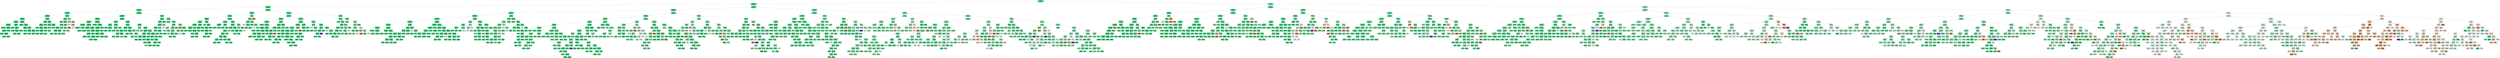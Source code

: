 digraph Tree {
node [shape=box, style="filled, rounded", color="black", fontname="helvetica"] ;
edge [fontname="helvetica"] ;
0 [label="HighBP <= 0.5\ngini = 0.271\nsamples = 253680\nvalue = [35346, 213703, 4631]\nclass = nodiab", fillcolor="#5dea98"] ;
1 [label="GenHlth <= 2.5\ngini = 0.135\nsamples = 144851\nvalue = [8742, 134391, 1718]\nclass = nodiab", fillcolor="#48e78b"] ;
0 -> 1 [labeldistance=2.5, labelangle=45, headlabel="True"] ;
2 [label="HighChol <= 0.5\ngini = 0.067\nsamples = 93383\nvalue = [2485, 90175, 723]\nclass = nodiab", fillcolor="#40e685"] ;
1 -> 2 ;
3 [label="GenHlth <= 1.5\ngini = 0.049\nsamples = 69040\nvalue = [1341, 67301, 398]\nclass = nodiab", fillcolor="#3ee684"] ;
2 -> 3 ;
4 [label="Stroke <= 0.5\ngini = 0.024\nsamples = 28593\nvalue = [249, 28242, 102]\nclass = nodiab", fillcolor="#3be583"] ;
3 -> 4 ;
5 [label="PhysHlth <= 9.5\ngini = 0.024\nsamples = 28459\nvalue = [239, 28119, 101]\nclass = nodiab", fillcolor="#3be583"] ;
4 -> 5 ;
6 [label="Smoker <= 0.5\ngini = 0.023\nsamples = 27863\nvalue = [226, 27542, 95]\nclass = nodiab", fillcolor="#3be582"] ;
5 -> 6 ;
7 [label="PhysHlth <= 4.5\ngini = 0.021\nsamples = 19706\nvalue = [138, 19501, 67]\nclass = nodiab", fillcolor="#3be582"] ;
6 -> 7 ;
8 [label="PhysHlth <= 0.5\ngini = 0.02\nsamples = 19252\nvalue = [133, 19054, 65]\nclass = nodiab", fillcolor="#3be582"] ;
7 -> 8 ;
9 [label="gini = 0.021\nsamples = 17038\nvalue = [119, 16857, 62]\nclass = nodiab", fillcolor="#3be582"] ;
8 -> 9 ;
10 [label="PhysHlth <= 3.5\ngini = 0.015\nsamples = 2214\nvalue = [14, 2197, 3]\nclass = nodiab", fillcolor="#3be582"] ;
8 -> 10 ;
11 [label="PhysHlth <= 1.5\ngini = 0.016\nsamples = 2061\nvalue = [14, 2044, 3]\nclass = nodiab", fillcolor="#3be582"] ;
10 -> 11 ;
12 [label="gini = 0.015\nsamples = 943\nvalue = [5, 936, 2]\nclass = nodiab", fillcolor="#3ae582"] ;
11 -> 12 ;
13 [label="PhysHlth <= 2.5\ngini = 0.018\nsamples = 1118\nvalue = [9, 1108, 1]\nclass = nodiab", fillcolor="#3be582"] ;
11 -> 13 ;
14 [label="gini = 0.019\nsamples = 738\nvalue = [7, 731, 0]\nclass = nodiab", fillcolor="#3be582"] ;
13 -> 14 ;
15 [label="gini = 0.016\nsamples = 380\nvalue = [2, 377, 1]\nclass = nodiab", fillcolor="#3be582"] ;
13 -> 15 ;
16 [label="gini = 0.0\nsamples = 153\nvalue = [0, 153, 0]\nclass = nodiab", fillcolor="#39e581"] ;
10 -> 16 ;
17 [label="PhysHlth <= 5.5\ngini = 0.03\nsamples = 454\nvalue = [5, 447, 2]\nclass = nodiab", fillcolor="#3ce583"] ;
7 -> 17 ;
18 [label="gini = 0.051\nsamples = 230\nvalue = [4, 224, 2]\nclass = nodiab", fillcolor="#3ee684"] ;
17 -> 18 ;
19 [label="PhysHlth <= 6.5\ngini = 0.009\nsamples = 224\nvalue = [1, 223, 0]\nclass = nodiab", fillcolor="#3ae582"] ;
17 -> 19 ;
20 [label="gini = 0.0\nsamples = 28\nvalue = [0, 28, 0]\nclass = nodiab", fillcolor="#39e581"] ;
19 -> 20 ;
21 [label="PhysHlth <= 7.5\ngini = 0.01\nsamples = 196\nvalue = [1, 195, 0]\nclass = nodiab", fillcolor="#3ae582"] ;
19 -> 21 ;
22 [label="gini = 0.012\nsamples = 168\nvalue = [1, 167, 0]\nclass = nodiab", fillcolor="#3ae582"] ;
21 -> 22 ;
23 [label="gini = 0.0\nsamples = 28\nvalue = [0, 28, 0]\nclass = nodiab", fillcolor="#39e581"] ;
21 -> 23 ;
24 [label="PhysHlth <= 0.5\ngini = 0.028\nsamples = 8157\nvalue = [88, 8041, 28]\nclass = nodiab", fillcolor="#3ce583"] ;
6 -> 24 ;
25 [label="gini = 0.029\nsamples = 7141\nvalue = [82, 7035, 24]\nclass = nodiab", fillcolor="#3ce583"] ;
24 -> 25 ;
26 [label="PhysHlth <= 2.5\ngini = 0.02\nsamples = 1016\nvalue = [6, 1006, 4]\nclass = nodiab", fillcolor="#3be582"] ;
24 -> 26 ;
27 [label="PhysHlth <= 1.5\ngini = 0.01\nsamples = 614\nvalue = [3, 611, 0]\nclass = nodiab", fillcolor="#3ae582"] ;
26 -> 27 ;
28 [label="gini = 0.006\nsamples = 315\nvalue = [1, 314, 0]\nclass = nodiab", fillcolor="#3ae581"] ;
27 -> 28 ;
29 [label="gini = 0.013\nsamples = 299\nvalue = [2, 297, 0]\nclass = nodiab", fillcolor="#3ae582"] ;
27 -> 29 ;
30 [label="PhysHlth <= 4.5\ngini = 0.034\nsamples = 402\nvalue = [3, 395, 4]\nclass = nodiab", fillcolor="#3ce583"] ;
26 -> 30 ;
31 [label="PhysHlth <= 3.5\ngini = 0.055\nsamples = 214\nvalue = [3, 208, 3]\nclass = nodiab", fillcolor="#3fe685"] ;
30 -> 31 ;
32 [label="gini = 0.039\nsamples = 150\nvalue = [2, 147, 1]\nclass = nodiab", fillcolor="#3de684"] ;
31 -> 32 ;
33 [label="gini = 0.09\nsamples = 64\nvalue = [1, 61, 2]\nclass = nodiab", fillcolor="#43e687"] ;
31 -> 33 ;
34 [label="PhysHlth <= 5.5\ngini = 0.011\nsamples = 188\nvalue = [0, 187, 1]\nclass = nodiab", fillcolor="#3ae582"] ;
30 -> 34 ;
35 [label="gini = 0.019\nsamples = 103\nvalue = [0, 102, 1]\nclass = nodiab", fillcolor="#3be582"] ;
34 -> 35 ;
36 [label="gini = 0.0\nsamples = 85\nvalue = [0, 85, 0]\nclass = nodiab", fillcolor="#39e581"] ;
34 -> 36 ;
37 [label="Smoker <= 0.5\ngini = 0.062\nsamples = 596\nvalue = [13, 577, 6]\nclass = nodiab", fillcolor="#3fe685"] ;
5 -> 37 ;
38 [label="PhysHlth <= 29.5\ngini = 0.042\nsamples = 376\nvalue = [6, 368, 2]\nclass = nodiab", fillcolor="#3de684"] ;
37 -> 38 ;
39 [label="PhysHlth <= 10.5\ngini = 0.024\nsamples = 244\nvalue = [2, 241, 1]\nclass = nodiab", fillcolor="#3be583"] ;
38 -> 39 ;
40 [label="gini = 0.048\nsamples = 81\nvalue = [1, 79, 1]\nclass = nodiab", fillcolor="#3ee684"] ;
39 -> 40 ;
41 [label="PhysHlth <= 14.5\ngini = 0.012\nsamples = 163\nvalue = [1, 162, 0]\nclass = nodiab", fillcolor="#3ae582"] ;
39 -> 41 ;
42 [label="gini = 0.0\nsamples = 77\nvalue = [0, 77, 0]\nclass = nodiab", fillcolor="#39e581"] ;
41 -> 42 ;
43 [label="PhysHlth <= 15.5\ngini = 0.023\nsamples = 86\nvalue = [1, 85, 0]\nclass = nodiab", fillcolor="#3be582"] ;
41 -> 43 ;
44 [label="gini = 0.067\nsamples = 29\nvalue = [1, 28, 0]\nclass = nodiab", fillcolor="#40e686"] ;
43 -> 44 ;
45 [label="gini = 0.0\nsamples = 57\nvalue = [0, 57, 0]\nclass = nodiab", fillcolor="#39e581"] ;
43 -> 45 ;
46 [label="gini = 0.073\nsamples = 132\nvalue = [4, 127, 1]\nclass = nodiab", fillcolor="#41e686"] ;
38 -> 46 ;
47 [label="PhysHlth <= 14.5\ngini = 0.096\nsamples = 220\nvalue = [7, 209, 4]\nclass = nodiab", fillcolor="#43e688"] ;
37 -> 47 ;
48 [label="PhysHlth <= 13.0\ngini = 0.165\nsamples = 79\nvalue = [4, 72, 3]\nclass = nodiab", fillcolor="#4be78d"] ;
47 -> 48 ;
49 [label="PhysHlth <= 10.5\ngini = 0.144\nsamples = 52\nvalue = [3, 48, 1]\nclass = nodiab", fillcolor="#49e78b"] ;
48 -> 49 ;
50 [label="gini = 0.165\nsamples = 45\nvalue = [3, 41, 1]\nclass = nodiab", fillcolor="#4ce78d"] ;
49 -> 50 ;
51 [label="gini = 0.0\nsamples = 7\nvalue = [0, 7, 0]\nclass = nodiab", fillcolor="#39e581"] ;
49 -> 51 ;
52 [label="gini = 0.203\nsamples = 27\nvalue = [1, 24, 2]\nclass = nodiab", fillcolor="#51e890"] ;
48 -> 52 ;
53 [label="PhysHlth <= 16.0\ngini = 0.055\nsamples = 141\nvalue = [3, 137, 1]\nclass = nodiab", fillcolor="#3fe685"] ;
47 -> 53 ;
54 [label="gini = 0.095\nsamples = 20\nvalue = [1, 19, 0]\nclass = nodiab", fillcolor="#43e688"] ;
53 -> 54 ;
55 [label="PhysHlth <= 22.5\ngini = 0.049\nsamples = 121\nvalue = [2, 118, 1]\nclass = nodiab", fillcolor="#3ee684"] ;
53 -> 55 ;
56 [label="PhysHlth <= 20.5\ngini = 0.067\nsamples = 29\nvalue = [0, 28, 1]\nclass = nodiab", fillcolor="#40e686"] ;
55 -> 56 ;
57 [label="gini = 0.0\nsamples = 19\nvalue = [0, 19, 0]\nclass = nodiab", fillcolor="#39e581"] ;
56 -> 57 ;
58 [label="gini = 0.18\nsamples = 10\nvalue = [0, 9, 1]\nclass = nodiab", fillcolor="#4fe88f"] ;
56 -> 58 ;
59 [label="PhysHlth <= 29.5\ngini = 0.043\nsamples = 92\nvalue = [2, 90, 0]\nclass = nodiab", fillcolor="#3de684"] ;
55 -> 59 ;
60 [label="gini = 0.0\nsamples = 12\nvalue = [0, 12, 0]\nclass = nodiab", fillcolor="#39e581"] ;
59 -> 60 ;
61 [label="gini = 0.049\nsamples = 80\nvalue = [2, 78, 0]\nclass = nodiab", fillcolor="#3ee684"] ;
59 -> 61 ;
62 [label="PhysHlth <= 8.5\ngini = 0.152\nsamples = 134\nvalue = [10, 123, 1]\nclass = nodiab", fillcolor="#4be78c"] ;
4 -> 62 ;
63 [label="Smoker <= 0.5\ngini = 0.121\nsamples = 125\nvalue = [7, 117, 1]\nclass = nodiab", fillcolor="#46e78a"] ;
62 -> 63 ;
64 [label="gini = 0.0\nsamples = 61\nvalue = [0, 61, 0]\nclass = nodiab", fillcolor="#39e581"] ;
63 -> 64 ;
65 [label="PhysHlth <= 2.5\ngini = 0.222\nsamples = 64\nvalue = [7, 56, 1]\nclass = nodiab", fillcolor="#55e993"] ;
63 -> 65 ;
66 [label="PhysHlth <= 0.5\ngini = 0.246\nsamples = 57\nvalue = [7, 49, 1]\nclass = nodiab", fillcolor="#59e995"] ;
65 -> 66 ;
67 [label="gini = 0.223\nsamples = 48\nvalue = [5, 42, 1]\nclass = nodiab", fillcolor="#55e993"] ;
66 -> 67 ;
68 [label="PhysHlth <= 1.5\ngini = 0.346\nsamples = 9\nvalue = [2, 7, 0]\nclass = nodiab", fillcolor="#72eca5"] ;
66 -> 68 ;
69 [label="gini = 0.32\nsamples = 5\nvalue = [1, 4, 0]\nclass = nodiab", fillcolor="#6aeca0"] ;
68 -> 69 ;
70 [label="gini = 0.375\nsamples = 4\nvalue = [1, 3, 0]\nclass = nodiab", fillcolor="#7beeab"] ;
68 -> 70 ;
71 [label="gini = 0.0\nsamples = 7\nvalue = [0, 7, 0]\nclass = nodiab", fillcolor="#39e581"] ;
65 -> 71 ;
72 [label="Smoker <= 0.5\ngini = 0.444\nsamples = 9\nvalue = [3, 6, 0]\nclass = nodiab", fillcolor="#9cf2c0"] ;
62 -> 72 ;
73 [label="PhysHlth <= 12.5\ngini = 0.48\nsamples = 5\nvalue = [3, 2, 0]\nclass = diab", fillcolor="#f6d5bd"] ;
72 -> 73 ;
74 [label="gini = 0.5\nsamples = 2\nvalue = [1, 1, 0]\nclass = diab", fillcolor="#ffffff"] ;
73 -> 74 ;
75 [label="PhysHlth <= 22.5\ngini = 0.444\nsamples = 3\nvalue = [2, 1, 0]\nclass = diab", fillcolor="#f2c09c"] ;
73 -> 75 ;
76 [label="gini = 0.0\nsamples = 1\nvalue = [1, 0, 0]\nclass = diab", fillcolor="#e58139"] ;
75 -> 76 ;
77 [label="gini = 0.5\nsamples = 2\nvalue = [1, 1, 0]\nclass = diab", fillcolor="#ffffff"] ;
75 -> 77 ;
78 [label="gini = 0.0\nsamples = 4\nvalue = [0, 4, 0]\nclass = nodiab", fillcolor="#39e581"] ;
72 -> 78 ;
79 [label="Stroke <= 0.5\ngini = 0.067\nsamples = 40447\nvalue = [1092, 39059, 296]\nclass = nodiab", fillcolor="#40e685"] ;
3 -> 79 ;
80 [label="PhysHlth <= 7.5\ngini = 0.065\nsamples = 40098\nvalue = [1058, 38749, 291]\nclass = nodiab", fillcolor="#40e685"] ;
79 -> 80 ;
81 [label="Smoker <= 0.5\ngini = 0.064\nsamples = 38413\nvalue = [991, 37150, 272]\nclass = nodiab", fillcolor="#40e685"] ;
80 -> 81 ;
82 [label="PhysHlth <= 1.5\ngini = 0.059\nsamples = 24383\nvalue = [585, 23640, 158]\nclass = nodiab", fillcolor="#3fe685"] ;
81 -> 82 ;
83 [label="PhysHlth <= 0.5\ngini = 0.06\nsamples = 20469\nvalue = [501, 19838, 130]\nclass = nodiab", fillcolor="#3fe685"] ;
82 -> 83 ;
84 [label="gini = 0.06\nsamples = 18713\nvalue = [456, 18134, 123]\nclass = nodiab", fillcolor="#3fe685"] ;
83 -> 84 ;
85 [label="gini = 0.058\nsamples = 1756\nvalue = [45, 1704, 7]\nclass = nodiab", fillcolor="#3fe685"] ;
83 -> 85 ;
86 [label="PhysHlth <= 3.5\ngini = 0.056\nsamples = 3914\nvalue = [84, 3802, 28]\nclass = nodiab", fillcolor="#3fe685"] ;
82 -> 86 ;
87 [label="PhysHlth <= 2.5\ngini = 0.053\nsamples = 2551\nvalue = [51, 2482, 18]\nclass = nodiab", fillcolor="#3ee684"] ;
86 -> 87 ;
88 [label="gini = 0.054\nsamples = 1761\nvalue = [36, 1712, 13]\nclass = nodiab", fillcolor="#3fe685"] ;
87 -> 88 ;
89 [label="gini = 0.05\nsamples = 790\nvalue = [15, 770, 5]\nclass = nodiab", fillcolor="#3ee684"] ;
87 -> 89 ;
90 [label="PhysHlth <= 4.5\ngini = 0.061\nsamples = 1363\nvalue = [33, 1320, 10]\nclass = nodiab", fillcolor="#3fe685"] ;
86 -> 90 ;
91 [label="gini = 0.086\nsamples = 380\nvalue = [12, 363, 5]\nclass = nodiab", fillcolor="#42e687"] ;
90 -> 91 ;
92 [label="PhysHlth <= 6.5\ngini = 0.052\nsamples = 983\nvalue = [21, 957, 5]\nclass = nodiab", fillcolor="#3ee684"] ;
90 -> 92 ;
93 [label="PhysHlth <= 5.5\ngini = 0.053\nsamples = 631\nvalue = [13, 614, 4]\nclass = nodiab", fillcolor="#3ee684"] ;
92 -> 93 ;
94 [label="gini = 0.051\nsamples = 572\nvalue = [12, 557, 3]\nclass = nodiab", fillcolor="#3ee684"] ;
93 -> 94 ;
95 [label="gini = 0.066\nsamples = 59\nvalue = [1, 57, 1]\nclass = nodiab", fillcolor="#40e685"] ;
93 -> 95 ;
96 [label="gini = 0.05\nsamples = 352\nvalue = [8, 343, 1]\nclass = nodiab", fillcolor="#3ee684"] ;
92 -> 96 ;
97 [label="PhysHlth <= 0.5\ngini = 0.072\nsamples = 14030\nvalue = [406, 13510, 114]\nclass = nodiab", fillcolor="#41e686"] ;
81 -> 97 ;
98 [label="gini = 0.076\nsamples = 11085\nvalue = [342, 10647, 96]\nclass = nodiab", fillcolor="#41e686"] ;
97 -> 98 ;
99 [label="PhysHlth <= 6.5\ngini = 0.054\nsamples = 2945\nvalue = [64, 2863, 18]\nclass = nodiab", fillcolor="#3fe685"] ;
97 -> 99 ;
100 [label="PhysHlth <= 5.5\ngini = 0.054\nsamples = 2739\nvalue = [57, 2664, 18]\nclass = nodiab", fillcolor="#3fe685"] ;
99 -> 100 ;
101 [label="PhysHlth <= 3.5\ngini = 0.055\nsamples = 2683\nvalue = [57, 2608, 18]\nclass = nodiab", fillcolor="#3fe685"] ;
100 -> 101 ;
102 [label="PhysHlth <= 2.5\ngini = 0.054\nsamples = 2190\nvalue = [45, 2129, 16]\nclass = nodiab", fillcolor="#3fe685"] ;
101 -> 102 ;
103 [label="PhysHlth <= 1.5\ngini = 0.053\nsamples = 1742\nvalue = [37, 1695, 10]\nclass = nodiab", fillcolor="#3ee684"] ;
102 -> 103 ;
104 [label="gini = 0.059\nsamples = 795\nvalue = [18, 771, 6]\nclass = nodiab", fillcolor="#3fe685"] ;
103 -> 104 ;
105 [label="gini = 0.048\nsamples = 947\nvalue = [19, 924, 4]\nclass = nodiab", fillcolor="#3ee684"] ;
103 -> 105 ;
106 [label="gini = 0.061\nsamples = 448\nvalue = [8, 434, 6]\nclass = nodiab", fillcolor="#3fe685"] ;
102 -> 106 ;
107 [label="PhysHlth <= 4.5\ngini = 0.055\nsamples = 493\nvalue = [12, 479, 2]\nclass = nodiab", fillcolor="#3fe685"] ;
101 -> 107 ;
108 [label="gini = 0.058\nsamples = 203\nvalue = [5, 197, 1]\nclass = nodiab", fillcolor="#3fe685"] ;
107 -> 108 ;
109 [label="gini = 0.054\nsamples = 290\nvalue = [7, 282, 1]\nclass = nodiab", fillcolor="#3fe685"] ;
107 -> 109 ;
110 [label="gini = 0.0\nsamples = 56\nvalue = [0, 56, 0]\nclass = nodiab", fillcolor="#39e581"] ;
100 -> 110 ;
111 [label="gini = 0.066\nsamples = 206\nvalue = [7, 199, 0]\nclass = nodiab", fillcolor="#40e685"] ;
99 -> 111 ;
112 [label="PhysHlth <= 10.5\ngini = 0.098\nsamples = 1685\nvalue = [67, 1599, 19]\nclass = nodiab", fillcolor="#44e688"] ;
80 -> 112 ;
113 [label="Smoker <= 0.5\ngini = 0.126\nsamples = 480\nvalue = [22, 448, 10]\nclass = nodiab", fillcolor="#47e78a"] ;
112 -> 113 ;
114 [label="PhysHlth <= 8.5\ngini = 0.114\nsamples = 317\nvalue = [12, 298, 7]\nclass = nodiab", fillcolor="#45e789"] ;
113 -> 114 ;
115 [label="gini = 0.111\nsamples = 51\nvalue = [3, 48, 0]\nclass = nodiab", fillcolor="#45e789"] ;
114 -> 115 ;
116 [label="PhysHlth <= 9.5\ngini = 0.115\nsamples = 266\nvalue = [9, 250, 7]\nclass = nodiab", fillcolor="#45e789"] ;
114 -> 116 ;
117 [label="gini = 0.0\nsamples = 6\nvalue = [0, 6, 0]\nclass = nodiab", fillcolor="#39e581"] ;
116 -> 117 ;
118 [label="gini = 0.117\nsamples = 260\nvalue = [9, 244, 7]\nclass = nodiab", fillcolor="#46e789"] ;
116 -> 118 ;
119 [label="PhysHlth <= 9.5\ngini = 0.149\nsamples = 163\nvalue = [10, 150, 3]\nclass = nodiab", fillcolor="#4ae78c"] ;
113 -> 119 ;
120 [label="PhysHlth <= 8.5\ngini = 0.064\nsamples = 30\nvalue = [0, 29, 1]\nclass = nodiab", fillcolor="#40e685"] ;
119 -> 120 ;
121 [label="gini = 0.071\nsamples = 27\nvalue = [0, 26, 1]\nclass = nodiab", fillcolor="#41e686"] ;
120 -> 121 ;
122 [label="gini = 0.0\nsamples = 3\nvalue = [0, 3, 0]\nclass = nodiab", fillcolor="#39e581"] ;
120 -> 122 ;
123 [label="gini = 0.166\nsamples = 133\nvalue = [10, 121, 2]\nclass = nodiab", fillcolor="#4ce88d"] ;
119 -> 123 ;
124 [label="PhysHlth <= 15.5\ngini = 0.086\nsamples = 1205\nvalue = [45, 1151, 9]\nclass = nodiab", fillcolor="#42e687"] ;
112 -> 124 ;
125 [label="Smoker <= 0.5\ngini = 0.078\nsamples = 471\nvalue = [14, 452, 5]\nclass = nodiab", fillcolor="#41e686"] ;
124 -> 125 ;
126 [label="PhysHlth <= 14.5\ngini = 0.098\nsamples = 275\nvalue = [11, 261, 3]\nclass = nodiab", fillcolor="#43e688"] ;
125 -> 126 ;
127 [label="PhysHlth <= 12.5\ngini = 0.138\nsamples = 163\nvalue = [9, 151, 3]\nclass = nodiab", fillcolor="#48e78b"] ;
126 -> 127 ;
128 [label="PhysHlth <= 11.5\ngini = 0.08\nsamples = 24\nvalue = [1, 23, 0]\nclass = nodiab", fillcolor="#42e686"] ;
127 -> 128 ;
129 [label="gini = 0.0\nsamples = 4\nvalue = [0, 4, 0]\nclass = nodiab", fillcolor="#39e581"] ;
128 -> 129 ;
130 [label="gini = 0.095\nsamples = 20\nvalue = [1, 19, 0]\nclass = nodiab", fillcolor="#43e688"] ;
128 -> 130 ;
131 [label="PhysHlth <= 13.5\ngini = 0.148\nsamples = 139\nvalue = [8, 128, 3]\nclass = nodiab", fillcolor="#4ae78c"] ;
127 -> 131 ;
132 [label="gini = 0.444\nsamples = 3\nvalue = [1, 2, 0]\nclass = nodiab", fillcolor="#9cf2c0"] ;
131 -> 132 ;
133 [label="gini = 0.139\nsamples = 136\nvalue = [7, 126, 3]\nclass = nodiab", fillcolor="#48e78b"] ;
131 -> 133 ;
134 [label="gini = 0.035\nsamples = 112\nvalue = [2, 110, 0]\nclass = nodiab", fillcolor="#3de583"] ;
126 -> 134 ;
135 [label="PhysHlth <= 14.5\ngini = 0.05\nsamples = 196\nvalue = [3, 191, 2]\nclass = nodiab", fillcolor="#3ee684"] ;
125 -> 135 ;
136 [label="PhysHlth <= 13.5\ngini = 0.036\nsamples = 110\nvalue = [1, 108, 1]\nclass = nodiab", fillcolor="#3de583"] ;
135 -> 136 ;
137 [label="gini = 0.0\nsamples = 20\nvalue = [0, 20, 0]\nclass = nodiab", fillcolor="#39e581"] ;
136 -> 137 ;
138 [label="gini = 0.044\nsamples = 90\nvalue = [1, 88, 1]\nclass = nodiab", fillcolor="#3de684"] ;
136 -> 138 ;
139 [label="gini = 0.068\nsamples = 86\nvalue = [2, 83, 1]\nclass = nodiab", fillcolor="#40e686"] ;
135 -> 139 ;
140 [label="PhysHlth <= 16.5\ngini = 0.091\nsamples = 734\nvalue = [31, 699, 4]\nclass = nodiab", fillcolor="#43e687"] ;
124 -> 140 ;
141 [label="Smoker <= 0.5\ngini = 0.449\nsamples = 7\nvalue = [1, 5, 1]\nclass = nodiab", fillcolor="#7beeab"] ;
140 -> 141 ;
142 [label="gini = 0.375\nsamples = 4\nvalue = [0, 3, 1]\nclass = nodiab", fillcolor="#7beeab"] ;
141 -> 142 ;
143 [label="gini = 0.444\nsamples = 3\nvalue = [1, 2, 0]\nclass = nodiab", fillcolor="#9cf2c0"] ;
141 -> 143 ;
144 [label="Smoker <= 0.5\ngini = 0.087\nsamples = 727\nvalue = [30, 694, 3]\nclass = nodiab", fillcolor="#42e687"] ;
140 -> 144 ;
145 [label="PhysHlth <= 18.5\ngini = 0.062\nsamples = 405\nvalue = [12, 392, 1]\nclass = nodiab", fillcolor="#40e685"] ;
144 -> 145 ;
146 [label="PhysHlth <= 17.5\ngini = 0.245\nsamples = 7\nvalue = [1, 6, 0]\nclass = nodiab", fillcolor="#5ae996"] ;
145 -> 146 ;
147 [label="gini = 0.0\nsamples = 3\nvalue = [0, 3, 0]\nclass = nodiab", fillcolor="#39e581"] ;
146 -> 147 ;
148 [label="gini = 0.375\nsamples = 4\nvalue = [1, 3, 0]\nclass = nodiab", fillcolor="#7beeab"] ;
146 -> 148 ;
149 [label="PhysHlth <= 20.5\ngini = 0.059\nsamples = 398\nvalue = [11, 386, 1]\nclass = nodiab", fillcolor="#3fe685"] ;
145 -> 149 ;
150 [label="PhysHlth <= 19.5\ngini = 0.031\nsamples = 63\nvalue = [1, 62, 0]\nclass = nodiab", fillcolor="#3ce583"] ;
149 -> 150 ;
151 [label="gini = 0.0\nsamples = 1\nvalue = [0, 1, 0]\nclass = nodiab", fillcolor="#39e581"] ;
150 -> 151 ;
152 [label="gini = 0.032\nsamples = 62\nvalue = [1, 61, 0]\nclass = nodiab", fillcolor="#3ce583"] ;
150 -> 152 ;
153 [label="PhysHlth <= 21.5\ngini = 0.064\nsamples = 335\nvalue = [10, 324, 1]\nclass = nodiab", fillcolor="#40e685"] ;
149 -> 153 ;
154 [label="gini = 0.147\nsamples = 25\nvalue = [2, 23, 0]\nclass = nodiab", fillcolor="#4ae78c"] ;
153 -> 154 ;
155 [label="PhysHlth <= 28.5\ngini = 0.057\nsamples = 310\nvalue = [8, 301, 1]\nclass = nodiab", fillcolor="#3fe685"] ;
153 -> 155 ;
156 [label="gini = 0.0\nsamples = 33\nvalue = [0, 33, 0]\nclass = nodiab", fillcolor="#39e581"] ;
155 -> 156 ;
157 [label="PhysHlth <= 29.5\ngini = 0.063\nsamples = 277\nvalue = [8, 268, 1]\nclass = nodiab", fillcolor="#40e685"] ;
155 -> 157 ;
158 [label="gini = 0.444\nsamples = 3\nvalue = [1, 2, 0]\nclass = nodiab", fillcolor="#9cf2c0"] ;
157 -> 158 ;
159 [label="gini = 0.057\nsamples = 274\nvalue = [7, 266, 1]\nclass = nodiab", fillcolor="#3fe685"] ;
157 -> 159 ;
160 [label="PhysHlth <= 25.5\ngini = 0.117\nsamples = 322\nvalue = [18, 302, 2]\nclass = nodiab", fillcolor="#46e789"] ;
144 -> 160 ;
161 [label="PhysHlth <= 19.5\ngini = 0.174\nsamples = 84\nvalue = [7, 76, 1]\nclass = nodiab", fillcolor="#4ee88e"] ;
160 -> 161 ;
162 [label="gini = 0.0\nsamples = 3\nvalue = [0, 3, 0]\nclass = nodiab", fillcolor="#39e581"] ;
161 -> 162 ;
163 [label="PhysHlth <= 20.5\ngini = 0.18\nsamples = 81\nvalue = [7, 73, 1]\nclass = nodiab", fillcolor="#4ee88f"] ;
161 -> 163 ;
164 [label="gini = 0.21\nsamples = 43\nvalue = [4, 38, 1]\nclass = nodiab", fillcolor="#52e891"] ;
163 -> 164 ;
165 [label="PhysHlth <= 24.5\ngini = 0.145\nsamples = 38\nvalue = [3, 35, 0]\nclass = nodiab", fillcolor="#4ae78c"] ;
163 -> 165 ;
166 [label="PhysHlth <= 22.5\ngini = 0.1\nsamples = 19\nvalue = [1, 18, 0]\nclass = nodiab", fillcolor="#44e688"] ;
165 -> 166 ;
167 [label="gini = 0.105\nsamples = 18\nvalue = [1, 17, 0]\nclass = nodiab", fillcolor="#45e788"] ;
166 -> 167 ;
168 [label="gini = 0.0\nsamples = 1\nvalue = [0, 1, 0]\nclass = nodiab", fillcolor="#39e581"] ;
166 -> 168 ;
169 [label="gini = 0.188\nsamples = 19\nvalue = [2, 17, 0]\nclass = nodiab", fillcolor="#50e890"] ;
165 -> 169 ;
170 [label="PhysHlth <= 29.5\ngini = 0.096\nsamples = 238\nvalue = [11, 226, 1]\nclass = nodiab", fillcolor="#43e688"] ;
160 -> 170 ;
171 [label="gini = 0.0\nsamples = 14\nvalue = [0, 14, 0]\nclass = nodiab", fillcolor="#39e581"] ;
170 -> 171 ;
172 [label="gini = 0.102\nsamples = 224\nvalue = [11, 212, 1]\nclass = nodiab", fillcolor="#44e688"] ;
170 -> 172 ;
173 [label="Smoker <= 0.5\ngini = 0.201\nsamples = 349\nvalue = [34, 310, 5]\nclass = nodiab", fillcolor="#52e891"] ;
79 -> 173 ;
174 [label="PhysHlth <= 8.5\ngini = 0.158\nsamples = 175\nvalue = [13, 160, 2]\nclass = nodiab", fillcolor="#4be78d"] ;
173 -> 174 ;
175 [label="PhysHlth <= 3.5\ngini = 0.17\nsamples = 162\nvalue = [13, 147, 2]\nclass = nodiab", fillcolor="#4de88e"] ;
174 -> 175 ;
176 [label="PhysHlth <= 2.5\ngini = 0.146\nsamples = 153\nvalue = [10, 141, 2]\nclass = nodiab", fillcolor="#4ae78c"] ;
175 -> 176 ;
177 [label="PhysHlth <= 0.5\ngini = 0.14\nsamples = 146\nvalue = [10, 135, 1]\nclass = nodiab", fillcolor="#49e78b"] ;
176 -> 177 ;
178 [label="gini = 0.146\nsamples = 127\nvalue = [9, 117, 1]\nclass = nodiab", fillcolor="#4ae78c"] ;
177 -> 178 ;
179 [label="PhysHlth <= 1.5\ngini = 0.1\nsamples = 19\nvalue = [1, 18, 0]\nclass = nodiab", fillcolor="#44e688"] ;
177 -> 179 ;
180 [label="gini = 0.0\nsamples = 7\nvalue = [0, 7, 0]\nclass = nodiab", fillcolor="#39e581"] ;
179 -> 180 ;
181 [label="gini = 0.153\nsamples = 12\nvalue = [1, 11, 0]\nclass = nodiab", fillcolor="#4be78c"] ;
179 -> 181 ;
182 [label="gini = 0.245\nsamples = 7\nvalue = [0, 6, 1]\nclass = nodiab", fillcolor="#5ae996"] ;
176 -> 182 ;
183 [label="PhysHlth <= 4.5\ngini = 0.444\nsamples = 9\nvalue = [3, 6, 0]\nclass = nodiab", fillcolor="#9cf2c0"] ;
175 -> 183 ;
184 [label="gini = 0.5\nsamples = 2\nvalue = [1, 1, 0]\nclass = diab", fillcolor="#ffffff"] ;
183 -> 184 ;
185 [label="PhysHlth <= 5.5\ngini = 0.408\nsamples = 7\nvalue = [2, 5, 0]\nclass = nodiab", fillcolor="#88efb3"] ;
183 -> 185 ;
186 [label="gini = 0.444\nsamples = 3\nvalue = [1, 2, 0]\nclass = nodiab", fillcolor="#9cf2c0"] ;
185 -> 186 ;
187 [label="PhysHlth <= 6.5\ngini = 0.375\nsamples = 4\nvalue = [1, 3, 0]\nclass = nodiab", fillcolor="#7beeab"] ;
185 -> 187 ;
188 [label="gini = 0.0\nsamples = 1\nvalue = [0, 1, 0]\nclass = nodiab", fillcolor="#39e581"] ;
187 -> 188 ;
189 [label="gini = 0.444\nsamples = 3\nvalue = [1, 2, 0]\nclass = nodiab", fillcolor="#9cf2c0"] ;
187 -> 189 ;
190 [label="gini = 0.0\nsamples = 13\nvalue = [0, 13, 0]\nclass = nodiab", fillcolor="#39e581"] ;
174 -> 190 ;
191 [label="PhysHlth <= 0.5\ngini = 0.242\nsamples = 174\nvalue = [21, 150, 3]\nclass = nodiab", fillcolor="#58e995"] ;
173 -> 191 ;
192 [label="gini = 0.265\nsamples = 118\nvalue = [15, 100, 3]\nclass = nodiab", fillcolor="#5cea97"] ;
191 -> 192 ;
193 [label="PhysHlth <= 14.5\ngini = 0.191\nsamples = 56\nvalue = [6, 50, 0]\nclass = nodiab", fillcolor="#51e890"] ;
191 -> 193 ;
194 [label="PhysHlth <= 6.0\ngini = 0.165\nsamples = 44\nvalue = [4, 40, 0]\nclass = nodiab", fillcolor="#4de88e"] ;
193 -> 194 ;
195 [label="PhysHlth <= 3.5\ngini = 0.202\nsamples = 35\nvalue = [4, 31, 0]\nclass = nodiab", fillcolor="#53e891"] ;
194 -> 195 ;
196 [label="PhysHlth <= 2.5\ngini = 0.142\nsamples = 26\nvalue = [2, 24, 0]\nclass = nodiab", fillcolor="#49e78c"] ;
195 -> 196 ;
197 [label="PhysHlth <= 1.5\ngini = 0.159\nsamples = 23\nvalue = [2, 21, 0]\nclass = nodiab", fillcolor="#4ce78d"] ;
196 -> 197 ;
198 [label="gini = 0.153\nsamples = 12\nvalue = [1, 11, 0]\nclass = nodiab", fillcolor="#4be78c"] ;
197 -> 198 ;
199 [label="gini = 0.165\nsamples = 11\nvalue = [1, 10, 0]\nclass = nodiab", fillcolor="#4de88e"] ;
197 -> 199 ;
200 [label="gini = 0.0\nsamples = 3\nvalue = [0, 3, 0]\nclass = nodiab", fillcolor="#39e581"] ;
196 -> 200 ;
201 [label="PhysHlth <= 4.5\ngini = 0.346\nsamples = 9\nvalue = [2, 7, 0]\nclass = nodiab", fillcolor="#72eca5"] ;
195 -> 201 ;
202 [label="gini = 0.5\nsamples = 2\nvalue = [1, 1, 0]\nclass = diab", fillcolor="#ffffff"] ;
201 -> 202 ;
203 [label="gini = 0.245\nsamples = 7\nvalue = [1, 6, 0]\nclass = nodiab", fillcolor="#5ae996"] ;
201 -> 203 ;
204 [label="gini = 0.0\nsamples = 9\nvalue = [0, 9, 0]\nclass = nodiab", fillcolor="#39e581"] ;
194 -> 204 ;
205 [label="PhysHlth <= 17.5\ngini = 0.278\nsamples = 12\nvalue = [2, 10, 0]\nclass = nodiab", fillcolor="#61ea9a"] ;
193 -> 205 ;
206 [label="gini = 0.0\nsamples = 1\nvalue = [1, 0, 0]\nclass = diab", fillcolor="#e58139"] ;
205 -> 206 ;
207 [label="PhysHlth <= 27.5\ngini = 0.165\nsamples = 11\nvalue = [1, 10, 0]\nclass = nodiab", fillcolor="#4de88e"] ;
205 -> 207 ;
208 [label="gini = 0.0\nsamples = 2\nvalue = [0, 2, 0]\nclass = nodiab", fillcolor="#39e581"] ;
207 -> 208 ;
209 [label="gini = 0.198\nsamples = 9\nvalue = [1, 8, 0]\nclass = nodiab", fillcolor="#52e891"] ;
207 -> 209 ;
210 [label="GenHlth <= 1.5\ngini = 0.115\nsamples = 24343\nvalue = [1144, 22874, 325]\nclass = nodiab", fillcolor="#46e789"] ;
2 -> 210 ;
211 [label="PhysHlth <= 24.0\ngini = 0.062\nsamples = 7557\nvalue = [160, 7316, 81]\nclass = nodiab", fillcolor="#3fe685"] ;
210 -> 211 ;
212 [label="Smoker <= 0.5\ngini = 0.06\nsamples = 7486\nvalue = [152, 7257, 77]\nclass = nodiab", fillcolor="#3fe685"] ;
211 -> 212 ;
213 [label="PhysHlth <= 8.5\ngini = 0.052\nsamples = 4826\nvalue = [86, 4698, 42]\nclass = nodiab", fillcolor="#3ee684"] ;
212 -> 213 ;
214 [label="PhysHlth <= 3.5\ngini = 0.051\nsamples = 4771\nvalue = [83, 4646, 42]\nclass = nodiab", fillcolor="#3ee684"] ;
213 -> 214 ;
215 [label="Stroke <= 0.5\ngini = 0.051\nsamples = 4621\nvalue = [83, 4500, 38]\nclass = nodiab", fillcolor="#3ee684"] ;
214 -> 215 ;
216 [label="PhysHlth <= 0.5\ngini = 0.052\nsamples = 4581\nvalue = [83, 4460, 38]\nclass = nodiab", fillcolor="#3ee684"] ;
215 -> 216 ;
217 [label="gini = 0.052\nsamples = 4077\nvalue = [74, 3968, 35]\nclass = nodiab", fillcolor="#3ee684"] ;
216 -> 217 ;
218 [label="PhysHlth <= 1.5\ngini = 0.047\nsamples = 504\nvalue = [9, 492, 3]\nclass = nodiab", fillcolor="#3ee684"] ;
216 -> 218 ;
219 [label="gini = 0.038\nsamples = 207\nvalue = [4, 203, 0]\nclass = nodiab", fillcolor="#3de683"] ;
218 -> 219 ;
220 [label="PhysHlth <= 2.5\ngini = 0.053\nsamples = 297\nvalue = [5, 289, 3]\nclass = nodiab", fillcolor="#3ee684"] ;
218 -> 220 ;
221 [label="gini = 0.047\nsamples = 207\nvalue = [3, 202, 2]\nclass = nodiab", fillcolor="#3ee684"] ;
220 -> 221 ;
222 [label="gini = 0.065\nsamples = 90\nvalue = [2, 87, 1]\nclass = nodiab", fillcolor="#40e685"] ;
220 -> 222 ;
223 [label="gini = 0.0\nsamples = 40\nvalue = [0, 40, 0]\nclass = nodiab", fillcolor="#39e581"] ;
215 -> 223 ;
224 [label="PhysHlth <= 5.5\ngini = 0.052\nsamples = 150\nvalue = [0, 146, 4]\nclass = nodiab", fillcolor="#3ee684"] ;
214 -> 224 ;
225 [label="PhysHlth <= 4.5\ngini = 0.08\nsamples = 96\nvalue = [0, 92, 4]\nclass = nodiab", fillcolor="#42e686"] ;
224 -> 225 ;
226 [label="gini = 0.08\nsamples = 48\nvalue = [0, 46, 2]\nclass = nodiab", fillcolor="#42e686"] ;
225 -> 226 ;
227 [label="gini = 0.08\nsamples = 48\nvalue = [0, 46, 2]\nclass = nodiab", fillcolor="#42e686"] ;
225 -> 227 ;
228 [label="gini = 0.0\nsamples = 54\nvalue = [0, 54, 0]\nclass = nodiab", fillcolor="#39e581"] ;
224 -> 228 ;
229 [label="PhysHlth <= 9.5\ngini = 0.103\nsamples = 55\nvalue = [3, 52, 0]\nclass = nodiab", fillcolor="#44e688"] ;
213 -> 229 ;
230 [label="gini = 0.375\nsamples = 4\nvalue = [1, 3, 0]\nclass = nodiab", fillcolor="#7beeab"] ;
229 -> 230 ;
231 [label="PhysHlth <= 17.5\ngini = 0.075\nsamples = 51\nvalue = [2, 49, 0]\nclass = nodiab", fillcolor="#41e686"] ;
229 -> 231 ;
232 [label="PhysHlth <= 14.5\ngini = 0.091\nsamples = 42\nvalue = [2, 40, 0]\nclass = nodiab", fillcolor="#43e687"] ;
231 -> 232 ;
233 [label="PhysHlth <= 11.0\ngini = 0.054\nsamples = 36\nvalue = [1, 35, 0]\nclass = nodiab", fillcolor="#3fe685"] ;
232 -> 233 ;
234 [label="Stroke <= 0.5\ngini = 0.111\nsamples = 17\nvalue = [1, 16, 0]\nclass = nodiab", fillcolor="#45e789"] ;
233 -> 234 ;
235 [label="gini = 0.117\nsamples = 16\nvalue = [1, 15, 0]\nclass = nodiab", fillcolor="#46e789"] ;
234 -> 235 ;
236 [label="gini = 0.0\nsamples = 1\nvalue = [0, 1, 0]\nclass = nodiab", fillcolor="#39e581"] ;
234 -> 236 ;
237 [label="gini = 0.0\nsamples = 19\nvalue = [0, 19, 0]\nclass = nodiab", fillcolor="#39e581"] ;
233 -> 237 ;
238 [label="gini = 0.278\nsamples = 6\nvalue = [1, 5, 0]\nclass = nodiab", fillcolor="#61ea9a"] ;
232 -> 238 ;
239 [label="gini = 0.0\nsamples = 9\nvalue = [0, 9, 0]\nclass = nodiab", fillcolor="#39e581"] ;
231 -> 239 ;
240 [label="PhysHlth <= 1.5\ngini = 0.074\nsamples = 2660\nvalue = [66, 2559, 35]\nclass = nodiab", fillcolor="#41e686"] ;
212 -> 240 ;
241 [label="PhysHlth <= 0.5\ngini = 0.07\nsamples = 2346\nvalue = [59, 2261, 26]\nclass = nodiab", fillcolor="#40e686"] ;
240 -> 241 ;
242 [label="Stroke <= 0.5\ngini = 0.072\nsamples = 2247\nvalue = [58, 2164, 25]\nclass = nodiab", fillcolor="#41e686"] ;
241 -> 242 ;
243 [label="gini = 0.072\nsamples = 2226\nvalue = [57, 2144, 25]\nclass = nodiab", fillcolor="#40e686"] ;
242 -> 243 ;
244 [label="gini = 0.091\nsamples = 21\nvalue = [1, 20, 0]\nclass = nodiab", fillcolor="#43e687"] ;
242 -> 244 ;
245 [label="Stroke <= 0.5\ngini = 0.04\nsamples = 99\nvalue = [1, 97, 1]\nclass = nodiab", fillcolor="#3de684"] ;
241 -> 245 ;
246 [label="gini = 0.04\nsamples = 98\nvalue = [1, 96, 1]\nclass = nodiab", fillcolor="#3de684"] ;
245 -> 246 ;
247 [label="gini = 0.0\nsamples = 1\nvalue = [0, 1, 0]\nclass = nodiab", fillcolor="#39e581"] ;
245 -> 247 ;
248 [label="Stroke <= 0.5\ngini = 0.098\nsamples = 314\nvalue = [7, 298, 9]\nclass = nodiab", fillcolor="#43e688"] ;
240 -> 248 ;
249 [label="PhysHlth <= 12.5\ngini = 0.094\nsamples = 309\nvalue = [6, 294, 9]\nclass = nodiab", fillcolor="#43e687"] ;
248 -> 249 ;
250 [label="PhysHlth <= 11.0\ngini = 0.1\nsamples = 270\nvalue = [5, 256, 9]\nclass = nodiab", fillcolor="#44e688"] ;
249 -> 250 ;
251 [label="PhysHlth <= 9.5\ngini = 0.094\nsamples = 267\nvalue = [5, 254, 8]\nclass = nodiab", fillcolor="#43e687"] ;
250 -> 251 ;
252 [label="PhysHlth <= 4.5\ngini = 0.084\nsamples = 252\nvalue = [4, 241, 7]\nclass = nodiab", fillcolor="#42e687"] ;
251 -> 252 ;
253 [label="PhysHlth <= 3.5\ngini = 0.105\nsamples = 182\nvalue = [4, 172, 6]\nclass = nodiab", fillcolor="#44e688"] ;
252 -> 253 ;
254 [label="PhysHlth <= 2.5\ngini = 0.087\nsamples = 155\nvalue = [2, 148, 5]\nclass = nodiab", fillcolor="#42e687"] ;
253 -> 254 ;
255 [label="gini = 0.087\nsamples = 111\nvalue = [2, 106, 3]\nclass = nodiab", fillcolor="#42e687"] ;
254 -> 255 ;
256 [label="gini = 0.087\nsamples = 44\nvalue = [0, 42, 2]\nclass = nodiab", fillcolor="#42e687"] ;
254 -> 256 ;
257 [label="gini = 0.203\nsamples = 27\nvalue = [2, 24, 1]\nclass = nodiab", fillcolor="#51e890"] ;
253 -> 257 ;
258 [label="PhysHlth <= 6.5\ngini = 0.028\nsamples = 70\nvalue = [0, 69, 1]\nclass = nodiab", fillcolor="#3ce583"] ;
252 -> 258 ;
259 [label="gini = 0.0\nsamples = 45\nvalue = [0, 45, 0]\nclass = nodiab", fillcolor="#39e581"] ;
258 -> 259 ;
260 [label="PhysHlth <= 7.5\ngini = 0.077\nsamples = 25\nvalue = [0, 24, 1]\nclass = nodiab", fillcolor="#41e686"] ;
258 -> 260 ;
261 [label="gini = 0.087\nsamples = 22\nvalue = [0, 21, 1]\nclass = nodiab", fillcolor="#42e687"] ;
260 -> 261 ;
262 [label="gini = 0.0\nsamples = 3\nvalue = [0, 3, 0]\nclass = nodiab", fillcolor="#39e581"] ;
260 -> 262 ;
263 [label="gini = 0.24\nsamples = 15\nvalue = [1, 13, 1]\nclass = nodiab", fillcolor="#55e993"] ;
251 -> 263 ;
264 [label="gini = 0.444\nsamples = 3\nvalue = [0, 2, 1]\nclass = nodiab", fillcolor="#9cf2c0"] ;
250 -> 264 ;
265 [label="PhysHlth <= 14.5\ngini = 0.05\nsamples = 39\nvalue = [1, 38, 0]\nclass = nodiab", fillcolor="#3ee684"] ;
249 -> 265 ;
266 [label="gini = 0.0\nsamples = 20\nvalue = [0, 20, 0]\nclass = nodiab", fillcolor="#39e581"] ;
265 -> 266 ;
267 [label="PhysHlth <= 16.0\ngini = 0.1\nsamples = 19\nvalue = [1, 18, 0]\nclass = nodiab", fillcolor="#44e688"] ;
265 -> 267 ;
268 [label="gini = 0.219\nsamples = 8\nvalue = [1, 7, 0]\nclass = nodiab", fillcolor="#55e993"] ;
267 -> 268 ;
269 [label="gini = 0.0\nsamples = 11\nvalue = [0, 11, 0]\nclass = nodiab", fillcolor="#39e581"] ;
267 -> 269 ;
270 [label="PhysHlth <= 5.0\ngini = 0.32\nsamples = 5\nvalue = [1, 4, 0]\nclass = nodiab", fillcolor="#6aeca0"] ;
248 -> 270 ;
271 [label="PhysHlth <= 3.0\ngini = 0.444\nsamples = 3\nvalue = [1, 2, 0]\nclass = nodiab", fillcolor="#9cf2c0"] ;
270 -> 271 ;
272 [label="gini = 0.0\nsamples = 1\nvalue = [0, 1, 0]\nclass = nodiab", fillcolor="#39e581"] ;
271 -> 272 ;
273 [label="gini = 0.5\nsamples = 2\nvalue = [1, 1, 0]\nclass = diab", fillcolor="#ffffff"] ;
271 -> 273 ;
274 [label="gini = 0.0\nsamples = 2\nvalue = [0, 2, 0]\nclass = nodiab", fillcolor="#39e581"] ;
270 -> 274 ;
275 [label="Stroke <= 0.5\ngini = 0.294\nsamples = 71\nvalue = [8, 59, 4]\nclass = nodiab", fillcolor="#5fea99"] ;
211 -> 275 ;
276 [label="Smoker <= 0.5\ngini = 0.276\nsamples = 70\nvalue = [7, 59, 4]\nclass = nodiab", fillcolor="#5cea97"] ;
275 -> 276 ;
277 [label="PhysHlth <= 26.0\ngini = 0.149\nsamples = 37\nvalue = [3, 34, 0]\nclass = nodiab", fillcolor="#4ae78c"] ;
276 -> 277 ;
278 [label="gini = 0.5\nsamples = 2\nvalue = [1, 1, 0]\nclass = diab", fillcolor="#ffffff"] ;
277 -> 278 ;
279 [label="PhysHlth <= 29.0\ngini = 0.108\nsamples = 35\nvalue = [2, 33, 0]\nclass = nodiab", fillcolor="#45e789"] ;
277 -> 279 ;
280 [label="gini = 0.0\nsamples = 6\nvalue = [0, 6, 0]\nclass = nodiab", fillcolor="#39e581"] ;
279 -> 280 ;
281 [label="gini = 0.128\nsamples = 29\nvalue = [2, 27, 0]\nclass = nodiab", fillcolor="#48e78a"] ;
279 -> 281 ;
282 [label="PhysHlth <= 26.5\ngini = 0.397\nsamples = 33\nvalue = [4, 25, 4]\nclass = nodiab", fillcolor="#70eca4"] ;
276 -> 282 ;
283 [label="gini = 0.0\nsamples = 2\nvalue = [0, 2, 0]\nclass = nodiab", fillcolor="#39e581"] ;
282 -> 283 ;
284 [label="PhysHlth <= 29.0\ngini = 0.416\nsamples = 31\nvalue = [4, 23, 4]\nclass = nodiab", fillcolor="#74eda6"] ;
282 -> 284 ;
285 [label="gini = 0.5\nsamples = 2\nvalue = [1, 1, 0]\nclass = diab", fillcolor="#ffffff"] ;
284 -> 285 ;
286 [label="gini = 0.395\nsamples = 29\nvalue = [3, 22, 4]\nclass = nodiab", fillcolor="#70eca4"] ;
284 -> 286 ;
287 [label="gini = 0.0\nsamples = 1\nvalue = [1, 0, 0]\nclass = diab", fillcolor="#e58139"] ;
275 -> 287 ;
288 [label="Stroke <= 0.5\ngini = 0.137\nsamples = 16786\nvalue = [984, 15558, 244]\nclass = nodiab", fillcolor="#48e78b"] ;
210 -> 288 ;
289 [label="Smoker <= 0.5\ngini = 0.135\nsamples = 16549\nvalue = [951, 15360, 238]\nclass = nodiab", fillcolor="#48e78b"] ;
288 -> 289 ;
290 [label="PhysHlth <= 9.5\ngini = 0.126\nsamples = 9693\nvalue = [513, 9045, 135]\nclass = nodiab", fillcolor="#47e78a"] ;
289 -> 290 ;
291 [label="PhysHlth <= 0.5\ngini = 0.125\nsamples = 9275\nvalue = [484, 8659, 132]\nclass = nodiab", fillcolor="#47e78a"] ;
290 -> 291 ;
292 [label="gini = 0.127\nsamples = 7001\nvalue = [379, 6529, 93]\nclass = nodiab", fillcolor="#47e78a"] ;
291 -> 292 ;
293 [label="PhysHlth <= 2.5\ngini = 0.12\nsamples = 2274\nvalue = [105, 2130, 39]\nclass = nodiab", fillcolor="#46e789"] ;
291 -> 293 ;
294 [label="PhysHlth <= 1.5\ngini = 0.112\nsamples = 1342\nvalue = [62, 1263, 17]\nclass = nodiab", fillcolor="#45e789"] ;
293 -> 294 ;
295 [label="gini = 0.109\nsamples = 666\nvalue = [31, 628, 7]\nclass = nodiab", fillcolor="#45e789"] ;
294 -> 295 ;
296 [label="gini = 0.115\nsamples = 676\nvalue = [31, 635, 10]\nclass = nodiab", fillcolor="#46e789"] ;
294 -> 296 ;
297 [label="PhysHlth <= 7.5\ngini = 0.132\nsamples = 932\nvalue = [43, 867, 22]\nclass = nodiab", fillcolor="#47e78a"] ;
293 -> 297 ;
298 [label="PhysHlth <= 4.5\ngini = 0.135\nsamples = 898\nvalue = [43, 834, 21]\nclass = nodiab", fillcolor="#48e78a"] ;
297 -> 298 ;
299 [label="PhysHlth <= 3.5\ngini = 0.146\nsamples = 489\nvalue = [24, 451, 14]\nclass = nodiab", fillcolor="#49e78b"] ;
298 -> 299 ;
300 [label="gini = 0.136\nsamples = 332\nvalue = [16, 308, 8]\nclass = nodiab", fillcolor="#48e78b"] ;
299 -> 300 ;
301 [label="gini = 0.166\nsamples = 157\nvalue = [8, 143, 6]\nclass = nodiab", fillcolor="#4ce78d"] ;
299 -> 301 ;
302 [label="PhysHlth <= 6.5\ngini = 0.121\nsamples = 409\nvalue = [19, 383, 7]\nclass = nodiab", fillcolor="#46e789"] ;
298 -> 302 ;
303 [label="PhysHlth <= 5.5\ngini = 0.111\nsamples = 274\nvalue = [11, 258, 5]\nclass = nodiab", fillcolor="#45e789"] ;
302 -> 303 ;
304 [label="gini = 0.116\nsamples = 246\nvalue = [11, 231, 4]\nclass = nodiab", fillcolor="#46e789"] ;
303 -> 304 ;
305 [label="gini = 0.069\nsamples = 28\nvalue = [0, 27, 1]\nclass = nodiab", fillcolor="#40e686"] ;
303 -> 305 ;
306 [label="gini = 0.139\nsamples = 135\nvalue = [8, 125, 2]\nclass = nodiab", fillcolor="#49e78b"] ;
302 -> 306 ;
307 [label="PhysHlth <= 8.5\ngini = 0.057\nsamples = 34\nvalue = [0, 33, 1]\nclass = nodiab", fillcolor="#3fe685"] ;
297 -> 307 ;
308 [label="gini = 0.071\nsamples = 27\nvalue = [0, 26, 1]\nclass = nodiab", fillcolor="#41e686"] ;
307 -> 308 ;
309 [label="gini = 0.0\nsamples = 7\nvalue = [0, 7, 0]\nclass = nodiab", fillcolor="#39e581"] ;
307 -> 309 ;
310 [label="PhysHlth <= 25.5\ngini = 0.142\nsamples = 418\nvalue = [29, 386, 3]\nclass = nodiab", fillcolor="#49e78b"] ;
290 -> 310 ;
311 [label="PhysHlth <= 14.5\ngini = 0.164\nsamples = 269\nvalue = [21, 245, 3]\nclass = nodiab", fillcolor="#4ce88d"] ;
310 -> 311 ;
312 [label="PhysHlth <= 13.5\ngini = 0.138\nsamples = 176\nvalue = [11, 163, 2]\nclass = nodiab", fillcolor="#49e78b"] ;
311 -> 312 ;
313 [label="PhysHlth <= 12.5\ngini = 0.154\nsamples = 108\nvalue = [8, 99, 1]\nclass = nodiab", fillcolor="#4be78c"] ;
312 -> 313 ;
314 [label="PhysHlth <= 11.5\ngini = 0.14\nsamples = 107\nvalue = [7, 99, 1]\nclass = nodiab", fillcolor="#49e78b"] ;
313 -> 314 ;
315 [label="PhysHlth <= 10.5\ngini = 0.137\nsamples = 96\nvalue = [6, 89, 1]\nclass = nodiab", fillcolor="#48e78b"] ;
314 -> 315 ;
316 [label="gini = 0.139\nsamples = 94\nvalue = [6, 87, 1]\nclass = nodiab", fillcolor="#49e78b"] ;
315 -> 316 ;
317 [label="gini = 0.0\nsamples = 2\nvalue = [0, 2, 0]\nclass = nodiab", fillcolor="#39e581"] ;
315 -> 317 ;
318 [label="gini = 0.165\nsamples = 11\nvalue = [1, 10, 0]\nclass = nodiab", fillcolor="#4de88e"] ;
314 -> 318 ;
319 [label="gini = 0.0\nsamples = 1\nvalue = [1, 0, 0]\nclass = diab", fillcolor="#e58139"] ;
313 -> 319 ;
320 [label="gini = 0.112\nsamples = 68\nvalue = [3, 64, 1]\nclass = nodiab", fillcolor="#45e789"] ;
312 -> 320 ;
321 [label="PhysHlth <= 15.5\ngini = 0.211\nsamples = 93\nvalue = [10, 82, 1]\nclass = nodiab", fillcolor="#53e892"] ;
311 -> 321 ;
322 [label="gini = 0.285\nsamples = 42\nvalue = [6, 35, 1]\nclass = nodiab", fillcolor="#60ea9a"] ;
321 -> 322 ;
323 [label="PhysHlth <= 19.0\ngini = 0.145\nsamples = 51\nvalue = [4, 47, 0]\nclass = nodiab", fillcolor="#4ae78c"] ;
321 -> 323 ;
324 [label="gini = 0.0\nsamples = 7\nvalue = [0, 7, 0]\nclass = nodiab", fillcolor="#39e581"] ;
323 -> 324 ;
325 [label="PhysHlth <= 23.5\ngini = 0.165\nsamples = 44\nvalue = [4, 40, 0]\nclass = nodiab", fillcolor="#4de88e"] ;
323 -> 325 ;
326 [label="PhysHlth <= 21.5\ngini = 0.153\nsamples = 36\nvalue = [3, 33, 0]\nclass = nodiab", fillcolor="#4be78c"] ;
325 -> 326 ;
327 [label="PhysHlth <= 20.5\ngini = 0.157\nsamples = 35\nvalue = [3, 32, 0]\nclass = nodiab", fillcolor="#4ce78d"] ;
326 -> 327 ;
328 [label="gini = 0.153\nsamples = 24\nvalue = [2, 22, 0]\nclass = nodiab", fillcolor="#4be78c"] ;
327 -> 328 ;
329 [label="gini = 0.165\nsamples = 11\nvalue = [1, 10, 0]\nclass = nodiab", fillcolor="#4de88e"] ;
327 -> 329 ;
330 [label="gini = 0.0\nsamples = 1\nvalue = [0, 1, 0]\nclass = nodiab", fillcolor="#39e581"] ;
326 -> 330 ;
331 [label="gini = 0.219\nsamples = 8\nvalue = [1, 7, 0]\nclass = nodiab", fillcolor="#55e993"] ;
325 -> 331 ;
332 [label="PhysHlth <= 29.0\ngini = 0.102\nsamples = 149\nvalue = [8, 141, 0]\nclass = nodiab", fillcolor="#44e688"] ;
310 -> 332 ;
333 [label="gini = 0.0\nsamples = 7\nvalue = [0, 7, 0]\nclass = nodiab", fillcolor="#39e581"] ;
332 -> 333 ;
334 [label="gini = 0.106\nsamples = 142\nvalue = [8, 134, 0]\nclass = nodiab", fillcolor="#45e789"] ;
332 -> 334 ;
335 [label="PhysHlth <= 15.5\ngini = 0.147\nsamples = 6856\nvalue = [438, 6315, 103]\nclass = nodiab", fillcolor="#4ae78c"] ;
289 -> 335 ;
336 [label="PhysHlth <= 11.5\ngini = 0.145\nsamples = 6679\nvalue = [418, 6162, 99]\nclass = nodiab", fillcolor="#49e78b"] ;
335 -> 336 ;
337 [label="PhysHlth <= 9.5\ngini = 0.146\nsamples = 6560\nvalue = [415, 6047, 98]\nclass = nodiab", fillcolor="#4ae78c"] ;
336 -> 337 ;
338 [label="PhysHlth <= 5.5\ngini = 0.144\nsamples = 6484\nvalue = [402, 5985, 97]\nclass = nodiab", fillcolor="#49e78b"] ;
337 -> 338 ;
339 [label="PhysHlth <= 4.5\ngini = 0.145\nsamples = 6306\nvalue = [392, 5818, 96]\nclass = nodiab", fillcolor="#49e78b"] ;
338 -> 339 ;
340 [label="PhysHlth <= 3.5\ngini = 0.143\nsamples = 6140\nvalue = [380, 5669, 91]\nclass = nodiab", fillcolor="#49e78b"] ;
339 -> 340 ;
341 [label="PhysHlth <= 0.5\ngini = 0.144\nsamples = 6032\nvalue = [376, 5566, 90]\nclass = nodiab", fillcolor="#49e78b"] ;
340 -> 341 ;
342 [label="gini = 0.144\nsamples = 5065\nvalue = [318, 4674, 73]\nclass = nodiab", fillcolor="#49e78b"] ;
341 -> 342 ;
343 [label="PhysHlth <= 1.5\ngini = 0.145\nsamples = 967\nvalue = [58, 892, 17]\nclass = nodiab", fillcolor="#49e78b"] ;
341 -> 343 ;
344 [label="gini = 0.143\nsamples = 354\nvalue = [18, 327, 9]\nclass = nodiab", fillcolor="#49e78b"] ;
343 -> 344 ;
345 [label="PhysHlth <= 2.5\ngini = 0.146\nsamples = 613\nvalue = [40, 565, 8]\nclass = nodiab", fillcolor="#4ae78c"] ;
343 -> 345 ;
346 [label="gini = 0.152\nsamples = 404\nvalue = [27, 371, 6]\nclass = nodiab", fillcolor="#4ae78c"] ;
345 -> 346 ;
347 [label="gini = 0.134\nsamples = 209\nvalue = [13, 194, 2]\nclass = nodiab", fillcolor="#48e78b"] ;
345 -> 347 ;
348 [label="gini = 0.089\nsamples = 108\nvalue = [4, 103, 1]\nclass = nodiab", fillcolor="#43e687"] ;
340 -> 348 ;
349 [label="gini = 0.188\nsamples = 166\nvalue = [12, 149, 5]\nclass = nodiab", fillcolor="#4fe88f"] ;
339 -> 349 ;
350 [label="PhysHlth <= 6.5\ngini = 0.117\nsamples = 178\nvalue = [10, 167, 1]\nclass = nodiab", fillcolor="#46e789"] ;
338 -> 350 ;
351 [label="gini = 0.061\nsamples = 32\nvalue = [0, 31, 1]\nclass = nodiab", fillcolor="#3fe685"] ;
350 -> 351 ;
352 [label="PhysHlth <= 8.5\ngini = 0.128\nsamples = 146\nvalue = [10, 136, 0]\nclass = nodiab", fillcolor="#48e78a"] ;
350 -> 352 ;
353 [label="PhysHlth <= 7.5\ngini = 0.13\nsamples = 143\nvalue = [10, 133, 0]\nclass = nodiab", fillcolor="#48e78a"] ;
352 -> 353 ;
354 [label="gini = 0.123\nsamples = 122\nvalue = [8, 114, 0]\nclass = nodiab", fillcolor="#47e78a"] ;
353 -> 354 ;
355 [label="gini = 0.172\nsamples = 21\nvalue = [2, 19, 0]\nclass = nodiab", fillcolor="#4ee88e"] ;
353 -> 355 ;
356 [label="gini = 0.0\nsamples = 3\nvalue = [0, 3, 0]\nclass = nodiab", fillcolor="#39e581"] ;
352 -> 356 ;
357 [label="PhysHlth <= 10.5\ngini = 0.305\nsamples = 76\nvalue = [13, 62, 1]\nclass = nodiab", fillcolor="#65eb9d"] ;
337 -> 357 ;
358 [label="gini = 0.291\nsamples = 75\nvalue = [12, 62, 1]\nclass = nodiab", fillcolor="#62ea9b"] ;
357 -> 358 ;
359 [label="gini = 0.0\nsamples = 1\nvalue = [1, 0, 0]\nclass = diab", fillcolor="#e58139"] ;
357 -> 359 ;
360 [label="PhysHlth <= 14.5\ngini = 0.065\nsamples = 119\nvalue = [3, 115, 1]\nclass = nodiab", fillcolor="#40e685"] ;
336 -> 360 ;
361 [label="PhysHlth <= 13.5\ngini = 0.077\nsamples = 76\nvalue = [2, 73, 1]\nclass = nodiab", fillcolor="#41e686"] ;
360 -> 361 ;
362 [label="gini = 0.0\nsamples = 6\nvalue = [0, 6, 0]\nclass = nodiab", fillcolor="#39e581"] ;
361 -> 362 ;
363 [label="gini = 0.083\nsamples = 70\nvalue = [2, 67, 1]\nclass = nodiab", fillcolor="#42e687"] ;
361 -> 363 ;
364 [label="gini = 0.045\nsamples = 43\nvalue = [1, 42, 0]\nclass = nodiab", fillcolor="#3ee684"] ;
360 -> 364 ;
365 [label="PhysHlth <= 20.5\ngini = 0.24\nsamples = 177\nvalue = [20, 153, 4]\nclass = nodiab", fillcolor="#57e994"] ;
335 -> 365 ;
366 [label="PhysHlth <= 16.5\ngini = 0.366\nsamples = 29\nvalue = [7, 22, 0]\nclass = nodiab", fillcolor="#78eda9"] ;
365 -> 366 ;
367 [label="gini = 0.5\nsamples = 2\nvalue = [1, 1, 0]\nclass = diab", fillcolor="#ffffff"] ;
366 -> 367 ;
368 [label="PhysHlth <= 18.5\ngini = 0.346\nsamples = 27\nvalue = [6, 21, 0]\nclass = nodiab", fillcolor="#72eca5"] ;
366 -> 368 ;
369 [label="gini = 0.0\nsamples = 1\nvalue = [0, 1, 0]\nclass = nodiab", fillcolor="#39e581"] ;
368 -> 369 ;
370 [label="gini = 0.355\nsamples = 26\nvalue = [6, 20, 0]\nclass = nodiab", fillcolor="#74eda7"] ;
368 -> 370 ;
371 [label="PhysHlth <= 27.5\ngini = 0.208\nsamples = 148\nvalue = [13, 131, 4]\nclass = nodiab", fillcolor="#52e891"] ;
365 -> 371 ;
372 [label="PhysHlth <= 24.5\ngini = 0.169\nsamples = 33\nvalue = [1, 30, 2]\nclass = nodiab", fillcolor="#4ce88d"] ;
371 -> 372 ;
373 [label="PhysHlth <= 23.5\ngini = 0.226\nsamples = 24\nvalue = [1, 21, 2]\nclass = nodiab", fillcolor="#54e992"] ;
372 -> 373 ;
374 [label="PhysHlth <= 21.5\ngini = 0.163\nsamples = 23\nvalue = [1, 21, 1]\nclass = nodiab", fillcolor="#4be78c"] ;
373 -> 374 ;
375 [label="gini = 0.177\nsamples = 21\nvalue = [1, 19, 1]\nclass = nodiab", fillcolor="#4de88e"] ;
374 -> 375 ;
376 [label="gini = 0.0\nsamples = 2\nvalue = [0, 2, 0]\nclass = nodiab", fillcolor="#39e581"] ;
374 -> 376 ;
377 [label="gini = 0.0\nsamples = 1\nvalue = [0, 0, 1]\nclass = prediab", fillcolor="#8139e5"] ;
373 -> 377 ;
378 [label="gini = 0.0\nsamples = 9\nvalue = [0, 9, 0]\nclass = nodiab", fillcolor="#39e581"] ;
372 -> 378 ;
379 [label="PhysHlth <= 28.5\ngini = 0.217\nsamples = 115\nvalue = [12, 101, 2]\nclass = nodiab", fillcolor="#54e992"] ;
371 -> 379 ;
380 [label="gini = 0.5\nsamples = 2\nvalue = [1, 1, 0]\nclass = diab", fillcolor="#ffffff"] ;
379 -> 380 ;
381 [label="PhysHlth <= 29.5\ngini = 0.207\nsamples = 113\nvalue = [11, 100, 2]\nclass = nodiab", fillcolor="#52e891"] ;
379 -> 381 ;
382 [label="gini = 0.0\nsamples = 1\nvalue = [0, 1, 0]\nclass = nodiab", fillcolor="#39e581"] ;
381 -> 382 ;
383 [label="gini = 0.209\nsamples = 112\nvalue = [11, 99, 2]\nclass = nodiab", fillcolor="#52e891"] ;
381 -> 383 ;
384 [label="Smoker <= 0.5\ngini = 0.282\nsamples = 237\nvalue = [33, 198, 6]\nclass = nodiab", fillcolor="#5fea99"] ;
288 -> 384 ;
385 [label="PhysHlth <= 0.5\ngini = 0.244\nsamples = 123\nvalue = [14, 106, 3]\nclass = nodiab", fillcolor="#58e995"] ;
384 -> 385 ;
386 [label="gini = 0.268\nsamples = 83\nvalue = [12, 70, 1]\nclass = nodiab", fillcolor="#5dea98"] ;
385 -> 386 ;
387 [label="PhysHlth <= 10.5\ngini = 0.185\nsamples = 40\nvalue = [2, 36, 2]\nclass = nodiab", fillcolor="#4ee88e"] ;
385 -> 387 ;
388 [label="PhysHlth <= 5.5\ngini = 0.124\nsamples = 30\nvalue = [0, 28, 2]\nclass = nodiab", fillcolor="#47e78a"] ;
387 -> 388 ;
389 [label="PhysHlth <= 4.5\ngini = 0.153\nsamples = 24\nvalue = [0, 22, 2]\nclass = nodiab", fillcolor="#4be78c"] ;
388 -> 389 ;
390 [label="PhysHlth <= 2.5\ngini = 0.095\nsamples = 20\nvalue = [0, 19, 1]\nclass = nodiab", fillcolor="#43e688"] ;
389 -> 390 ;
391 [label="PhysHlth <= 1.5\ngini = 0.124\nsamples = 15\nvalue = [0, 14, 1]\nclass = nodiab", fillcolor="#47e78a"] ;
390 -> 391 ;
392 [label="gini = 0.0\nsamples = 4\nvalue = [0, 4, 0]\nclass = nodiab", fillcolor="#39e581"] ;
391 -> 392 ;
393 [label="gini = 0.165\nsamples = 11\nvalue = [0, 10, 1]\nclass = nodiab", fillcolor="#4de88e"] ;
391 -> 393 ;
394 [label="gini = 0.0\nsamples = 5\nvalue = [0, 5, 0]\nclass = nodiab", fillcolor="#39e581"] ;
390 -> 394 ;
395 [label="gini = 0.375\nsamples = 4\nvalue = [0, 3, 1]\nclass = nodiab", fillcolor="#7beeab"] ;
389 -> 395 ;
396 [label="gini = 0.0\nsamples = 6\nvalue = [0, 6, 0]\nclass = nodiab", fillcolor="#39e581"] ;
388 -> 396 ;
397 [label="PhysHlth <= 27.5\ngini = 0.32\nsamples = 10\nvalue = [2, 8, 0]\nclass = nodiab", fillcolor="#6aeca0"] ;
387 -> 397 ;
398 [label="PhysHlth <= 22.5\ngini = 0.408\nsamples = 7\nvalue = [2, 5, 0]\nclass = nodiab", fillcolor="#88efb3"] ;
397 -> 398 ;
399 [label="PhysHlth <= 17.0\ngini = 0.32\nsamples = 5\nvalue = [1, 4, 0]\nclass = nodiab", fillcolor="#6aeca0"] ;
398 -> 399 ;
400 [label="gini = 0.375\nsamples = 4\nvalue = [1, 3, 0]\nclass = nodiab", fillcolor="#7beeab"] ;
399 -> 400 ;
401 [label="gini = 0.0\nsamples = 1\nvalue = [0, 1, 0]\nclass = nodiab", fillcolor="#39e581"] ;
399 -> 401 ;
402 [label="gini = 0.5\nsamples = 2\nvalue = [1, 1, 0]\nclass = diab", fillcolor="#ffffff"] ;
398 -> 402 ;
403 [label="gini = 0.0\nsamples = 3\nvalue = [0, 3, 0]\nclass = nodiab", fillcolor="#39e581"] ;
397 -> 403 ;
404 [label="PhysHlth <= 0.5\ngini = 0.32\nsamples = 114\nvalue = [19, 92, 3]\nclass = nodiab", fillcolor="#67eb9e"] ;
384 -> 404 ;
405 [label="gini = 0.26\nsamples = 74\nvalue = [9, 63, 2]\nclass = nodiab", fillcolor="#5be996"] ;
404 -> 405 ;
406 [label="PhysHlth <= 11.0\ngini = 0.411\nsamples = 40\nvalue = [10, 29, 1]\nclass = nodiab", fillcolor="#82efaf"] ;
404 -> 406 ;
407 [label="PhysHlth <= 4.5\ngini = 0.455\nsamples = 34\nvalue = [10, 23, 1]\nclass = nodiab", fillcolor="#94f1bb"] ;
406 -> 407 ;
408 [label="PhysHlth <= 2.5\ngini = 0.381\nsamples = 25\nvalue = [5, 19, 1]\nclass = nodiab", fillcolor="#74eda7"] ;
407 -> 408 ;
409 [label="PhysHlth <= 1.5\ngini = 0.445\nsamples = 20\nvalue = [5, 14, 1]\nclass = nodiab", fillcolor="#88efb3"] ;
408 -> 409 ;
410 [label="gini = 0.397\nsamples = 11\nvalue = [3, 8, 0]\nclass = nodiab", fillcolor="#83efb0"] ;
409 -> 410 ;
411 [label="gini = 0.494\nsamples = 9\nvalue = [2, 6, 1]\nclass = nodiab", fillcolor="#8ef0b7"] ;
409 -> 411 ;
412 [label="gini = 0.0\nsamples = 5\nvalue = [0, 5, 0]\nclass = nodiab", fillcolor="#39e581"] ;
408 -> 412 ;
413 [label="PhysHlth <= 7.5\ngini = 0.494\nsamples = 9\nvalue = [5, 4, 0]\nclass = diab", fillcolor="#fae6d7"] ;
407 -> 413 ;
414 [label="PhysHlth <= 6.0\ngini = 0.444\nsamples = 6\nvalue = [4, 2, 0]\nclass = diab", fillcolor="#f2c09c"] ;
413 -> 414 ;
415 [label="gini = 0.5\nsamples = 4\nvalue = [2, 2, 0]\nclass = diab", fillcolor="#ffffff"] ;
414 -> 415 ;
416 [label="gini = 0.0\nsamples = 2\nvalue = [2, 0, 0]\nclass = diab", fillcolor="#e58139"] ;
414 -> 416 ;
417 [label="PhysHlth <= 9.0\ngini = 0.444\nsamples = 3\nvalue = [1, 2, 0]\nclass = nodiab", fillcolor="#9cf2c0"] ;
413 -> 417 ;
418 [label="gini = 0.0\nsamples = 1\nvalue = [0, 1, 0]\nclass = nodiab", fillcolor="#39e581"] ;
417 -> 418 ;
419 [label="gini = 0.5\nsamples = 2\nvalue = [1, 1, 0]\nclass = diab", fillcolor="#ffffff"] ;
417 -> 419 ;
420 [label="gini = 0.0\nsamples = 6\nvalue = [0, 6, 0]\nclass = nodiab", fillcolor="#39e581"] ;
406 -> 420 ;
421 [label="HighChol <= 0.5\ngini = 0.247\nsamples = 51468\nvalue = [6257, 44216, 995]\nclass = nodiab", fillcolor="#59e995"] ;
1 -> 421 ;
422 [label="GenHlth <= 3.5\ngini = 0.188\nsamples = 32880\nvalue = [2928, 29487, 465]\nclass = nodiab", fillcolor="#4fe88f"] ;
421 -> 422 ;
423 [label="Stroke <= 0.5\ngini = 0.154\nsamples = 24123\nvalue = [1694, 22122, 307]\nclass = nodiab", fillcolor="#4be78c"] ;
422 -> 423 ;
424 [label="PhysHlth <= 20.5\ngini = 0.151\nsamples = 23666\nvalue = [1626, 21739, 301]\nclass = nodiab", fillcolor="#4ae78c"] ;
423 -> 424 ;
425 [label="Smoker <= 0.5\ngini = 0.149\nsamples = 22654\nvalue = [1542, 20834, 278]\nclass = nodiab", fillcolor="#4ae78c"] ;
424 -> 425 ;
426 [label="PhysHlth <= 10.5\ngini = 0.148\nsamples = 12874\nvalue = [853, 11851, 170]\nclass = nodiab", fillcolor="#4ae78c"] ;
425 -> 426 ;
427 [label="PhysHlth <= 2.5\ngini = 0.149\nsamples = 12377\nvalue = [825, 11386, 166]\nclass = nodiab", fillcolor="#4ae78c"] ;
426 -> 427 ;
428 [label="PhysHlth <= 0.5\ngini = 0.151\nsamples = 10234\nvalue = [686, 9406, 142]\nclass = nodiab", fillcolor="#4ae78c"] ;
427 -> 428 ;
429 [label="gini = 0.148\nsamples = 8442\nvalue = [554, 7773, 115]\nclass = nodiab", fillcolor="#4ae78c"] ;
428 -> 429 ;
430 [label="PhysHlth <= 1.5\ngini = 0.164\nsamples = 1792\nvalue = [132, 1633, 27]\nclass = nodiab", fillcolor="#4ce78d"] ;
428 -> 430 ;
431 [label="gini = 0.16\nsamples = 740\nvalue = [54, 676, 10]\nclass = nodiab", fillcolor="#4be78d"] ;
430 -> 431 ;
432 [label="gini = 0.167\nsamples = 1052\nvalue = [78, 957, 17]\nclass = nodiab", fillcolor="#4ce88d"] ;
430 -> 432 ;
433 [label="PhysHlth <= 4.5\ngini = 0.142\nsamples = 2143\nvalue = [139, 1980, 24]\nclass = nodiab", fillcolor="#49e78b"] ;
427 -> 433 ;
434 [label="PhysHlth <= 3.5\ngini = 0.127\nsamples = 902\nvalue = [55, 841, 6]\nclass = nodiab", fillcolor="#47e78a"] ;
433 -> 434 ;
435 [label="gini = 0.127\nsamples = 591\nvalue = [36, 551, 4]\nclass = nodiab", fillcolor="#47e78a"] ;
434 -> 435 ;
436 [label="gini = 0.127\nsamples = 311\nvalue = [19, 290, 2]\nclass = nodiab", fillcolor="#47e78a"] ;
434 -> 436 ;
437 [label="PhysHlth <= 5.5\ngini = 0.153\nsamples = 1241\nvalue = [84, 1139, 18]\nclass = nodiab", fillcolor="#4ae78c"] ;
433 -> 437 ;
438 [label="gini = 0.155\nsamples = 491\nvalue = [36, 450, 5]\nclass = nodiab", fillcolor="#4be78c"] ;
437 -> 438 ;
439 [label="PhysHlth <= 9.5\ngini = 0.152\nsamples = 750\nvalue = [48, 689, 13]\nclass = nodiab", fillcolor="#4ae78c"] ;
437 -> 439 ;
440 [label="PhysHlth <= 7.5\ngini = 0.147\nsamples = 396\nvalue = [22, 365, 9]\nclass = nodiab", fillcolor="#49e78b"] ;
439 -> 440 ;
441 [label="PhysHlth <= 6.5\ngini = 0.152\nsamples = 345\nvalue = [21, 317, 7]\nclass = nodiab", fillcolor="#4ae78c"] ;
440 -> 441 ;
442 [label="gini = 0.112\nsamples = 68\nvalue = [3, 64, 1]\nclass = nodiab", fillcolor="#45e789"] ;
441 -> 442 ;
443 [label="gini = 0.161\nsamples = 277\nvalue = [18, 253, 6]\nclass = nodiab", fillcolor="#4be78d"] ;
441 -> 443 ;
444 [label="PhysHlth <= 8.5\ngini = 0.112\nsamples = 51\nvalue = [1, 48, 2]\nclass = nodiab", fillcolor="#45e789"] ;
440 -> 444 ;
445 [label="gini = 0.126\nsamples = 45\nvalue = [1, 42, 2]\nclass = nodiab", fillcolor="#47e78a"] ;
444 -> 445 ;
446 [label="gini = 0.0\nsamples = 6\nvalue = [0, 6, 0]\nclass = nodiab", fillcolor="#39e581"] ;
444 -> 446 ;
447 [label="gini = 0.157\nsamples = 354\nvalue = [26, 324, 4]\nclass = nodiab", fillcolor="#4be78d"] ;
439 -> 447 ;
448 [label="PhysHlth <= 16.5\ngini = 0.121\nsamples = 497\nvalue = [28, 465, 4]\nclass = nodiab", fillcolor="#47e78a"] ;
426 -> 448 ;
449 [label="PhysHlth <= 14.5\ngini = 0.107\nsamples = 390\nvalue = [18, 368, 4]\nclass = nodiab", fillcolor="#45e788"] ;
448 -> 449 ;
450 [label="PhysHlth <= 13.5\ngini = 0.118\nsamples = 192\nvalue = [11, 180, 1]\nclass = nodiab", fillcolor="#46e789"] ;
449 -> 450 ;
451 [label="PhysHlth <= 12.5\ngini = 0.062\nsamples = 31\nvalue = [1, 30, 0]\nclass = nodiab", fillcolor="#40e685"] ;
450 -> 451 ;
452 [label="PhysHlth <= 11.5\ngini = 0.067\nsamples = 29\nvalue = [1, 28, 0]\nclass = nodiab", fillcolor="#40e686"] ;
451 -> 452 ;
453 [label="gini = 0.0\nsamples = 1\nvalue = [0, 1, 0]\nclass = nodiab", fillcolor="#39e581"] ;
452 -> 453 ;
454 [label="gini = 0.069\nsamples = 28\nvalue = [1, 27, 0]\nclass = nodiab", fillcolor="#40e686"] ;
452 -> 454 ;
455 [label="gini = 0.0\nsamples = 2\nvalue = [0, 2, 0]\nclass = nodiab", fillcolor="#39e581"] ;
451 -> 455 ;
456 [label="gini = 0.128\nsamples = 161\nvalue = [10, 150, 1]\nclass = nodiab", fillcolor="#47e78a"] ;
450 -> 456 ;
457 [label="PhysHlth <= 15.5\ngini = 0.097\nsamples = 198\nvalue = [7, 188, 3]\nclass = nodiab", fillcolor="#43e688"] ;
449 -> 457 ;
458 [label="gini = 0.099\nsamples = 193\nvalue = [7, 183, 3]\nclass = nodiab", fillcolor="#44e688"] ;
457 -> 458 ;
459 [label="gini = 0.0\nsamples = 5\nvalue = [0, 5, 0]\nclass = nodiab", fillcolor="#39e581"] ;
457 -> 459 ;
460 [label="PhysHlth <= 17.5\ngini = 0.169\nsamples = 107\nvalue = [10, 97, 0]\nclass = nodiab", fillcolor="#4de88e"] ;
448 -> 460 ;
461 [label="gini = 0.5\nsamples = 2\nvalue = [1, 1, 0]\nclass = diab", fillcolor="#ffffff"] ;
460 -> 461 ;
462 [label="PhysHlth <= 18.5\ngini = 0.157\nsamples = 105\nvalue = [9, 96, 0]\nclass = nodiab", fillcolor="#4ce78d"] ;
460 -> 462 ;
463 [label="gini = 0.278\nsamples = 6\nvalue = [1, 5, 0]\nclass = nodiab", fillcolor="#61ea9a"] ;
462 -> 463 ;
464 [label="PhysHlth <= 19.5\ngini = 0.149\nsamples = 99\nvalue = [8, 91, 0]\nclass = nodiab", fillcolor="#4ae78c"] ;
462 -> 464 ;
465 [label="gini = 0.0\nsamples = 2\nvalue = [0, 2, 0]\nclass = nodiab", fillcolor="#39e581"] ;
464 -> 465 ;
466 [label="gini = 0.151\nsamples = 97\nvalue = [8, 89, 0]\nclass = nodiab", fillcolor="#4be78c"] ;
464 -> 466 ;
467 [label="PhysHlth <= 4.5\ngini = 0.151\nsamples = 9780\nvalue = [689, 8983, 108]\nclass = nodiab", fillcolor="#4ae78c"] ;
425 -> 467 ;
468 [label="PhysHlth <= 3.5\ngini = 0.148\nsamples = 8343\nvalue = [578, 7678, 87]\nclass = nodiab", fillcolor="#4ae78c"] ;
467 -> 468 ;
469 [label="PhysHlth <= 2.5\ngini = 0.149\nsamples = 8092\nvalue = [566, 7441, 85]\nclass = nodiab", fillcolor="#4ae78c"] ;
468 -> 469 ;
470 [label="PhysHlth <= 1.5\ngini = 0.147\nsamples = 7619\nvalue = [528, 7015, 76]\nclass = nodiab", fillcolor="#4ae78c"] ;
469 -> 470 ;
471 [label="PhysHlth <= 0.5\ngini = 0.148\nsamples = 6903\nvalue = [483, 6354, 66]\nclass = nodiab", fillcolor="#4ae78c"] ;
470 -> 471 ;
472 [label="gini = 0.148\nsamples = 6418\nvalue = [450, 5908, 60]\nclass = nodiab", fillcolor="#4ae78c"] ;
471 -> 472 ;
473 [label="gini = 0.15\nsamples = 485\nvalue = [33, 446, 6]\nclass = nodiab", fillcolor="#4ae78c"] ;
471 -> 473 ;
474 [label="gini = 0.144\nsamples = 716\nvalue = [45, 661, 10]\nclass = nodiab", fillcolor="#49e78b"] ;
470 -> 474 ;
475 [label="gini = 0.182\nsamples = 473\nvalue = [38, 426, 9]\nclass = nodiab", fillcolor="#4ee88f"] ;
469 -> 475 ;
476 [label="gini = 0.106\nsamples = 251\nvalue = [12, 237, 2]\nclass = nodiab", fillcolor="#45e788"] ;
468 -> 476 ;
477 [label="PhysHlth <= 7.5\ngini = 0.169\nsamples = 1437\nvalue = [111, 1305, 21]\nclass = nodiab", fillcolor="#4de88e"] ;
467 -> 477 ;
478 [label="PhysHlth <= 6.5\ngini = 0.185\nsamples = 680\nvalue = [59, 611, 10]\nclass = nodiab", fillcolor="#4fe88f"] ;
477 -> 478 ;
479 [label="PhysHlth <= 5.5\ngini = 0.181\nsamples = 452\nvalue = [40, 407, 5]\nclass = nodiab", fillcolor="#4fe88f"] ;
478 -> 479 ;
480 [label="gini = 0.178\nsamples = 381\nvalue = [32, 344, 5]\nclass = nodiab", fillcolor="#4ee88e"] ;
479 -> 480 ;
481 [label="gini = 0.2\nsamples = 71\nvalue = [8, 63, 0]\nclass = nodiab", fillcolor="#52e891"] ;
479 -> 481 ;
482 [label="gini = 0.192\nsamples = 228\nvalue = [19, 204, 5]\nclass = nodiab", fillcolor="#50e88f"] ;
478 -> 482 ;
483 [label="PhysHlth <= 13.5\ngini = 0.155\nsamples = 757\nvalue = [52, 694, 11]\nclass = nodiab", fillcolor="#4be78c"] ;
477 -> 483 ;
484 [label="PhysHlth <= 10.5\ngini = 0.136\nsamples = 332\nvalue = [19, 308, 5]\nclass = nodiab", fillcolor="#48e78b"] ;
483 -> 484 ;
485 [label="PhysHlth <= 9.5\ngini = 0.132\nsamples = 299\nvalue = [18, 278, 3]\nclass = nodiab", fillcolor="#48e78a"] ;
484 -> 485 ;
486 [label="PhysHlth <= 8.5\ngini = 0.081\nsamples = 47\nvalue = [2, 45, 0]\nclass = nodiab", fillcolor="#42e687"] ;
485 -> 486 ;
487 [label="gini = 0.102\nsamples = 37\nvalue = [2, 35, 0]\nclass = nodiab", fillcolor="#44e688"] ;
486 -> 487 ;
488 [label="gini = 0.0\nsamples = 10\nvalue = [0, 10, 0]\nclass = nodiab", fillcolor="#39e581"] ;
486 -> 488 ;
489 [label="gini = 0.141\nsamples = 252\nvalue = [16, 233, 3]\nclass = nodiab", fillcolor="#49e78b"] ;
485 -> 489 ;
490 [label="PhysHlth <= 11.5\ngini = 0.169\nsamples = 33\nvalue = [1, 30, 2]\nclass = nodiab", fillcolor="#4ce88d"] ;
484 -> 490 ;
491 [label="gini = 0.5\nsamples = 2\nvalue = [0, 1, 1]\nclass = nodiab", fillcolor="#ffffff"] ;
490 -> 491 ;
492 [label="PhysHlth <= 12.5\ngini = 0.123\nsamples = 31\nvalue = [1, 29, 1]\nclass = nodiab", fillcolor="#46e789"] ;
490 -> 492 ;
493 [label="gini = 0.127\nsamples = 30\nvalue = [1, 28, 1]\nclass = nodiab", fillcolor="#47e78a"] ;
492 -> 493 ;
494 [label="gini = 0.0\nsamples = 1\nvalue = [0, 1, 0]\nclass = nodiab", fillcolor="#39e581"] ;
492 -> 494 ;
495 [label="PhysHlth <= 14.5\ngini = 0.169\nsamples = 425\nvalue = [33, 386, 6]\nclass = nodiab", fillcolor="#4de88e"] ;
483 -> 495 ;
496 [label="gini = 0.195\nsamples = 131\nvalue = [11, 117, 3]\nclass = nodiab", fillcolor="#50e890"] ;
495 -> 496 ;
497 [label="PhysHlth <= 19.5\ngini = 0.157\nsamples = 294\nvalue = [22, 269, 3]\nclass = nodiab", fillcolor="#4be78d"] ;
495 -> 497 ;
498 [label="PhysHlth <= 15.5\ngini = 0.146\nsamples = 215\nvalue = [16, 198, 1]\nclass = nodiab", fillcolor="#4ae78c"] ;
497 -> 498 ;
499 [label="gini = 0.156\nsamples = 200\nvalue = [16, 183, 1]\nclass = nodiab", fillcolor="#4be78d"] ;
498 -> 499 ;
500 [label="gini = 0.0\nsamples = 15\nvalue = [0, 15, 0]\nclass = nodiab", fillcolor="#39e581"] ;
498 -> 500 ;
501 [label="gini = 0.186\nsamples = 79\nvalue = [6, 71, 2]\nclass = nodiab", fillcolor="#4fe88f"] ;
497 -> 501 ;
502 [label="PhysHlth <= 24.5\ngini = 0.193\nsamples = 1012\nvalue = [84, 905, 23]\nclass = nodiab", fillcolor="#50e890"] ;
424 -> 502 ;
503 [label="PhysHlth <= 22.5\ngini = 0.311\nsamples = 61\nvalue = [7, 50, 4]\nclass = nodiab", fillcolor="#61ea9b"] ;
502 -> 503 ;
504 [label="Smoker <= 0.5\ngini = 0.242\nsamples = 52\nvalue = [4, 45, 3]\nclass = nodiab", fillcolor="#56e993"] ;
503 -> 504 ;
505 [label="PhysHlth <= 21.5\ngini = 0.124\nsamples = 30\nvalue = [2, 28, 0]\nclass = nodiab", fillcolor="#47e78a"] ;
504 -> 505 ;
506 [label="gini = 0.128\nsamples = 29\nvalue = [2, 27, 0]\nclass = nodiab", fillcolor="#48e78a"] ;
505 -> 506 ;
507 [label="gini = 0.0\nsamples = 1\nvalue = [0, 1, 0]\nclass = nodiab", fillcolor="#39e581"] ;
505 -> 507 ;
508 [label="PhysHlth <= 21.5\ngini = 0.376\nsamples = 22\nvalue = [2, 17, 3]\nclass = nodiab", fillcolor="#6deca2"] ;
504 -> 508 ;
509 [label="gini = 0.34\nsamples = 20\nvalue = [2, 16, 2]\nclass = nodiab", fillcolor="#65eb9d"] ;
508 -> 509 ;
510 [label="gini = 0.5\nsamples = 2\nvalue = [0, 1, 1]\nclass = nodiab", fillcolor="#ffffff"] ;
508 -> 510 ;
511 [label="PhysHlth <= 23.5\ngini = 0.568\nsamples = 9\nvalue = [3, 5, 1]\nclass = nodiab", fillcolor="#bdf6d5"] ;
503 -> 511 ;
512 [label="Smoker <= 0.5\ngini = 0.56\nsamples = 5\nvalue = [1, 3, 1]\nclass = nodiab", fillcolor="#9cf2c0"] ;
511 -> 512 ;
513 [label="gini = 0.5\nsamples = 2\nvalue = [1, 1, 0]\nclass = diab", fillcolor="#ffffff"] ;
512 -> 513 ;
514 [label="gini = 0.444\nsamples = 3\nvalue = [0, 2, 1]\nclass = nodiab", fillcolor="#9cf2c0"] ;
512 -> 514 ;
515 [label="gini = 0.5\nsamples = 4\nvalue = [2, 2, 0]\nclass = diab", fillcolor="#ffffff"] ;
511 -> 515 ;
516 [label="PhysHlth <= 29.5\ngini = 0.185\nsamples = 951\nvalue = [77, 855, 19]\nclass = nodiab", fillcolor="#4fe88f"] ;
502 -> 516 ;
517 [label="Smoker <= 0.5\ngini = 0.158\nsamples = 95\nvalue = [5, 87, 3]\nclass = nodiab", fillcolor="#4be78c"] ;
516 -> 517 ;
518 [label="PhysHlth <= 25.5\ngini = 0.187\nsamples = 49\nvalue = [4, 44, 1]\nclass = nodiab", fillcolor="#4fe88f"] ;
517 -> 518 ;
519 [label="gini = 0.16\nsamples = 35\nvalue = [2, 32, 1]\nclass = nodiab", fillcolor="#4be78c"] ;
518 -> 519 ;
520 [label="PhysHlth <= 26.5\ngini = 0.245\nsamples = 14\nvalue = [2, 12, 0]\nclass = nodiab", fillcolor="#5ae996"] ;
518 -> 520 ;
521 [label="gini = 0.444\nsamples = 3\nvalue = [1, 2, 0]\nclass = nodiab", fillcolor="#9cf2c0"] ;
520 -> 521 ;
522 [label="PhysHlth <= 27.5\ngini = 0.165\nsamples = 11\nvalue = [1, 10, 0]\nclass = nodiab", fillcolor="#4de88e"] ;
520 -> 522 ;
523 [label="gini = 0.0\nsamples = 3\nvalue = [0, 3, 0]\nclass = nodiab", fillcolor="#39e581"] ;
522 -> 523 ;
524 [label="PhysHlth <= 28.5\ngini = 0.219\nsamples = 8\nvalue = [1, 7, 0]\nclass = nodiab", fillcolor="#55e993"] ;
522 -> 524 ;
525 [label="gini = 0.245\nsamples = 7\nvalue = [1, 6, 0]\nclass = nodiab", fillcolor="#5ae996"] ;
524 -> 525 ;
526 [label="gini = 0.0\nsamples = 1\nvalue = [0, 1, 0]\nclass = nodiab", fillcolor="#39e581"] ;
524 -> 526 ;
527 [label="PhysHlth <= 25.5\ngini = 0.124\nsamples = 46\nvalue = [1, 43, 2]\nclass = nodiab", fillcolor="#46e78a"] ;
517 -> 527 ;
528 [label="gini = 0.083\nsamples = 23\nvalue = [1, 22, 0]\nclass = nodiab", fillcolor="#42e687"] ;
527 -> 528 ;
529 [label="PhysHlth <= 26.5\ngini = 0.159\nsamples = 23\nvalue = [0, 21, 2]\nclass = nodiab", fillcolor="#4ce78d"] ;
527 -> 529 ;
530 [label="gini = 0.444\nsamples = 3\nvalue = [0, 2, 1]\nclass = nodiab", fillcolor="#9cf2c0"] ;
529 -> 530 ;
531 [label="PhysHlth <= 27.5\ngini = 0.095\nsamples = 20\nvalue = [0, 19, 1]\nclass = nodiab", fillcolor="#43e688"] ;
529 -> 531 ;
532 [label="gini = 0.0\nsamples = 5\nvalue = [0, 5, 0]\nclass = nodiab", fillcolor="#39e581"] ;
531 -> 532 ;
533 [label="PhysHlth <= 28.5\ngini = 0.124\nsamples = 15\nvalue = [0, 14, 1]\nclass = nodiab", fillcolor="#47e78a"] ;
531 -> 533 ;
534 [label="gini = 0.165\nsamples = 11\nvalue = [0, 10, 1]\nclass = nodiab", fillcolor="#4de88e"] ;
533 -> 534 ;
535 [label="gini = 0.0\nsamples = 4\nvalue = [0, 4, 0]\nclass = nodiab", fillcolor="#39e581"] ;
533 -> 535 ;
536 [label="Smoker <= 0.5\ngini = 0.188\nsamples = 856\nvalue = [72, 768, 16]\nclass = nodiab", fillcolor="#4fe88f"] ;
516 -> 536 ;
537 [label="gini = 0.187\nsamples = 419\nvalue = [37, 376, 6]\nclass = nodiab", fillcolor="#4fe88f"] ;
536 -> 537 ;
538 [label="gini = 0.188\nsamples = 437\nvalue = [35, 392, 10]\nclass = nodiab", fillcolor="#4fe88f"] ;
536 -> 538 ;
539 [label="Smoker <= 0.5\ngini = 0.275\nsamples = 457\nvalue = [68, 383, 6]\nclass = nodiab", fillcolor="#5fea99"] ;
423 -> 539 ;
540 [label="PhysHlth <= 27.0\ngini = 0.318\nsamples = 210\nvalue = [39, 169, 2]\nclass = nodiab", fillcolor="#68eb9f"] ;
539 -> 540 ;
541 [label="PhysHlth <= 17.5\ngini = 0.331\nsamples = 199\nvalue = [39, 158, 2]\nclass = nodiab", fillcolor="#6ceca1"] ;
540 -> 541 ;
542 [label="PhysHlth <= 12.0\ngini = 0.318\nsamples = 190\nvalue = [35, 153, 2]\nclass = nodiab", fillcolor="#68eb9f"] ;
541 -> 542 ;
543 [label="PhysHlth <= 6.5\ngini = 0.33\nsamples = 181\nvalue = [35, 144, 2]\nclass = nodiab", fillcolor="#6beca1"] ;
542 -> 543 ;
544 [label="PhysHlth <= 0.5\ngini = 0.313\nsamples = 168\nvalue = [30, 136, 2]\nclass = nodiab", fillcolor="#67eb9e"] ;
543 -> 544 ;
545 [label="gini = 0.325\nsamples = 129\nvalue = [25, 103, 1]\nclass = nodiab", fillcolor="#6aeca0"] ;
544 -> 545 ;
546 [label="PhysHlth <= 4.5\ngini = 0.267\nsamples = 39\nvalue = [5, 33, 1]\nclass = nodiab", fillcolor="#5cea97"] ;
544 -> 546 ;
547 [label="PhysHlth <= 2.5\ngini = 0.203\nsamples = 27\nvalue = [2, 24, 1]\nclass = nodiab", fillcolor="#51e890"] ;
546 -> 547 ;
548 [label="PhysHlth <= 1.5\ngini = 0.18\nsamples = 20\nvalue = [2, 18, 0]\nclass = nodiab", fillcolor="#4fe88f"] ;
547 -> 548 ;
549 [label="gini = 0.198\nsamples = 9\nvalue = [1, 8, 0]\nclass = nodiab", fillcolor="#52e891"] ;
548 -> 549 ;
550 [label="gini = 0.165\nsamples = 11\nvalue = [1, 10, 0]\nclass = nodiab", fillcolor="#4de88e"] ;
548 -> 550 ;
551 [label="PhysHlth <= 3.5\ngini = 0.245\nsamples = 7\nvalue = [0, 6, 1]\nclass = nodiab", fillcolor="#5ae996"] ;
547 -> 551 ;
552 [label="gini = 0.444\nsamples = 3\nvalue = [0, 2, 1]\nclass = nodiab", fillcolor="#9cf2c0"] ;
551 -> 552 ;
553 [label="gini = 0.0\nsamples = 4\nvalue = [0, 4, 0]\nclass = nodiab", fillcolor="#39e581"] ;
551 -> 553 ;
554 [label="PhysHlth <= 5.5\ngini = 0.375\nsamples = 12\nvalue = [3, 9, 0]\nclass = nodiab", fillcolor="#7beeab"] ;
546 -> 554 ;
555 [label="gini = 0.397\nsamples = 11\nvalue = [3, 8, 0]\nclass = nodiab", fillcolor="#83efb0"] ;
554 -> 555 ;
556 [label="gini = 0.0\nsamples = 1\nvalue = [0, 1, 0]\nclass = nodiab", fillcolor="#39e581"] ;
554 -> 556 ;
557 [label="PhysHlth <= 8.5\ngini = 0.473\nsamples = 13\nvalue = [5, 8, 0]\nclass = nodiab", fillcolor="#b5f5d0"] ;
543 -> 557 ;
558 [label="gini = 0.48\nsamples = 5\nvalue = [2, 3, 0]\nclass = nodiab", fillcolor="#bdf6d5"] ;
557 -> 558 ;
559 [label="gini = 0.469\nsamples = 8\nvalue = [3, 5, 0]\nclass = nodiab", fillcolor="#b0f5cd"] ;
557 -> 559 ;
560 [label="gini = 0.0\nsamples = 9\nvalue = [0, 9, 0]\nclass = nodiab", fillcolor="#39e581"] ;
542 -> 560 ;
561 [label="PhysHlth <= 20.5\ngini = 0.494\nsamples = 9\nvalue = [4, 5, 0]\nclass = nodiab", fillcolor="#d7fae6"] ;
541 -> 561 ;
562 [label="gini = 0.5\nsamples = 6\nvalue = [3, 3, 0]\nclass = diab", fillcolor="#ffffff"] ;
561 -> 562 ;
563 [label="PhysHlth <= 23.0\ngini = 0.444\nsamples = 3\nvalue = [1, 2, 0]\nclass = nodiab", fillcolor="#9cf2c0"] ;
561 -> 563 ;
564 [label="gini = 0.0\nsamples = 1\nvalue = [0, 1, 0]\nclass = nodiab", fillcolor="#39e581"] ;
563 -> 564 ;
565 [label="gini = 0.5\nsamples = 2\nvalue = [1, 1, 0]\nclass = diab", fillcolor="#ffffff"] ;
563 -> 565 ;
566 [label="gini = 0.0\nsamples = 11\nvalue = [0, 11, 0]\nclass = nodiab", fillcolor="#39e581"] ;
540 -> 566 ;
567 [label="PhysHlth <= 0.5\ngini = 0.235\nsamples = 247\nvalue = [29, 214, 4]\nclass = nodiab", fillcolor="#57e994"] ;
539 -> 567 ;
568 [label="gini = 0.282\nsamples = 132\nvalue = [20, 110, 2]\nclass = nodiab", fillcolor="#60ea9a"] ;
567 -> 568 ;
569 [label="PhysHlth <= 17.5\ngini = 0.176\nsamples = 115\nvalue = [9, 104, 2]\nclass = nodiab", fillcolor="#4ee88e"] ;
567 -> 569 ;
570 [label="PhysHlth <= 2.5\ngini = 0.149\nsamples = 88\nvalue = [5, 81, 2]\nclass = nodiab", fillcolor="#4ae78c"] ;
569 -> 570 ;
571 [label="PhysHlth <= 1.5\ngini = 0.203\nsamples = 27\nvalue = [1, 24, 2]\nclass = nodiab", fillcolor="#51e890"] ;
570 -> 571 ;
572 [label="gini = 0.0\nsamples = 9\nvalue = [0, 9, 0]\nclass = nodiab", fillcolor="#39e581"] ;
571 -> 572 ;
573 [label="gini = 0.29\nsamples = 18\nvalue = [1, 15, 2]\nclass = nodiab", fillcolor="#5eea99"] ;
571 -> 573 ;
574 [label="PhysHlth <= 4.5\ngini = 0.123\nsamples = 61\nvalue = [4, 57, 0]\nclass = nodiab", fillcolor="#47e78a"] ;
570 -> 574 ;
575 [label="gini = 0.0\nsamples = 13\nvalue = [0, 13, 0]\nclass = nodiab", fillcolor="#39e581"] ;
574 -> 575 ;
576 [label="PhysHlth <= 5.5\ngini = 0.153\nsamples = 48\nvalue = [4, 44, 0]\nclass = nodiab", fillcolor="#4be78c"] ;
574 -> 576 ;
577 [label="gini = 0.346\nsamples = 9\nvalue = [2, 7, 0]\nclass = nodiab", fillcolor="#72eca5"] ;
576 -> 577 ;
578 [label="PhysHlth <= 9.0\ngini = 0.097\nsamples = 39\nvalue = [2, 37, 0]\nclass = nodiab", fillcolor="#44e688"] ;
576 -> 578 ;
579 [label="gini = 0.0\nsamples = 16\nvalue = [0, 16, 0]\nclass = nodiab", fillcolor="#39e581"] ;
578 -> 579 ;
580 [label="PhysHlth <= 14.5\ngini = 0.159\nsamples = 23\nvalue = [2, 21, 0]\nclass = nodiab", fillcolor="#4ce78d"] ;
578 -> 580 ;
581 [label="PhysHlth <= 10.5\ngini = 0.208\nsamples = 17\nvalue = [2, 15, 0]\nclass = nodiab", fillcolor="#53e892"] ;
580 -> 581 ;
582 [label="gini = 0.245\nsamples = 7\nvalue = [1, 6, 0]\nclass = nodiab", fillcolor="#5ae996"] ;
581 -> 582 ;
583 [label="PhysHlth <= 13.0\ngini = 0.18\nsamples = 10\nvalue = [1, 9, 0]\nclass = nodiab", fillcolor="#4fe88f"] ;
581 -> 583 ;
584 [label="gini = 0.0\nsamples = 2\nvalue = [0, 2, 0]\nclass = nodiab", fillcolor="#39e581"] ;
583 -> 584 ;
585 [label="gini = 0.219\nsamples = 8\nvalue = [1, 7, 0]\nclass = nodiab", fillcolor="#55e993"] ;
583 -> 585 ;
586 [label="gini = 0.0\nsamples = 6\nvalue = [0, 6, 0]\nclass = nodiab", fillcolor="#39e581"] ;
580 -> 586 ;
587 [label="PhysHlth <= 20.5\ngini = 0.252\nsamples = 27\nvalue = [4, 23, 0]\nclass = nodiab", fillcolor="#5bea97"] ;
569 -> 587 ;
588 [label="gini = 0.5\nsamples = 2\nvalue = [1, 1, 0]\nclass = diab", fillcolor="#ffffff"] ;
587 -> 588 ;
589 [label="PhysHlth <= 27.5\ngini = 0.211\nsamples = 25\nvalue = [3, 22, 0]\nclass = nodiab", fillcolor="#54e992"] ;
587 -> 589 ;
590 [label="gini = 0.0\nsamples = 4\nvalue = [0, 4, 0]\nclass = nodiab", fillcolor="#39e581"] ;
589 -> 590 ;
591 [label="gini = 0.245\nsamples = 21\nvalue = [3, 18, 0]\nclass = nodiab", fillcolor="#5ae996"] ;
589 -> 591 ;
592 [label="Stroke <= 0.5\ngini = 0.272\nsamples = 8757\nvalue = [1234, 7365, 158]\nclass = nodiab", fillcolor="#5eea98"] ;
422 -> 592 ;
593 [label="GenHlth <= 4.5\ngini = 0.267\nsamples = 8234\nvalue = [1127, 6958, 149]\nclass = nodiab", fillcolor="#5dea98"] ;
592 -> 593 ;
594 [label="PhysHlth <= 28.5\ngini = 0.26\nsamples = 6272\nvalue = [820, 5332, 120]\nclass = nodiab", fillcolor="#5be997"] ;
593 -> 594 ;
595 [label="PhysHlth <= 8.5\ngini = 0.252\nsamples = 4983\nvalue = [630, 4262, 91]\nclass = nodiab", fillcolor="#5ae996"] ;
594 -> 595 ;
596 [label="Smoker <= 0.5\ngini = 0.269\nsamples = 3547\nvalue = [484, 2993, 70]\nclass = nodiab", fillcolor="#5dea98"] ;
595 -> 596 ;
597 [label="PhysHlth <= 0.5\ngini = 0.275\nsamples = 1785\nvalue = [240, 1500, 45]\nclass = nodiab", fillcolor="#5eea98"] ;
596 -> 597 ;
598 [label="gini = 0.283\nsamples = 961\nvalue = [136, 802, 23]\nclass = nodiab", fillcolor="#5fea99"] ;
597 -> 598 ;
599 [label="PhysHlth <= 6.5\ngini = 0.266\nsamples = 824\nvalue = [104, 698, 22]\nclass = nodiab", fillcolor="#5cea97"] ;
597 -> 599 ;
600 [label="PhysHlth <= 5.5\ngini = 0.256\nsamples = 691\nvalue = [84, 590, 17]\nclass = nodiab", fillcolor="#5ae996"] ;
599 -> 600 ;
601 [label="PhysHlth <= 1.5\ngini = 0.262\nsamples = 653\nvalue = [81, 555, 17]\nclass = nodiab", fillcolor="#5be997"] ;
600 -> 601 ;
602 [label="gini = 0.217\nsamples = 99\nvalue = [10, 87, 2]\nclass = nodiab", fillcolor="#54e992"] ;
601 -> 602 ;
603 [label="PhysHlth <= 4.5\ngini = 0.269\nsamples = 554\nvalue = [71, 468, 15]\nclass = nodiab", fillcolor="#5cea97"] ;
601 -> 603 ;
604 [label="PhysHlth <= 3.5\ngini = 0.283\nsamples = 389\nvalue = [52, 325, 12]\nclass = nodiab", fillcolor="#5fea99"] ;
603 -> 604 ;
605 [label="PhysHlth <= 2.5\ngini = 0.284\nsamples = 316\nvalue = [41, 264, 11]\nclass = nodiab", fillcolor="#5eea99"] ;
604 -> 605 ;
606 [label="gini = 0.278\nsamples = 181\nvalue = [23, 152, 6]\nclass = nodiab", fillcolor="#5dea98"] ;
605 -> 606 ;
607 [label="gini = 0.293\nsamples = 135\nvalue = [18, 112, 5]\nclass = nodiab", fillcolor="#60ea9a"] ;
605 -> 607 ;
608 [label="gini = 0.279\nsamples = 73\nvalue = [11, 61, 1]\nclass = nodiab", fillcolor="#5fea99"] ;
604 -> 608 ;
609 [label="gini = 0.235\nsamples = 165\nvalue = [19, 143, 3]\nclass = nodiab", fillcolor="#57e994"] ;
603 -> 609 ;
610 [label="gini = 0.145\nsamples = 38\nvalue = [3, 35, 0]\nclass = nodiab", fillcolor="#4ae78c"] ;
600 -> 610 ;
611 [label="PhysHlth <= 7.5\ngini = 0.317\nsamples = 133\nvalue = [20, 108, 5]\nclass = nodiab", fillcolor="#65eb9d"] ;
599 -> 611 ;
612 [label="gini = 0.339\nsamples = 108\nvalue = [17, 86, 5]\nclass = nodiab", fillcolor="#69eb9f"] ;
611 -> 612 ;
613 [label="gini = 0.211\nsamples = 25\nvalue = [3, 22, 0]\nclass = nodiab", fillcolor="#54e992"] ;
611 -> 613 ;
614 [label="PhysHlth <= 2.5\ngini = 0.263\nsamples = 1762\nvalue = [244, 1493, 25]\nclass = nodiab", fillcolor="#5cea97"] ;
596 -> 614 ;
615 [label="PhysHlth <= 1.5\ngini = 0.25\nsamples = 1185\nvalue = [158, 1014, 13]\nclass = nodiab", fillcolor="#5ae996"] ;
614 -> 615 ;
616 [label="PhysHlth <= 0.5\ngini = 0.261\nsamples = 1005\nvalue = [142, 852, 11]\nclass = nodiab", fillcolor="#5cea97"] ;
615 -> 616 ;
617 [label="gini = 0.259\nsamples = 930\nvalue = [130, 790, 10]\nclass = nodiab", fillcolor="#5cea97"] ;
616 -> 617 ;
618 [label="gini = 0.291\nsamples = 75\nvalue = [12, 62, 1]\nclass = nodiab", fillcolor="#62ea9b"] ;
616 -> 618 ;
619 [label="gini = 0.182\nsamples = 180\nvalue = [16, 162, 2]\nclass = nodiab", fillcolor="#4fe88f"] ;
615 -> 619 ;
620 [label="PhysHlth <= 5.5\ngini = 0.288\nsamples = 577\nvalue = [86, 479, 12]\nclass = nodiab", fillcolor="#61ea9a"] ;
614 -> 620 ;
621 [label="PhysHlth <= 3.5\ngini = 0.303\nsamples = 413\nvalue = [68, 338, 7]\nclass = nodiab", fillcolor="#64eb9c"] ;
620 -> 621 ;
622 [label="gini = 0.285\nsamples = 150\nvalue = [21, 125, 4]\nclass = nodiab", fillcolor="#5fea99"] ;
621 -> 622 ;
623 [label="PhysHlth <= 4.5\ngini = 0.312\nsamples = 263\nvalue = [47, 213, 3]\nclass = nodiab", fillcolor="#67eb9e"] ;
621 -> 623 ;
624 [label="gini = 0.333\nsamples = 82\nvalue = [16, 65, 1]\nclass = nodiab", fillcolor="#6ceca1"] ;
623 -> 624 ;
625 [label="gini = 0.302\nsamples = 181\nvalue = [31, 148, 2]\nclass = nodiab", fillcolor="#65eb9d"] ;
623 -> 625 ;
626 [label="PhysHlth <= 6.5\ngini = 0.248\nsamples = 164\nvalue = [18, 141, 5]\nclass = nodiab", fillcolor="#58e995"] ;
620 -> 626 ;
627 [label="gini = 0.227\nsamples = 32\nvalue = [2, 28, 2]\nclass = nodiab", fillcolor="#53e892"] ;
626 -> 627 ;
628 [label="PhysHlth <= 7.5\ngini = 0.252\nsamples = 132\nvalue = [16, 113, 3]\nclass = nodiab", fillcolor="#59e996"] ;
626 -> 628 ;
629 [label="gini = 0.237\nsamples = 104\nvalue = [12, 90, 2]\nclass = nodiab", fillcolor="#57e994"] ;
628 -> 629 ;
630 [label="gini = 0.304\nsamples = 28\nvalue = [4, 23, 1]\nclass = nodiab", fillcolor="#62ea9b"] ;
628 -> 630 ;
631 [label="PhysHlth <= 27.5\ngini = 0.209\nsamples = 1436\nvalue = [146, 1269, 21]\nclass = nodiab", fillcolor="#53e891"] ;
595 -> 631 ;
632 [label="PhysHlth <= 25.5\ngini = 0.211\nsamples = 1408\nvalue = [145, 1242, 21]\nclass = nodiab", fillcolor="#53e892"] ;
631 -> 632 ;
633 [label="PhysHlth <= 9.5\ngini = 0.209\nsamples = 1392\nvalue = [142, 1230, 20]\nclass = nodiab", fillcolor="#53e891"] ;
632 -> 633 ;
634 [label="Smoker <= 0.5\ngini = 0.219\nsamples = 8\nvalue = [0, 7, 1]\nclass = nodiab", fillcolor="#55e993"] ;
633 -> 634 ;
635 [label="gini = 0.0\nsamples = 4\nvalue = [0, 4, 0]\nclass = nodiab", fillcolor="#39e581"] ;
634 -> 635 ;
636 [label="gini = 0.375\nsamples = 4\nvalue = [0, 3, 1]\nclass = nodiab", fillcolor="#7beeab"] ;
634 -> 636 ;
637 [label="PhysHlth <= 24.5\ngini = 0.208\nsamples = 1384\nvalue = [142, 1223, 19]\nclass = nodiab", fillcolor="#53e891"] ;
633 -> 637 ;
638 [label="Smoker <= 0.5\ngini = 0.206\nsamples = 1283\nvalue = [129, 1136, 18]\nclass = nodiab", fillcolor="#52e891"] ;
637 -> 638 ;
639 [label="PhysHlth <= 13.5\ngini = 0.226\nsamples = 581\nvalue = [63, 507, 11]\nclass = nodiab", fillcolor="#55e993"] ;
638 -> 639 ;
640 [label="PhysHlth <= 11.0\ngini = 0.273\nsamples = 182\nvalue = [26, 153, 3]\nclass = nodiab", fillcolor="#5eea98"] ;
639 -> 640 ;
641 [label="gini = 0.27\nsamples = 158\nvalue = [23, 133, 2]\nclass = nodiab", fillcolor="#5eea98"] ;
640 -> 641 ;
642 [label="PhysHlth <= 12.5\ngini = 0.288\nsamples = 24\nvalue = [3, 20, 1]\nclass = nodiab", fillcolor="#5fea99"] ;
640 -> 642 ;
643 [label="gini = 0.277\nsamples = 19\nvalue = [2, 16, 1]\nclass = nodiab", fillcolor="#5cea97"] ;
642 -> 643 ;
644 [label="gini = 0.32\nsamples = 5\nvalue = [1, 4, 0]\nclass = nodiab", fillcolor="#6aeca0"] ;
642 -> 644 ;
645 [label="PhysHlth <= 22.0\ngini = 0.204\nsamples = 399\nvalue = [37, 354, 8]\nclass = nodiab", fillcolor="#52e891"] ;
639 -> 645 ;
646 [label="PhysHlth <= 20.5\ngini = 0.202\nsamples = 393\nvalue = [37, 349, 7]\nclass = nodiab", fillcolor="#51e891"] ;
645 -> 646 ;
647 [label="PhysHlth <= 14.5\ngini = 0.201\nsamples = 377\nvalue = [36, 335, 6]\nclass = nodiab", fillcolor="#51e891"] ;
646 -> 647 ;
648 [label="gini = 0.168\nsamples = 54\nvalue = [5, 49, 0]\nclass = nodiab", fillcolor="#4de88e"] ;
647 -> 648 ;
649 [label="PhysHlth <= 15.5\ngini = 0.206\nsamples = 323\nvalue = [31, 286, 6]\nclass = nodiab", fillcolor="#52e891"] ;
647 -> 649 ;
650 [label="gini = 0.217\nsamples = 173\nvalue = [18, 152, 3]\nclass = nodiab", fillcolor="#54e992"] ;
649 -> 650 ;
651 [label="PhysHlth <= 19.0\ngini = 0.194\nsamples = 150\nvalue = [13, 134, 3]\nclass = nodiab", fillcolor="#50e890"] ;
649 -> 651 ;
652 [label="gini = 0.0\nsamples = 10\nvalue = [0, 10, 0]\nclass = nodiab", fillcolor="#39e581"] ;
651 -> 652 ;
653 [label="gini = 0.206\nsamples = 140\nvalue = [13, 124, 3]\nclass = nodiab", fillcolor="#52e891"] ;
651 -> 653 ;
654 [label="gini = 0.227\nsamples = 16\nvalue = [1, 14, 1]\nclass = nodiab", fillcolor="#53e892"] ;
646 -> 654 ;
655 [label="PhysHlth <= 23.5\ngini = 0.278\nsamples = 6\nvalue = [0, 5, 1]\nclass = nodiab", fillcolor="#61ea9a"] ;
645 -> 655 ;
656 [label="gini = 0.0\nsamples = 1\nvalue = [0, 0, 1]\nclass = prediab", fillcolor="#8139e5"] ;
655 -> 656 ;
657 [label="gini = 0.0\nsamples = 5\nvalue = [0, 5, 0]\nclass = nodiab", fillcolor="#39e581"] ;
655 -> 657 ;
658 [label="PhysHlth <= 14.5\ngini = 0.188\nsamples = 702\nvalue = [66, 629, 7]\nclass = nodiab", fillcolor="#50e88f"] ;
638 -> 658 ;
659 [label="PhysHlth <= 10.5\ngini = 0.163\nsamples = 272\nvalue = [21, 248, 3]\nclass = nodiab", fillcolor="#4ce78d"] ;
658 -> 659 ;
660 [label="gini = 0.184\nsamples = 179\nvalue = [15, 161, 3]\nclass = nodiab", fillcolor="#4fe88f"] ;
659 -> 660 ;
661 [label="PhysHlth <= 13.0\ngini = 0.121\nsamples = 93\nvalue = [6, 87, 0]\nclass = nodiab", fillcolor="#47e78a"] ;
659 -> 661 ;
662 [label="gini = 0.0\nsamples = 23\nvalue = [0, 23, 0]\nclass = nodiab", fillcolor="#39e581"] ;
661 -> 662 ;
663 [label="gini = 0.157\nsamples = 70\nvalue = [6, 64, 0]\nclass = nodiab", fillcolor="#4ce78d"] ;
661 -> 663 ;
664 [label="PhysHlth <= 17.5\ngini = 0.204\nsamples = 430\nvalue = [45, 381, 4]\nclass = nodiab", fillcolor="#52e891"] ;
658 -> 664 ;
665 [label="PhysHlth <= 15.5\ngini = 0.23\nsamples = 239\nvalue = [27, 208, 4]\nclass = nodiab", fillcolor="#56e993"] ;
664 -> 665 ;
666 [label="gini = 0.229\nsamples = 225\nvalue = [25, 196, 4]\nclass = nodiab", fillcolor="#56e993"] ;
665 -> 666 ;
667 [label="PhysHlth <= 16.5\ngini = 0.245\nsamples = 14\nvalue = [2, 12, 0]\nclass = nodiab", fillcolor="#5ae996"] ;
665 -> 667 ;
668 [label="gini = 0.245\nsamples = 7\nvalue = [1, 6, 0]\nclass = nodiab", fillcolor="#5ae996"] ;
667 -> 668 ;
669 [label="gini = 0.245\nsamples = 7\nvalue = [1, 6, 0]\nclass = nodiab", fillcolor="#5ae996"] ;
667 -> 669 ;
670 [label="PhysHlth <= 19.5\ngini = 0.171\nsamples = 191\nvalue = [18, 173, 0]\nclass = nodiab", fillcolor="#4ee88e"] ;
664 -> 670 ;
671 [label="gini = 0.0\nsamples = 13\nvalue = [0, 13, 0]\nclass = nodiab", fillcolor="#39e581"] ;
670 -> 671 ;
672 [label="PhysHlth <= 21.5\ngini = 0.182\nsamples = 178\nvalue = [18, 160, 0]\nclass = nodiab", fillcolor="#4fe88f"] ;
670 -> 672 ;
673 [label="PhysHlth <= 20.5\ngini = 0.188\nsamples = 171\nvalue = [18, 153, 0]\nclass = nodiab", fillcolor="#50e890"] ;
672 -> 673 ;
674 [label="gini = 0.176\nsamples = 144\nvalue = [14, 130, 0]\nclass = nodiab", fillcolor="#4ee88f"] ;
673 -> 674 ;
675 [label="gini = 0.252\nsamples = 27\nvalue = [4, 23, 0]\nclass = nodiab", fillcolor="#5bea97"] ;
673 -> 675 ;
676 [label="gini = 0.0\nsamples = 7\nvalue = [0, 7, 0]\nclass = nodiab", fillcolor="#39e581"] ;
672 -> 676 ;
677 [label="Smoker <= 0.5\ngini = 0.241\nsamples = 101\nvalue = [13, 87, 1]\nclass = nodiab", fillcolor="#58e995"] ;
637 -> 677 ;
678 [label="gini = 0.165\nsamples = 44\nvalue = [4, 40, 0]\nclass = nodiab", fillcolor="#4de88e"] ;
677 -> 678 ;
679 [label="gini = 0.295\nsamples = 57\nvalue = [9, 47, 1]\nclass = nodiab", fillcolor="#62ea9b"] ;
677 -> 679 ;
680 [label="Smoker <= 0.5\ngini = 0.398\nsamples = 16\nvalue = [3, 12, 1]\nclass = nodiab", fillcolor="#76eda8"] ;
632 -> 680 ;
681 [label="PhysHlth <= 26.5\ngini = 0.245\nsamples = 7\nvalue = [0, 6, 1]\nclass = nodiab", fillcolor="#5ae996"] ;
680 -> 681 ;
682 [label="gini = 0.444\nsamples = 3\nvalue = [0, 2, 1]\nclass = nodiab", fillcolor="#9cf2c0"] ;
681 -> 682 ;
683 [label="gini = 0.0\nsamples = 4\nvalue = [0, 4, 0]\nclass = nodiab", fillcolor="#39e581"] ;
681 -> 683 ;
684 [label="PhysHlth <= 26.5\ngini = 0.444\nsamples = 9\nvalue = [3, 6, 0]\nclass = nodiab", fillcolor="#9cf2c0"] ;
680 -> 684 ;
685 [label="gini = 0.48\nsamples = 5\nvalue = [2, 3, 0]\nclass = nodiab", fillcolor="#bdf6d5"] ;
684 -> 685 ;
686 [label="gini = 0.375\nsamples = 4\nvalue = [1, 3, 0]\nclass = nodiab", fillcolor="#7beeab"] ;
684 -> 686 ;
687 [label="Smoker <= 0.5\ngini = 0.069\nsamples = 28\nvalue = [1, 27, 0]\nclass = nodiab", fillcolor="#40e686"] ;
631 -> 687 ;
688 [label="gini = 0.165\nsamples = 11\nvalue = [1, 10, 0]\nclass = nodiab", fillcolor="#4de88e"] ;
687 -> 688 ;
689 [label="gini = 0.0\nsamples = 17\nvalue = [0, 17, 0]\nclass = nodiab", fillcolor="#39e581"] ;
687 -> 689 ;
690 [label="Smoker <= 0.5\ngini = 0.289\nsamples = 1289\nvalue = [190, 1070, 29]\nclass = nodiab", fillcolor="#60ea9a"] ;
594 -> 690 ;
691 [label="PhysHlth <= 29.5\ngini = 0.312\nsamples = 550\nvalue = [85, 448, 17]\nclass = nodiab", fillcolor="#64eb9d"] ;
690 -> 691 ;
692 [label="gini = 0.0\nsamples = 4\nvalue = [0, 4, 0]\nclass = nodiab", fillcolor="#39e581"] ;
691 -> 692 ;
693 [label="gini = 0.314\nsamples = 546\nvalue = [85, 444, 17]\nclass = nodiab", fillcolor="#65eb9d"] ;
691 -> 693 ;
694 [label="PhysHlth <= 29.5\ngini = 0.271\nsamples = 739\nvalue = [105, 622, 12]\nclass = nodiab", fillcolor="#5eea98"] ;
690 -> 694 ;
695 [label="gini = 0.408\nsamples = 7\nvalue = [2, 5, 0]\nclass = nodiab", fillcolor="#88efb3"] ;
694 -> 695 ;
696 [label="gini = 0.269\nsamples = 732\nvalue = [103, 617, 12]\nclass = nodiab", fillcolor="#5dea98"] ;
694 -> 696 ;
697 [label="PhysHlth <= 9.5\ngini = 0.288\nsamples = 1962\nvalue = [307, 1626, 29]\nclass = nodiab", fillcolor="#61ea9b"] ;
593 -> 697 ;
698 [label="PhysHlth <= 4.5\ngini = 0.402\nsamples = 269\nvalue = [63, 198, 8]\nclass = nodiab", fillcolor="#7deeac"] ;
697 -> 698 ;
699 [label="PhysHlth <= 3.5\ngini = 0.355\nsamples = 192\nvalue = [35, 150, 7]\nclass = nodiab", fillcolor="#6eeca3"] ;
698 -> 699 ;
700 [label="Smoker <= 0.5\ngini = 0.343\nsamples = 171\nvalue = [31, 135, 5]\nclass = nodiab", fillcolor="#6ceca1"] ;
699 -> 700 ;
701 [label="PhysHlth <= 1.5\ngini = 0.381\nsamples = 72\nvalue = [13, 55, 4]\nclass = nodiab", fillcolor="#72eca5"] ;
700 -> 701 ;
702 [label="PhysHlth <= 0.5\ngini = 0.326\nsamples = 57\nvalue = [8, 46, 3]\nclass = nodiab", fillcolor="#65eb9d"] ;
701 -> 702 ;
703 [label="gini = 0.341\nsamples = 54\nvalue = [8, 43, 3]\nclass = nodiab", fillcolor="#68eb9f"] ;
702 -> 703 ;
704 [label="gini = 0.0\nsamples = 3\nvalue = [0, 3, 0]\nclass = nodiab", fillcolor="#39e581"] ;
702 -> 704 ;
705 [label="PhysHlth <= 2.5\ngini = 0.524\nsamples = 15\nvalue = [5, 9, 1]\nclass = nodiab", fillcolor="#b0f5cd"] ;
701 -> 705 ;
706 [label="gini = 0.531\nsamples = 8\nvalue = [2, 5, 1]\nclass = nodiab", fillcolor="#9cf2c0"] ;
705 -> 706 ;
707 [label="gini = 0.49\nsamples = 7\nvalue = [3, 4, 0]\nclass = nodiab", fillcolor="#cef8e0"] ;
705 -> 707 ;
708 [label="PhysHlth <= 1.5\ngini = 0.314\nsamples = 99\nvalue = [18, 80, 1]\nclass = nodiab", fillcolor="#67eb9f"] ;
700 -> 708 ;
709 [label="PhysHlth <= 0.5\ngini = 0.367\nsamples = 72\nvalue = [16, 55, 1]\nclass = nodiab", fillcolor="#75eda7"] ;
708 -> 709 ;
710 [label="gini = 0.348\nsamples = 64\nvalue = [13, 50, 1]\nclass = nodiab", fillcolor="#6feca4"] ;
709 -> 710 ;
711 [label="gini = 0.469\nsamples = 8\nvalue = [3, 5, 0]\nclass = nodiab", fillcolor="#b0f5cd"] ;
709 -> 711 ;
712 [label="PhysHlth <= 2.5\ngini = 0.137\nsamples = 27\nvalue = [2, 25, 0]\nclass = nodiab", fillcolor="#49e78b"] ;
708 -> 712 ;
713 [label="gini = 0.0\nsamples = 9\nvalue = [0, 9, 0]\nclass = nodiab", fillcolor="#39e581"] ;
712 -> 713 ;
714 [label="gini = 0.198\nsamples = 18\nvalue = [2, 16, 0]\nclass = nodiab", fillcolor="#52e891"] ;
712 -> 714 ;
715 [label="Smoker <= 0.5\ngini = 0.444\nsamples = 21\nvalue = [4, 15, 2]\nclass = nodiab", fillcolor="#7feead"] ;
699 -> 715 ;
716 [label="gini = 0.406\nsamples = 8\nvalue = [1, 6, 1]\nclass = nodiab", fillcolor="#72eca5"] ;
715 -> 716 ;
717 [label="gini = 0.462\nsamples = 13\nvalue = [3, 9, 1]\nclass = nodiab", fillcolor="#88efb3"] ;
715 -> 717 ;
718 [label="Smoker <= 0.5\ngini = 0.479\nsamples = 77\nvalue = [28, 48, 1]\nclass = nodiab", fillcolor="#aef4cc"] ;
698 -> 718 ;
719 [label="PhysHlth <= 8.5\ngini = 0.476\nsamples = 26\nvalue = [8, 17, 1]\nclass = nodiab", fillcolor="#9cf2c0"] ;
718 -> 719 ;
720 [label="PhysHlth <= 5.5\ngini = 0.458\nsamples = 25\nvalue = [7, 17, 1]\nclass = nodiab", fillcolor="#91f1b9"] ;
719 -> 720 ;
721 [label="gini = 0.58\nsamples = 10\nvalue = [4, 5, 1]\nclass = nodiab", fillcolor="#defbea"] ;
720 -> 721 ;
722 [label="PhysHlth <= 7.5\ngini = 0.32\nsamples = 15\nvalue = [3, 12, 0]\nclass = nodiab", fillcolor="#6aeca0"] ;
720 -> 722 ;
723 [label="PhysHlth <= 6.5\ngini = 0.355\nsamples = 13\nvalue = [3, 10, 0]\nclass = nodiab", fillcolor="#74eda7"] ;
722 -> 723 ;
724 [label="gini = 0.375\nsamples = 4\nvalue = [1, 3, 0]\nclass = nodiab", fillcolor="#7beeab"] ;
723 -> 724 ;
725 [label="gini = 0.346\nsamples = 9\nvalue = [2, 7, 0]\nclass = nodiab", fillcolor="#72eca5"] ;
723 -> 725 ;
726 [label="gini = 0.0\nsamples = 2\nvalue = [0, 2, 0]\nclass = nodiab", fillcolor="#39e581"] ;
722 -> 726 ;
727 [label="gini = 0.0\nsamples = 1\nvalue = [1, 0, 0]\nclass = diab", fillcolor="#e58139"] ;
719 -> 727 ;
728 [label="PhysHlth <= 5.5\ngini = 0.477\nsamples = 51\nvalue = [20, 31, 0]\nclass = nodiab", fillcolor="#b9f6d2"] ;
718 -> 728 ;
729 [label="gini = 0.432\nsamples = 19\nvalue = [6, 13, 0]\nclass = nodiab", fillcolor="#94f1bb"] ;
728 -> 729 ;
730 [label="PhysHlth <= 8.5\ngini = 0.492\nsamples = 32\nvalue = [14, 18, 0]\nclass = nodiab", fillcolor="#d3f9e3"] ;
728 -> 730 ;
731 [label="PhysHlth <= 7.5\ngini = 0.497\nsamples = 28\nvalue = [13, 15, 0]\nclass = nodiab", fillcolor="#e5fcee"] ;
730 -> 731 ;
732 [label="PhysHlth <= 6.5\ngini = 0.497\nsamples = 24\nvalue = [11, 13, 0]\nclass = nodiab", fillcolor="#e1fbec"] ;
731 -> 732 ;
733 [label="gini = 0.494\nsamples = 9\nvalue = [4, 5, 0]\nclass = nodiab", fillcolor="#d7fae6"] ;
732 -> 733 ;
734 [label="gini = 0.498\nsamples = 15\nvalue = [7, 8, 0]\nclass = nodiab", fillcolor="#e6fcef"] ;
732 -> 734 ;
735 [label="gini = 0.5\nsamples = 4\nvalue = [2, 2, 0]\nclass = diab", fillcolor="#ffffff"] ;
731 -> 735 ;
736 [label="gini = 0.375\nsamples = 4\nvalue = [1, 3, 0]\nclass = nodiab", fillcolor="#7beeab"] ;
730 -> 736 ;
737 [label="Smoker <= 0.5\ngini = 0.268\nsamples = 1693\nvalue = [244, 1428, 21]\nclass = nodiab", fillcolor="#5dea98"] ;
697 -> 737 ;
738 [label="PhysHlth <= 11.0\ngini = 0.283\nsamples = 582\nvalue = [93, 484, 5]\nclass = nodiab", fillcolor="#61ea9a"] ;
737 -> 738 ;
739 [label="gini = 0.083\nsamples = 23\nvalue = [1, 22, 0]\nclass = nodiab", fillcolor="#42e687"] ;
738 -> 739 ;
740 [label="PhysHlth <= 22.5\ngini = 0.29\nsamples = 559\nvalue = [92, 462, 5]\nclass = nodiab", fillcolor="#62ea9b"] ;
738 -> 740 ;
741 [label="PhysHlth <= 21.5\ngini = 0.352\nsamples = 104\nvalue = [21, 81, 2]\nclass = nodiab", fillcolor="#70eca4"] ;
740 -> 741 ;
742 [label="PhysHlth <= 13.0\ngini = 0.343\nsamples = 103\nvalue = [20, 81, 2]\nclass = nodiab", fillcolor="#6deca2"] ;
741 -> 742 ;
743 [label="gini = 0.5\nsamples = 2\nvalue = [1, 1, 0]\nclass = diab", fillcolor="#ffffff"] ;
742 -> 743 ;
744 [label="PhysHlth <= 20.5\ngini = 0.337\nsamples = 101\nvalue = [19, 80, 2]\nclass = nodiab", fillcolor="#6ceca1"] ;
742 -> 744 ;
745 [label="PhysHlth <= 18.5\ngini = 0.321\nsamples = 96\nvalue = [18, 77, 1]\nclass = nodiab", fillcolor="#69eba0"] ;
744 -> 745 ;
746 [label="PhysHlth <= 14.5\ngini = 0.32\nsamples = 55\nvalue = [11, 44, 0]\nclass = nodiab", fillcolor="#6aeca0"] ;
745 -> 746 ;
747 [label="gini = 0.278\nsamples = 12\nvalue = [2, 10, 0]\nclass = nodiab", fillcolor="#61ea9a"] ;
746 -> 747 ;
748 [label="PhysHlth <= 16.0\ngini = 0.331\nsamples = 43\nvalue = [9, 34, 0]\nclass = nodiab", fillcolor="#6deca2"] ;
746 -> 748 ;
749 [label="gini = 0.326\nsamples = 39\nvalue = [8, 31, 0]\nclass = nodiab", fillcolor="#6ceca2"] ;
748 -> 749 ;
750 [label="gini = 0.375\nsamples = 4\nvalue = [1, 3, 0]\nclass = nodiab", fillcolor="#7beeab"] ;
748 -> 750 ;
751 [label="gini = 0.322\nsamples = 41\nvalue = [7, 33, 1]\nclass = nodiab", fillcolor="#68eb9f"] ;
745 -> 751 ;
752 [label="gini = 0.56\nsamples = 5\nvalue = [1, 3, 1]\nclass = nodiab", fillcolor="#9cf2c0"] ;
744 -> 752 ;
753 [label="gini = 0.0\nsamples = 1\nvalue = [1, 0, 0]\nclass = diab", fillcolor="#e58139"] ;
741 -> 753 ;
754 [label="PhysHlth <= 27.5\ngini = 0.274\nsamples = 455\nvalue = [71, 381, 3]\nclass = nodiab", fillcolor="#5fea99"] ;
740 -> 754 ;
755 [label="PhysHlth <= 24.5\ngini = 0.083\nsamples = 23\nvalue = [1, 22, 0]\nclass = nodiab", fillcolor="#42e687"] ;
754 -> 755 ;
756 [label="gini = 0.0\nsamples = 4\nvalue = [0, 4, 0]\nclass = nodiab", fillcolor="#39e581"] ;
755 -> 756 ;
757 [label="PhysHlth <= 25.5\ngini = 0.1\nsamples = 19\nvalue = [1, 18, 0]\nclass = nodiab", fillcolor="#44e688"] ;
755 -> 757 ;
758 [label="gini = 0.124\nsamples = 15\nvalue = [1, 14, 0]\nclass = nodiab", fillcolor="#47e78a"] ;
757 -> 758 ;
759 [label="gini = 0.0\nsamples = 4\nvalue = [0, 4, 0]\nclass = nodiab", fillcolor="#39e581"] ;
757 -> 759 ;
760 [label="PhysHlth <= 29.5\ngini = 0.283\nsamples = 432\nvalue = [70, 359, 3]\nclass = nodiab", fillcolor="#61ea9a"] ;
754 -> 760 ;
761 [label="PhysHlth <= 28.5\ngini = 0.463\nsamples = 11\nvalue = [4, 7, 0]\nclass = nodiab", fillcolor="#aaf4c9"] ;
760 -> 761 ;
762 [label="gini = 0.219\nsamples = 8\nvalue = [1, 7, 0]\nclass = nodiab", fillcolor="#55e993"] ;
761 -> 762 ;
763 [label="gini = 0.0\nsamples = 3\nvalue = [3, 0, 0]\nclass = diab", fillcolor="#e58139"] ;
761 -> 763 ;
764 [label="gini = 0.276\nsamples = 421\nvalue = [66, 352, 3]\nclass = nodiab", fillcolor="#5fea99"] ;
760 -> 764 ;
765 [label="PhysHlth <= 10.5\ngini = 0.259\nsamples = 1111\nvalue = [151, 944, 16]\nclass = nodiab", fillcolor="#5bea97"] ;
737 -> 765 ;
766 [label="gini = 0.383\nsamples = 31\nvalue = [8, 23, 0]\nclass = nodiab", fillcolor="#7eeead"] ;
765 -> 766 ;
767 [label="PhysHlth <= 14.5\ngini = 0.255\nsamples = 1080\nvalue = [143, 921, 16]\nclass = nodiab", fillcolor="#5be996"] ;
765 -> 767 ;
768 [label="PhysHlth <= 13.0\ngini = 0.34\nsamples = 29\nvalue = [5, 23, 1]\nclass = nodiab", fillcolor="#6aeca0"] ;
767 -> 768 ;
769 [label="PhysHlth <= 11.5\ngini = 0.165\nsamples = 11\nvalue = [1, 10, 0]\nclass = nodiab", fillcolor="#4de88e"] ;
768 -> 769 ;
770 [label="gini = 0.0\nsamples = 1\nvalue = [0, 1, 0]\nclass = nodiab", fillcolor="#39e581"] ;
769 -> 770 ;
771 [label="gini = 0.18\nsamples = 10\nvalue = [1, 9, 0]\nclass = nodiab", fillcolor="#4fe88f"] ;
769 -> 771 ;
772 [label="gini = 0.426\nsamples = 18\nvalue = [4, 13, 1]\nclass = nodiab", fillcolor="#80eeae"] ;
768 -> 772 ;
773 [label="PhysHlth <= 23.5\ngini = 0.253\nsamples = 1051\nvalue = [138, 898, 15]\nclass = nodiab", fillcolor="#5ae996"] ;
767 -> 773 ;
774 [label="PhysHlth <= 20.5\ngini = 0.225\nsamples = 151\nvalue = [15, 132, 4]\nclass = nodiab", fillcolor="#55e993"] ;
773 -> 774 ;
775 [label="PhysHlth <= 19.0\ngini = 0.235\nsamples = 144\nvalue = [15, 125, 4]\nclass = nodiab", fillcolor="#56e994"] ;
774 -> 775 ;
776 [label="PhysHlth <= 15.5\ngini = 0.23\nsamples = 78\nvalue = [7, 68, 3]\nclass = nodiab", fillcolor="#55e993"] ;
775 -> 776 ;
777 [label="gini = 0.259\nsamples = 61\nvalue = [7, 52, 2]\nclass = nodiab", fillcolor="#5ae996"] ;
776 -> 777 ;
778 [label="PhysHlth <= 16.5\ngini = 0.111\nsamples = 17\nvalue = [0, 16, 1]\nclass = nodiab", fillcolor="#45e789"] ;
776 -> 778 ;
779 [label="gini = 0.0\nsamples = 5\nvalue = [0, 5, 0]\nclass = nodiab", fillcolor="#39e581"] ;
778 -> 779 ;
780 [label="PhysHlth <= 17.5\ngini = 0.153\nsamples = 12\nvalue = [0, 11, 1]\nclass = nodiab", fillcolor="#4be78c"] ;
778 -> 780 ;
781 [label="gini = 0.245\nsamples = 7\nvalue = [0, 6, 1]\nclass = nodiab", fillcolor="#5ae996"] ;
780 -> 781 ;
782 [label="gini = 0.0\nsamples = 5\nvalue = [0, 5, 0]\nclass = nodiab", fillcolor="#39e581"] ;
780 -> 782 ;
783 [label="gini = 0.239\nsamples = 66\nvalue = [8, 57, 1]\nclass = nodiab", fillcolor="#58e995"] ;
775 -> 783 ;
784 [label="gini = 0.0\nsamples = 7\nvalue = [0, 7, 0]\nclass = nodiab", fillcolor="#39e581"] ;
774 -> 784 ;
785 [label="PhysHlth <= 24.5\ngini = 0.257\nsamples = 900\nvalue = [123, 766, 11]\nclass = nodiab", fillcolor="#5be997"] ;
773 -> 785 ;
786 [label="gini = 0.0\nsamples = 1\nvalue = [1, 0, 0]\nclass = diab", fillcolor="#e58139"] ;
785 -> 786 ;
787 [label="PhysHlth <= 26.5\ngini = 0.255\nsamples = 899\nvalue = [122, 766, 11]\nclass = nodiab", fillcolor="#5be997"] ;
785 -> 787 ;
788 [label="PhysHlth <= 25.5\ngini = 0.369\nsamples = 41\nvalue = [10, 31, 0]\nclass = nodiab", fillcolor="#79edaa"] ;
787 -> 788 ;
789 [label="gini = 0.355\nsamples = 39\nvalue = [9, 30, 0]\nclass = nodiab", fillcolor="#74eda7"] ;
788 -> 789 ;
790 [label="gini = 0.5\nsamples = 2\nvalue = [1, 1, 0]\nclass = diab", fillcolor="#ffffff"] ;
788 -> 790 ;
791 [label="PhysHlth <= 27.5\ngini = 0.249\nsamples = 858\nvalue = [112, 735, 11]\nclass = nodiab", fillcolor="#5ae996"] ;
787 -> 791 ;
792 [label="gini = 0.0\nsamples = 5\nvalue = [0, 5, 0]\nclass = nodiab", fillcolor="#39e581"] ;
791 -> 792 ;
793 [label="PhysHlth <= 29.5\ngini = 0.25\nsamples = 853\nvalue = [112, 730, 11]\nclass = nodiab", fillcolor="#5ae996"] ;
791 -> 793 ;
794 [label="PhysHlth <= 28.5\ngini = 0.188\nsamples = 38\nvalue = [4, 34, 0]\nclass = nodiab", fillcolor="#50e890"] ;
793 -> 794 ;
795 [label="gini = 0.204\nsamples = 26\nvalue = [3, 23, 0]\nclass = nodiab", fillcolor="#53e891"] ;
794 -> 795 ;
796 [label="gini = 0.153\nsamples = 12\nvalue = [1, 11, 0]\nclass = nodiab", fillcolor="#4be78c"] ;
794 -> 796 ;
797 [label="gini = 0.253\nsamples = 815\nvalue = [108, 696, 11]\nclass = nodiab", fillcolor="#5ae996"] ;
793 -> 797 ;
798 [label="Smoker <= 0.5\ngini = 0.352\nsamples = 523\nvalue = [107, 407, 9]\nclass = nodiab", fillcolor="#70eca4"] ;
592 -> 798 ;
799 [label="PhysHlth <= 6.0\ngini = 0.39\nsamples = 211\nvalue = [50, 157, 4]\nclass = nodiab", fillcolor="#7beeab"] ;
798 -> 799 ;
800 [label="PhysHlth <= 2.5\ngini = 0.438\nsamples = 58\nvalue = [17, 40, 1]\nclass = nodiab", fillcolor="#90f0b8"] ;
799 -> 800 ;
801 [label="PhysHlth <= 0.5\ngini = 0.411\nsamples = 40\nvalue = [10, 29, 1]\nclass = nodiab", fillcolor="#82efaf"] ;
800 -> 801 ;
802 [label="GenHlth <= 4.5\ngini = 0.455\nsamples = 34\nvalue = [10, 23, 1]\nclass = nodiab", fillcolor="#94f1bb"] ;
801 -> 802 ;
803 [label="gini = 0.464\nsamples = 30\nvalue = [9, 20, 1]\nclass = nodiab", fillcolor="#97f1bd"] ;
802 -> 803 ;
804 [label="gini = 0.375\nsamples = 4\nvalue = [1, 3, 0]\nclass = nodiab", fillcolor="#7beeab"] ;
802 -> 804 ;
805 [label="gini = 0.0\nsamples = 6\nvalue = [0, 6, 0]\nclass = nodiab", fillcolor="#39e581"] ;
801 -> 805 ;
806 [label="PhysHlth <= 3.5\ngini = 0.475\nsamples = 18\nvalue = [7, 11, 0]\nclass = nodiab", fillcolor="#b7f6d1"] ;
800 -> 806 ;
807 [label="GenHlth <= 4.5\ngini = 0.48\nsamples = 5\nvalue = [3, 2, 0]\nclass = diab", fillcolor="#f6d5bd"] ;
806 -> 807 ;
808 [label="gini = 0.444\nsamples = 3\nvalue = [2, 1, 0]\nclass = diab", fillcolor="#f2c09c"] ;
807 -> 808 ;
809 [label="gini = 0.5\nsamples = 2\nvalue = [1, 1, 0]\nclass = diab", fillcolor="#ffffff"] ;
807 -> 809 ;
810 [label="GenHlth <= 4.5\ngini = 0.426\nsamples = 13\nvalue = [4, 9, 0]\nclass = nodiab", fillcolor="#91f1b9"] ;
806 -> 810 ;
811 [label="PhysHlth <= 4.5\ngini = 0.444\nsamples = 12\nvalue = [4, 8, 0]\nclass = nodiab", fillcolor="#9cf2c0"] ;
810 -> 811 ;
812 [label="gini = 0.375\nsamples = 4\nvalue = [1, 3, 0]\nclass = nodiab", fillcolor="#7beeab"] ;
811 -> 812 ;
813 [label="gini = 0.469\nsamples = 8\nvalue = [3, 5, 0]\nclass = nodiab", fillcolor="#b0f5cd"] ;
811 -> 813 ;
814 [label="gini = 0.0\nsamples = 1\nvalue = [0, 1, 0]\nclass = nodiab", fillcolor="#39e581"] ;
810 -> 814 ;
815 [label="PhysHlth <= 14.5\ngini = 0.368\nsamples = 153\nvalue = [33, 117, 3]\nclass = nodiab", fillcolor="#74eda7"] ;
799 -> 815 ;
816 [label="GenHlth <= 4.5\ngini = 0.245\nsamples = 36\nvalue = [4, 31, 1]\nclass = nodiab", fillcolor="#58e995"] ;
815 -> 816 ;
817 [label="PhysHlth <= 12.0\ngini = 0.196\nsamples = 28\nvalue = [2, 25, 1]\nclass = nodiab", fillcolor="#50e890"] ;
816 -> 817 ;
818 [label="PhysHlth <= 7.5\ngini = 0.142\nsamples = 26\nvalue = [2, 24, 0]\nclass = nodiab", fillcolor="#49e78c"] ;
817 -> 818 ;
819 [label="gini = 0.219\nsamples = 8\nvalue = [1, 7, 0]\nclass = nodiab", fillcolor="#55e993"] ;
818 -> 819 ;
820 [label="PhysHlth <= 9.5\ngini = 0.105\nsamples = 18\nvalue = [1, 17, 0]\nclass = nodiab", fillcolor="#45e788"] ;
818 -> 820 ;
821 [label="gini = 0.0\nsamples = 5\nvalue = [0, 5, 0]\nclass = nodiab", fillcolor="#39e581"] ;
820 -> 821 ;
822 [label="gini = 0.142\nsamples = 13\nvalue = [1, 12, 0]\nclass = nodiab", fillcolor="#49e78c"] ;
820 -> 822 ;
823 [label="gini = 0.5\nsamples = 2\nvalue = [0, 1, 1]\nclass = nodiab", fillcolor="#ffffff"] ;
817 -> 823 ;
824 [label="PhysHlth <= 12.0\ngini = 0.375\nsamples = 8\nvalue = [2, 6, 0]\nclass = nodiab", fillcolor="#7beeab"] ;
816 -> 824 ;
825 [label="PhysHlth <= 8.5\ngini = 0.48\nsamples = 5\nvalue = [2, 3, 0]\nclass = nodiab", fillcolor="#bdf6d5"] ;
824 -> 825 ;
826 [label="gini = 0.0\nsamples = 1\nvalue = [0, 1, 0]\nclass = nodiab", fillcolor="#39e581"] ;
825 -> 826 ;
827 [label="gini = 0.5\nsamples = 4\nvalue = [2, 2, 0]\nclass = diab", fillcolor="#ffffff"] ;
825 -> 827 ;
828 [label="gini = 0.0\nsamples = 3\nvalue = [0, 3, 0]\nclass = nodiab", fillcolor="#39e581"] ;
824 -> 828 ;
829 [label="GenHlth <= 4.5\ngini = 0.398\nsamples = 117\nvalue = [29, 86, 2]\nclass = nodiab", fillcolor="#7feead"] ;
815 -> 829 ;
830 [label="PhysHlth <= 20.5\ngini = 0.47\nsamples = 56\nvalue = [17, 37, 2]\nclass = nodiab", fillcolor="#99f2be"] ;
829 -> 830 ;
831 [label="PhysHlth <= 15.5\ngini = 0.426\nsamples = 18\nvalue = [4, 13, 1]\nclass = nodiab", fillcolor="#80eeae"] ;
830 -> 831 ;
832 [label="gini = 0.562\nsamples = 11\nvalue = [4, 6, 1]\nclass = nodiab", fillcolor="#c6f8db"] ;
831 -> 832 ;
833 [label="gini = 0.0\nsamples = 7\nvalue = [0, 7, 0]\nclass = nodiab", fillcolor="#39e581"] ;
831 -> 833 ;
834 [label="PhysHlth <= 23.5\ngini = 0.483\nsamples = 38\nvalue = [13, 24, 1]\nclass = nodiab", fillcolor="#a8f4c8"] ;
830 -> 834 ;
835 [label="gini = 0.0\nsamples = 2\nvalue = [2, 0, 0]\nclass = diab", fillcolor="#e58139"] ;
834 -> 835 ;
836 [label="PhysHlth <= 25.5\ngini = 0.461\nsamples = 36\nvalue = [11, 24, 1]\nclass = nodiab", fillcolor="#98f1bd"] ;
834 -> 836 ;
837 [label="gini = 0.0\nsamples = 3\nvalue = [0, 3, 0]\nclass = nodiab", fillcolor="#39e581"] ;
836 -> 837 ;
838 [label="PhysHlth <= 27.5\ngini = 0.483\nsamples = 33\nvalue = [11, 21, 1]\nclass = nodiab", fillcolor="#a5f3c6"] ;
836 -> 838 ;
839 [label="gini = 0.0\nsamples = 1\nvalue = [1, 0, 0]\nclass = diab", fillcolor="#e58139"] ;
838 -> 839 ;
840 [label="PhysHlth <= 29.5\ngini = 0.471\nsamples = 32\nvalue = [10, 21, 1]\nclass = nodiab", fillcolor="#9cf2c0"] ;
838 -> 840 ;
841 [label="gini = 0.0\nsamples = 1\nvalue = [0, 1, 0]\nclass = nodiab", fillcolor="#39e581"] ;
840 -> 841 ;
842 [label="gini = 0.479\nsamples = 31\nvalue = [10, 20, 1]\nclass = nodiab", fillcolor="#a1f3c3"] ;
840 -> 842 ;
843 [label="PhysHlth <= 19.0\ngini = 0.316\nsamples = 61\nvalue = [12, 49, 0]\nclass = nodiab", fillcolor="#69eba0"] ;
829 -> 843 ;
844 [label="gini = 0.0\nsamples = 4\nvalue = [0, 4, 0]\nclass = nodiab", fillcolor="#39e581"] ;
843 -> 844 ;
845 [label="PhysHlth <= 22.5\ngini = 0.332\nsamples = 57\nvalue = [12, 45, 0]\nclass = nodiab", fillcolor="#6eeca3"] ;
843 -> 845 ;
846 [label="gini = 0.444\nsamples = 3\nvalue = [1, 2, 0]\nclass = nodiab", fillcolor="#9cf2c0"] ;
845 -> 846 ;
847 [label="PhysHlth <= 29.0\ngini = 0.324\nsamples = 54\nvalue = [11, 43, 0]\nclass = nodiab", fillcolor="#6ceca1"] ;
845 -> 847 ;
848 [label="gini = 0.0\nsamples = 2\nvalue = [0, 2, 0]\nclass = nodiab", fillcolor="#39e581"] ;
847 -> 848 ;
849 [label="gini = 0.334\nsamples = 52\nvalue = [11, 41, 0]\nclass = nodiab", fillcolor="#6eeca3"] ;
847 -> 849 ;
850 [label="PhysHlth <= 5.5\ngini = 0.324\nsamples = 312\nvalue = [57, 250, 5]\nclass = nodiab", fillcolor="#69eba0"] ;
798 -> 850 ;
851 [label="PhysHlth <= 4.5\ngini = 0.257\nsamples = 74\nvalue = [10, 63, 1]\nclass = nodiab", fillcolor="#5be997"] ;
850 -> 851 ;
852 [label="PhysHlth <= 3.5\ngini = 0.279\nsamples = 67\nvalue = [10, 56, 1]\nclass = nodiab", fillcolor="#5fea99"] ;
851 -> 852 ;
853 [label="PhysHlth <= 2.5\ngini = 0.259\nsamples = 60\nvalue = [8, 51, 1]\nclass = nodiab", fillcolor="#5bea97"] ;
852 -> 853 ;
854 [label="PhysHlth <= 0.5\ngini = 0.25\nsamples = 49\nvalue = [6, 42, 1]\nclass = nodiab", fillcolor="#59e996"] ;
853 -> 854 ;
855 [label="GenHlth <= 4.5\ngini = 0.267\nsamples = 39\nvalue = [5, 33, 1]\nclass = nodiab", fillcolor="#5cea97"] ;
854 -> 855 ;
856 [label="gini = 0.279\nsamples = 31\nvalue = [4, 26, 1]\nclass = nodiab", fillcolor="#5eea98"] ;
855 -> 856 ;
857 [label="gini = 0.219\nsamples = 8\nvalue = [1, 7, 0]\nclass = nodiab", fillcolor="#55e993"] ;
855 -> 857 ;
858 [label="PhysHlth <= 1.5\ngini = 0.18\nsamples = 10\nvalue = [1, 9, 0]\nclass = nodiab", fillcolor="#4fe88f"] ;
854 -> 858 ;
859 [label="gini = 0.0\nsamples = 1\nvalue = [0, 1, 0]\nclass = nodiab", fillcolor="#39e581"] ;
858 -> 859 ;
860 [label="GenHlth <= 4.5\ngini = 0.198\nsamples = 9\nvalue = [1, 8, 0]\nclass = nodiab", fillcolor="#52e891"] ;
858 -> 860 ;
861 [label="gini = 0.219\nsamples = 8\nvalue = [1, 7, 0]\nclass = nodiab", fillcolor="#55e993"] ;
860 -> 861 ;
862 [label="gini = 0.0\nsamples = 1\nvalue = [0, 1, 0]\nclass = nodiab", fillcolor="#39e581"] ;
860 -> 862 ;
863 [label="GenHlth <= 4.5\ngini = 0.298\nsamples = 11\nvalue = [2, 9, 0]\nclass = nodiab", fillcolor="#65eb9d"] ;
853 -> 863 ;
864 [label="gini = 0.32\nsamples = 10\nvalue = [2, 8, 0]\nclass = nodiab", fillcolor="#6aeca0"] ;
863 -> 864 ;
865 [label="gini = 0.0\nsamples = 1\nvalue = [0, 1, 0]\nclass = nodiab", fillcolor="#39e581"] ;
863 -> 865 ;
866 [label="GenHlth <= 4.5\ngini = 0.408\nsamples = 7\nvalue = [2, 5, 0]\nclass = nodiab", fillcolor="#88efb3"] ;
852 -> 866 ;
867 [label="gini = 0.444\nsamples = 6\nvalue = [2, 4, 0]\nclass = nodiab", fillcolor="#9cf2c0"] ;
866 -> 867 ;
868 [label="gini = 0.0\nsamples = 1\nvalue = [0, 1, 0]\nclass = nodiab", fillcolor="#39e581"] ;
866 -> 868 ;
869 [label="gini = 0.0\nsamples = 7\nvalue = [0, 7, 0]\nclass = nodiab", fillcolor="#39e581"] ;
851 -> 869 ;
870 [label="PhysHlth <= 6.5\ngini = 0.343\nsamples = 238\nvalue = [47, 187, 4]\nclass = nodiab", fillcolor="#6eeca3"] ;
850 -> 870 ;
871 [label="gini = 0.375\nsamples = 4\nvalue = [3, 1, 0]\nclass = diab", fillcolor="#eeab7b"] ;
870 -> 871 ;
872 [label="PhysHlth <= 9.0\ngini = 0.333\nsamples = 234\nvalue = [44, 186, 4]\nclass = nodiab", fillcolor="#6beca1"] ;
870 -> 872 ;
873 [label="GenHlth <= 4.5\ngini = 0.18\nsamples = 10\nvalue = [0, 9, 1]\nclass = nodiab", fillcolor="#4fe88f"] ;
872 -> 873 ;
874 [label="PhysHlth <= 7.5\ngini = 0.219\nsamples = 8\nvalue = [0, 7, 1]\nclass = nodiab", fillcolor="#55e993"] ;
873 -> 874 ;
875 [label="gini = 0.245\nsamples = 7\nvalue = [0, 6, 1]\nclass = nodiab", fillcolor="#5ae996"] ;
874 -> 875 ;
876 [label="gini = 0.0\nsamples = 1\nvalue = [0, 1, 0]\nclass = nodiab", fillcolor="#39e581"] ;
874 -> 876 ;
877 [label="gini = 0.0\nsamples = 2\nvalue = [0, 2, 0]\nclass = nodiab", fillcolor="#39e581"] ;
873 -> 877 ;
878 [label="PhysHlth <= 29.5\ngini = 0.337\nsamples = 224\nvalue = [44, 177, 3]\nclass = nodiab", fillcolor="#6deca2"] ;
872 -> 878 ;
879 [label="PhysHlth <= 28.5\ngini = 0.421\nsamples = 72\nvalue = [17, 52, 3]\nclass = nodiab", fillcolor="#81eeaf"] ;
878 -> 879 ;
880 [label="PhysHlth <= 11.5\ngini = 0.378\nsamples = 69\nvalue = [16, 52, 1]\nclass = nodiab", fillcolor="#79eda9"] ;
879 -> 880 ;
881 [label="GenHlth <= 4.5\ngini = 0.512\nsamples = 11\nvalue = [3, 7, 1]\nclass = nodiab", fillcolor="#9cf2c0"] ;
880 -> 881 ;
882 [label="gini = 0.346\nsamples = 9\nvalue = [2, 7, 0]\nclass = nodiab", fillcolor="#72eca5"] ;
881 -> 882 ;
883 [label="PhysHlth <= 10.5\ngini = 0.5\nsamples = 2\nvalue = [1, 0, 1]\nclass = diab", fillcolor="#ffffff"] ;
881 -> 883 ;
884 [label="gini = 0.0\nsamples = 1\nvalue = [1, 0, 0]\nclass = diab", fillcolor="#e58139"] ;
883 -> 884 ;
885 [label="gini = 0.0\nsamples = 1\nvalue = [0, 0, 1]\nclass = prediab", fillcolor="#8139e5"] ;
883 -> 885 ;
886 [label="PhysHlth <= 13.0\ngini = 0.348\nsamples = 58\nvalue = [13, 45, 0]\nclass = nodiab", fillcolor="#72eda5"] ;
880 -> 886 ;
887 [label="gini = 0.0\nsamples = 2\nvalue = [0, 2, 0]\nclass = nodiab", fillcolor="#39e581"] ;
886 -> 887 ;
888 [label="GenHlth <= 4.5\ngini = 0.357\nsamples = 56\nvalue = [13, 43, 0]\nclass = nodiab", fillcolor="#75eda7"] ;
886 -> 888 ;
889 [label="PhysHlth <= 16.0\ngini = 0.393\nsamples = 26\nvalue = [7, 19, 0]\nclass = nodiab", fillcolor="#82efaf"] ;
888 -> 889 ;
890 [label="PhysHlth <= 14.5\ngini = 0.469\nsamples = 16\nvalue = [6, 10, 0]\nclass = nodiab", fillcolor="#b0f5cd"] ;
889 -> 890 ;
891 [label="gini = 0.444\nsamples = 3\nvalue = [1, 2, 0]\nclass = nodiab", fillcolor="#9cf2c0"] ;
890 -> 891 ;
892 [label="gini = 0.473\nsamples = 13\nvalue = [5, 8, 0]\nclass = nodiab", fillcolor="#b5f5d0"] ;
890 -> 892 ;
893 [label="PhysHlth <= 20.5\ngini = 0.18\nsamples = 10\nvalue = [1, 9, 0]\nclass = nodiab", fillcolor="#4fe88f"] ;
889 -> 893 ;
894 [label="gini = 0.0\nsamples = 6\nvalue = [0, 6, 0]\nclass = nodiab", fillcolor="#39e581"] ;
893 -> 894 ;
895 [label="PhysHlth <= 23.5\ngini = 0.375\nsamples = 4\nvalue = [1, 3, 0]\nclass = nodiab", fillcolor="#7beeab"] ;
893 -> 895 ;
896 [label="gini = 0.0\nsamples = 1\nvalue = [1, 0, 0]\nclass = diab", fillcolor="#e58139"] ;
895 -> 896 ;
897 [label="gini = 0.0\nsamples = 3\nvalue = [0, 3, 0]\nclass = nodiab", fillcolor="#39e581"] ;
895 -> 897 ;
898 [label="PhysHlth <= 17.5\ngini = 0.32\nsamples = 30\nvalue = [6, 24, 0]\nclass = nodiab", fillcolor="#6aeca0"] ;
888 -> 898 ;
899 [label="PhysHlth <= 14.5\ngini = 0.219\nsamples = 16\nvalue = [2, 14, 0]\nclass = nodiab", fillcolor="#55e993"] ;
898 -> 899 ;
900 [label="gini = 0.0\nsamples = 2\nvalue = [0, 2, 0]\nclass = nodiab", fillcolor="#39e581"] ;
899 -> 900 ;
901 [label="gini = 0.245\nsamples = 14\nvalue = [2, 12, 0]\nclass = nodiab", fillcolor="#5ae996"] ;
899 -> 901 ;
902 [label="PhysHlth <= 27.0\ngini = 0.408\nsamples = 14\nvalue = [4, 10, 0]\nclass = nodiab", fillcolor="#88efb3"] ;
898 -> 902 ;
903 [label="PhysHlth <= 22.5\ngini = 0.375\nsamples = 12\nvalue = [3, 9, 0]\nclass = nodiab", fillcolor="#7beeab"] ;
902 -> 903 ;
904 [label="gini = 0.42\nsamples = 10\nvalue = [3, 7, 0]\nclass = nodiab", fillcolor="#8ef0b7"] ;
903 -> 904 ;
905 [label="gini = 0.0\nsamples = 2\nvalue = [0, 2, 0]\nclass = nodiab", fillcolor="#39e581"] ;
903 -> 905 ;
906 [label="gini = 0.5\nsamples = 2\nvalue = [1, 1, 0]\nclass = diab", fillcolor="#ffffff"] ;
902 -> 906 ;
907 [label="gini = 0.444\nsamples = 3\nvalue = [1, 0, 2]\nclass = prediab", fillcolor="#c09cf2"] ;
879 -> 907 ;
908 [label="GenHlth <= 4.5\ngini = 0.292\nsamples = 152\nvalue = [27, 125, 0]\nclass = nodiab", fillcolor="#64eb9c"] ;
878 -> 908 ;
909 [label="gini = 0.331\nsamples = 62\nvalue = [13, 49, 0]\nclass = nodiab", fillcolor="#6eeca2"] ;
908 -> 909 ;
910 [label="gini = 0.263\nsamples = 90\nvalue = [14, 76, 0]\nclass = nodiab", fillcolor="#5dea98"] ;
908 -> 910 ;
911 [label="GenHlth <= 3.5\ngini = 0.339\nsamples = 18588\nvalue = [3329, 14729, 530]\nclass = nodiab", fillcolor="#6beca1"] ;
421 -> 911 ;
912 [label="Stroke <= 0.5\ngini = 0.288\nsamples = 12611\nvalue = [1819, 10479, 313]\nclass = nodiab", fillcolor="#60ea9a"] ;
911 -> 912 ;
913 [label="Smoker <= 0.5\ngini = 0.285\nsamples = 12229\nvalue = [1736, 10190, 303]\nclass = nodiab", fillcolor="#5fea99"] ;
912 -> 913 ;
914 [label="PhysHlth <= 3.5\ngini = 0.275\nsamples = 6321\nvalue = [851, 5313, 157]\nclass = nodiab", fillcolor="#5dea98"] ;
913 -> 914 ;
915 [label="PhysHlth <= 0.5\ngini = 0.269\nsamples = 4972\nvalue = [662, 4198, 112]\nclass = nodiab", fillcolor="#5dea98"] ;
914 -> 915 ;
916 [label="gini = 0.279\nsamples = 3827\nvalue = [530, 3205, 92]\nclass = nodiab", fillcolor="#5eea99"] ;
915 -> 916 ;
917 [label="PhysHlth <= 1.5\ngini = 0.234\nsamples = 1145\nvalue = [132, 993, 20]\nclass = nodiab", fillcolor="#57e994"] ;
915 -> 917 ;
918 [label="gini = 0.21\nsamples = 360\nvalue = [35, 318, 7]\nclass = nodiab", fillcolor="#53e891"] ;
917 -> 918 ;
919 [label="PhysHlth <= 2.5\ngini = 0.245\nsamples = 785\nvalue = [97, 675, 13]\nclass = nodiab", fillcolor="#59e995"] ;
917 -> 919 ;
920 [label="gini = 0.249\nsamples = 522\nvalue = [69, 447, 6]\nclass = nodiab", fillcolor="#5ae996"] ;
919 -> 920 ;
921 [label="gini = 0.236\nsamples = 263\nvalue = [28, 228, 7]\nclass = nodiab", fillcolor="#56e994"] ;
919 -> 921 ;
922 [label="PhysHlth <= 13.0\ngini = 0.296\nsamples = 1349\nvalue = [189, 1115, 45]\nclass = nodiab", fillcolor="#61ea9a"] ;
914 -> 922 ;
923 [label="PhysHlth <= 8.5\ngini = 0.318\nsamples = 850\nvalue = [132, 689, 29]\nclass = nodiab", fillcolor="#65eb9d"] ;
922 -> 923 ;
924 [label="PhysHlth <= 4.5\ngini = 0.303\nsamples = 669\nvalue = [95, 550, 24]\nclass = nodiab", fillcolor="#62ea9b"] ;
923 -> 924 ;
925 [label="gini = 0.338\nsamples = 152\nvalue = [25, 121, 6]\nclass = nodiab", fillcolor="#69eba0"] ;
924 -> 925 ;
926 [label="PhysHlth <= 7.5\ngini = 0.292\nsamples = 517\nvalue = [70, 429, 18]\nclass = nodiab", fillcolor="#60ea9a"] ;
924 -> 926 ;
927 [label="PhysHlth <= 6.5\ngini = 0.296\nsamples = 498\nvalue = [68, 412, 18]\nclass = nodiab", fillcolor="#61ea9a"] ;
926 -> 927 ;
928 [label="PhysHlth <= 5.5\ngini = 0.286\nsamples = 344\nvalue = [44, 287, 13]\nclass = nodiab", fillcolor="#5fea99"] ;
927 -> 928 ;
929 [label="gini = 0.281\nsamples = 289\nvalue = [37, 242, 10]\nclass = nodiab", fillcolor="#5eea98"] ;
928 -> 929 ;
930 [label="gini = 0.311\nsamples = 55\nvalue = [7, 45, 3]\nclass = nodiab", fillcolor="#62ea9b"] ;
928 -> 930 ;
931 [label="gini = 0.316\nsamples = 154\nvalue = [24, 125, 5]\nclass = nodiab", fillcolor="#65eb9d"] ;
927 -> 931 ;
932 [label="gini = 0.188\nsamples = 19\nvalue = [2, 17, 0]\nclass = nodiab", fillcolor="#50e890"] ;
926 -> 932 ;
933 [label="PhysHlth <= 11.5\ngini = 0.368\nsamples = 181\nvalue = [37, 139, 5]\nclass = nodiab", fillcolor="#73eda6"] ;
923 -> 933 ;
934 [label="PhysHlth <= 10.5\ngini = 0.358\nsamples = 172\nvalue = [36, 133, 3]\nclass = nodiab", fillcolor="#72eca5"] ;
933 -> 934 ;
935 [label="PhysHlth <= 9.5\ngini = 0.361\nsamples = 170\nvalue = [36, 131, 3]\nclass = nodiab", fillcolor="#73eda6"] ;
934 -> 935 ;
936 [label="gini = 0.375\nsamples = 8\nvalue = [2, 6, 0]\nclass = nodiab", fillcolor="#7beeab"] ;
935 -> 936 ;
937 [label="gini = 0.36\nsamples = 162\nvalue = [34, 125, 3]\nclass = nodiab", fillcolor="#72eda5"] ;
935 -> 937 ;
938 [label="gini = 0.0\nsamples = 2\nvalue = [0, 2, 0]\nclass = nodiab", fillcolor="#39e581"] ;
934 -> 938 ;
939 [label="gini = 0.494\nsamples = 9\nvalue = [1, 6, 2]\nclass = nodiab", fillcolor="#8ef0b7"] ;
933 -> 939 ;
940 [label="PhysHlth <= 29.5\ngini = 0.257\nsamples = 499\nvalue = [57, 426, 16]\nclass = nodiab", fillcolor="#5ae996"] ;
922 -> 940 ;
941 [label="PhysHlth <= 26.5\ngini = 0.216\nsamples = 285\nvalue = [25, 251, 9]\nclass = nodiab", fillcolor="#53e891"] ;
940 -> 941 ;
942 [label="PhysHlth <= 24.5\ngini = 0.218\nsamples = 273\nvalue = [25, 240, 8]\nclass = nodiab", fillcolor="#53e892"] ;
941 -> 942 ;
943 [label="PhysHlth <= 14.5\ngini = 0.21\nsamples = 259\nvalue = [23, 229, 7]\nclass = nodiab", fillcolor="#52e891"] ;
942 -> 943 ;
944 [label="gini = 0.185\nsamples = 80\nvalue = [5, 72, 3]\nclass = nodiab", fillcolor="#4ee88e"] ;
943 -> 944 ;
945 [label="PhysHlth <= 15.5\ngini = 0.22\nsamples = 179\nvalue = [18, 157, 4]\nclass = nodiab", fillcolor="#54e992"] ;
943 -> 945 ;
946 [label="gini = 0.235\nsamples = 104\nvalue = [13, 90, 1]\nclass = nodiab", fillcolor="#57e994"] ;
945 -> 946 ;
947 [label="PhysHlth <= 20.5\ngini = 0.196\nsamples = 75\nvalue = [5, 67, 3]\nclass = nodiab", fillcolor="#50e88f"] ;
945 -> 947 ;
948 [label="PhysHlth <= 19.0\ngini = 0.223\nsamples = 57\nvalue = [4, 50, 3]\nclass = nodiab", fillcolor="#53e892"] ;
947 -> 948 ;
949 [label="gini = 0.0\nsamples = 5\nvalue = [0, 5, 0]\nclass = nodiab", fillcolor="#39e581"] ;
948 -> 949 ;
950 [label="gini = 0.242\nsamples = 52\nvalue = [4, 45, 3]\nclass = nodiab", fillcolor="#56e993"] ;
948 -> 950 ;
951 [label="PhysHlth <= 21.5\ngini = 0.105\nsamples = 18\nvalue = [1, 17, 0]\nclass = nodiab", fillcolor="#45e788"] ;
947 -> 951 ;
952 [label="gini = 0.133\nsamples = 14\nvalue = [1, 13, 0]\nclass = nodiab", fillcolor="#48e78b"] ;
951 -> 952 ;
953 [label="gini = 0.0\nsamples = 4\nvalue = [0, 4, 0]\nclass = nodiab", fillcolor="#39e581"] ;
951 -> 953 ;
954 [label="gini = 0.357\nsamples = 14\nvalue = [2, 11, 1]\nclass = nodiab", fillcolor="#6beca0"] ;
942 -> 954 ;
955 [label="PhysHlth <= 28.5\ngini = 0.153\nsamples = 12\nvalue = [0, 11, 1]\nclass = nodiab", fillcolor="#4be78c"] ;
941 -> 955 ;
956 [label="gini = 0.219\nsamples = 8\nvalue = [0, 7, 1]\nclass = nodiab", fillcolor="#55e993"] ;
955 -> 956 ;
957 [label="gini = 0.0\nsamples = 4\nvalue = [0, 4, 0]\nclass = nodiab", fillcolor="#39e581"] ;
955 -> 957 ;
958 [label="gini = 0.308\nsamples = 214\nvalue = [32, 175, 7]\nclass = nodiab", fillcolor="#63eb9c"] ;
940 -> 958 ;
959 [label="PhysHlth <= 0.5\ngini = 0.296\nsamples = 5908\nvalue = [885, 4877, 146]\nclass = nodiab", fillcolor="#62ea9b"] ;
913 -> 959 ;
960 [label="gini = 0.304\nsamples = 3493\nvalue = [547, 2862, 84]\nclass = nodiab", fillcolor="#63eb9c"] ;
959 -> 960 ;
961 [label="PhysHlth <= 1.5\ngini = 0.284\nsamples = 2415\nvalue = [338, 2015, 62]\nclass = nodiab", fillcolor="#5fea99"] ;
959 -> 961 ;
962 [label="gini = 0.24\nsamples = 264\nvalue = [31, 228, 5]\nclass = nodiab", fillcolor="#58e994"] ;
961 -> 962 ;
963 [label="PhysHlth <= 2.5\ngini = 0.289\nsamples = 2151\nvalue = [307, 1787, 57]\nclass = nodiab", fillcolor="#60ea9a"] ;
961 -> 963 ;
964 [label="gini = 0.306\nsamples = 427\nvalue = [68, 349, 10]\nclass = nodiab", fillcolor="#64eb9c"] ;
963 -> 964 ;
965 [label="PhysHlth <= 4.5\ngini = 0.284\nsamples = 1724\nvalue = [239, 1438, 47]\nclass = nodiab", fillcolor="#5fea99"] ;
963 -> 965 ;
966 [label="PhysHlth <= 3.5\ngini = 0.25\nsamples = 405\nvalue = [50, 347, 8]\nclass = nodiab", fillcolor="#59e996"] ;
965 -> 966 ;
967 [label="gini = 0.272\nsamples = 265\nvalue = [37, 223, 5]\nclass = nodiab", fillcolor="#5dea98"] ;
966 -> 967 ;
968 [label="gini = 0.206\nsamples = 140\nvalue = [13, 124, 3]\nclass = nodiab", fillcolor="#52e891"] ;
966 -> 968 ;
969 [label="PhysHlth <= 11.0\ngini = 0.294\nsamples = 1319\nvalue = [189, 1091, 39]\nclass = nodiab", fillcolor="#61ea9a"] ;
965 -> 969 ;
970 [label="PhysHlth <= 8.5\ngini = 0.303\nsamples = 657\nvalue = [100, 539, 18]\nclass = nodiab", fillcolor="#63eb9c"] ;
969 -> 970 ;
971 [label="PhysHlth <= 7.5\ngini = 0.286\nsamples = 488\nvalue = [71, 406, 11]\nclass = nodiab", fillcolor="#60ea9a"] ;
970 -> 971 ;
972 [label="PhysHlth <= 5.5\ngini = 0.289\nsamples = 465\nvalue = [68, 386, 11]\nclass = nodiab", fillcolor="#60ea9a"] ;
971 -> 972 ;
973 [label="gini = 0.276\nsamples = 266\nvalue = [38, 223, 5]\nclass = nodiab", fillcolor="#5eea99"] ;
972 -> 973 ;
974 [label="PhysHlth <= 6.5\ngini = 0.305\nsamples = 199\nvalue = [30, 163, 6]\nclass = nodiab", fillcolor="#63eb9c"] ;
972 -> 974 ;
975 [label="gini = 0.334\nsamples = 45\nvalue = [7, 36, 2]\nclass = nodiab", fillcolor="#68eb9f"] ;
974 -> 975 ;
976 [label="gini = 0.297\nsamples = 154\nvalue = [23, 127, 4]\nclass = nodiab", fillcolor="#62ea9b"] ;
974 -> 976 ;
977 [label="gini = 0.227\nsamples = 23\nvalue = [3, 20, 0]\nclass = nodiab", fillcolor="#57e994"] ;
971 -> 977 ;
978 [label="PhysHlth <= 9.5\ngini = 0.349\nsamples = 169\nvalue = [29, 133, 7]\nclass = nodiab", fillcolor="#6ceca1"] ;
970 -> 978 ;
979 [label="gini = 0.37\nsamples = 9\nvalue = [1, 7, 1]\nclass = nodiab", fillcolor="#6aeca0"] ;
978 -> 979 ;
980 [label="gini = 0.348\nsamples = 160\nvalue = [28, 126, 6]\nclass = nodiab", fillcolor="#6ceca1"] ;
978 -> 980 ;
981 [label="PhysHlth <= 14.5\ngini = 0.286\nsamples = 662\nvalue = [89, 552, 21]\nclass = nodiab", fillcolor="#5fea99"] ;
969 -> 981 ;
982 [label="PhysHlth <= 13.0\ngini = 0.177\nsamples = 103\nvalue = [9, 93, 1]\nclass = nodiab", fillcolor="#4ee88e"] ;
981 -> 982 ;
983 [label="gini = 0.153\nsamples = 12\nvalue = [1, 11, 0]\nclass = nodiab", fillcolor="#4be78c"] ;
982 -> 983 ;
984 [label="gini = 0.18\nsamples = 91\nvalue = [8, 82, 1]\nclass = nodiab", fillcolor="#4ee88f"] ;
982 -> 984 ;
985 [label="PhysHlth <= 16.5\ngini = 0.304\nsamples = 559\nvalue = [80, 459, 20]\nclass = nodiab", fillcolor="#62ea9b"] ;
981 -> 985 ;
986 [label="PhysHlth <= 15.5\ngini = 0.342\nsamples = 137\nvalue = [20, 109, 8]\nclass = nodiab", fillcolor="#68eb9f"] ;
985 -> 986 ;
987 [label="gini = 0.337\nsamples = 135\nvalue = [19, 108, 8]\nclass = nodiab", fillcolor="#67eb9e"] ;
986 -> 987 ;
988 [label="gini = 0.5\nsamples = 2\nvalue = [1, 1, 0]\nclass = diab", fillcolor="#ffffff"] ;
986 -> 988 ;
989 [label="PhysHlth <= 29.5\ngini = 0.291\nsamples = 422\nvalue = [60, 350, 12]\nclass = nodiab", fillcolor="#60ea9a"] ;
985 -> 989 ;
990 [label="PhysHlth <= 25.5\ngini = 0.242\nsamples = 131\nvalue = [15, 113, 3]\nclass = nodiab", fillcolor="#58e995"] ;
989 -> 990 ;
991 [label="PhysHlth <= 24.5\ngini = 0.269\nsamples = 116\nvalue = [15, 98, 3]\nclass = nodiab", fillcolor="#5cea97"] ;
990 -> 991 ;
992 [label="PhysHlth <= 19.0\ngini = 0.236\nsamples = 90\nvalue = [10, 78, 2]\nclass = nodiab", fillcolor="#57e994"] ;
991 -> 992 ;
993 [label="gini = 0.0\nsamples = 5\nvalue = [0, 5, 0]\nclass = nodiab", fillcolor="#39e581"] ;
992 -> 993 ;
994 [label="PhysHlth <= 21.5\ngini = 0.248\nsamples = 85\nvalue = [10, 73, 2]\nclass = nodiab", fillcolor="#59e995"] ;
992 -> 994 ;
995 [label="PhysHlth <= 20.5\ngini = 0.256\nsamples = 82\nvalue = [10, 70, 2]\nclass = nodiab", fillcolor="#5ae996"] ;
994 -> 995 ;
996 [label="gini = 0.264\nsamples = 66\nvalue = [8, 56, 2]\nclass = nodiab", fillcolor="#5be997"] ;
995 -> 996 ;
997 [label="gini = 0.219\nsamples = 16\nvalue = [2, 14, 0]\nclass = nodiab", fillcolor="#55e993"] ;
995 -> 997 ;
998 [label="gini = 0.0\nsamples = 3\nvalue = [0, 3, 0]\nclass = nodiab", fillcolor="#39e581"] ;
994 -> 998 ;
999 [label="gini = 0.37\nsamples = 26\nvalue = [5, 20, 1]\nclass = nodiab", fillcolor="#72eca5"] ;
991 -> 999 ;
1000 [label="gini = 0.0\nsamples = 15\nvalue = [0, 15, 0]\nclass = nodiab", fillcolor="#39e581"] ;
990 -> 1000 ;
1001 [label="gini = 0.312\nsamples = 291\nvalue = [45, 237, 9]\nclass = nodiab", fillcolor="#64eb9d"] ;
989 -> 1001 ;
1002 [label="PhysHlth <= 3.5\ngini = 0.38\nsamples = 382\nvalue = [83, 289, 10]\nclass = nodiab", fillcolor="#77eda8"] ;
912 -> 1002 ;
1003 [label="PhysHlth <= 2.5\ngini = 0.402\nsamples = 259\nvalue = [60, 191, 8]\nclass = nodiab", fillcolor="#7deeac"] ;
1002 -> 1003 ;
1004 [label="PhysHlth <= 0.5\ngini = 0.397\nsamples = 240\nvalue = [55, 178, 7]\nclass = nodiab", fillcolor="#7beeab"] ;
1003 -> 1004 ;
1005 [label="Smoker <= 0.5\ngini = 0.409\nsamples = 182\nvalue = [43, 133, 6]\nclass = nodiab", fillcolor="#7feead"] ;
1004 -> 1005 ;
1006 [label="gini = 0.394\nsamples = 79\nvalue = [17, 59, 3]\nclass = nodiab", fillcolor="#79edaa"] ;
1005 -> 1006 ;
1007 [label="gini = 0.419\nsamples = 103\nvalue = [26, 74, 3]\nclass = nodiab", fillcolor="#84efb0"] ;
1005 -> 1007 ;
1008 [label="PhysHlth <= 1.5\ngini = 0.355\nsamples = 58\nvalue = [12, 45, 1]\nclass = nodiab", fillcolor="#71eca5"] ;
1004 -> 1008 ;
1009 [label="Smoker <= 0.5\ngini = 0.304\nsamples = 17\nvalue = [2, 14, 1]\nclass = nodiab", fillcolor="#61ea9a"] ;
1008 -> 1009 ;
1010 [label="gini = 0.314\nsamples = 11\nvalue = [1, 9, 1]\nclass = nodiab", fillcolor="#61ea9a"] ;
1009 -> 1010 ;
1011 [label="gini = 0.278\nsamples = 6\nvalue = [1, 5, 0]\nclass = nodiab", fillcolor="#61ea9a"] ;
1009 -> 1011 ;
1012 [label="Smoker <= 0.5\ngini = 0.369\nsamples = 41\nvalue = [10, 31, 0]\nclass = nodiab", fillcolor="#79edaa"] ;
1008 -> 1012 ;
1013 [label="gini = 0.375\nsamples = 20\nvalue = [5, 15, 0]\nclass = nodiab", fillcolor="#7beeab"] ;
1012 -> 1013 ;
1014 [label="gini = 0.363\nsamples = 21\nvalue = [5, 16, 0]\nclass = nodiab", fillcolor="#77eda8"] ;
1012 -> 1014 ;
1015 [label="Smoker <= 0.5\ngini = 0.46\nsamples = 19\nvalue = [5, 13, 1]\nclass = nodiab", fillcolor="#8ef0b7"] ;
1003 -> 1015 ;
1016 [label="gini = 0.49\nsamples = 7\nvalue = [3, 4, 0]\nclass = nodiab", fillcolor="#cef8e0"] ;
1015 -> 1016 ;
1017 [label="gini = 0.403\nsamples = 12\nvalue = [2, 9, 1]\nclass = nodiab", fillcolor="#74eda7"] ;
1015 -> 1017 ;
1018 [label="PhysHlth <= 17.5\ngini = 0.33\nsamples = 123\nvalue = [23, 98, 2]\nclass = nodiab", fillcolor="#6aeca0"] ;
1002 -> 1018 ;
1019 [label="PhysHlth <= 8.0\ngini = 0.268\nsamples = 83\nvalue = [12, 70, 1]\nclass = nodiab", fillcolor="#5dea98"] ;
1018 -> 1019 ;
1020 [label="Smoker <= 0.5\ngini = 0.219\nsamples = 41\nvalue = [4, 36, 1]\nclass = nodiab", fillcolor="#54e992"] ;
1019 -> 1020 ;
1021 [label="PhysHlth <= 6.0\ngini = 0.355\nsamples = 13\nvalue = [3, 10, 0]\nclass = nodiab", fillcolor="#74eda7"] ;
1020 -> 1021 ;
1022 [label="PhysHlth <= 4.5\ngini = 0.298\nsamples = 11\nvalue = [2, 9, 0]\nclass = nodiab", fillcolor="#65eb9d"] ;
1021 -> 1022 ;
1023 [label="gini = 0.375\nsamples = 4\nvalue = [1, 3, 0]\nclass = nodiab", fillcolor="#7beeab"] ;
1022 -> 1023 ;
1024 [label="gini = 0.245\nsamples = 7\nvalue = [1, 6, 0]\nclass = nodiab", fillcolor="#5ae996"] ;
1022 -> 1024 ;
1025 [label="gini = 0.5\nsamples = 2\nvalue = [1, 1, 0]\nclass = diab", fillcolor="#ffffff"] ;
1021 -> 1025 ;
1026 [label="PhysHlth <= 4.5\ngini = 0.135\nsamples = 28\nvalue = [1, 26, 1]\nclass = nodiab", fillcolor="#48e78a"] ;
1020 -> 1026 ;
1027 [label="gini = 0.0\nsamples = 8\nvalue = [0, 8, 0]\nclass = nodiab", fillcolor="#39e581"] ;
1026 -> 1027 ;
1028 [label="PhysHlth <= 6.0\ngini = 0.185\nsamples = 20\nvalue = [1, 18, 1]\nclass = nodiab", fillcolor="#4ee88e"] ;
1026 -> 1028 ;
1029 [label="gini = 0.24\nsamples = 15\nvalue = [1, 13, 1]\nclass = nodiab", fillcolor="#55e993"] ;
1028 -> 1029 ;
1030 [label="gini = 0.0\nsamples = 5\nvalue = [0, 5, 0]\nclass = nodiab", fillcolor="#39e581"] ;
1028 -> 1030 ;
1031 [label="PhysHlth <= 9.5\ngini = 0.308\nsamples = 42\nvalue = [8, 34, 0]\nclass = nodiab", fillcolor="#68eb9f"] ;
1019 -> 1031 ;
1032 [label="gini = 0.0\nsamples = 1\nvalue = [1, 0, 0]\nclass = diab", fillcolor="#e58139"] ;
1031 -> 1032 ;
1033 [label="Smoker <= 0.5\ngini = 0.283\nsamples = 41\nvalue = [7, 34, 0]\nclass = nodiab", fillcolor="#62ea9b"] ;
1031 -> 1033 ;
1034 [label="PhysHlth <= 12.0\ngini = 0.165\nsamples = 11\nvalue = [1, 10, 0]\nclass = nodiab", fillcolor="#4de88e"] ;
1033 -> 1034 ;
1035 [label="gini = 0.245\nsamples = 7\nvalue = [1, 6, 0]\nclass = nodiab", fillcolor="#5ae996"] ;
1034 -> 1035 ;
1036 [label="gini = 0.0\nsamples = 4\nvalue = [0, 4, 0]\nclass = nodiab", fillcolor="#39e581"] ;
1034 -> 1036 ;
1037 [label="PhysHlth <= 14.5\ngini = 0.32\nsamples = 30\nvalue = [6, 24, 0]\nclass = nodiab", fillcolor="#6aeca0"] ;
1033 -> 1037 ;
1038 [label="PhysHlth <= 13.0\ngini = 0.278\nsamples = 18\nvalue = [3, 15, 0]\nclass = nodiab", fillcolor="#61ea9a"] ;
1037 -> 1038 ;
1039 [label="PhysHlth <= 11.0\ngini = 0.355\nsamples = 13\nvalue = [3, 10, 0]\nclass = nodiab", fillcolor="#74eda7"] ;
1038 -> 1039 ;
1040 [label="gini = 0.298\nsamples = 11\nvalue = [2, 9, 0]\nclass = nodiab", fillcolor="#65eb9d"] ;
1039 -> 1040 ;
1041 [label="gini = 0.5\nsamples = 2\nvalue = [1, 1, 0]\nclass = diab", fillcolor="#ffffff"] ;
1039 -> 1041 ;
1042 [label="gini = 0.0\nsamples = 5\nvalue = [0, 5, 0]\nclass = nodiab", fillcolor="#39e581"] ;
1038 -> 1042 ;
1043 [label="gini = 0.375\nsamples = 12\nvalue = [3, 9, 0]\nclass = nodiab", fillcolor="#7beeab"] ;
1037 -> 1043 ;
1044 [label="Smoker <= 0.5\ngini = 0.434\nsamples = 40\nvalue = [11, 28, 1]\nclass = nodiab", fillcolor="#8bf0b5"] ;
1018 -> 1044 ;
1045 [label="PhysHlth <= 27.5\ngini = 0.364\nsamples = 18\nvalue = [3, 14, 1]\nclass = nodiab", fillcolor="#6eeca3"] ;
1044 -> 1045 ;
1046 [label="PhysHlth <= 22.5\ngini = 0.625\nsamples = 4\nvalue = [1, 2, 1]\nclass = nodiab", fillcolor="#bdf6d5"] ;
1045 -> 1046 ;
1047 [label="gini = 0.444\nsamples = 3\nvalue = [1, 2, 0]\nclass = nodiab", fillcolor="#9cf2c0"] ;
1046 -> 1047 ;
1048 [label="gini = 0.0\nsamples = 1\nvalue = [0, 0, 1]\nclass = prediab", fillcolor="#8139e5"] ;
1046 -> 1048 ;
1049 [label="gini = 0.245\nsamples = 14\nvalue = [2, 12, 0]\nclass = nodiab", fillcolor="#5ae996"] ;
1045 -> 1049 ;
1050 [label="PhysHlth <= 20.5\ngini = 0.463\nsamples = 22\nvalue = [8, 14, 0]\nclass = nodiab", fillcolor="#aaf4c9"] ;
1044 -> 1050 ;
1051 [label="gini = 0.408\nsamples = 7\nvalue = [2, 5, 0]\nclass = nodiab", fillcolor="#88efb3"] ;
1050 -> 1051 ;
1052 [label="PhysHlth <= 25.5\ngini = 0.48\nsamples = 15\nvalue = [6, 9, 0]\nclass = nodiab", fillcolor="#bdf6d5"] ;
1050 -> 1052 ;
1053 [label="gini = 0.5\nsamples = 2\nvalue = [1, 1, 0]\nclass = diab", fillcolor="#ffffff"] ;
1052 -> 1053 ;
1054 [label="gini = 0.473\nsamples = 13\nvalue = [5, 8, 0]\nclass = nodiab", fillcolor="#b5f5d0"] ;
1052 -> 1054 ;
1055 [label="PhysHlth <= 2.5\ngini = 0.429\nsamples = 5977\nvalue = [1510, 4250, 217]\nclass = nodiab", fillcolor="#86efb2"] ;
911 -> 1055 ;
1056 [label="Stroke <= 0.5\ngini = 0.443\nsamples = 1647\nvalue = [454, 1141, 52]\nclass = nodiab", fillcolor="#8df0b6"] ;
1055 -> 1056 ;
1057 [label="GenHlth <= 4.5\ngini = 0.441\nsamples = 1554\nvalue = [424, 1081, 49]\nclass = nodiab", fillcolor="#8cf0b6"] ;
1056 -> 1057 ;
1058 [label="PhysHlth <= 0.5\ngini = 0.442\nsamples = 1473\nvalue = [404, 1022, 47]\nclass = nodiab", fillcolor="#8df0b6"] ;
1057 -> 1058 ;
1059 [label="Smoker <= 0.5\ngini = 0.448\nsamples = 1162\nvalue = [322, 800, 40]\nclass = nodiab", fillcolor="#8ef0b7"] ;
1058 -> 1059 ;
1060 [label="gini = 0.448\nsamples = 532\nvalue = [146, 367, 19]\nclass = nodiab", fillcolor="#8ef0b7"] ;
1059 -> 1060 ;
1061 [label="gini = 0.448\nsamples = 630\nvalue = [176, 433, 21]\nclass = nodiab", fillcolor="#8ff0b8"] ;
1059 -> 1061 ;
1062 [label="PhysHlth <= 1.5\ngini = 0.42\nsamples = 311\nvalue = [82, 222, 7]\nclass = nodiab", fillcolor="#86efb2"] ;
1058 -> 1062 ;
1063 [label="Smoker <= 0.5\ngini = 0.375\nsamples = 94\nvalue = [22, 71, 1]\nclass = nodiab", fillcolor="#78eda9"] ;
1062 -> 1063 ;
1064 [label="gini = 0.369\nsamples = 45\nvalue = [11, 34, 0]\nclass = nodiab", fillcolor="#79edaa"] ;
1063 -> 1064 ;
1065 [label="gini = 0.379\nsamples = 49\nvalue = [11, 37, 1]\nclass = nodiab", fillcolor="#78eda9"] ;
1063 -> 1065 ;
1066 [label="Smoker <= 0.5\ngini = 0.439\nsamples = 217\nvalue = [60, 151, 6]\nclass = nodiab", fillcolor="#8cf0b6"] ;
1062 -> 1066 ;
1067 [label="gini = 0.439\nsamples = 100\nvalue = [29, 69, 2]\nclass = nodiab", fillcolor="#8ff0b8"] ;
1066 -> 1067 ;
1068 [label="gini = 0.437\nsamples = 117\nvalue = [31, 82, 4]\nclass = nodiab", fillcolor="#8af0b4"] ;
1066 -> 1068 ;
1069 [label="PhysHlth <= 0.5\ngini = 0.408\nsamples = 81\nvalue = [20, 59, 2]\nclass = nodiab", fillcolor="#80eeae"] ;
1057 -> 1069 ;
1070 [label="Smoker <= 0.5\ngini = 0.366\nsamples = 57\nvalue = [11, 44, 2]\nclass = nodiab", fillcolor="#71eca5"] ;
1069 -> 1070 ;
1071 [label="gini = 0.52\nsamples = 14\nvalue = [3, 9, 2]\nclass = nodiab", fillcolor="#93f1ba"] ;
1070 -> 1071 ;
1072 [label="gini = 0.303\nsamples = 43\nvalue = [8, 35, 0]\nclass = nodiab", fillcolor="#66eb9e"] ;
1070 -> 1072 ;
1073 [label="PhysHlth <= 1.5\ngini = 0.469\nsamples = 24\nvalue = [9, 15, 0]\nclass = nodiab", fillcolor="#b0f5cd"] ;
1069 -> 1073 ;
1074 [label="Smoker <= 0.5\ngini = 0.5\nsamples = 6\nvalue = [3, 3, 0]\nclass = diab", fillcolor="#ffffff"] ;
1073 -> 1074 ;
1075 [label="gini = 0.444\nsamples = 3\nvalue = [1, 2, 0]\nclass = nodiab", fillcolor="#9cf2c0"] ;
1074 -> 1075 ;
1076 [label="gini = 0.444\nsamples = 3\nvalue = [2, 1, 0]\nclass = diab", fillcolor="#f2c09c"] ;
1074 -> 1076 ;
1077 [label="Smoker <= 0.5\ngini = 0.444\nsamples = 18\nvalue = [6, 12, 0]\nclass = nodiab", fillcolor="#9cf2c0"] ;
1073 -> 1077 ;
1078 [label="gini = 0.49\nsamples = 7\nvalue = [3, 4, 0]\nclass = nodiab", fillcolor="#cef8e0"] ;
1077 -> 1078 ;
1079 [label="gini = 0.397\nsamples = 11\nvalue = [3, 8, 0]\nclass = nodiab", fillcolor="#83efb0"] ;
1077 -> 1079 ;
1080 [label="PhysHlth <= 1.5\ngini = 0.479\nsamples = 93\nvalue = [30, 60, 3]\nclass = nodiab", fillcolor="#a1f3c3"] ;
1056 -> 1080 ;
1081 [label="GenHlth <= 4.5\ngini = 0.499\nsamples = 83\nvalue = [29, 51, 3]\nclass = nodiab", fillcolor="#aef4cc"] ;
1080 -> 1081 ;
1082 [label="PhysHlth <= 0.5\ngini = 0.49\nsamples = 69\nvalue = [22, 44, 3]\nclass = nodiab", fillcolor="#a2f3c4"] ;
1081 -> 1082 ;
1083 [label="Smoker <= 0.5\ngini = 0.479\nsamples = 64\nvalue = [19, 42, 3]\nclass = nodiab", fillcolor="#9af2bf"] ;
1082 -> 1083 ;
1084 [label="gini = 0.351\nsamples = 22\nvalue = [5, 17, 0]\nclass = nodiab", fillcolor="#73eda6"] ;
1083 -> 1084 ;
1085 [label="gini = 0.529\nsamples = 42\nvalue = [14, 25, 3]\nclass = nodiab", fillcolor="#b1f5ce"] ;
1083 -> 1085 ;
1086 [label="Smoker <= 0.5\ngini = 0.48\nsamples = 5\nvalue = [3, 2, 0]\nclass = diab", fillcolor="#f6d5bd"] ;
1082 -> 1086 ;
1087 [label="gini = 0.5\nsamples = 4\nvalue = [2, 2, 0]\nclass = diab", fillcolor="#ffffff"] ;
1086 -> 1087 ;
1088 [label="gini = 0.0\nsamples = 1\nvalue = [1, 0, 0]\nclass = diab", fillcolor="#e58139"] ;
1086 -> 1088 ;
1089 [label="Smoker <= 0.5\ngini = 0.5\nsamples = 14\nvalue = [7, 7, 0]\nclass = diab", fillcolor="#ffffff"] ;
1081 -> 1089 ;
1090 [label="gini = 0.49\nsamples = 7\nvalue = [4, 3, 0]\nclass = diab", fillcolor="#f8e0ce"] ;
1089 -> 1090 ;
1091 [label="gini = 0.49\nsamples = 7\nvalue = [3, 4, 0]\nclass = nodiab", fillcolor="#cef8e0"] ;
1089 -> 1091 ;
1092 [label="GenHlth <= 4.5\ngini = 0.18\nsamples = 10\nvalue = [1, 9, 0]\nclass = nodiab", fillcolor="#4fe88f"] ;
1080 -> 1092 ;
1093 [label="Smoker <= 0.5\ngini = 0.198\nsamples = 9\nvalue = [1, 8, 0]\nclass = nodiab", fillcolor="#52e891"] ;
1092 -> 1093 ;
1094 [label="gini = 0.0\nsamples = 1\nvalue = [0, 1, 0]\nclass = nodiab", fillcolor="#39e581"] ;
1093 -> 1094 ;
1095 [label="gini = 0.219\nsamples = 8\nvalue = [1, 7, 0]\nclass = nodiab", fillcolor="#55e993"] ;
1093 -> 1095 ;
1096 [label="gini = 0.0\nsamples = 1\nvalue = [0, 1, 0]\nclass = nodiab", fillcolor="#39e581"] ;
1092 -> 1096 ;
1097 [label="GenHlth <= 4.5\ngini = 0.424\nsamples = 4330\nvalue = [1056, 3109, 165]\nclass = nodiab", fillcolor="#83efb0"] ;
1055 -> 1097 ;
1098 [label="Stroke <= 0.5\ngini = 0.411\nsamples = 2896\nvalue = [664, 2118, 114]\nclass = nodiab", fillcolor="#7eeead"] ;
1097 -> 1098 ;
1099 [label="PhysHlth <= 20.5\ngini = 0.407\nsamples = 2659\nvalue = [604, 1953, 102]\nclass = nodiab", fillcolor="#7deeac"] ;
1098 -> 1099 ;
1100 [label="PhysHlth <= 19.5\ngini = 0.404\nsamples = 1604\nvalue = [351, 1186, 67]\nclass = nodiab", fillcolor="#7beeab"] ;
1099 -> 1100 ;
1101 [label="PhysHlth <= 18.5\ngini = 0.409\nsamples = 1409\nvalue = [314, 1035, 60]\nclass = nodiab", fillcolor="#7deeac"] ;
1100 -> 1101 ;
1102 [label="PhysHlth <= 14.5\ngini = 0.408\nsamples = 1408\nvalue = [313, 1035, 60]\nclass = nodiab", fillcolor="#7ceeac"] ;
1101 -> 1102 ;
1103 [label="PhysHlth <= 10.5\ngini = 0.401\nsamples = 1098\nvalue = [239, 814, 45]\nclass = nodiab", fillcolor="#7aeeab"] ;
1102 -> 1103 ;
1104 [label="Smoker <= 0.5\ngini = 0.407\nsamples = 989\nvalue = [221, 728, 40]\nclass = nodiab", fillcolor="#7ceeac"] ;
1103 -> 1104 ;
1105 [label="PhysHlth <= 8.5\ngini = 0.386\nsamples = 441\nvalue = [99, 331, 11]\nclass = nodiab", fillcolor="#79edaa"] ;
1104 -> 1105 ;
1106 [label="PhysHlth <= 7.5\ngini = 0.402\nsamples = 317\nvalue = [76, 233, 8]\nclass = nodiab", fillcolor="#7eeead"] ;
1105 -> 1106 ;
1107 [label="PhysHlth <= 5.5\ngini = 0.396\nsamples = 301\nvalue = [70, 223, 8]\nclass = nodiab", fillcolor="#7ceeac"] ;
1106 -> 1107 ;
1108 [label="PhysHlth <= 3.5\ngini = 0.403\nsamples = 229\nvalue = [55, 168, 6]\nclass = nodiab", fillcolor="#7eeead"] ;
1107 -> 1108 ;
1109 [label="gini = 0.394\nsamples = 89\nvalue = [21, 66, 2]\nclass = nodiab", fillcolor="#7ceeac"] ;
1108 -> 1109 ;
1110 [label="PhysHlth <= 4.5\ngini = 0.409\nsamples = 140\nvalue = [34, 102, 4]\nclass = nodiab", fillcolor="#80eeae"] ;
1108 -> 1110 ;
1111 [label="gini = 0.417\nsamples = 46\nvalue = [12, 33, 1]\nclass = nodiab", fillcolor="#85efb1"] ;
1110 -> 1111 ;
1112 [label="gini = 0.405\nsamples = 94\nvalue = [22, 69, 3]\nclass = nodiab", fillcolor="#7eeead"] ;
1110 -> 1112 ;
1113 [label="PhysHlth <= 6.5\ngini = 0.372\nsamples = 72\nvalue = [15, 55, 2]\nclass = nodiab", fillcolor="#74eda7"] ;
1107 -> 1113 ;
1114 [label="gini = 0.398\nsamples = 16\nvalue = [3, 12, 1]\nclass = nodiab", fillcolor="#76eda8"] ;
1113 -> 1114 ;
1115 [label="gini = 0.364\nsamples = 56\nvalue = [12, 43, 1]\nclass = nodiab", fillcolor="#74eda6"] ;
1113 -> 1115 ;
1116 [label="gini = 0.469\nsamples = 16\nvalue = [6, 10, 0]\nclass = nodiab", fillcolor="#b0f5cd"] ;
1106 -> 1116 ;
1117 [label="PhysHlth <= 9.5\ngini = 0.34\nsamples = 124\nvalue = [23, 98, 3]\nclass = nodiab", fillcolor="#6ceca1"] ;
1105 -> 1117 ;
1118 [label="gini = 0.0\nsamples = 4\nvalue = [0, 4, 0]\nclass = nodiab", fillcolor="#39e581"] ;
1117 -> 1118 ;
1119 [label="gini = 0.349\nsamples = 120\nvalue = [23, 94, 3]\nclass = nodiab", fillcolor="#6eeca3"] ;
1117 -> 1119 ;
1120 [label="PhysHlth <= 3.5\ngini = 0.423\nsamples = 548\nvalue = [122, 397, 29]\nclass = nodiab", fillcolor="#7feeae"] ;
1104 -> 1120 ;
1121 [label="gini = 0.342\nsamples = 77\nvalue = [13, 61, 3]\nclass = nodiab", fillcolor="#6beca0"] ;
1120 -> 1121 ;
1122 [label="PhysHlth <= 6.5\ngini = 0.434\nsamples = 471\nvalue = [109, 336, 26]\nclass = nodiab", fillcolor="#83efb0"] ;
1120 -> 1122 ;
1123 [label="PhysHlth <= 5.5\ngini = 0.413\nsamples = 228\nvalue = [50, 167, 11]\nclass = nodiab", fillcolor="#7deeac"] ;
1122 -> 1123 ;
1124 [label="PhysHlth <= 4.5\ngini = 0.419\nsamples = 197\nvalue = [45, 143, 9]\nclass = nodiab", fillcolor="#7feeae"] ;
1123 -> 1124 ;
1125 [label="gini = 0.435\nsamples = 62\nvalue = [15, 44, 3]\nclass = nodiab", fillcolor="#85efb1"] ;
1124 -> 1125 ;
1126 [label="gini = 0.411\nsamples = 135\nvalue = [30, 99, 6]\nclass = nodiab", fillcolor="#7deeac"] ;
1124 -> 1126 ;
1127 [label="gini = 0.37\nsamples = 31\nvalue = [5, 24, 2]\nclass = nodiab", fillcolor="#6eeca3"] ;
1123 -> 1127 ;
1128 [label="PhysHlth <= 9.5\ngini = 0.454\nsamples = 243\nvalue = [59, 169, 15]\nclass = nodiab", fillcolor="#89efb4"] ;
1122 -> 1128 ;
1129 [label="PhysHlth <= 8.5\ngini = 0.492\nsamples = 98\nvalue = [24, 65, 9]\nclass = nodiab", fillcolor="#91f1b9"] ;
1128 -> 1129 ;
1130 [label="PhysHlth <= 7.5\ngini = 0.478\nsamples = 93\nvalue = [22, 63, 8]\nclass = nodiab", fillcolor="#8df0b6"] ;
1129 -> 1130 ;
1131 [label="gini = 0.486\nsamples = 73\nvalue = [17, 49, 7]\nclass = nodiab", fillcolor="#8ef0b7"] ;
1130 -> 1131 ;
1132 [label="gini = 0.445\nsamples = 20\nvalue = [5, 14, 1]\nclass = nodiab", fillcolor="#88efb3"] ;
1130 -> 1132 ;
1133 [label="gini = 0.64\nsamples = 5\nvalue = [2, 2, 1]\nclass = diab", fillcolor="#ffffff"] ;
1129 -> 1133 ;
1134 [label="gini = 0.426\nsamples = 145\nvalue = [35, 104, 6]\nclass = nodiab", fillcolor="#83efb0"] ;
1128 -> 1134 ;
1135 [label="PhysHlth <= 12.5\ngini = 0.348\nsamples = 109\nvalue = [18, 86, 5]\nclass = nodiab", fillcolor="#6beca1"] ;
1103 -> 1135 ;
1136 [label="PhysHlth <= 11.5\ngini = 0.145\nsamples = 26\nvalue = [1, 24, 1]\nclass = nodiab", fillcolor="#49e78b"] ;
1135 -> 1136 ;
1137 [label="Smoker <= 0.5\ngini = 0.444\nsamples = 3\nvalue = [0, 2, 1]\nclass = nodiab", fillcolor="#9cf2c0"] ;
1136 -> 1137 ;
1138 [label="gini = 0.0\nsamples = 1\nvalue = [0, 1, 0]\nclass = nodiab", fillcolor="#39e581"] ;
1137 -> 1138 ;
1139 [label="gini = 0.5\nsamples = 2\nvalue = [0, 1, 1]\nclass = nodiab", fillcolor="#ffffff"] ;
1137 -> 1139 ;
1140 [label="Smoker <= 0.5\ngini = 0.083\nsamples = 23\nvalue = [1, 22, 0]\nclass = nodiab", fillcolor="#42e687"] ;
1136 -> 1140 ;
1141 [label="gini = 0.0\nsamples = 10\nvalue = [0, 10, 0]\nclass = nodiab", fillcolor="#39e581"] ;
1140 -> 1141 ;
1142 [label="gini = 0.142\nsamples = 13\nvalue = [1, 12, 0]\nclass = nodiab", fillcolor="#49e78c"] ;
1140 -> 1142 ;
1143 [label="PhysHlth <= 13.5\ngini = 0.398\nsamples = 83\nvalue = [17, 62, 4]\nclass = nodiab", fillcolor="#78eda9"] ;
1135 -> 1143 ;
1144 [label="Smoker <= 0.5\ngini = 0.444\nsamples = 3\nvalue = [0, 2, 1]\nclass = nodiab", fillcolor="#9cf2c0"] ;
1143 -> 1144 ;
1145 [label="gini = 0.5\nsamples = 2\nvalue = [0, 1, 1]\nclass = nodiab", fillcolor="#ffffff"] ;
1144 -> 1145 ;
1146 [label="gini = 0.0\nsamples = 1\nvalue = [0, 1, 0]\nclass = nodiab", fillcolor="#39e581"] ;
1144 -> 1146 ;
1147 [label="Smoker <= 0.5\ngini = 0.391\nsamples = 80\nvalue = [17, 60, 3]\nclass = nodiab", fillcolor="#78eda9"] ;
1143 -> 1147 ;
1148 [label="gini = 0.362\nsamples = 48\nvalue = [10, 37, 1]\nclass = nodiab", fillcolor="#72eda5"] ;
1147 -> 1148 ;
1149 [label="gini = 0.432\nsamples = 32\nvalue = [7, 23, 2]\nclass = nodiab", fillcolor="#80eeae"] ;
1147 -> 1149 ;
1150 [label="Smoker <= 0.5\ngini = 0.432\nsamples = 310\nvalue = [74, 221, 15]\nclass = nodiab", fillcolor="#84efb1"] ;
1102 -> 1150 ;
1151 [label="PhysHlth <= 15.5\ngini = 0.464\nsamples = 128\nvalue = [34, 87, 7]\nclass = nodiab", fillcolor="#8ff0b8"] ;
1150 -> 1151 ;
1152 [label="gini = 0.466\nsamples = 123\nvalue = [34, 83, 6]\nclass = nodiab", fillcolor="#92f1ba"] ;
1151 -> 1152 ;
1153 [label="PhysHlth <= 17.0\ngini = 0.32\nsamples = 5\nvalue = [0, 4, 1]\nclass = nodiab", fillcolor="#6aeca0"] ;
1151 -> 1153 ;
1154 [label="gini = 0.0\nsamples = 1\nvalue = [0, 1, 0]\nclass = nodiab", fillcolor="#39e581"] ;
1153 -> 1154 ;
1155 [label="gini = 0.375\nsamples = 4\nvalue = [0, 3, 1]\nclass = nodiab", fillcolor="#7beeab"] ;
1153 -> 1155 ;
1156 [label="PhysHlth <= 15.5\ngini = 0.408\nsamples = 182\nvalue = [40, 134, 8]\nclass = nodiab", fillcolor="#7ceeac"] ;
1150 -> 1156 ;
1157 [label="gini = 0.407\nsamples = 168\nvalue = [36, 124, 8]\nclass = nodiab", fillcolor="#7beeab"] ;
1156 -> 1157 ;
1158 [label="PhysHlth <= 17.5\ngini = 0.408\nsamples = 14\nvalue = [4, 10, 0]\nclass = nodiab", fillcolor="#88efb3"] ;
1156 -> 1158 ;
1159 [label="PhysHlth <= 16.5\ngini = 0.5\nsamples = 4\nvalue = [2, 2, 0]\nclass = diab", fillcolor="#ffffff"] ;
1158 -> 1159 ;
1160 [label="gini = 0.5\nsamples = 2\nvalue = [1, 1, 0]\nclass = diab", fillcolor="#ffffff"] ;
1159 -> 1160 ;
1161 [label="gini = 0.5\nsamples = 2\nvalue = [1, 1, 0]\nclass = diab", fillcolor="#ffffff"] ;
1159 -> 1161 ;
1162 [label="gini = 0.32\nsamples = 10\nvalue = [2, 8, 0]\nclass = nodiab", fillcolor="#6aeca0"] ;
1158 -> 1162 ;
1163 [label="gini = 0.0\nsamples = 1\nvalue = [1, 0, 0]\nclass = diab", fillcolor="#e58139"] ;
1101 -> 1163 ;
1164 [label="Smoker <= 0.5\ngini = 0.363\nsamples = 195\nvalue = [37, 151, 7]\nclass = nodiab", fillcolor="#70eca4"] ;
1100 -> 1164 ;
1165 [label="gini = 0.338\nsamples = 84\nvalue = [13, 67, 4]\nclass = nodiab", fillcolor="#68eb9f"] ;
1164 -> 1165 ;
1166 [label="gini = 0.38\nsamples = 111\nvalue = [24, 84, 3]\nclass = nodiab", fillcolor="#76eda8"] ;
1164 -> 1166 ;
1167 [label="PhysHlth <= 29.5\ngini = 0.413\nsamples = 1055\nvalue = [253, 767, 35]\nclass = nodiab", fillcolor="#80eeae"] ;
1099 -> 1167 ;
1168 [label="Smoker <= 0.5\ngini = 0.462\nsamples = 159\nvalue = [46, 107, 6]\nclass = nodiab", fillcolor="#94f1bb"] ;
1167 -> 1168 ;
1169 [label="PhysHlth <= 21.5\ngini = 0.405\nsamples = 64\nvalue = [15, 47, 2]\nclass = nodiab", fillcolor="#7eeead"] ;
1168 -> 1169 ;
1170 [label="gini = 0.539\nsamples = 16\nvalue = [6, 9, 1]\nclass = nodiab", fillcolor="#c4f7d9"] ;
1169 -> 1170 ;
1171 [label="PhysHlth <= 28.5\ngini = 0.338\nsamples = 48\nvalue = [9, 38, 1]\nclass = nodiab", fillcolor="#6ceca1"] ;
1169 -> 1171 ;
1172 [label="PhysHlth <= 25.5\ngini = 0.322\nsamples = 46\nvalue = [8, 37, 1]\nclass = nodiab", fillcolor="#68eb9f"] ;
1171 -> 1172 ;
1173 [label="PhysHlth <= 22.5\ngini = 0.35\nsamples = 31\nvalue = [7, 24, 0]\nclass = nodiab", fillcolor="#73eda6"] ;
1172 -> 1173 ;
1174 [label="gini = 0.0\nsamples = 2\nvalue = [0, 2, 0]\nclass = nodiab", fillcolor="#39e581"] ;
1173 -> 1174 ;
1175 [label="PhysHlth <= 24.0\ngini = 0.366\nsamples = 29\nvalue = [7, 22, 0]\nclass = nodiab", fillcolor="#78eda9"] ;
1173 -> 1175 ;
1176 [label="gini = 0.5\nsamples = 2\nvalue = [1, 1, 0]\nclass = diab", fillcolor="#ffffff"] ;
1175 -> 1176 ;
1177 [label="gini = 0.346\nsamples = 27\nvalue = [6, 21, 0]\nclass = nodiab", fillcolor="#72eca5"] ;
1175 -> 1177 ;
1178 [label="PhysHlth <= 26.5\ngini = 0.24\nsamples = 15\nvalue = [1, 13, 1]\nclass = nodiab", fillcolor="#55e993"] ;
1172 -> 1178 ;
1179 [label="gini = 0.444\nsamples = 3\nvalue = [0, 2, 1]\nclass = nodiab", fillcolor="#9cf2c0"] ;
1178 -> 1179 ;
1180 [label="PhysHlth <= 27.5\ngini = 0.153\nsamples = 12\nvalue = [1, 11, 0]\nclass = nodiab", fillcolor="#4be78c"] ;
1178 -> 1180 ;
1181 [label="gini = 0.0\nsamples = 2\nvalue = [0, 2, 0]\nclass = nodiab", fillcolor="#39e581"] ;
1180 -> 1181 ;
1182 [label="gini = 0.18\nsamples = 10\nvalue = [1, 9, 0]\nclass = nodiab", fillcolor="#4fe88f"] ;
1180 -> 1182 ;
1183 [label="gini = 0.5\nsamples = 2\nvalue = [1, 1, 0]\nclass = diab", fillcolor="#ffffff"] ;
1171 -> 1183 ;
1184 [label="PhysHlth <= 21.5\ngini = 0.493\nsamples = 95\nvalue = [31, 60, 4]\nclass = nodiab", fillcolor="#a5f3c6"] ;
1168 -> 1184 ;
1185 [label="gini = 0.278\nsamples = 12\nvalue = [2, 10, 0]\nclass = nodiab", fillcolor="#61ea9a"] ;
1184 -> 1185 ;
1186 [label="PhysHlth <= 22.5\ngini = 0.513\nsamples = 83\nvalue = [29, 50, 4]\nclass = nodiab", fillcolor="#b2f5ce"] ;
1184 -> 1186 ;
1187 [label="gini = 0.64\nsamples = 5\nvalue = [2, 2, 1]\nclass = diab", fillcolor="#ffffff"] ;
1186 -> 1187 ;
1188 [label="PhysHlth <= 27.5\ngini = 0.5\nsamples = 78\nvalue = [27, 48, 3]\nclass = nodiab", fillcolor="#adf4cb"] ;
1186 -> 1188 ;
1189 [label="PhysHlth <= 25.5\ngini = 0.503\nsamples = 56\nvalue = [18, 35, 3]\nclass = nodiab", fillcolor="#a6f3c7"] ;
1188 -> 1189 ;
1190 [label="PhysHlth <= 23.5\ngini = 0.516\nsamples = 51\nvalue = [17, 31, 3]\nclass = nodiab", fillcolor="#adf4cb"] ;
1189 -> 1190 ;
1191 [label="gini = 0.5\nsamples = 2\nvalue = [1, 1, 0]\nclass = diab", fillcolor="#ffffff"] ;
1190 -> 1191 ;
1192 [label="PhysHlth <= 24.5\ngini = 0.515\nsamples = 49\nvalue = [16, 30, 3]\nclass = nodiab", fillcolor="#abf4ca"] ;
1190 -> 1192 ;
1193 [label="gini = 0.0\nsamples = 1\nvalue = [0, 1, 0]\nclass = nodiab", fillcolor="#39e581"] ;
1192 -> 1193 ;
1194 [label="gini = 0.52\nsamples = 48\nvalue = [16, 29, 3]\nclass = nodiab", fillcolor="#aff4cc"] ;
1192 -> 1194 ;
1195 [label="PhysHlth <= 26.5\ngini = 0.32\nsamples = 5\nvalue = [1, 4, 0]\nclass = nodiab", fillcolor="#6aeca0"] ;
1189 -> 1195 ;
1196 [label="gini = 0.0\nsamples = 1\nvalue = [0, 1, 0]\nclass = nodiab", fillcolor="#39e581"] ;
1195 -> 1196 ;
1197 [label="gini = 0.375\nsamples = 4\nvalue = [1, 3, 0]\nclass = nodiab", fillcolor="#7beeab"] ;
1195 -> 1197 ;
1198 [label="PhysHlth <= 28.5\ngini = 0.483\nsamples = 22\nvalue = [9, 13, 0]\nclass = nodiab", fillcolor="#c2f7d8"] ;
1188 -> 1198 ;
1199 [label="gini = 0.492\nsamples = 16\nvalue = [7, 9, 0]\nclass = nodiab", fillcolor="#d3f9e3"] ;
1198 -> 1199 ;
1200 [label="gini = 0.444\nsamples = 6\nvalue = [2, 4, 0]\nclass = nodiab", fillcolor="#9cf2c0"] ;
1198 -> 1200 ;
1201 [label="Smoker <= 0.5\ngini = 0.403\nsamples = 896\nvalue = [207, 660, 29]\nclass = nodiab", fillcolor="#7deeac"] ;
1167 -> 1201 ;
1202 [label="gini = 0.407\nsamples = 338\nvalue = [78, 248, 12]\nclass = nodiab", fillcolor="#7eeead"] ;
1201 -> 1202 ;
1203 [label="gini = 0.4\nsamples = 558\nvalue = [129, 412, 17]\nclass = nodiab", fillcolor="#7ceeac"] ;
1201 -> 1203 ;
1204 [label="PhysHlth <= 28.5\ngini = 0.449\nsamples = 237\nvalue = [60, 165, 12]\nclass = nodiab", fillcolor="#8af0b4"] ;
1098 -> 1204 ;
1205 [label="PhysHlth <= 22.5\ngini = 0.496\nsamples = 141\nvalue = [43, 90, 8]\nclass = nodiab", fillcolor="#a0f3c3"] ;
1204 -> 1205 ;
1206 [label="PhysHlth <= 8.5\ngini = 0.468\nsamples = 126\nvalue = [37, 84, 5]\nclass = nodiab", fillcolor="#96f1bc"] ;
1205 -> 1206 ;
1207 [label="PhysHlth <= 5.5\ngini = 0.514\nsamples = 58\nvalue = [20, 35, 3]\nclass = nodiab", fillcolor="#b1f5cd"] ;
1206 -> 1207 ;
1208 [label="PhysHlth <= 4.5\ngini = 0.459\nsamples = 41\nvalue = [11, 28, 2]\nclass = nodiab", fillcolor="#8ff0b8"] ;
1207 -> 1208 ;
1209 [label="Smoker <= 0.5\ngini = 0.54\nsamples = 20\nvalue = [6, 12, 2]\nclass = nodiab", fillcolor="#aaf4c9"] ;
1208 -> 1209 ;
1210 [label="PhysHlth <= 3.5\ngini = 0.462\nsamples = 13\nvalue = [3, 9, 1]\nclass = nodiab", fillcolor="#88efb3"] ;
1209 -> 1210 ;
1211 [label="gini = 0.245\nsamples = 7\nvalue = [0, 6, 1]\nclass = nodiab", fillcolor="#5ae996"] ;
1210 -> 1211 ;
1212 [label="gini = 0.5\nsamples = 6\nvalue = [3, 3, 0]\nclass = diab", fillcolor="#ffffff"] ;
1210 -> 1212 ;
1213 [label="PhysHlth <= 3.5\ngini = 0.612\nsamples = 7\nvalue = [3, 3, 1]\nclass = diab", fillcolor="#ffffff"] ;
1209 -> 1213 ;
1214 [label="gini = 0.444\nsamples = 3\nvalue = [2, 1, 0]\nclass = diab", fillcolor="#f2c09c"] ;
1213 -> 1214 ;
1215 [label="gini = 0.625\nsamples = 4\nvalue = [1, 2, 1]\nclass = nodiab", fillcolor="#bdf6d5"] ;
1213 -> 1215 ;
1216 [label="Smoker <= 0.5\ngini = 0.363\nsamples = 21\nvalue = [5, 16, 0]\nclass = nodiab", fillcolor="#77eda8"] ;
1208 -> 1216 ;
1217 [label="gini = 0.346\nsamples = 9\nvalue = [2, 7, 0]\nclass = nodiab", fillcolor="#72eca5"] ;
1216 -> 1217 ;
1218 [label="gini = 0.375\nsamples = 12\nvalue = [3, 9, 0]\nclass = nodiab", fillcolor="#7beeab"] ;
1216 -> 1218 ;
1219 [label="Smoker <= 0.5\ngini = 0.547\nsamples = 17\nvalue = [9, 7, 1]\nclass = diab", fillcolor="#fae6d7"] ;
1207 -> 1219 ;
1220 [label="PhysHlth <= 6.5\ngini = 0.64\nsamples = 5\nvalue = [2, 2, 1]\nclass = diab", fillcolor="#ffffff"] ;
1219 -> 1220 ;
1221 [label="gini = 0.5\nsamples = 2\nvalue = [0, 1, 1]\nclass = nodiab", fillcolor="#ffffff"] ;
1220 -> 1221 ;
1222 [label="gini = 0.444\nsamples = 3\nvalue = [2, 1, 0]\nclass = diab", fillcolor="#f2c09c"] ;
1220 -> 1222 ;
1223 [label="PhysHlth <= 6.5\ngini = 0.486\nsamples = 12\nvalue = [7, 5, 0]\nclass = diab", fillcolor="#f8dbc6"] ;
1219 -> 1223 ;
1224 [label="gini = 0.444\nsamples = 3\nvalue = [2, 1, 0]\nclass = diab", fillcolor="#f2c09c"] ;
1223 -> 1224 ;
1225 [label="PhysHlth <= 7.5\ngini = 0.494\nsamples = 9\nvalue = [5, 4, 0]\nclass = diab", fillcolor="#fae6d7"] ;
1223 -> 1225 ;
1226 [label="gini = 0.49\nsamples = 7\nvalue = [4, 3, 0]\nclass = diab", fillcolor="#f8e0ce"] ;
1225 -> 1226 ;
1227 [label="gini = 0.5\nsamples = 2\nvalue = [1, 1, 0]\nclass = diab", fillcolor="#ffffff"] ;
1225 -> 1227 ;
1228 [label="PhysHlth <= 11.5\ngini = 0.417\nsamples = 68\nvalue = [17, 49, 2]\nclass = nodiab", fillcolor="#83efb0"] ;
1206 -> 1228 ;
1229 [label="PhysHlth <= 9.5\ngini = 0.349\nsamples = 19\nvalue = [3, 15, 1]\nclass = nodiab", fillcolor="#6aeca0"] ;
1228 -> 1229 ;
1230 [label="gini = 0.0\nsamples = 1\nvalue = [0, 1, 0]\nclass = nodiab", fillcolor="#39e581"] ;
1229 -> 1230 ;
1231 [label="PhysHlth <= 10.5\ngini = 0.364\nsamples = 18\nvalue = [3, 14, 1]\nclass = nodiab", fillcolor="#6eeca3"] ;
1229 -> 1231 ;
1232 [label="Smoker <= 0.5\ngini = 0.381\nsamples = 17\nvalue = [3, 13, 1]\nclass = nodiab", fillcolor="#72eca5"] ;
1231 -> 1232 ;
1233 [label="gini = 0.375\nsamples = 4\nvalue = [1, 3, 0]\nclass = nodiab", fillcolor="#7beeab"] ;
1232 -> 1233 ;
1234 [label="gini = 0.379\nsamples = 13\nvalue = [2, 10, 1]\nclass = nodiab", fillcolor="#6feca3"] ;
1232 -> 1234 ;
1235 [label="gini = 0.0\nsamples = 1\nvalue = [0, 1, 0]\nclass = nodiab", fillcolor="#39e581"] ;
1231 -> 1235 ;
1236 [label="PhysHlth <= 13.0\ngini = 0.436\nsamples = 49\nvalue = [14, 34, 1]\nclass = nodiab", fillcolor="#8ef0b7"] ;
1228 -> 1236 ;
1237 [label="gini = 0.0\nsamples = 1\nvalue = [1, 0, 0]\nclass = diab", fillcolor="#e58139"] ;
1236 -> 1237 ;
1238 [label="PhysHlth <= 18.5\ngini = 0.424\nsamples = 48\nvalue = [13, 34, 1]\nclass = nodiab", fillcolor="#88efb3"] ;
1236 -> 1238 ;
1239 [label="Smoker <= 0.5\ngini = 0.411\nsamples = 33\nvalue = [8, 24, 1]\nclass = nodiab", fillcolor="#80eeae"] ;
1238 -> 1239 ;
1240 [label="PhysHlth <= 16.0\ngini = 0.473\nsamples = 13\nvalue = [5, 8, 0]\nclass = nodiab", fillcolor="#b5f5d0"] ;
1239 -> 1240 ;
1241 [label="PhysHlth <= 14.5\ngini = 0.486\nsamples = 12\nvalue = [5, 7, 0]\nclass = nodiab", fillcolor="#c6f8db"] ;
1240 -> 1241 ;
1242 [label="gini = 0.5\nsamples = 6\nvalue = [3, 3, 0]\nclass = diab", fillcolor="#ffffff"] ;
1241 -> 1242 ;
1243 [label="gini = 0.444\nsamples = 6\nvalue = [2, 4, 0]\nclass = nodiab", fillcolor="#9cf2c0"] ;
1241 -> 1243 ;
1244 [label="gini = 0.0\nsamples = 1\nvalue = [0, 1, 0]\nclass = nodiab", fillcolor="#39e581"] ;
1240 -> 1244 ;
1245 [label="PhysHlth <= 14.5\ngini = 0.335\nsamples = 20\nvalue = [3, 16, 1]\nclass = nodiab", fillcolor="#68eb9f"] ;
1239 -> 1245 ;
1246 [label="gini = 0.0\nsamples = 3\nvalue = [0, 3, 0]\nclass = nodiab", fillcolor="#39e581"] ;
1245 -> 1246 ;
1247 [label="gini = 0.381\nsamples = 17\nvalue = [3, 13, 1]\nclass = nodiab", fillcolor="#72eca5"] ;
1245 -> 1247 ;
1248 [label="Smoker <= 0.5\ngini = 0.444\nsamples = 15\nvalue = [5, 10, 0]\nclass = nodiab", fillcolor="#9cf2c0"] ;
1238 -> 1248 ;
1249 [label="gini = 0.278\nsamples = 6\nvalue = [1, 5, 0]\nclass = nodiab", fillcolor="#61ea9a"] ;
1248 -> 1249 ;
1250 [label="gini = 0.494\nsamples = 9\nvalue = [4, 5, 0]\nclass = nodiab", fillcolor="#d7fae6"] ;
1248 -> 1250 ;
1251 [label="PhysHlth <= 26.5\ngini = 0.64\nsamples = 15\nvalue = [6, 6, 3]\nclass = diab", fillcolor="#ffffff"] ;
1205 -> 1251 ;
1252 [label="PhysHlth <= 25.5\ngini = 0.653\nsamples = 12\nvalue = [5, 4, 3]\nclass = diab", fillcolor="#fcefe6"] ;
1251 -> 1252 ;
1253 [label="Smoker <= 0.5\ngini = 0.661\nsamples = 11\nvalue = [4, 4, 3]\nclass = diab", fillcolor="#ffffff"] ;
1252 -> 1253 ;
1254 [label="gini = 0.64\nsamples = 5\nvalue = [2, 2, 1]\nclass = diab", fillcolor="#ffffff"] ;
1253 -> 1254 ;
1255 [label="gini = 0.667\nsamples = 6\nvalue = [2, 2, 2]\nclass = diab", fillcolor="#ffffff"] ;
1253 -> 1255 ;
1256 [label="gini = 0.0\nsamples = 1\nvalue = [1, 0, 0]\nclass = diab", fillcolor="#e58139"] ;
1252 -> 1256 ;
1257 [label="PhysHlth <= 27.5\ngini = 0.444\nsamples = 3\nvalue = [1, 2, 0]\nclass = nodiab", fillcolor="#9cf2c0"] ;
1251 -> 1257 ;
1258 [label="gini = 0.0\nsamples = 1\nvalue = [0, 1, 0]\nclass = nodiab", fillcolor="#39e581"] ;
1257 -> 1258 ;
1259 [label="gini = 0.5\nsamples = 2\nvalue = [1, 1, 0]\nclass = diab", fillcolor="#ffffff"] ;
1257 -> 1259 ;
1260 [label="Smoker <= 0.5\ngini = 0.357\nsamples = 96\nvalue = [17, 75, 4]\nclass = nodiab", fillcolor="#6eeca2"] ;
1204 -> 1260 ;
1261 [label="PhysHlth <= 29.5\ngini = 0.38\nsamples = 33\nvalue = [7, 25, 1]\nclass = nodiab", fillcolor="#76eda8"] ;
1260 -> 1261 ;
1262 [label="gini = 0.0\nsamples = 1\nvalue = [0, 1, 0]\nclass = nodiab", fillcolor="#39e581"] ;
1261 -> 1262 ;
1263 [label="gini = 0.389\nsamples = 32\nvalue = [7, 24, 1]\nclass = nodiab", fillcolor="#78eda9"] ;
1261 -> 1263 ;
1264 [label="gini = 0.343\nsamples = 63\nvalue = [10, 50, 3]\nclass = nodiab", fillcolor="#6aeba0"] ;
1260 -> 1264 ;
1265 [label="PhysHlth <= 7.5\ngini = 0.446\nsamples = 1434\nvalue = [392, 991, 51]\nclass = nodiab", fillcolor="#8df0b7"] ;
1097 -> 1265 ;
1266 [label="PhysHlth <= 3.5\ngini = 0.353\nsamples = 76\nvalue = [16, 59, 1]\nclass = nodiab", fillcolor="#71eca5"] ;
1265 -> 1266 ;
1267 [label="Smoker <= 0.5\ngini = 0.272\nsamples = 13\nvalue = [1, 11, 1]\nclass = nodiab", fillcolor="#5ae996"] ;
1266 -> 1267 ;
1268 [label="gini = 0.278\nsamples = 6\nvalue = [1, 5, 0]\nclass = nodiab", fillcolor="#61ea9a"] ;
1267 -> 1268 ;
1269 [label="gini = 0.245\nsamples = 7\nvalue = [0, 6, 1]\nclass = nodiab", fillcolor="#5ae996"] ;
1267 -> 1269 ;
1270 [label="PhysHlth <= 5.5\ngini = 0.363\nsamples = 63\nvalue = [15, 48, 0]\nclass = nodiab", fillcolor="#77eda8"] ;
1266 -> 1270 ;
1271 [label="PhysHlth <= 4.5\ngini = 0.408\nsamples = 35\nvalue = [10, 25, 0]\nclass = nodiab", fillcolor="#88efb3"] ;
1270 -> 1271 ;
1272 [label="Smoker <= 0.5\ngini = 0.444\nsamples = 9\nvalue = [3, 6, 0]\nclass = nodiab", fillcolor="#9cf2c0"] ;
1271 -> 1272 ;
1273 [label="gini = 0.375\nsamples = 4\nvalue = [1, 3, 0]\nclass = nodiab", fillcolor="#7beeab"] ;
1272 -> 1273 ;
1274 [label="gini = 0.48\nsamples = 5\nvalue = [2, 3, 0]\nclass = nodiab", fillcolor="#bdf6d5"] ;
1272 -> 1274 ;
1275 [label="Smoker <= 0.5\ngini = 0.393\nsamples = 26\nvalue = [7, 19, 0]\nclass = nodiab", fillcolor="#82efaf"] ;
1271 -> 1275 ;
1276 [label="gini = 0.48\nsamples = 5\nvalue = [2, 3, 0]\nclass = nodiab", fillcolor="#bdf6d5"] ;
1275 -> 1276 ;
1277 [label="Stroke <= 0.5\ngini = 0.363\nsamples = 21\nvalue = [5, 16, 0]\nclass = nodiab", fillcolor="#77eda8"] ;
1275 -> 1277 ;
1278 [label="gini = 0.36\nsamples = 17\nvalue = [4, 13, 0]\nclass = nodiab", fillcolor="#76eda8"] ;
1277 -> 1278 ;
1279 [label="gini = 0.375\nsamples = 4\nvalue = [1, 3, 0]\nclass = nodiab", fillcolor="#7beeab"] ;
1277 -> 1279 ;
1280 [label="PhysHlth <= 6.5\ngini = 0.293\nsamples = 28\nvalue = [5, 23, 0]\nclass = nodiab", fillcolor="#64eb9c"] ;
1270 -> 1280 ;
1281 [label="gini = 0.0\nsamples = 8\nvalue = [0, 8, 0]\nclass = nodiab", fillcolor="#39e581"] ;
1280 -> 1281 ;
1282 [label="Stroke <= 0.5\ngini = 0.375\nsamples = 20\nvalue = [5, 15, 0]\nclass = nodiab", fillcolor="#7beeab"] ;
1280 -> 1282 ;
1283 [label="Smoker <= 0.5\ngini = 0.36\nsamples = 17\nvalue = [4, 13, 0]\nclass = nodiab", fillcolor="#76eda8"] ;
1282 -> 1283 ;
1284 [label="gini = 0.408\nsamples = 7\nvalue = [2, 5, 0]\nclass = nodiab", fillcolor="#88efb3"] ;
1283 -> 1284 ;
1285 [label="gini = 0.32\nsamples = 10\nvalue = [2, 8, 0]\nclass = nodiab", fillcolor="#6aeca0"] ;
1283 -> 1285 ;
1286 [label="gini = 0.444\nsamples = 3\nvalue = [1, 2, 0]\nclass = nodiab", fillcolor="#9cf2c0"] ;
1282 -> 1286 ;
1287 [label="PhysHlth <= 17.5\ngini = 0.451\nsamples = 1358\nvalue = [376, 932, 50]\nclass = nodiab", fillcolor="#8ff0b8"] ;
1265 -> 1287 ;
1288 [label="Smoker <= 0.5\ngini = 0.487\nsamples = 181\nvalue = [55, 117, 9]\nclass = nodiab", fillcolor="#9ef2c1"] ;
1287 -> 1288 ;
1289 [label="PhysHlth <= 15.5\ngini = 0.385\nsamples = 48\nvalue = [11, 36, 1]\nclass = nodiab", fillcolor="#79edaa"] ;
1288 -> 1289 ;
1290 [label="Stroke <= 0.5\ngini = 0.368\nsamples = 47\nvalue = [10, 36, 1]\nclass = nodiab", fillcolor="#74eda6"] ;
1289 -> 1290 ;
1291 [label="PhysHlth <= 11.0\ngini = 0.351\nsamples = 44\nvalue = [10, 34, 0]\nclass = nodiab", fillcolor="#73eda6"] ;
1290 -> 1291 ;
1292 [label="PhysHlth <= 9.0\ngini = 0.208\nsamples = 17\nvalue = [2, 15, 0]\nclass = nodiab", fillcolor="#53e892"] ;
1291 -> 1292 ;
1293 [label="gini = 0.0\nsamples = 1\nvalue = [0, 1, 0]\nclass = nodiab", fillcolor="#39e581"] ;
1292 -> 1293 ;
1294 [label="gini = 0.219\nsamples = 16\nvalue = [2, 14, 0]\nclass = nodiab", fillcolor="#55e993"] ;
1292 -> 1294 ;
1295 [label="PhysHlth <= 13.0\ngini = 0.417\nsamples = 27\nvalue = [8, 19, 0]\nclass = nodiab", fillcolor="#8cf0b6"] ;
1291 -> 1295 ;
1296 [label="gini = 0.5\nsamples = 2\nvalue = [1, 1, 0]\nclass = diab", fillcolor="#ffffff"] ;
1295 -> 1296 ;
1297 [label="PhysHlth <= 14.5\ngini = 0.403\nsamples = 25\nvalue = [7, 18, 0]\nclass = nodiab", fillcolor="#86efb2"] ;
1295 -> 1297 ;
1298 [label="gini = 0.32\nsamples = 5\nvalue = [1, 4, 0]\nclass = nodiab", fillcolor="#6aeca0"] ;
1297 -> 1298 ;
1299 [label="gini = 0.42\nsamples = 20\nvalue = [6, 14, 0]\nclass = nodiab", fillcolor="#8ef0b7"] ;
1297 -> 1299 ;
1300 [label="PhysHlth <= 12.0\ngini = 0.444\nsamples = 3\nvalue = [0, 2, 1]\nclass = nodiab", fillcolor="#9cf2c0"] ;
1290 -> 1300 ;
1301 [label="gini = 0.0\nsamples = 1\nvalue = [0, 0, 1]\nclass = prediab", fillcolor="#8139e5"] ;
1300 -> 1301 ;
1302 [label="gini = 0.0\nsamples = 2\nvalue = [0, 2, 0]\nclass = nodiab", fillcolor="#39e581"] ;
1300 -> 1302 ;
1303 [label="gini = 0.0\nsamples = 1\nvalue = [1, 0, 0]\nclass = diab", fillcolor="#e58139"] ;
1289 -> 1303 ;
1304 [label="PhysHlth <= 16.5\ngini = 0.516\nsamples = 133\nvalue = [44, 81, 8]\nclass = nodiab", fillcolor="#adf4cb"] ;
1288 -> 1304 ;
1305 [label="PhysHlth <= 13.5\ngini = 0.511\nsamples = 131\nvalue = [44, 80, 7]\nclass = nodiab", fillcolor="#adf4cb"] ;
1304 -> 1305 ;
1306 [label="PhysHlth <= 12.5\ngini = 0.576\nsamples = 38\nvalue = [14, 20, 4]\nclass = nodiab", fillcolor="#cef8e0"] ;
1305 -> 1306 ;
1307 [label="Stroke <= 0.5\ngini = 0.558\nsamples = 37\nvalue = [14, 20, 3]\nclass = nodiab", fillcolor="#cbf8de"] ;
1306 -> 1307 ;
1308 [label="PhysHlth <= 11.0\ngini = 0.58\nsamples = 30\nvalue = [12, 15, 3]\nclass = nodiab", fillcolor="#defbea"] ;
1307 -> 1308 ;
1309 [label="PhysHlth <= 8.5\ngini = 0.556\nsamples = 26\nvalue = [10, 14, 2]\nclass = nodiab", fillcolor="#cef8e0"] ;
1308 -> 1309 ;
1310 [label="gini = 0.64\nsamples = 5\nvalue = [2, 2, 1]\nclass = diab", fillcolor="#ffffff"] ;
1309 -> 1310 ;
1311 [label="PhysHlth <= 9.5\ngini = 0.526\nsamples = 21\nvalue = [8, 12, 1]\nclass = nodiab", fillcolor="#c2f7d8"] ;
1309 -> 1311 ;
1312 [label="gini = 0.0\nsamples = 1\nvalue = [0, 1, 0]\nclass = nodiab", fillcolor="#39e581"] ;
1311 -> 1312 ;
1313 [label="gini = 0.535\nsamples = 20\nvalue = [8, 11, 1]\nclass = nodiab", fillcolor="#cef8e0"] ;
1311 -> 1313 ;
1314 [label="gini = 0.625\nsamples = 4\nvalue = [2, 1, 1]\nclass = diab", fillcolor="#f6d5bd"] ;
1308 -> 1314 ;
1315 [label="PhysHlth <= 10.5\ngini = 0.408\nsamples = 7\nvalue = [2, 5, 0]\nclass = nodiab", fillcolor="#88efb3"] ;
1307 -> 1315 ;
1316 [label="PhysHlth <= 9.0\ngini = 0.48\nsamples = 5\nvalue = [2, 3, 0]\nclass = nodiab", fillcolor="#bdf6d5"] ;
1315 -> 1316 ;
1317 [label="gini = 0.0\nsamples = 1\nvalue = [0, 1, 0]\nclass = nodiab", fillcolor="#39e581"] ;
1316 -> 1317 ;
1318 [label="gini = 0.5\nsamples = 4\nvalue = [2, 2, 0]\nclass = diab", fillcolor="#ffffff"] ;
1316 -> 1318 ;
1319 [label="gini = 0.0\nsamples = 2\nvalue = [0, 2, 0]\nclass = nodiab", fillcolor="#39e581"] ;
1315 -> 1319 ;
1320 [label="gini = 0.0\nsamples = 1\nvalue = [0, 0, 1]\nclass = prediab", fillcolor="#8139e5"] ;
1306 -> 1320 ;
1321 [label="PhysHlth <= 14.5\ngini = 0.479\nsamples = 93\nvalue = [30, 60, 3]\nclass = nodiab", fillcolor="#a1f3c3"] ;
1305 -> 1321 ;
1322 [label="Stroke <= 0.5\ngini = 0.46\nsamples = 10\nvalue = [2, 7, 1]\nclass = nodiab", fillcolor="#83efb0"] ;
1321 -> 1322 ;
1323 [label="gini = 0.494\nsamples = 9\nvalue = [2, 6, 1]\nclass = nodiab", fillcolor="#8ef0b7"] ;
1322 -> 1323 ;
1324 [label="gini = 0.0\nsamples = 1\nvalue = [0, 1, 0]\nclass = nodiab", fillcolor="#39e581"] ;
1322 -> 1324 ;
1325 [label="PhysHlth <= 15.5\ngini = 0.478\nsamples = 83\nvalue = [28, 53, 2]\nclass = nodiab", fillcolor="#a5f3c6"] ;
1321 -> 1325 ;
1326 [label="Stroke <= 0.5\ngini = 0.474\nsamples = 79\nvalue = [26, 51, 2]\nclass = nodiab", fillcolor="#a2f3c4"] ;
1325 -> 1326 ;
1327 [label="gini = 0.471\nsamples = 72\nvalue = [23, 47, 2]\nclass = nodiab", fillcolor="#9ef2c1"] ;
1326 -> 1327 ;
1328 [label="gini = 0.49\nsamples = 7\nvalue = [3, 4, 0]\nclass = nodiab", fillcolor="#cef8e0"] ;
1326 -> 1328 ;
1329 [label="gini = 0.5\nsamples = 4\nvalue = [2, 2, 0]\nclass = diab", fillcolor="#ffffff"] ;
1325 -> 1329 ;
1330 [label="gini = 0.5\nsamples = 2\nvalue = [0, 1, 1]\nclass = nodiab", fillcolor="#ffffff"] ;
1304 -> 1330 ;
1331 [label="PhysHlth <= 19.5\ngini = 0.445\nsamples = 1177\nvalue = [321, 815, 41]\nclass = nodiab", fillcolor="#8df0b6"] ;
1287 -> 1331 ;
1332 [label="gini = 0.0\nsamples = 4\nvalue = [0, 4, 0]\nclass = nodiab", fillcolor="#39e581"] ;
1331 -> 1332 ;
1333 [label="PhysHlth <= 29.5\ngini = 0.446\nsamples = 1173\nvalue = [321, 811, 41]\nclass = nodiab", fillcolor="#8df0b7"] ;
1331 -> 1333 ;
1334 [label="Smoker <= 0.5\ngini = 0.414\nsamples = 220\nvalue = [55, 159, 6]\nclass = nodiab", fillcolor="#82efb0"] ;
1333 -> 1334 ;
1335 [label="Stroke <= 0.5\ngini = 0.465\nsamples = 71\nvalue = [22, 47, 2]\nclass = nodiab", fillcolor="#9af2bf"] ;
1334 -> 1335 ;
1336 [label="PhysHlth <= 25.5\ngini = 0.443\nsamples = 66\nvalue = [20, 45, 1]\nclass = nodiab", fillcolor="#93f1bb"] ;
1335 -> 1336 ;
1337 [label="PhysHlth <= 21.5\ngini = 0.426\nsamples = 51\nvalue = [14, 36, 1]\nclass = nodiab", fillcolor="#89f0b4"] ;
1336 -> 1337 ;
1338 [label="PhysHlth <= 20.5\ngini = 0.471\nsamples = 32\nvalue = [10, 21, 1]\nclass = nodiab", fillcolor="#9cf2c0"] ;
1337 -> 1338 ;
1339 [label="gini = 0.466\nsamples = 27\nvalue = [8, 18, 1]\nclass = nodiab", fillcolor="#97f1bd"] ;
1338 -> 1339 ;
1340 [label="gini = 0.48\nsamples = 5\nvalue = [2, 3, 0]\nclass = nodiab", fillcolor="#bdf6d5"] ;
1338 -> 1340 ;
1341 [label="PhysHlth <= 24.5\ngini = 0.332\nsamples = 19\nvalue = [4, 15, 0]\nclass = nodiab", fillcolor="#6eeca3"] ;
1337 -> 1341 ;
1342 [label="gini = 0.0\nsamples = 2\nvalue = [0, 2, 0]\nclass = nodiab", fillcolor="#39e581"] ;
1341 -> 1342 ;
1343 [label="gini = 0.36\nsamples = 17\nvalue = [4, 13, 0]\nclass = nodiab", fillcolor="#76eda8"] ;
1341 -> 1343 ;
1344 [label="PhysHlth <= 27.0\ngini = 0.48\nsamples = 15\nvalue = [6, 9, 0]\nclass = nodiab", fillcolor="#bdf6d5"] ;
1336 -> 1344 ;
1345 [label="gini = 0.0\nsamples = 2\nvalue = [2, 0, 0]\nclass = diab", fillcolor="#e58139"] ;
1344 -> 1345 ;
1346 [label="PhysHlth <= 28.5\ngini = 0.426\nsamples = 13\nvalue = [4, 9, 0]\nclass = nodiab", fillcolor="#91f1b9"] ;
1344 -> 1346 ;
1347 [label="gini = 0.42\nsamples = 10\nvalue = [3, 7, 0]\nclass = nodiab", fillcolor="#8ef0b7"] ;
1346 -> 1347 ;
1348 [label="gini = 0.444\nsamples = 3\nvalue = [1, 2, 0]\nclass = nodiab", fillcolor="#9cf2c0"] ;
1346 -> 1348 ;
1349 [label="PhysHlth <= 26.0\ngini = 0.64\nsamples = 5\nvalue = [2, 2, 1]\nclass = diab", fillcolor="#ffffff"] ;
1335 -> 1349 ;
1350 [label="gini = 0.444\nsamples = 3\nvalue = [2, 1, 0]\nclass = diab", fillcolor="#f2c09c"] ;
1349 -> 1350 ;
1351 [label="PhysHlth <= 28.0\ngini = 0.5\nsamples = 2\nvalue = [0, 1, 1]\nclass = nodiab", fillcolor="#ffffff"] ;
1349 -> 1351 ;
1352 [label="gini = 0.0\nsamples = 1\nvalue = [0, 0, 1]\nclass = prediab", fillcolor="#8139e5"] ;
1351 -> 1352 ;
1353 [label="gini = 0.0\nsamples = 1\nvalue = [0, 1, 0]\nclass = nodiab", fillcolor="#39e581"] ;
1351 -> 1353 ;
1354 [label="PhysHlth <= 20.5\ngini = 0.385\nsamples = 149\nvalue = [33, 112, 4]\nclass = nodiab", fillcolor="#78eda9"] ;
1334 -> 1354 ;
1355 [label="Stroke <= 0.5\ngini = 0.425\nsamples = 71\nvalue = [20, 50, 1]\nclass = nodiab", fillcolor="#8bf0b5"] ;
1354 -> 1355 ;
1356 [label="gini = 0.413\nsamples = 64\nvalue = [17, 46, 1]\nclass = nodiab", fillcolor="#85efb1"] ;
1355 -> 1356 ;
1357 [label="gini = 0.49\nsamples = 7\nvalue = [3, 4, 0]\nclass = nodiab", fillcolor="#cef8e0"] ;
1355 -> 1357 ;
1358 [label="PhysHlth <= 22.5\ngini = 0.339\nsamples = 78\nvalue = [13, 62, 3]\nclass = nodiab", fillcolor="#6aeba0"] ;
1354 -> 1358 ;
1359 [label="gini = 0.0\nsamples = 7\nvalue = [0, 7, 0]\nclass = nodiab", fillcolor="#39e581"] ;
1358 -> 1359 ;
1360 [label="PhysHlth <= 25.5\ngini = 0.365\nsamples = 71\nvalue = [13, 55, 3]\nclass = nodiab", fillcolor="#70eca4"] ;
1358 -> 1360 ;
1361 [label="Stroke <= 0.5\ngini = 0.392\nsamples = 43\nvalue = [10, 32, 1]\nclass = nodiab", fillcolor="#7beeab"] ;
1360 -> 1361 ;
1362 [label="PhysHlth <= 23.5\ngini = 0.38\nsamples = 37\nvalue = [8, 28, 1]\nclass = nodiab", fillcolor="#76eda8"] ;
1361 -> 1362 ;
1363 [label="gini = 0.444\nsamples = 3\nvalue = [1, 2, 0]\nclass = nodiab", fillcolor="#9cf2c0"] ;
1362 -> 1363 ;
1364 [label="PhysHlth <= 24.5\ngini = 0.372\nsamples = 34\nvalue = [7, 26, 1]\nclass = nodiab", fillcolor="#74eda6"] ;
1362 -> 1364 ;
1365 [label="gini = 0.0\nsamples = 1\nvalue = [0, 1, 0]\nclass = nodiab", fillcolor="#39e581"] ;
1364 -> 1365 ;
1366 [label="gini = 0.38\nsamples = 33\nvalue = [7, 25, 1]\nclass = nodiab", fillcolor="#76eda8"] ;
1364 -> 1366 ;
1367 [label="PhysHlth <= 24.0\ngini = 0.444\nsamples = 6\nvalue = [2, 4, 0]\nclass = nodiab", fillcolor="#9cf2c0"] ;
1361 -> 1367 ;
1368 [label="gini = 0.0\nsamples = 1\nvalue = [0, 1, 0]\nclass = nodiab", fillcolor="#39e581"] ;
1367 -> 1368 ;
1369 [label="gini = 0.48\nsamples = 5\nvalue = [2, 3, 0]\nclass = nodiab", fillcolor="#bdf6d5"] ;
1367 -> 1369 ;
1370 [label="PhysHlth <= 27.5\ngini = 0.309\nsamples = 28\nvalue = [3, 23, 2]\nclass = nodiab", fillcolor="#61ea9a"] ;
1360 -> 1370 ;
1371 [label="gini = 0.0\nsamples = 6\nvalue = [0, 6, 0]\nclass = nodiab", fillcolor="#39e581"] ;
1370 -> 1371 ;
1372 [label="Stroke <= 0.5\ngini = 0.376\nsamples = 22\nvalue = [3, 17, 2]\nclass = nodiab", fillcolor="#6deca2"] ;
1370 -> 1372 ;
1373 [label="PhysHlth <= 28.5\ngini = 0.364\nsamples = 18\nvalue = [3, 14, 1]\nclass = nodiab", fillcolor="#6eeca3"] ;
1372 -> 1373 ;
1374 [label="gini = 0.278\nsamples = 12\nvalue = [2, 10, 0]\nclass = nodiab", fillcolor="#61ea9a"] ;
1373 -> 1374 ;
1375 [label="gini = 0.5\nsamples = 6\nvalue = [1, 4, 1]\nclass = nodiab", fillcolor="#88efb3"] ;
1373 -> 1375 ;
1376 [label="PhysHlth <= 28.5\ngini = 0.375\nsamples = 4\nvalue = [0, 3, 1]\nclass = nodiab", fillcolor="#7beeab"] ;
1372 -> 1376 ;
1377 [label="gini = 0.444\nsamples = 3\nvalue = [0, 2, 1]\nclass = nodiab", fillcolor="#9cf2c0"] ;
1376 -> 1377 ;
1378 [label="gini = 0.0\nsamples = 1\nvalue = [0, 1, 0]\nclass = nodiab", fillcolor="#39e581"] ;
1376 -> 1378 ;
1379 [label="Stroke <= 0.5\ngini = 0.453\nsamples = 953\nvalue = [266, 652, 35]\nclass = nodiab", fillcolor="#90f0b8"] ;
1333 -> 1379 ;
1380 [label="Smoker <= 0.5\ngini = 0.458\nsamples = 820\nvalue = [231, 557, 32]\nclass = nodiab", fillcolor="#91f1b9"] ;
1379 -> 1380 ;
1381 [label="gini = 0.438\nsamples = 257\nvalue = [71, 179, 7]\nclass = nodiab", fillcolor="#8cf0b6"] ;
1380 -> 1381 ;
1382 [label="gini = 0.466\nsamples = 563\nvalue = [160, 378, 25]\nclass = nodiab", fillcolor="#94f1bb"] ;
1380 -> 1382 ;
1383 [label="Smoker <= 0.5\ngini = 0.42\nsamples = 133\nvalue = [35, 95, 3]\nclass = nodiab", fillcolor="#86efb2"] ;
1379 -> 1383 ;
1384 [label="gini = 0.432\nsamples = 32\nvalue = [7, 23, 2]\nclass = nodiab", fillcolor="#80eeae"] ;
1383 -> 1384 ;
1385 [label="gini = 0.415\nsamples = 101\nvalue = [28, 72, 1]\nclass = nodiab", fillcolor="#88efb3"] ;
1383 -> 1385 ;
1386 [label="GenHlth <= 2.5\ngini = 0.408\nsamples = 108829\nvalue = [26604, 79312, 2913]\nclass = nodiab", fillcolor="#80eeae"] ;
0 -> 1386 [labeldistance=2.5, labelangle=-45, headlabel="False"] ;
1387 [label="HighChol <= 0.5\ngini = 0.249\nsamples = 41000\nvalue = [5036, 35160, 804]\nclass = nodiab", fillcolor="#59e995"] ;
1386 -> 1387 ;
1388 [label="GenHlth <= 1.5\ngini = 0.185\nsamples = 19468\nvalue = [1706, 17492, 270]\nclass = nodiab", fillcolor="#4fe88f"] ;
1387 -> 1388 ;
1389 [label="PhysHlth <= 23.5\ngini = 0.121\nsamples = 4823\nvalue = [261, 4513, 49]\nclass = nodiab", fillcolor="#46e78a"] ;
1388 -> 1389 ;
1390 [label="Stroke <= 0.5\ngini = 0.115\nsamples = 4742\nvalue = [242, 4453, 47]\nclass = nodiab", fillcolor="#46e789"] ;
1389 -> 1390 ;
1391 [label="Smoker <= 0.5\ngini = 0.111\nsamples = 4637\nvalue = [225, 4367, 45]\nclass = nodiab", fillcolor="#45e789"] ;
1390 -> 1391 ;
1392 [label="PhysHlth <= 9.5\ngini = 0.092\nsamples = 2886\nvalue = [113, 2748, 25]\nclass = nodiab", fillcolor="#43e687"] ;
1391 -> 1392 ;
1393 [label="PhysHlth <= 8.5\ngini = 0.093\nsamples = 2838\nvalue = [112, 2701, 25]\nclass = nodiab", fillcolor="#43e687"] ;
1392 -> 1393 ;
1394 [label="PhysHlth <= 5.5\ngini = 0.092\nsamples = 2837\nvalue = [111, 2701, 25]\nclass = nodiab", fillcolor="#43e687"] ;
1393 -> 1394 ;
1395 [label="PhysHlth <= 3.5\ngini = 0.093\nsamples = 2810\nvalue = [111, 2674, 25]\nclass = nodiab", fillcolor="#43e687"] ;
1394 -> 1395 ;
1396 [label="PhysHlth <= 1.5\ngini = 0.091\nsamples = 2746\nvalue = [106, 2616, 24]\nclass = nodiab", fillcolor="#43e687"] ;
1395 -> 1396 ;
1397 [label="PhysHlth <= 0.5\ngini = 0.093\nsamples = 2587\nvalue = [101, 2462, 24]\nclass = nodiab", fillcolor="#43e687"] ;
1396 -> 1397 ;
1398 [label="gini = 0.092\nsamples = 2471\nvalue = [96, 2352, 23]\nclass = nodiab", fillcolor="#43e687"] ;
1397 -> 1398 ;
1399 [label="gini = 0.099\nsamples = 116\nvalue = [5, 110, 1]\nclass = nodiab", fillcolor="#44e688"] ;
1397 -> 1399 ;
1400 [label="PhysHlth <= 2.5\ngini = 0.061\nsamples = 159\nvalue = [5, 154, 0]\nclass = nodiab", fillcolor="#3fe685"] ;
1396 -> 1400 ;
1401 [label="gini = 0.057\nsamples = 102\nvalue = [3, 99, 0]\nclass = nodiab", fillcolor="#3fe685"] ;
1400 -> 1401 ;
1402 [label="gini = 0.068\nsamples = 57\nvalue = [2, 55, 0]\nclass = nodiab", fillcolor="#40e686"] ;
1400 -> 1402 ;
1403 [label="PhysHlth <= 4.5\ngini = 0.172\nsamples = 64\nvalue = [5, 58, 1]\nclass = nodiab", fillcolor="#4de88e"] ;
1395 -> 1403 ;
1404 [label="gini = 0.238\nsamples = 29\nvalue = [4, 25, 0]\nclass = nodiab", fillcolor="#59e995"] ;
1403 -> 1404 ;
1405 [label="gini = 0.109\nsamples = 35\nvalue = [1, 33, 1]\nclass = nodiab", fillcolor="#45e788"] ;
1403 -> 1405 ;
1406 [label="gini = 0.0\nsamples = 27\nvalue = [0, 27, 0]\nclass = nodiab", fillcolor="#39e581"] ;
1394 -> 1406 ;
1407 [label="gini = 0.0\nsamples = 1\nvalue = [1, 0, 0]\nclass = diab", fillcolor="#e58139"] ;
1393 -> 1407 ;
1408 [label="PhysHlth <= 14.5\ngini = 0.041\nsamples = 48\nvalue = [1, 47, 0]\nclass = nodiab", fillcolor="#3de684"] ;
1392 -> 1408 ;
1409 [label="gini = 0.0\nsamples = 28\nvalue = [0, 28, 0]\nclass = nodiab", fillcolor="#39e581"] ;
1408 -> 1409 ;
1410 [label="PhysHlth <= 16.5\ngini = 0.095\nsamples = 20\nvalue = [1, 19, 0]\nclass = nodiab", fillcolor="#43e688"] ;
1408 -> 1410 ;
1411 [label="gini = 0.198\nsamples = 9\nvalue = [1, 8, 0]\nclass = nodiab", fillcolor="#52e891"] ;
1410 -> 1411 ;
1412 [label="gini = 0.0\nsamples = 11\nvalue = [0, 11, 0]\nclass = nodiab", fillcolor="#39e581"] ;
1410 -> 1412 ;
1413 [label="PhysHlth <= 9.5\ngini = 0.141\nsamples = 1751\nvalue = [112, 1619, 20]\nclass = nodiab", fillcolor="#49e78b"] ;
1391 -> 1413 ;
1414 [label="PhysHlth <= 0.5\ngini = 0.136\nsamples = 1694\nvalue = [104, 1571, 19]\nclass = nodiab", fillcolor="#48e78b"] ;
1413 -> 1414 ;
1415 [label="gini = 0.139\nsamples = 1503\nvalue = [96, 1391, 16]\nclass = nodiab", fillcolor="#49e78b"] ;
1414 -> 1415 ;
1416 [label="PhysHlth <= 4.5\ngini = 0.11\nsamples = 191\nvalue = [8, 180, 3]\nclass = nodiab", fillcolor="#45e789"] ;
1414 -> 1416 ;
1417 [label="PhysHlth <= 2.5\ngini = 0.082\nsamples = 141\nvalue = [4, 135, 2]\nclass = nodiab", fillcolor="#42e687"] ;
1416 -> 1417 ;
1418 [label="PhysHlth <= 1.5\ngini = 0.121\nsamples = 94\nvalue = [4, 88, 2]\nclass = nodiab", fillcolor="#46e789"] ;
1417 -> 1418 ;
1419 [label="gini = 0.044\nsamples = 44\nvalue = [1, 43, 0]\nclass = nodiab", fillcolor="#3ee684"] ;
1418 -> 1419 ;
1420 [label="gini = 0.185\nsamples = 50\nvalue = [3, 45, 2]\nclass = nodiab", fillcolor="#4ee88e"] ;
1418 -> 1420 ;
1421 [label="gini = 0.0\nsamples = 47\nvalue = [0, 47, 0]\nclass = nodiab", fillcolor="#39e581"] ;
1417 -> 1421 ;
1422 [label="PhysHlth <= 6.5\ngini = 0.183\nsamples = 50\nvalue = [4, 45, 1]\nclass = nodiab", fillcolor="#4fe88f"] ;
1416 -> 1422 ;
1423 [label="PhysHlth <= 5.5\ngini = 0.225\nsamples = 32\nvalue = [3, 28, 1]\nclass = nodiab", fillcolor="#54e992"] ;
1422 -> 1423 ;
1424 [label="gini = 0.21\nsamples = 26\nvalue = [2, 23, 1]\nclass = nodiab", fillcolor="#52e891"] ;
1423 -> 1424 ;
1425 [label="gini = 0.278\nsamples = 6\nvalue = [1, 5, 0]\nclass = nodiab", fillcolor="#61ea9a"] ;
1423 -> 1425 ;
1426 [label="PhysHlth <= 7.5\ngini = 0.105\nsamples = 18\nvalue = [1, 17, 0]\nclass = nodiab", fillcolor="#45e788"] ;
1422 -> 1426 ;
1427 [label="gini = 0.117\nsamples = 16\nvalue = [1, 15, 0]\nclass = nodiab", fillcolor="#46e789"] ;
1426 -> 1427 ;
1428 [label="gini = 0.0\nsamples = 2\nvalue = [0, 2, 0]\nclass = nodiab", fillcolor="#39e581"] ;
1426 -> 1428 ;
1429 [label="PhysHlth <= 13.0\ngini = 0.271\nsamples = 57\nvalue = [8, 48, 1]\nclass = nodiab", fillcolor="#5dea98"] ;
1413 -> 1429 ;
1430 [label="PhysHlth <= 10.5\ngini = 0.313\nsamples = 36\nvalue = [7, 29, 0]\nclass = nodiab", fillcolor="#69eb9f"] ;
1429 -> 1430 ;
1431 [label="gini = 0.278\nsamples = 30\nvalue = [5, 25, 0]\nclass = nodiab", fillcolor="#61ea9a"] ;
1430 -> 1431 ;
1432 [label="PhysHlth <= 11.5\ngini = 0.444\nsamples = 6\nvalue = [2, 4, 0]\nclass = nodiab", fillcolor="#9cf2c0"] ;
1430 -> 1432 ;
1433 [label="gini = 0.0\nsamples = 1\nvalue = [1, 0, 0]\nclass = diab", fillcolor="#e58139"] ;
1432 -> 1433 ;
1434 [label="gini = 0.32\nsamples = 5\nvalue = [1, 4, 0]\nclass = nodiab", fillcolor="#6aeca0"] ;
1432 -> 1434 ;
1435 [label="PhysHlth <= 14.5\ngini = 0.177\nsamples = 21\nvalue = [1, 19, 1]\nclass = nodiab", fillcolor="#4de88e"] ;
1429 -> 1435 ;
1436 [label="gini = 0.18\nsamples = 10\nvalue = [1, 9, 0]\nclass = nodiab", fillcolor="#4fe88f"] ;
1435 -> 1436 ;
1437 [label="PhysHlth <= 17.5\ngini = 0.165\nsamples = 11\nvalue = [0, 10, 1]\nclass = nodiab", fillcolor="#4de88e"] ;
1435 -> 1437 ;
1438 [label="gini = 0.245\nsamples = 7\nvalue = [0, 6, 1]\nclass = nodiab", fillcolor="#5ae996"] ;
1437 -> 1438 ;
1439 [label="gini = 0.0\nsamples = 4\nvalue = [0, 4, 0]\nclass = nodiab", fillcolor="#39e581"] ;
1437 -> 1439 ;
1440 [label="PhysHlth <= 2.5\ngini = 0.303\nsamples = 105\nvalue = [17, 86, 2]\nclass = nodiab", fillcolor="#64eb9c"] ;
1390 -> 1440 ;
1441 [label="Smoker <= 0.5\ngini = 0.317\nsamples = 99\nvalue = [17, 80, 2]\nclass = nodiab", fillcolor="#67eb9e"] ;
1440 -> 1441 ;
1442 [label="PhysHlth <= 1.5\ngini = 0.322\nsamples = 52\nvalue = [8, 42, 2]\nclass = nodiab", fillcolor="#66eb9e"] ;
1441 -> 1442 ;
1443 [label="PhysHlth <= 0.5\ngini = 0.317\nsamples = 48\nvalue = [7, 39, 2]\nclass = nodiab", fillcolor="#64eb9d"] ;
1442 -> 1443 ;
1444 [label="gini = 0.322\nsamples = 47\nvalue = [7, 38, 2]\nclass = nodiab", fillcolor="#66eb9d"] ;
1443 -> 1444 ;
1445 [label="gini = 0.0\nsamples = 1\nvalue = [0, 1, 0]\nclass = nodiab", fillcolor="#39e581"] ;
1443 -> 1445 ;
1446 [label="gini = 0.375\nsamples = 4\nvalue = [1, 3, 0]\nclass = nodiab", fillcolor="#7beeab"] ;
1442 -> 1446 ;
1447 [label="PhysHlth <= 0.5\ngini = 0.31\nsamples = 47\nvalue = [9, 38, 0]\nclass = nodiab", fillcolor="#68eb9f"] ;
1441 -> 1447 ;
1448 [label="gini = 0.325\nsamples = 44\nvalue = [9, 35, 0]\nclass = nodiab", fillcolor="#6ceca1"] ;
1447 -> 1448 ;
1449 [label="gini = 0.0\nsamples = 3\nvalue = [0, 3, 0]\nclass = nodiab", fillcolor="#39e581"] ;
1447 -> 1449 ;
1450 [label="gini = 0.0\nsamples = 6\nvalue = [0, 6, 0]\nclass = nodiab", fillcolor="#39e581"] ;
1440 -> 1450 ;
1451 [label="Stroke <= 0.5\ngini = 0.396\nsamples = 81\nvalue = [19, 60, 2]\nclass = nodiab", fillcolor="#7ceeac"] ;
1389 -> 1451 ;
1452 [label="PhysHlth <= 29.5\ngini = 0.358\nsamples = 76\nvalue = [15, 59, 2]\nclass = nodiab", fillcolor="#70eca4"] ;
1451 -> 1452 ;
1453 [label="Smoker <= 0.5\ngini = 0.5\nsamples = 4\nvalue = [2, 2, 0]\nclass = diab", fillcolor="#ffffff"] ;
1452 -> 1453 ;
1454 [label="gini = 0.0\nsamples = 2\nvalue = [2, 0, 0]\nclass = diab", fillcolor="#e58139"] ;
1453 -> 1454 ;
1455 [label="gini = 0.0\nsamples = 2\nvalue = [0, 2, 0]\nclass = nodiab", fillcolor="#39e581"] ;
1453 -> 1455 ;
1456 [label="Smoker <= 0.5\ngini = 0.34\nsamples = 72\nvalue = [13, 57, 2]\nclass = nodiab", fillcolor="#6beca1"] ;
1452 -> 1456 ;
1457 [label="gini = 0.302\nsamples = 39\nvalue = [6, 32, 1]\nclass = nodiab", fillcolor="#63eb9c"] ;
1456 -> 1457 ;
1458 [label="gini = 0.38\nsamples = 33\nvalue = [7, 25, 1]\nclass = nodiab", fillcolor="#76eda8"] ;
1456 -> 1458 ;
1459 [label="Smoker <= 0.5\ngini = 0.32\nsamples = 5\nvalue = [4, 1, 0]\nclass = diab", fillcolor="#eca06a"] ;
1451 -> 1459 ;
1460 [label="gini = 0.0\nsamples = 1\nvalue = [1, 0, 0]\nclass = diab", fillcolor="#e58139"] ;
1459 -> 1460 ;
1461 [label="gini = 0.375\nsamples = 4\nvalue = [3, 1, 0]\nclass = diab", fillcolor="#eeab7b"] ;
1459 -> 1461 ;
1462 [label="Stroke <= 0.5\ngini = 0.205\nsamples = 14645\nvalue = [1445, 12979, 221]\nclass = nodiab", fillcolor="#52e891"] ;
1388 -> 1462 ;
1463 [label="PhysHlth <= 11.5\ngini = 0.201\nsamples = 14283\nvalue = [1382, 12688, 213]\nclass = nodiab", fillcolor="#51e891"] ;
1462 -> 1463 ;
1464 [label="Smoker <= 0.5\ngini = 0.199\nsamples = 13724\nvalue = [1313, 12208, 203]\nclass = nodiab", fillcolor="#51e890"] ;
1463 -> 1464 ;
1465 [label="PhysHlth <= 4.5\ngini = 0.19\nsamples = 7978\nvalue = [735, 7141, 102]\nclass = nodiab", fillcolor="#50e890"] ;
1464 -> 1465 ;
1466 [label="PhysHlth <= 0.5\ngini = 0.192\nsamples = 7542\nvalue = [699, 6742, 101]\nclass = nodiab", fillcolor="#50e890"] ;
1465 -> 1466 ;
1467 [label="gini = 0.19\nsamples = 6258\nvalue = [574, 5604, 80]\nclass = nodiab", fillcolor="#50e88f"] ;
1466 -> 1467 ;
1468 [label="PhysHlth <= 1.5\ngini = 0.205\nsamples = 1284\nvalue = [125, 1138, 21]\nclass = nodiab", fillcolor="#52e891"] ;
1466 -> 1468 ;
1469 [label="gini = 0.225\nsamples = 449\nvalue = [51, 392, 6]\nclass = nodiab", fillcolor="#55e993"] ;
1468 -> 1469 ;
1470 [label="PhysHlth <= 2.5\ngini = 0.194\nsamples = 835\nvalue = [74, 746, 15]\nclass = nodiab", fillcolor="#50e890"] ;
1468 -> 1470 ;
1471 [label="gini = 0.182\nsamples = 491\nvalue = [41, 442, 8]\nclass = nodiab", fillcolor="#4fe88f"] ;
1470 -> 1471 ;
1472 [label="PhysHlth <= 3.5\ngini = 0.209\nsamples = 344\nvalue = [33, 304, 7]\nclass = nodiab", fillcolor="#52e891"] ;
1470 -> 1472 ;
1473 [label="gini = 0.207\nsamples = 227\nvalue = [21, 201, 5]\nclass = nodiab", fillcolor="#52e891"] ;
1472 -> 1473 ;
1474 [label="gini = 0.214\nsamples = 117\nvalue = [12, 103, 2]\nclass = nodiab", fillcolor="#53e892"] ;
1472 -> 1474 ;
1475 [label="PhysHlth <= 9.5\ngini = 0.156\nsamples = 436\nvalue = [36, 399, 1]\nclass = nodiab", fillcolor="#4be78d"] ;
1465 -> 1475 ;
1476 [label="PhysHlth <= 7.5\ngini = 0.137\nsamples = 339\nvalue = [24, 314, 1]\nclass = nodiab", fillcolor="#49e78b"] ;
1475 -> 1476 ;
1477 [label="PhysHlth <= 5.5\ngini = 0.145\nsamples = 319\nvalue = [24, 294, 1]\nclass = nodiab", fillcolor="#4ae78c"] ;
1476 -> 1477 ;
1478 [label="gini = 0.154\nsamples = 178\nvalue = [15, 163, 0]\nclass = nodiab", fillcolor="#4be78d"] ;
1477 -> 1478 ;
1479 [label="PhysHlth <= 6.5\ngini = 0.133\nsamples = 141\nvalue = [9, 131, 1]\nclass = nodiab", fillcolor="#48e78b"] ;
1477 -> 1479 ;
1480 [label="gini = 0.145\nsamples = 26\nvalue = [1, 24, 1]\nclass = nodiab", fillcolor="#49e78b"] ;
1479 -> 1480 ;
1481 [label="gini = 0.129\nsamples = 115\nvalue = [8, 107, 0]\nclass = nodiab", fillcolor="#48e78a"] ;
1479 -> 1481 ;
1482 [label="gini = 0.0\nsamples = 20\nvalue = [0, 20, 0]\nclass = nodiab", fillcolor="#39e581"] ;
1476 -> 1482 ;
1483 [label="PhysHlth <= 10.5\ngini = 0.217\nsamples = 97\nvalue = [12, 85, 0]\nclass = nodiab", fillcolor="#55e993"] ;
1475 -> 1483 ;
1484 [label="gini = 0.223\nsamples = 94\nvalue = [12, 82, 0]\nclass = nodiab", fillcolor="#56e993"] ;
1483 -> 1484 ;
1485 [label="gini = 0.0\nsamples = 3\nvalue = [0, 3, 0]\nclass = nodiab", fillcolor="#39e581"] ;
1483 -> 1485 ;
1486 [label="PhysHlth <= 6.5\ngini = 0.212\nsamples = 5746\nvalue = [578, 5067, 101]\nclass = nodiab", fillcolor="#53e892"] ;
1464 -> 1486 ;
1487 [label="PhysHlth <= 5.5\ngini = 0.214\nsamples = 5547\nvalue = [567, 4883, 97]\nclass = nodiab", fillcolor="#53e892"] ;
1486 -> 1487 ;
1488 [label="PhysHlth <= 3.5\ngini = 0.214\nsamples = 5520\nvalue = [563, 4860, 97]\nclass = nodiab", fillcolor="#53e892"] ;
1487 -> 1488 ;
1489 [label="PhysHlth <= 1.5\ngini = 0.215\nsamples = 5313\nvalue = [545, 4674, 94]\nclass = nodiab", fillcolor="#54e892"] ;
1488 -> 1489 ;
1490 [label="PhysHlth <= 0.5\ngini = 0.213\nsamples = 4801\nvalue = [488, 4229, 84]\nclass = nodiab", fillcolor="#53e892"] ;
1489 -> 1490 ;
1491 [label="gini = 0.216\nsamples = 4529\nvalue = [465, 3983, 81]\nclass = nodiab", fillcolor="#54e892"] ;
1490 -> 1491 ;
1492 [label="gini = 0.175\nsamples = 272\nvalue = [23, 246, 3]\nclass = nodiab", fillcolor="#4ee88e"] ;
1490 -> 1492 ;
1493 [label="PhysHlth <= 2.5\ngini = 0.232\nsamples = 512\nvalue = [57, 445, 10]\nclass = nodiab", fillcolor="#56e994"] ;
1489 -> 1493 ;
1494 [label="gini = 0.242\nsamples = 336\nvalue = [38, 290, 8]\nclass = nodiab", fillcolor="#58e994"] ;
1493 -> 1494 ;
1495 [label="gini = 0.213\nsamples = 176\nvalue = [19, 155, 2]\nclass = nodiab", fillcolor="#53e892"] ;
1493 -> 1495 ;
1496 [label="PhysHlth <= 4.5\ngini = 0.185\nsamples = 207\nvalue = [18, 186, 3]\nclass = nodiab", fillcolor="#4fe88f"] ;
1488 -> 1496 ;
1497 [label="gini = 0.186\nsamples = 78\nvalue = [7, 70, 1]\nclass = nodiab", fillcolor="#4fe88f"] ;
1496 -> 1497 ;
1498 [label="gini = 0.184\nsamples = 129\nvalue = [11, 116, 2]\nclass = nodiab", fillcolor="#4fe88f"] ;
1496 -> 1498 ;
1499 [label="gini = 0.252\nsamples = 27\nvalue = [4, 23, 0]\nclass = nodiab", fillcolor="#5bea97"] ;
1487 -> 1499 ;
1500 [label="PhysHlth <= 9.5\ngini = 0.142\nsamples = 199\nvalue = [11, 184, 4]\nclass = nodiab", fillcolor="#49e78b"] ;
1486 -> 1500 ;
1501 [label="PhysHlth <= 7.5\ngini = 0.118\nsamples = 113\nvalue = [5, 106, 2]\nclass = nodiab", fillcolor="#46e789"] ;
1500 -> 1501 ;
1502 [label="gini = 0.121\nsamples = 94\nvalue = [5, 88, 1]\nclass = nodiab", fillcolor="#46e789"] ;
1501 -> 1502 ;
1503 [label="PhysHlth <= 8.5\ngini = 0.1\nsamples = 19\nvalue = [0, 18, 1]\nclass = nodiab", fillcolor="#44e688"] ;
1501 -> 1503 ;
1504 [label="gini = 0.124\nsamples = 15\nvalue = [0, 14, 1]\nclass = nodiab", fillcolor="#47e78a"] ;
1503 -> 1504 ;
1505 [label="gini = 0.0\nsamples = 4\nvalue = [0, 4, 0]\nclass = nodiab", fillcolor="#39e581"] ;
1503 -> 1505 ;
1506 [label="gini = 0.172\nsamples = 86\nvalue = [6, 78, 2]\nclass = nodiab", fillcolor="#4de88e"] ;
1500 -> 1506 ;
1507 [label="PhysHlth <= 12.5\ngini = 0.247\nsamples = 559\nvalue = [69, 480, 10]\nclass = nodiab", fillcolor="#59e995"] ;
1463 -> 1507 ;
1508 [label="Smoker <= 0.5\ngini = 0.388\nsamples = 19\nvalue = [5, 14, 0]\nclass = nodiab", fillcolor="#80eeae"] ;
1507 -> 1508 ;
1509 [label="gini = 0.426\nsamples = 13\nvalue = [4, 9, 0]\nclass = nodiab", fillcolor="#91f1b9"] ;
1508 -> 1509 ;
1510 [label="gini = 0.278\nsamples = 6\nvalue = [1, 5, 0]\nclass = nodiab", fillcolor="#61ea9a"] ;
1508 -> 1510 ;
1511 [label="PhysHlth <= 28.5\ngini = 0.241\nsamples = 540\nvalue = [64, 466, 10]\nclass = nodiab", fillcolor="#58e995"] ;
1507 -> 1511 ;
1512 [label="PhysHlth <= 20.5\ngini = 0.219\nsamples = 302\nvalue = [31, 265, 6]\nclass = nodiab", fillcolor="#54e992"] ;
1511 -> 1512 ;
1513 [label="PhysHlth <= 15.5\ngini = 0.245\nsamples = 252\nvalue = [29, 217, 6]\nclass = nodiab", fillcolor="#58e995"] ;
1512 -> 1513 ;
1514 [label="PhysHlth <= 14.5\ngini = 0.217\nsamples = 199\nvalue = [19, 175, 5]\nclass = nodiab", fillcolor="#53e892"] ;
1513 -> 1514 ;
1515 [label="PhysHlth <= 13.5\ngini = 0.267\nsamples = 118\nvalue = [14, 100, 4]\nclass = nodiab", fillcolor="#5bea97"] ;
1514 -> 1515 ;
1516 [label="gini = 0.0\nsamples = 5\nvalue = [0, 5, 0]\nclass = nodiab", fillcolor="#39e581"] ;
1515 -> 1516 ;
1517 [label="Smoker <= 0.5\ngini = 0.277\nsamples = 113\nvalue = [14, 95, 4]\nclass = nodiab", fillcolor="#5dea98"] ;
1515 -> 1517 ;
1518 [label="gini = 0.297\nsamples = 70\nvalue = [8, 58, 4]\nclass = nodiab", fillcolor="#5fea99"] ;
1517 -> 1518 ;
1519 [label="gini = 0.24\nsamples = 43\nvalue = [6, 37, 0]\nclass = nodiab", fillcolor="#59e995"] ;
1517 -> 1519 ;
1520 [label="Smoker <= 0.5\ngini = 0.139\nsamples = 81\nvalue = [5, 75, 1]\nclass = nodiab", fillcolor="#49e78b"] ;
1514 -> 1520 ;
1521 [label="gini = 0.168\nsamples = 44\nvalue = [3, 40, 1]\nclass = nodiab", fillcolor="#4ce88d"] ;
1520 -> 1521 ;
1522 [label="gini = 0.102\nsamples = 37\nvalue = [2, 35, 0]\nclass = nodiab", fillcolor="#44e688"] ;
1520 -> 1522 ;
1523 [label="PhysHlth <= 17.5\ngini = 0.336\nsamples = 53\nvalue = [10, 42, 1]\nclass = nodiab", fillcolor="#6ceca1"] ;
1513 -> 1523 ;
1524 [label="Smoker <= 0.5\ngini = 0.444\nsamples = 3\nvalue = [2, 1, 0]\nclass = diab", fillcolor="#f2c09c"] ;
1523 -> 1524 ;
1525 [label="gini = 0.0\nsamples = 1\nvalue = [0, 1, 0]\nclass = nodiab", fillcolor="#39e581"] ;
1524 -> 1525 ;
1526 [label="gini = 0.0\nsamples = 2\nvalue = [2, 0, 0]\nclass = diab", fillcolor="#e58139"] ;
1524 -> 1526 ;
1527 [label="Smoker <= 0.5\ngini = 0.302\nsamples = 50\nvalue = [8, 41, 1]\nclass = nodiab", fillcolor="#63eb9c"] ;
1523 -> 1527 ;
1528 [label="gini = 0.381\nsamples = 25\nvalue = [5, 19, 1]\nclass = nodiab", fillcolor="#74eda7"] ;
1527 -> 1528 ;
1529 [label="PhysHlth <= 19.0\ngini = 0.211\nsamples = 25\nvalue = [3, 22, 0]\nclass = nodiab", fillcolor="#54e992"] ;
1527 -> 1529 ;
1530 [label="gini = 0.0\nsamples = 1\nvalue = [0, 1, 0]\nclass = nodiab", fillcolor="#39e581"] ;
1529 -> 1530 ;
1531 [label="gini = 0.219\nsamples = 24\nvalue = [3, 21, 0]\nclass = nodiab", fillcolor="#55e993"] ;
1529 -> 1531 ;
1532 [label="Smoker <= 0.5\ngini = 0.077\nsamples = 50\nvalue = [2, 48, 0]\nclass = nodiab", fillcolor="#41e686"] ;
1512 -> 1532 ;
1533 [label="gini = 0.0\nsamples = 26\nvalue = [0, 26, 0]\nclass = nodiab", fillcolor="#39e581"] ;
1532 -> 1533 ;
1534 [label="PhysHlth <= 25.5\ngini = 0.153\nsamples = 24\nvalue = [2, 22, 0]\nclass = nodiab", fillcolor="#4be78c"] ;
1532 -> 1534 ;
1535 [label="PhysHlth <= 21.5\ngini = 0.105\nsamples = 18\nvalue = [1, 17, 0]\nclass = nodiab", fillcolor="#45e788"] ;
1534 -> 1535 ;
1536 [label="gini = 0.18\nsamples = 10\nvalue = [1, 9, 0]\nclass = nodiab", fillcolor="#4fe88f"] ;
1535 -> 1536 ;
1537 [label="gini = 0.0\nsamples = 8\nvalue = [0, 8, 0]\nclass = nodiab", fillcolor="#39e581"] ;
1535 -> 1537 ;
1538 [label="PhysHlth <= 27.0\ngini = 0.278\nsamples = 6\nvalue = [1, 5, 0]\nclass = nodiab", fillcolor="#61ea9a"] ;
1534 -> 1538 ;
1539 [label="gini = 0.444\nsamples = 3\nvalue = [1, 2, 0]\nclass = nodiab", fillcolor="#9cf2c0"] ;
1538 -> 1539 ;
1540 [label="gini = 0.0\nsamples = 3\nvalue = [0, 3, 0]\nclass = nodiab", fillcolor="#39e581"] ;
1538 -> 1540 ;
1541 [label="PhysHlth <= 29.5\ngini = 0.267\nsamples = 238\nvalue = [33, 201, 4]\nclass = nodiab", fillcolor="#5dea98"] ;
1511 -> 1541 ;
1542 [label="gini = 0.5\nsamples = 2\nvalue = [0, 1, 1]\nclass = nodiab", fillcolor="#ffffff"] ;
1541 -> 1542 ;
1543 [label="Smoker <= 0.5\ngini = 0.262\nsamples = 236\nvalue = [33, 200, 3]\nclass = nodiab", fillcolor="#5cea97"] ;
1541 -> 1543 ;
1544 [label="gini = 0.265\nsamples = 121\nvalue = [19, 102, 0]\nclass = nodiab", fillcolor="#5eea98"] ;
1543 -> 1544 ;
1545 [label="gini = 0.258\nsamples = 115\nvalue = [14, 98, 3]\nclass = nodiab", fillcolor="#5ae996"] ;
1543 -> 1545 ;
1546 [label="PhysHlth <= 22.5\ngini = 0.323\nsamples = 362\nvalue = [63, 291, 8]\nclass = nodiab", fillcolor="#68eb9f"] ;
1462 -> 1546 ;
1547 [label="PhysHlth <= 3.5\ngini = 0.31\nsamples = 344\nvalue = [56, 280, 8]\nclass = nodiab", fillcolor="#65eb9d"] ;
1546 -> 1547 ;
1548 [label="PhysHlth <= 0.5\ngini = 0.33\nsamples = 292\nvalue = [53, 233, 6]\nclass = nodiab", fillcolor="#6aeba0"] ;
1547 -> 1548 ;
1549 [label="Smoker <= 0.5\ngini = 0.325\nsamples = 239\nvalue = [41, 192, 6]\nclass = nodiab", fillcolor="#68eb9f"] ;
1548 -> 1549 ;
1550 [label="gini = 0.32\nsamples = 118\nvalue = [21, 95, 2]\nclass = nodiab", fillcolor="#68eb9f"] ;
1549 -> 1550 ;
1551 [label="gini = 0.329\nsamples = 121\nvalue = [20, 97, 4]\nclass = nodiab", fillcolor="#68eb9f"] ;
1549 -> 1551 ;
1552 [label="PhysHlth <= 2.5\ngini = 0.35\nsamples = 53\nvalue = [12, 41, 0]\nclass = nodiab", fillcolor="#73eda6"] ;
1548 -> 1552 ;
1553 [label="PhysHlth <= 1.5\ngini = 0.389\nsamples = 34\nvalue = [9, 25, 0]\nclass = nodiab", fillcolor="#80eeae"] ;
1552 -> 1553 ;
1554 [label="Smoker <= 0.5\ngini = 0.346\nsamples = 18\nvalue = [4, 14, 0]\nclass = nodiab", fillcolor="#72eca5"] ;
1553 -> 1554 ;
1555 [label="gini = 0.408\nsamples = 7\nvalue = [2, 5, 0]\nclass = nodiab", fillcolor="#88efb3"] ;
1554 -> 1555 ;
1556 [label="gini = 0.298\nsamples = 11\nvalue = [2, 9, 0]\nclass = nodiab", fillcolor="#65eb9d"] ;
1554 -> 1556 ;
1557 [label="Smoker <= 0.5\ngini = 0.43\nsamples = 16\nvalue = [5, 11, 0]\nclass = nodiab", fillcolor="#93f1ba"] ;
1553 -> 1557 ;
1558 [label="gini = 0.278\nsamples = 6\nvalue = [1, 5, 0]\nclass = nodiab", fillcolor="#61ea9a"] ;
1557 -> 1558 ;
1559 [label="gini = 0.48\nsamples = 10\nvalue = [4, 6, 0]\nclass = nodiab", fillcolor="#bdf6d5"] ;
1557 -> 1559 ;
1560 [label="Smoker <= 0.5\ngini = 0.266\nsamples = 19\nvalue = [3, 16, 0]\nclass = nodiab", fillcolor="#5eea99"] ;
1552 -> 1560 ;
1561 [label="gini = 0.32\nsamples = 10\nvalue = [2, 8, 0]\nclass = nodiab", fillcolor="#6aeca0"] ;
1560 -> 1561 ;
1562 [label="gini = 0.198\nsamples = 9\nvalue = [1, 8, 0]\nclass = nodiab", fillcolor="#52e891"] ;
1560 -> 1562 ;
1563 [label="PhysHlth <= 11.0\ngini = 0.178\nsamples = 52\nvalue = [3, 47, 2]\nclass = nodiab", fillcolor="#4de88e"] ;
1547 -> 1563 ;
1564 [label="PhysHlth <= 4.5\ngini = 0.237\nsamples = 38\nvalue = [3, 33, 2]\nclass = nodiab", fillcolor="#55e993"] ;
1563 -> 1564 ;
1565 [label="gini = 0.0\nsamples = 8\nvalue = [0, 8, 0]\nclass = nodiab", fillcolor="#39e581"] ;
1564 -> 1565 ;
1566 [label="PhysHlth <= 6.5\ngini = 0.291\nsamples = 30\nvalue = [3, 25, 2]\nclass = nodiab", fillcolor="#5eea98"] ;
1564 -> 1566 ;
1567 [label="PhysHlth <= 5.5\ngini = 0.32\nsamples = 10\nvalue = [2, 8, 0]\nclass = nodiab", fillcolor="#6aeca0"] ;
1566 -> 1567 ;
1568 [label="Smoker <= 0.5\ngini = 0.198\nsamples = 9\nvalue = [1, 8, 0]\nclass = nodiab", fillcolor="#52e891"] ;
1567 -> 1568 ;
1569 [label="gini = 0.245\nsamples = 7\nvalue = [1, 6, 0]\nclass = nodiab", fillcolor="#5ae996"] ;
1568 -> 1569 ;
1570 [label="gini = 0.0\nsamples = 2\nvalue = [0, 2, 0]\nclass = nodiab", fillcolor="#39e581"] ;
1568 -> 1570 ;
1571 [label="gini = 0.0\nsamples = 1\nvalue = [1, 0, 0]\nclass = diab", fillcolor="#e58139"] ;
1567 -> 1571 ;
1572 [label="Smoker <= 0.5\ngini = 0.265\nsamples = 20\nvalue = [1, 17, 2]\nclass = nodiab", fillcolor="#5ae996"] ;
1566 -> 1572 ;
1573 [label="PhysHlth <= 9.0\ngini = 0.165\nsamples = 11\nvalue = [0, 10, 1]\nclass = nodiab", fillcolor="#4de88e"] ;
1572 -> 1573 ;
1574 [label="gini = 0.0\nsamples = 4\nvalue = [0, 4, 0]\nclass = nodiab", fillcolor="#39e581"] ;
1573 -> 1574 ;
1575 [label="gini = 0.245\nsamples = 7\nvalue = [0, 6, 1]\nclass = nodiab", fillcolor="#5ae996"] ;
1573 -> 1575 ;
1576 [label="PhysHlth <= 9.0\ngini = 0.37\nsamples = 9\nvalue = [1, 7, 1]\nclass = nodiab", fillcolor="#6aeca0"] ;
1572 -> 1576 ;
1577 [label="PhysHlth <= 7.5\ngini = 0.278\nsamples = 6\nvalue = [0, 5, 1]\nclass = nodiab", fillcolor="#61ea9a"] ;
1576 -> 1577 ;
1578 [label="gini = 0.32\nsamples = 5\nvalue = [0, 4, 1]\nclass = nodiab", fillcolor="#6aeca0"] ;
1577 -> 1578 ;
1579 [label="gini = 0.0\nsamples = 1\nvalue = [0, 1, 0]\nclass = nodiab", fillcolor="#39e581"] ;
1577 -> 1579 ;
1580 [label="gini = 0.444\nsamples = 3\nvalue = [1, 2, 0]\nclass = nodiab", fillcolor="#9cf2c0"] ;
1576 -> 1580 ;
1581 [label="gini = 0.0\nsamples = 14\nvalue = [0, 14, 0]\nclass = nodiab", fillcolor="#39e581"] ;
1563 -> 1581 ;
1582 [label="PhysHlth <= 27.5\ngini = 0.475\nsamples = 18\nvalue = [7, 11, 0]\nclass = nodiab", fillcolor="#b7f6d1"] ;
1546 -> 1582 ;
1583 [label="gini = 0.0\nsamples = 1\nvalue = [1, 0, 0]\nclass = diab", fillcolor="#e58139"] ;
1582 -> 1583 ;
1584 [label="Smoker <= 0.5\ngini = 0.457\nsamples = 17\nvalue = [6, 11, 0]\nclass = nodiab", fillcolor="#a5f3c6"] ;
1582 -> 1584 ;
1585 [label="gini = 0.444\nsamples = 6\nvalue = [2, 4, 0]\nclass = nodiab", fillcolor="#9cf2c0"] ;
1584 -> 1585 ;
1586 [label="gini = 0.463\nsamples = 11\nvalue = [4, 7, 0]\nclass = nodiab", fillcolor="#aaf4c9"] ;
1584 -> 1586 ;
1587 [label="GenHlth <= 1.5\ngini = 0.302\nsamples = 21532\nvalue = [3330, 17668, 534]\nclass = nodiab", fillcolor="#63eb9c"] ;
1387 -> 1587 ;
1588 [label="PhysHlth <= 8.5\ngini = 0.226\nsamples = 4326\nvalue = [470, 3775, 81]\nclass = nodiab", fillcolor="#55e993"] ;
1587 -> 1588 ;
1589 [label="Stroke <= 0.5\ngini = 0.214\nsamples = 4138\nvalue = [418, 3644, 76]\nclass = nodiab", fillcolor="#53e892"] ;
1588 -> 1589 ;
1590 [label="PhysHlth <= 1.5\ngini = 0.209\nsamples = 4017\nvalue = [392, 3550, 75]\nclass = nodiab", fillcolor="#53e891"] ;
1589 -> 1590 ;
1591 [label="Smoker <= 0.5\ngini = 0.205\nsamples = 3603\nvalue = [340, 3193, 70]\nclass = nodiab", fillcolor="#52e891"] ;
1590 -> 1591 ;
1592 [label="PhysHlth <= 0.5\ngini = 0.198\nsamples = 1983\nvalue = [172, 1767, 44]\nclass = nodiab", fillcolor="#51e890"] ;
1591 -> 1592 ;
1593 [label="gini = 0.198\nsamples = 1909\nvalue = [165, 1701, 43]\nclass = nodiab", fillcolor="#51e890"] ;
1592 -> 1593 ;
1594 [label="gini = 0.195\nsamples = 74\nvalue = [7, 66, 1]\nclass = nodiab", fillcolor="#51e890"] ;
1592 -> 1594 ;
1595 [label="PhysHlth <= 0.5\ngini = 0.214\nsamples = 1620\nvalue = [168, 1426, 26]\nclass = nodiab", fillcolor="#53e892"] ;
1591 -> 1595 ;
1596 [label="gini = 0.215\nsamples = 1568\nvalue = [163, 1379, 26]\nclass = nodiab", fillcolor="#54e892"] ;
1595 -> 1596 ;
1597 [label="gini = 0.174\nsamples = 52\nvalue = [5, 47, 0]\nclass = nodiab", fillcolor="#4ee88e"] ;
1595 -> 1597 ;
1598 [label="Smoker <= 0.5\ngini = 0.24\nsamples = 414\nvalue = [52, 357, 5]\nclass = nodiab", fillcolor="#58e995"] ;
1590 -> 1598 ;
1599 [label="PhysHlth <= 6.5\ngini = 0.205\nsamples = 234\nvalue = [26, 207, 1]\nclass = nodiab", fillcolor="#53e891"] ;
1598 -> 1599 ;
1600 [label="PhysHlth <= 2.5\ngini = 0.22\nsamples = 208\nvalue = [25, 182, 1]\nclass = nodiab", fillcolor="#55e993"] ;
1599 -> 1600 ;
1601 [label="gini = 0.156\nsamples = 94\nvalue = [8, 86, 0]\nclass = nodiab", fillcolor="#4be78d"] ;
1600 -> 1601 ;
1602 [label="PhysHlth <= 4.5\ngini = 0.269\nsamples = 114\nvalue = [17, 96, 1]\nclass = nodiab", fillcolor="#5eea98"] ;
1600 -> 1602 ;
1603 [label="PhysHlth <= 3.5\ngini = 0.308\nsamples = 75\nvalue = [13, 61, 1]\nclass = nodiab", fillcolor="#66eb9d"] ;
1602 -> 1603 ;
1604 [label="gini = 0.285\nsamples = 42\nvalue = [6, 35, 1]\nclass = nodiab", fillcolor="#60ea9a"] ;
1603 -> 1604 ;
1605 [label="gini = 0.334\nsamples = 33\nvalue = [7, 26, 0]\nclass = nodiab", fillcolor="#6eeca3"] ;
1603 -> 1605 ;
1606 [label="PhysHlth <= 5.5\ngini = 0.184\nsamples = 39\nvalue = [4, 35, 0]\nclass = nodiab", fillcolor="#50e88f"] ;
1602 -> 1606 ;
1607 [label="gini = 0.175\nsamples = 31\nvalue = [3, 28, 0]\nclass = nodiab", fillcolor="#4ee88e"] ;
1606 -> 1607 ;
1608 [label="gini = 0.219\nsamples = 8\nvalue = [1, 7, 0]\nclass = nodiab", fillcolor="#55e993"] ;
1606 -> 1608 ;
1609 [label="PhysHlth <= 7.5\ngini = 0.074\nsamples = 26\nvalue = [1, 25, 0]\nclass = nodiab", fillcolor="#41e686"] ;
1599 -> 1609 ;
1610 [label="gini = 0.083\nsamples = 23\nvalue = [1, 22, 0]\nclass = nodiab", fillcolor="#42e687"] ;
1609 -> 1610 ;
1611 [label="gini = 0.0\nsamples = 3\nvalue = [0, 3, 0]\nclass = nodiab", fillcolor="#39e581"] ;
1609 -> 1611 ;
1612 [label="PhysHlth <= 2.5\ngini = 0.284\nsamples = 180\nvalue = [26, 150, 4]\nclass = nodiab", fillcolor="#60ea9a"] ;
1598 -> 1612 ;
1613 [label="gini = 0.347\nsamples = 70\nvalue = [13, 55, 2]\nclass = nodiab", fillcolor="#6deca2"] ;
1612 -> 1613 ;
1614 [label="PhysHlth <= 7.5\ngini = 0.24\nsamples = 110\nvalue = [13, 95, 2]\nclass = nodiab", fillcolor="#58e994"] ;
1612 -> 1614 ;
1615 [label="PhysHlth <= 6.5\ngini = 0.232\nsamples = 107\nvalue = [12, 93, 2]\nclass = nodiab", fillcolor="#56e994"] ;
1614 -> 1615 ;
1616 [label="PhysHlth <= 3.5\ngini = 0.221\nsamples = 88\nvalue = [10, 77, 1]\nclass = nodiab", fillcolor="#55e993"] ;
1615 -> 1616 ;
1617 [label="gini = 0.21\nsamples = 43\nvalue = [4, 38, 1]\nclass = nodiab", fillcolor="#52e891"] ;
1616 -> 1617 ;
1618 [label="PhysHlth <= 4.5\ngini = 0.231\nsamples = 45\nvalue = [6, 39, 0]\nclass = nodiab", fillcolor="#57e994"] ;
1616 -> 1618 ;
1619 [label="gini = 0.305\nsamples = 16\nvalue = [3, 13, 0]\nclass = nodiab", fillcolor="#67eb9e"] ;
1618 -> 1619 ;
1620 [label="PhysHlth <= 5.5\ngini = 0.185\nsamples = 29\nvalue = [3, 26, 0]\nclass = nodiab", fillcolor="#50e890"] ;
1618 -> 1620 ;
1621 [label="gini = 0.159\nsamples = 23\nvalue = [2, 21, 0]\nclass = nodiab", fillcolor="#4ce78d"] ;
1620 -> 1621 ;
1622 [label="gini = 0.278\nsamples = 6\nvalue = [1, 5, 0]\nclass = nodiab", fillcolor="#61ea9a"] ;
1620 -> 1622 ;
1623 [label="gini = 0.277\nsamples = 19\nvalue = [2, 16, 1]\nclass = nodiab", fillcolor="#5cea97"] ;
1615 -> 1623 ;
1624 [label="gini = 0.444\nsamples = 3\nvalue = [1, 2, 0]\nclass = nodiab", fillcolor="#9cf2c0"] ;
1614 -> 1624 ;
1625 [label="Smoker <= 0.5\ngini = 0.35\nsamples = 121\nvalue = [26, 94, 1]\nclass = nodiab", fillcolor="#71eca5"] ;
1589 -> 1625 ;
1626 [label="PhysHlth <= 0.5\ngini = 0.246\nsamples = 50\nvalue = [6, 43, 1]\nclass = nodiab", fillcolor="#58e995"] ;
1625 -> 1626 ;
1627 [label="gini = 0.285\nsamples = 42\nvalue = [6, 35, 1]\nclass = nodiab", fillcolor="#60ea9a"] ;
1626 -> 1627 ;
1628 [label="gini = 0.0\nsamples = 8\nvalue = [0, 8, 0]\nclass = nodiab", fillcolor="#39e581"] ;
1626 -> 1628 ;
1629 [label="PhysHlth <= 0.5\ngini = 0.405\nsamples = 71\nvalue = [20, 51, 0]\nclass = nodiab", fillcolor="#87efb2"] ;
1625 -> 1629 ;
1630 [label="gini = 0.362\nsamples = 59\nvalue = [14, 45, 0]\nclass = nodiab", fillcolor="#77eda8"] ;
1629 -> 1630 ;
1631 [label="PhysHlth <= 6.5\ngini = 0.5\nsamples = 12\nvalue = [6, 6, 0]\nclass = diab", fillcolor="#ffffff"] ;
1629 -> 1631 ;
1632 [label="PhysHlth <= 4.5\ngini = 0.496\nsamples = 11\nvalue = [5, 6, 0]\nclass = nodiab", fillcolor="#defbea"] ;
1631 -> 1632 ;
1633 [label="PhysHlth <= 3.5\ngini = 0.49\nsamples = 7\nvalue = [4, 3, 0]\nclass = diab", fillcolor="#f8e0ce"] ;
1632 -> 1633 ;
1634 [label="PhysHlth <= 1.5\ngini = 0.5\nsamples = 6\nvalue = [3, 3, 0]\nclass = diab", fillcolor="#ffffff"] ;
1633 -> 1634 ;
1635 [label="gini = 0.5\nsamples = 2\nvalue = [1, 1, 0]\nclass = diab", fillcolor="#ffffff"] ;
1634 -> 1635 ;
1636 [label="PhysHlth <= 2.5\ngini = 0.5\nsamples = 4\nvalue = [2, 2, 0]\nclass = diab", fillcolor="#ffffff"] ;
1634 -> 1636 ;
1637 [label="gini = 0.5\nsamples = 2\nvalue = [1, 1, 0]\nclass = diab", fillcolor="#ffffff"] ;
1636 -> 1637 ;
1638 [label="gini = 0.5\nsamples = 2\nvalue = [1, 1, 0]\nclass = diab", fillcolor="#ffffff"] ;
1636 -> 1638 ;
1639 [label="gini = 0.0\nsamples = 1\nvalue = [1, 0, 0]\nclass = diab", fillcolor="#e58139"] ;
1633 -> 1639 ;
1640 [label="PhysHlth <= 5.5\ngini = 0.375\nsamples = 4\nvalue = [1, 3, 0]\nclass = nodiab", fillcolor="#7beeab"] ;
1632 -> 1640 ;
1641 [label="gini = 0.444\nsamples = 3\nvalue = [1, 2, 0]\nclass = nodiab", fillcolor="#9cf2c0"] ;
1640 -> 1641 ;
1642 [label="gini = 0.0\nsamples = 1\nvalue = [0, 1, 0]\nclass = nodiab", fillcolor="#39e581"] ;
1640 -> 1642 ;
1643 [label="gini = 0.0\nsamples = 1\nvalue = [1, 0, 0]\nclass = diab", fillcolor="#e58139"] ;
1631 -> 1643 ;
1644 [label="PhysHlth <= 14.5\ngini = 0.437\nsamples = 188\nvalue = [52, 131, 5]\nclass = nodiab", fillcolor="#8cf0b6"] ;
1588 -> 1644 ;
1645 [label="Stroke <= 0.5\ngini = 0.36\nsamples = 74\nvalue = [16, 57, 1]\nclass = nodiab", fillcolor="#73eda6"] ;
1644 -> 1645 ;
1646 [label="PhysHlth <= 11.5\ngini = 0.378\nsamples = 69\nvalue = [16, 52, 1]\nclass = nodiab", fillcolor="#79eda9"] ;
1645 -> 1646 ;
1647 [label="PhysHlth <= 10.5\ngini = 0.343\nsamples = 41\nvalue = [9, 32, 0]\nclass = nodiab", fillcolor="#71eca4"] ;
1646 -> 1647 ;
1648 [label="PhysHlth <= 9.5\ngini = 0.349\nsamples = 40\nvalue = [9, 31, 0]\nclass = nodiab", fillcolor="#72eda6"] ;
1647 -> 1648 ;
1649 [label="gini = 0.444\nsamples = 3\nvalue = [1, 2, 0]\nclass = nodiab", fillcolor="#9cf2c0"] ;
1648 -> 1649 ;
1650 [label="Smoker <= 0.5\ngini = 0.339\nsamples = 37\nvalue = [8, 29, 0]\nclass = nodiab", fillcolor="#70eca4"] ;
1648 -> 1650 ;
1651 [label="gini = 0.363\nsamples = 21\nvalue = [5, 16, 0]\nclass = nodiab", fillcolor="#77eda8"] ;
1650 -> 1651 ;
1652 [label="gini = 0.305\nsamples = 16\nvalue = [3, 13, 0]\nclass = nodiab", fillcolor="#67eb9e"] ;
1650 -> 1652 ;
1653 [label="gini = 0.0\nsamples = 1\nvalue = [0, 1, 0]\nclass = nodiab", fillcolor="#39e581"] ;
1647 -> 1653 ;
1654 [label="PhysHlth <= 13.5\ngini = 0.426\nsamples = 28\nvalue = [7, 20, 1]\nclass = nodiab", fillcolor="#84efb1"] ;
1646 -> 1654 ;
1655 [label="PhysHlth <= 12.5\ngini = 0.5\nsamples = 2\nvalue = [1, 0, 1]\nclass = diab", fillcolor="#ffffff"] ;
1654 -> 1655 ;
1656 [label="gini = 0.0\nsamples = 1\nvalue = [0, 0, 1]\nclass = prediab", fillcolor="#8139e5"] ;
1655 -> 1656 ;
1657 [label="gini = 0.0\nsamples = 1\nvalue = [1, 0, 0]\nclass = diab", fillcolor="#e58139"] ;
1655 -> 1657 ;
1658 [label="Smoker <= 0.5\ngini = 0.355\nsamples = 26\nvalue = [6, 20, 0]\nclass = nodiab", fillcolor="#74eda7"] ;
1654 -> 1658 ;
1659 [label="gini = 0.355\nsamples = 13\nvalue = [3, 10, 0]\nclass = nodiab", fillcolor="#74eda7"] ;
1658 -> 1659 ;
1660 [label="gini = 0.355\nsamples = 13\nvalue = [3, 10, 0]\nclass = nodiab", fillcolor="#74eda7"] ;
1658 -> 1660 ;
1661 [label="gini = 0.0\nsamples = 5\nvalue = [0, 5, 0]\nclass = nodiab", fillcolor="#39e581"] ;
1645 -> 1661 ;
1662 [label="PhysHlth <= 15.5\ngini = 0.478\nsamples = 114\nvalue = [36, 74, 4]\nclass = nodiab", fillcolor="#9ff2c2"] ;
1644 -> 1662 ;
1663 [label="Stroke <= 0.5\ngini = 0.586\nsamples = 18\nvalue = [9, 7, 2]\nclass = diab", fillcolor="#fae8db"] ;
1662 -> 1663 ;
1664 [label="Smoker <= 0.5\ngini = 0.551\nsamples = 15\nvalue = [8, 6, 1]\nclass = diab", fillcolor="#f9e3d3"] ;
1663 -> 1664 ;
1665 [label="gini = 0.58\nsamples = 10\nvalue = [4, 5, 1]\nclass = nodiab", fillcolor="#defbea"] ;
1664 -> 1665 ;
1666 [label="gini = 0.32\nsamples = 5\nvalue = [4, 1, 0]\nclass = diab", fillcolor="#eca06a"] ;
1664 -> 1666 ;
1667 [label="Smoker <= 0.5\ngini = 0.667\nsamples = 3\nvalue = [1, 1, 1]\nclass = diab", fillcolor="#ffffff"] ;
1663 -> 1667 ;
1668 [label="gini = 0.0\nsamples = 1\nvalue = [1, 0, 0]\nclass = diab", fillcolor="#e58139"] ;
1667 -> 1668 ;
1669 [label="gini = 0.5\nsamples = 2\nvalue = [0, 1, 1]\nclass = nodiab", fillcolor="#ffffff"] ;
1667 -> 1669 ;
1670 [label="PhysHlth <= 25.5\ngini = 0.433\nsamples = 96\nvalue = [27, 67, 2]\nclass = nodiab", fillcolor="#8cf0b6"] ;
1662 -> 1670 ;
1671 [label="PhysHlth <= 20.5\ngini = 0.302\nsamples = 27\nvalue = [5, 22, 0]\nclass = nodiab", fillcolor="#66eb9e"] ;
1670 -> 1671 ;
1672 [label="PhysHlth <= 17.0\ngini = 0.36\nsamples = 17\nvalue = [4, 13, 0]\nclass = nodiab", fillcolor="#76eda8"] ;
1671 -> 1672 ;
1673 [label="gini = 0.0\nsamples = 2\nvalue = [0, 2, 0]\nclass = nodiab", fillcolor="#39e581"] ;
1672 -> 1673 ;
1674 [label="PhysHlth <= 18.5\ngini = 0.391\nsamples = 15\nvalue = [4, 11, 0]\nclass = nodiab", fillcolor="#81eeaf"] ;
1672 -> 1674 ;
1675 [label="gini = 0.0\nsamples = 1\nvalue = [1, 0, 0]\nclass = diab", fillcolor="#e58139"] ;
1674 -> 1675 ;
1676 [label="PhysHlth <= 19.5\ngini = 0.337\nsamples = 14\nvalue = [3, 11, 0]\nclass = nodiab", fillcolor="#6feca3"] ;
1674 -> 1676 ;
1677 [label="gini = 0.0\nsamples = 1\nvalue = [0, 1, 0]\nclass = nodiab", fillcolor="#39e581"] ;
1676 -> 1677 ;
1678 [label="Stroke <= 0.5\ngini = 0.355\nsamples = 13\nvalue = [3, 10, 0]\nclass = nodiab", fillcolor="#74eda7"] ;
1676 -> 1678 ;
1679 [label="Smoker <= 0.5\ngini = 0.375\nsamples = 12\nvalue = [3, 9, 0]\nclass = nodiab", fillcolor="#7beeab"] ;
1678 -> 1679 ;
1680 [label="gini = 0.375\nsamples = 4\nvalue = [1, 3, 0]\nclass = nodiab", fillcolor="#7beeab"] ;
1679 -> 1680 ;
1681 [label="gini = 0.375\nsamples = 8\nvalue = [2, 6, 0]\nclass = nodiab", fillcolor="#7beeab"] ;
1679 -> 1681 ;
1682 [label="gini = 0.0\nsamples = 1\nvalue = [0, 1, 0]\nclass = nodiab", fillcolor="#39e581"] ;
1678 -> 1682 ;
1683 [label="PhysHlth <= 23.0\ngini = 0.18\nsamples = 10\nvalue = [1, 9, 0]\nclass = nodiab", fillcolor="#4fe88f"] ;
1671 -> 1683 ;
1684 [label="gini = 0.0\nsamples = 6\nvalue = [0, 6, 0]\nclass = nodiab", fillcolor="#39e581"] ;
1683 -> 1684 ;
1685 [label="Smoker <= 0.5\ngini = 0.375\nsamples = 4\nvalue = [1, 3, 0]\nclass = nodiab", fillcolor="#7beeab"] ;
1683 -> 1685 ;
1686 [label="gini = 0.444\nsamples = 3\nvalue = [1, 2, 0]\nclass = nodiab", fillcolor="#9cf2c0"] ;
1685 -> 1686 ;
1687 [label="gini = 0.0\nsamples = 1\nvalue = [0, 1, 0]\nclass = nodiab", fillcolor="#39e581"] ;
1685 -> 1687 ;
1688 [label="Stroke <= 0.5\ngini = 0.472\nsamples = 69\nvalue = [22, 45, 2]\nclass = nodiab", fillcolor="#9ef2c1"] ;
1670 -> 1688 ;
1689 [label="PhysHlth <= 29.5\ngini = 0.459\nsamples = 67\nvalue = [20, 45, 2]\nclass = nodiab", fillcolor="#96f1bc"] ;
1688 -> 1689 ;
1690 [label="gini = 0.0\nsamples = 2\nvalue = [2, 0, 0]\nclass = diab", fillcolor="#e58139"] ;
1689 -> 1690 ;
1691 [label="Smoker <= 0.5\ngini = 0.443\nsamples = 65\nvalue = [18, 45, 2]\nclass = nodiab", fillcolor="#8df0b7"] ;
1689 -> 1691 ;
1692 [label="gini = 0.363\nsamples = 21\nvalue = [5, 16, 0]\nclass = nodiab", fillcolor="#77eda8"] ;
1691 -> 1692 ;
1693 [label="gini = 0.476\nsamples = 44\nvalue = [13, 29, 2]\nclass = nodiab", fillcolor="#99f2be"] ;
1691 -> 1693 ;
1694 [label="gini = 0.0\nsamples = 2\nvalue = [2, 0, 0]\nclass = diab", fillcolor="#e58139"] ;
1688 -> 1694 ;
1695 [label="PhysHlth <= 8.5\ngini = 0.32\nsamples = 17206\nvalue = [2860, 13893, 453]\nclass = nodiab", fillcolor="#67eb9e"] ;
1587 -> 1695 ;
1696 [label="Stroke <= 0.5\ngini = 0.315\nsamples = 16124\nvalue = [2633, 13073, 418]\nclass = nodiab", fillcolor="#66eb9d"] ;
1695 -> 1696 ;
1697 [label="PhysHlth <= 6.5\ngini = 0.312\nsamples = 15475\nvalue = [2489, 12584, 402]\nclass = nodiab", fillcolor="#65eb9d"] ;
1696 -> 1697 ;
1698 [label="PhysHlth <= 5.5\ngini = 0.313\nsamples = 15200\nvalue = [2456, 12352, 392]\nclass = nodiab", fillcolor="#65eb9d"] ;
1697 -> 1698 ;
1699 [label="PhysHlth <= 4.5\ngini = 0.312\nsamples = 15142\nvalue = [2439, 12312, 391]\nclass = nodiab", fillcolor="#65eb9d"] ;
1698 -> 1699 ;
1700 [label="Smoker <= 0.5\ngini = 0.313\nsamples = 14732\nvalue = [2385, 11965, 382]\nclass = nodiab", fillcolor="#65eb9d"] ;
1699 -> 1700 ;
1701 [label="PhysHlth <= 0.5\ngini = 0.309\nsamples = 7820\nvalue = [1233, 6379, 208]\nclass = nodiab", fillcolor="#64eb9d"] ;
1700 -> 1701 ;
1702 [label="gini = 0.308\nsamples = 6405\nvalue = [998, 5230, 177]\nclass = nodiab", fillcolor="#64eb9c"] ;
1701 -> 1702 ;
1703 [label="PhysHlth <= 2.5\ngini = 0.313\nsamples = 1415\nvalue = [235, 1149, 31]\nclass = nodiab", fillcolor="#66eb9d"] ;
1701 -> 1703 ;
1704 [label="PhysHlth <= 1.5\ngini = 0.322\nsamples = 1010\nvalue = [174, 813, 23]\nclass = nodiab", fillcolor="#68eb9f"] ;
1703 -> 1704 ;
1705 [label="gini = 0.331\nsamples = 459\nvalue = [78, 367, 14]\nclass = nodiab", fillcolor="#69eb9f"] ;
1704 -> 1705 ;
1706 [label="gini = 0.314\nsamples = 551\nvalue = [96, 446, 9]\nclass = nodiab", fillcolor="#67eb9e"] ;
1704 -> 1706 ;
1707 [label="PhysHlth <= 3.5\ngini = 0.289\nsamples = 405\nvalue = [61, 336, 8]\nclass = nodiab", fillcolor="#61ea9a"] ;
1703 -> 1707 ;
1708 [label="gini = 0.271\nsamples = 274\nvalue = [37, 231, 6]\nclass = nodiab", fillcolor="#5dea98"] ;
1707 -> 1708 ;
1709 [label="gini = 0.324\nsamples = 131\nvalue = [24, 105, 2]\nclass = nodiab", fillcolor="#69eba0"] ;
1707 -> 1709 ;
1710 [label="PhysHlth <= 3.5\ngini = 0.318\nsamples = 6912\nvalue = [1152, 5586, 174]\nclass = nodiab", fillcolor="#67eb9e"] ;
1700 -> 1710 ;
1711 [label="PhysHlth <= 1.5\ngini = 0.318\nsamples = 6798\nvalue = [1130, 5496, 172]\nclass = nodiab", fillcolor="#66eb9e"] ;
1710 -> 1711 ;
1712 [label="PhysHlth <= 0.5\ngini = 0.32\nsamples = 6124\nvalue = [1023, 4942, 159]\nclass = nodiab", fillcolor="#67eb9e"] ;
1711 -> 1712 ;
1713 [label="gini = 0.319\nsamples = 5786\nvalue = [966, 4675, 145]\nclass = nodiab", fillcolor="#67eb9e"] ;
1712 -> 1713 ;
1714 [label="gini = 0.346\nsamples = 338\nvalue = [57, 267, 14]\nclass = nodiab", fillcolor="#6beca1"] ;
1712 -> 1714 ;
1715 [label="PhysHlth <= 2.5\ngini = 0.299\nsamples = 674\nvalue = [107, 554, 13]\nclass = nodiab", fillcolor="#63eb9c"] ;
1711 -> 1715 ;
1716 [label="gini = 0.29\nsamples = 446\nvalue = [71, 369, 6]\nclass = nodiab", fillcolor="#62ea9b"] ;
1715 -> 1716 ;
1717 [label="gini = 0.316\nsamples = 228\nvalue = [36, 185, 7]\nclass = nodiab", fillcolor="#65eb9d"] ;
1715 -> 1717 ;
1718 [label="gini = 0.339\nsamples = 114\nvalue = [22, 90, 2]\nclass = nodiab", fillcolor="#6deca2"] ;
1710 -> 1718 ;
1719 [label="Smoker <= 0.5\ngini = 0.266\nsamples = 410\nvalue = [54, 347, 9]\nclass = nodiab", fillcolor="#5cea97"] ;
1699 -> 1719 ;
1720 [label="gini = 0.255\nsamples = 235\nvalue = [26, 201, 8]\nclass = nodiab", fillcolor="#59e995"] ;
1719 -> 1720 ;
1721 [label="gini = 0.278\nsamples = 175\nvalue = [28, 146, 1]\nclass = nodiab", fillcolor="#60ea9a"] ;
1719 -> 1721 ;
1722 [label="Smoker <= 0.5\ngini = 0.438\nsamples = 58\nvalue = [17, 40, 1]\nclass = nodiab", fillcolor="#90f0b8"] ;
1698 -> 1722 ;
1723 [label="gini = 0.458\nsamples = 25\nvalue = [7, 17, 1]\nclass = nodiab", fillcolor="#91f1b9"] ;
1722 -> 1723 ;
1724 [label="gini = 0.422\nsamples = 33\nvalue = [10, 23, 0]\nclass = nodiab", fillcolor="#8ff0b8"] ;
1722 -> 1724 ;
1725 [label="PhysHlth <= 7.5\ngini = 0.273\nsamples = 275\nvalue = [33, 232, 10]\nclass = nodiab", fillcolor="#5cea97"] ;
1697 -> 1725 ;
1726 [label="Smoker <= 0.5\ngini = 0.28\nsamples = 247\nvalue = [32, 207, 8]\nclass = nodiab", fillcolor="#5eea98"] ;
1725 -> 1726 ;
1727 [label="gini = 0.26\nsamples = 141\nvalue = [17, 120, 4]\nclass = nodiab", fillcolor="#5be996"] ;
1726 -> 1727 ;
1728 [label="gini = 0.305\nsamples = 106\nvalue = [15, 87, 4]\nclass = nodiab", fillcolor="#62ea9b"] ;
1726 -> 1728 ;
1729 [label="Smoker <= 0.5\ngini = 0.196\nsamples = 28\nvalue = [1, 25, 2]\nclass = nodiab", fillcolor="#50e890"] ;
1725 -> 1729 ;
1730 [label="gini = 0.245\nsamples = 14\nvalue = [0, 12, 2]\nclass = nodiab", fillcolor="#5ae996"] ;
1729 -> 1730 ;
1731 [label="gini = 0.133\nsamples = 14\nvalue = [1, 13, 0]\nclass = nodiab", fillcolor="#48e78b"] ;
1729 -> 1731 ;
1732 [label="PhysHlth <= 5.5\ngini = 0.382\nsamples = 649\nvalue = [144, 489, 16]\nclass = nodiab", fillcolor="#78eda9"] ;
1696 -> 1732 ;
1733 [label="PhysHlth <= 4.5\ngini = 0.378\nsamples = 634\nvalue = [139, 480, 15]\nclass = nodiab", fillcolor="#77eda8"] ;
1732 -> 1733 ;
1734 [label="PhysHlth <= 1.5\ngini = 0.383\nsamples = 611\nvalue = [136, 460, 15]\nclass = nodiab", fillcolor="#78eda9"] ;
1733 -> 1734 ;
1735 [label="Smoker <= 0.5\ngini = 0.381\nsamples = 536\nvalue = [116, 405, 15]\nclass = nodiab", fillcolor="#77eda8"] ;
1734 -> 1735 ;
1736 [label="PhysHlth <= 0.5\ngini = 0.369\nsamples = 249\nvalue = [51, 191, 7]\nclass = nodiab", fillcolor="#73eda6"] ;
1735 -> 1736 ;
1737 [label="gini = 0.373\nsamples = 233\nvalue = [48, 178, 7]\nclass = nodiab", fillcolor="#74eda6"] ;
1736 -> 1737 ;
1738 [label="gini = 0.305\nsamples = 16\nvalue = [3, 13, 0]\nclass = nodiab", fillcolor="#67eb9e"] ;
1736 -> 1738 ;
1739 [label="PhysHlth <= 0.5\ngini = 0.392\nsamples = 287\nvalue = [65, 214, 8]\nclass = nodiab", fillcolor="#7aeeaa"] ;
1735 -> 1739 ;
1740 [label="gini = 0.393\nsamples = 267\nvalue = [60, 199, 8]\nclass = nodiab", fillcolor="#7aeeaa"] ;
1739 -> 1740 ;
1741 [label="gini = 0.375\nsamples = 20\nvalue = [5, 15, 0]\nclass = nodiab", fillcolor="#7beeab"] ;
1739 -> 1741 ;
1742 [label="PhysHlth <= 3.5\ngini = 0.391\nsamples = 75\nvalue = [20, 55, 0]\nclass = nodiab", fillcolor="#81eeaf"] ;
1734 -> 1742 ;
1743 [label="Smoker <= 0.5\ngini = 0.397\nsamples = 66\nvalue = [18, 48, 0]\nclass = nodiab", fillcolor="#83efb0"] ;
1742 -> 1743 ;
1744 [label="PhysHlth <= 2.5\ngini = 0.415\nsamples = 34\nvalue = [10, 24, 0]\nclass = nodiab", fillcolor="#8bf0b5"] ;
1743 -> 1744 ;
1745 [label="gini = 0.463\nsamples = 22\nvalue = [8, 14, 0]\nclass = nodiab", fillcolor="#aaf4c9"] ;
1744 -> 1745 ;
1746 [label="gini = 0.278\nsamples = 12\nvalue = [2, 10, 0]\nclass = nodiab", fillcolor="#61ea9a"] ;
1744 -> 1746 ;
1747 [label="PhysHlth <= 2.5\ngini = 0.375\nsamples = 32\nvalue = [8, 24, 0]\nclass = nodiab", fillcolor="#7beeab"] ;
1743 -> 1747 ;
1748 [label="gini = 0.308\nsamples = 21\nvalue = [4, 17, 0]\nclass = nodiab", fillcolor="#68eb9f"] ;
1747 -> 1748 ;
1749 [label="gini = 0.463\nsamples = 11\nvalue = [4, 7, 0]\nclass = nodiab", fillcolor="#aaf4c9"] ;
1747 -> 1749 ;
1750 [label="Smoker <= 0.5\ngini = 0.346\nsamples = 9\nvalue = [2, 7, 0]\nclass = nodiab", fillcolor="#72eca5"] ;
1742 -> 1750 ;
1751 [label="gini = 0.0\nsamples = 5\nvalue = [0, 5, 0]\nclass = nodiab", fillcolor="#39e581"] ;
1750 -> 1751 ;
1752 [label="gini = 0.5\nsamples = 4\nvalue = [2, 2, 0]\nclass = diab", fillcolor="#ffffff"] ;
1750 -> 1752 ;
1753 [label="Smoker <= 0.5\ngini = 0.227\nsamples = 23\nvalue = [3, 20, 0]\nclass = nodiab", fillcolor="#57e994"] ;
1733 -> 1753 ;
1754 [label="gini = 0.298\nsamples = 11\nvalue = [2, 9, 0]\nclass = nodiab", fillcolor="#65eb9d"] ;
1753 -> 1754 ;
1755 [label="gini = 0.153\nsamples = 12\nvalue = [1, 11, 0]\nclass = nodiab", fillcolor="#4be78c"] ;
1753 -> 1755 ;
1756 [label="PhysHlth <= 6.5\ngini = 0.524\nsamples = 15\nvalue = [5, 9, 1]\nclass = nodiab", fillcolor="#b0f5cd"] ;
1732 -> 1756 ;
1757 [label="Smoker <= 0.5\ngini = 0.375\nsamples = 4\nvalue = [3, 0, 1]\nclass = diab", fillcolor="#eeab7b"] ;
1756 -> 1757 ;
1758 [label="gini = 0.5\nsamples = 2\nvalue = [1, 0, 1]\nclass = diab", fillcolor="#ffffff"] ;
1757 -> 1758 ;
1759 [label="gini = 0.0\nsamples = 2\nvalue = [2, 0, 0]\nclass = diab", fillcolor="#e58139"] ;
1757 -> 1759 ;
1760 [label="PhysHlth <= 7.5\ngini = 0.298\nsamples = 11\nvalue = [2, 9, 0]\nclass = nodiab", fillcolor="#65eb9d"] ;
1756 -> 1760 ;
1761 [label="Smoker <= 0.5\ngini = 0.198\nsamples = 9\nvalue = [1, 8, 0]\nclass = nodiab", fillcolor="#52e891"] ;
1760 -> 1761 ;
1762 [label="gini = 0.32\nsamples = 5\nvalue = [1, 4, 0]\nclass = nodiab", fillcolor="#6aeca0"] ;
1761 -> 1762 ;
1763 [label="gini = 0.0\nsamples = 4\nvalue = [0, 4, 0]\nclass = nodiab", fillcolor="#39e581"] ;
1761 -> 1763 ;
1764 [label="gini = 0.5\nsamples = 2\nvalue = [1, 1, 0]\nclass = diab", fillcolor="#ffffff"] ;
1760 -> 1764 ;
1765 [label="PhysHlth <= 15.5\ngini = 0.381\nsamples = 1082\nvalue = [227, 820, 35]\nclass = nodiab", fillcolor="#76eda8"] ;
1695 -> 1765 ;
1766 [label="Stroke <= 0.5\ngini = 0.367\nsamples = 543\nvalue = [104, 419, 20]\nclass = nodiab", fillcolor="#71eca5"] ;
1765 -> 1766 ;
1767 [label="PhysHlth <= 9.5\ngini = 0.373\nsamples = 513\nvalue = [101, 393, 19]\nclass = nodiab", fillcolor="#73eda6"] ;
1766 -> 1767 ;
1768 [label="gini = 0.56\nsamples = 5\nvalue = [1, 3, 1]\nclass = nodiab", fillcolor="#9cf2c0"] ;
1767 -> 1768 ;
1769 [label="PhysHlth <= 11.5\ngini = 0.371\nsamples = 508\nvalue = [100, 390, 18]\nclass = nodiab", fillcolor="#72eda5"] ;
1767 -> 1769 ;
1770 [label="PhysHlth <= 10.5\ngini = 0.361\nsamples = 206\nvalue = [38, 160, 8]\nclass = nodiab", fillcolor="#6feca4"] ;
1769 -> 1770 ;
1771 [label="Smoker <= 0.5\ngini = 0.363\nsamples = 205\nvalue = [38, 159, 8]\nclass = nodiab", fillcolor="#70eca4"] ;
1770 -> 1771 ;
1772 [label="gini = 0.354\nsamples = 97\nvalue = [17, 76, 4]\nclass = nodiab", fillcolor="#6deca2"] ;
1771 -> 1772 ;
1773 [label="gini = 0.37\nsamples = 108\nvalue = [21, 83, 4]\nclass = nodiab", fillcolor="#72eca5"] ;
1771 -> 1773 ;
1774 [label="gini = 0.0\nsamples = 1\nvalue = [0, 1, 0]\nclass = nodiab", fillcolor="#39e581"] ;
1770 -> 1774 ;
1775 [label="PhysHlth <= 13.5\ngini = 0.377\nsamples = 302\nvalue = [62, 230, 10]\nclass = nodiab", fillcolor="#74eda7"] ;
1769 -> 1775 ;
1776 [label="PhysHlth <= 12.5\ngini = 0.483\nsamples = 27\nvalue = [7, 18, 2]\nclass = nodiab", fillcolor="#92f1ba"] ;
1775 -> 1776 ;
1777 [label="Smoker <= 0.5\ngini = 0.42\nsamples = 20\nvalue = [6, 14, 0]\nclass = nodiab", fillcolor="#8ef0b7"] ;
1776 -> 1777 ;
1778 [label="gini = 0.444\nsamples = 12\nvalue = [4, 8, 0]\nclass = nodiab", fillcolor="#9cf2c0"] ;
1777 -> 1778 ;
1779 [label="gini = 0.375\nsamples = 8\nvalue = [2, 6, 0]\nclass = nodiab", fillcolor="#7beeab"] ;
1777 -> 1779 ;
1780 [label="Smoker <= 0.5\ngini = 0.571\nsamples = 7\nvalue = [1, 4, 2]\nclass = nodiab", fillcolor="#b0f5cd"] ;
1776 -> 1780 ;
1781 [label="gini = 0.5\nsamples = 6\nvalue = [1, 4, 1]\nclass = nodiab", fillcolor="#88efb3"] ;
1780 -> 1781 ;
1782 [label="gini = 0.0\nsamples = 1\nvalue = [0, 0, 1]\nclass = prediab", fillcolor="#8139e5"] ;
1780 -> 1782 ;
1783 [label="PhysHlth <= 14.5\ngini = 0.365\nsamples = 275\nvalue = [55, 212, 8]\nclass = nodiab", fillcolor="#72eca5"] ;
1775 -> 1783 ;
1784 [label="Smoker <= 0.5\ngini = 0.375\nsamples = 148\nvalue = [30, 113, 5]\nclass = nodiab", fillcolor="#74eda6"] ;
1783 -> 1784 ;
1785 [label="gini = 0.383\nsamples = 77\nvalue = [17, 58, 2]\nclass = nodiab", fillcolor="#78eda9"] ;
1784 -> 1785 ;
1786 [label="gini = 0.365\nsamples = 71\nvalue = [13, 55, 3]\nclass = nodiab", fillcolor="#70eca4"] ;
1784 -> 1786 ;
1787 [label="Smoker <= 0.5\ngini = 0.353\nsamples = 127\nvalue = [25, 99, 3]\nclass = nodiab", fillcolor="#6feca4"] ;
1783 -> 1787 ;
1788 [label="gini = 0.327\nsamples = 50\nvalue = [9, 40, 1]\nclass = nodiab", fillcolor="#69eba0"] ;
1787 -> 1788 ;
1789 [label="gini = 0.369\nsamples = 77\nvalue = [16, 59, 2]\nclass = nodiab", fillcolor="#73eda6"] ;
1787 -> 1789 ;
1790 [label="PhysHlth <= 11.0\ngini = 0.238\nsamples = 30\nvalue = [3, 26, 1]\nclass = nodiab", fillcolor="#56e994"] ;
1766 -> 1790 ;
1791 [label="Smoker <= 0.5\ngini = 0.32\nsamples = 16\nvalue = [2, 13, 1]\nclass = nodiab", fillcolor="#63eb9c"] ;
1790 -> 1791 ;
1792 [label="gini = 0.278\nsamples = 6\nvalue = [1, 5, 0]\nclass = nodiab", fillcolor="#61ea9a"] ;
1791 -> 1792 ;
1793 [label="gini = 0.34\nsamples = 10\nvalue = [1, 8, 1]\nclass = nodiab", fillcolor="#65eb9d"] ;
1791 -> 1793 ;
1794 [label="PhysHlth <= 14.5\ngini = 0.133\nsamples = 14\nvalue = [1, 13, 0]\nclass = nodiab", fillcolor="#48e78b"] ;
1790 -> 1794 ;
1795 [label="gini = 0.0\nsamples = 6\nvalue = [0, 6, 0]\nclass = nodiab", fillcolor="#39e581"] ;
1794 -> 1795 ;
1796 [label="Smoker <= 0.5\ngini = 0.219\nsamples = 8\nvalue = [1, 7, 0]\nclass = nodiab", fillcolor="#55e993"] ;
1794 -> 1796 ;
1797 [label="gini = 0.0\nsamples = 2\nvalue = [0, 2, 0]\nclass = nodiab", fillcolor="#39e581"] ;
1796 -> 1797 ;
1798 [label="gini = 0.278\nsamples = 6\nvalue = [1, 5, 0]\nclass = nodiab", fillcolor="#61ea9a"] ;
1796 -> 1798 ;
1799 [label="PhysHlth <= 17.5\ngini = 0.394\nsamples = 539\nvalue = [123, 401, 15]\nclass = nodiab", fillcolor="#7beeab"] ;
1765 -> 1799 ;
1800 [label="Smoker <= 0.5\ngini = 0.58\nsamples = 10\nvalue = [4, 5, 1]\nclass = nodiab", fillcolor="#defbea"] ;
1799 -> 1800 ;
1801 [label="gini = 0.0\nsamples = 3\nvalue = [0, 3, 0]\nclass = nodiab", fillcolor="#39e581"] ;
1800 -> 1801 ;
1802 [label="PhysHlth <= 16.5\ngini = 0.571\nsamples = 7\nvalue = [4, 2, 1]\nclass = diab", fillcolor="#f5cdb0"] ;
1800 -> 1802 ;
1803 [label="gini = 0.5\nsamples = 2\nvalue = [1, 1, 0]\nclass = diab", fillcolor="#ffffff"] ;
1802 -> 1803 ;
1804 [label="gini = 0.56\nsamples = 5\nvalue = [3, 1, 1]\nclass = diab", fillcolor="#f2c09c"] ;
1802 -> 1804 ;
1805 [label="PhysHlth <= 20.5\ngini = 0.388\nsamples = 529\nvalue = [119, 396, 14]\nclass = nodiab", fillcolor="#79edaa"] ;
1799 -> 1805 ;
1806 [label="PhysHlth <= 19.0\ngini = 0.432\nsamples = 87\nvalue = [24, 61, 2]\nclass = nodiab", fillcolor="#8bf0b5"] ;
1805 -> 1806 ;
1807 [label="Smoker <= 0.5\ngini = 0.32\nsamples = 5\nvalue = [1, 4, 0]\nclass = nodiab", fillcolor="#6aeca0"] ;
1806 -> 1807 ;
1808 [label="gini = 0.5\nsamples = 2\nvalue = [1, 1, 0]\nclass = diab", fillcolor="#ffffff"] ;
1807 -> 1808 ;
1809 [label="gini = 0.0\nsamples = 3\nvalue = [0, 3, 0]\nclass = nodiab", fillcolor="#39e581"] ;
1807 -> 1809 ;
1810 [label="Stroke <= 0.5\ngini = 0.438\nsamples = 82\nvalue = [23, 57, 2]\nclass = nodiab", fillcolor="#8df0b6"] ;
1806 -> 1810 ;
1811 [label="Smoker <= 0.5\ngini = 0.433\nsamples = 77\nvalue = [21, 54, 2]\nclass = nodiab", fillcolor="#8af0b5"] ;
1810 -> 1811 ;
1812 [label="gini = 0.403\nsamples = 34\nvalue = [8, 25, 1]\nclass = nodiab", fillcolor="#7eeead"] ;
1811 -> 1812 ;
1813 [label="gini = 0.453\nsamples = 43\nvalue = [13, 29, 1]\nclass = nodiab", fillcolor="#95f1bc"] ;
1811 -> 1813 ;
1814 [label="Smoker <= 0.5\ngini = 0.48\nsamples = 5\nvalue = [2, 3, 0]\nclass = nodiab", fillcolor="#bdf6d5"] ;
1810 -> 1814 ;
1815 [label="gini = 0.0\nsamples = 1\nvalue = [1, 0, 0]\nclass = diab", fillcolor="#e58139"] ;
1814 -> 1815 ;
1816 [label="gini = 0.375\nsamples = 4\nvalue = [1, 3, 0]\nclass = nodiab", fillcolor="#7beeab"] ;
1814 -> 1816 ;
1817 [label="Stroke <= 0.5\ngini = 0.379\nsamples = 442\nvalue = [95, 335, 12]\nclass = nodiab", fillcolor="#76eda8"] ;
1805 -> 1817 ;
1818 [label="PhysHlth <= 29.5\ngini = 0.375\nsamples = 412\nvalue = [86, 314, 12]\nclass = nodiab", fillcolor="#75eda7"] ;
1817 -> 1818 ;
1819 [label="Smoker <= 0.5\ngini = 0.319\nsamples = 88\nvalue = [15, 71, 2]\nclass = nodiab", fillcolor="#67eb9e"] ;
1818 -> 1819 ;
1820 [label="PhysHlth <= 22.0\ngini = 0.259\nsamples = 41\nvalue = [4, 35, 2]\nclass = nodiab", fillcolor="#59e995"] ;
1819 -> 1820 ;
1821 [label="gini = 0.291\nsamples = 17\nvalue = [3, 14, 0]\nclass = nodiab", fillcolor="#63eb9c"] ;
1820 -> 1821 ;
1822 [label="PhysHlth <= 27.5\ngini = 0.226\nsamples = 24\nvalue = [1, 21, 2]\nclass = nodiab", fillcolor="#54e992"] ;
1820 -> 1822 ;
1823 [label="PhysHlth <= 24.5\ngini = 0.194\nsamples = 19\nvalue = [1, 17, 1]\nclass = nodiab", fillcolor="#4fe88f"] ;
1822 -> 1823 ;
1824 [label="gini = 0.0\nsamples = 4\nvalue = [0, 4, 0]\nclass = nodiab", fillcolor="#39e581"] ;
1823 -> 1824 ;
1825 [label="PhysHlth <= 25.5\ngini = 0.24\nsamples = 15\nvalue = [1, 13, 1]\nclass = nodiab", fillcolor="#55e993"] ;
1823 -> 1825 ;
1826 [label="gini = 0.314\nsamples = 11\nvalue = [1, 9, 1]\nclass = nodiab", fillcolor="#61ea9a"] ;
1825 -> 1826 ;
1827 [label="gini = 0.0\nsamples = 4\nvalue = [0, 4, 0]\nclass = nodiab", fillcolor="#39e581"] ;
1825 -> 1827 ;
1828 [label="PhysHlth <= 28.5\ngini = 0.32\nsamples = 5\nvalue = [0, 4, 1]\nclass = nodiab", fillcolor="#6aeca0"] ;
1822 -> 1828 ;
1829 [label="gini = 0.444\nsamples = 3\nvalue = [0, 2, 1]\nclass = nodiab", fillcolor="#9cf2c0"] ;
1828 -> 1829 ;
1830 [label="gini = 0.0\nsamples = 2\nvalue = [0, 2, 0]\nclass = nodiab", fillcolor="#39e581"] ;
1828 -> 1830 ;
1831 [label="PhysHlth <= 28.5\ngini = 0.359\nsamples = 47\nvalue = [11, 36, 0]\nclass = nodiab", fillcolor="#76eda8"] ;
1819 -> 1831 ;
1832 [label="PhysHlth <= 27.0\ngini = 0.387\nsamples = 42\nvalue = [11, 31, 0]\nclass = nodiab", fillcolor="#7feeae"] ;
1831 -> 1832 ;
1833 [label="PhysHlth <= 23.5\ngini = 0.368\nsamples = 37\nvalue = [9, 28, 0]\nclass = nodiab", fillcolor="#79edaa"] ;
1832 -> 1833 ;
1834 [label="PhysHlth <= 22.5\ngini = 0.408\nsamples = 21\nvalue = [6, 15, 0]\nclass = nodiab", fillcolor="#88efb3"] ;
1833 -> 1834 ;
1835 [label="PhysHlth <= 21.5\ngini = 0.388\nsamples = 19\nvalue = [5, 14, 0]\nclass = nodiab", fillcolor="#80eeae"] ;
1834 -> 1835 ;
1836 [label="gini = 0.401\nsamples = 18\nvalue = [5, 13, 0]\nclass = nodiab", fillcolor="#85efb1"] ;
1835 -> 1836 ;
1837 [label="gini = 0.0\nsamples = 1\nvalue = [0, 1, 0]\nclass = nodiab", fillcolor="#39e581"] ;
1835 -> 1837 ;
1838 [label="gini = 0.5\nsamples = 2\nvalue = [1, 1, 0]\nclass = diab", fillcolor="#ffffff"] ;
1834 -> 1838 ;
1839 [label="PhysHlth <= 24.5\ngini = 0.305\nsamples = 16\nvalue = [3, 13, 0]\nclass = nodiab", fillcolor="#67eb9e"] ;
1833 -> 1839 ;
1840 [label="gini = 0.0\nsamples = 3\nvalue = [0, 3, 0]\nclass = nodiab", fillcolor="#39e581"] ;
1839 -> 1840 ;
1841 [label="PhysHlth <= 25.5\ngini = 0.355\nsamples = 13\nvalue = [3, 10, 0]\nclass = nodiab", fillcolor="#74eda7"] ;
1839 -> 1841 ;
1842 [label="gini = 0.375\nsamples = 12\nvalue = [3, 9, 0]\nclass = nodiab", fillcolor="#7beeab"] ;
1841 -> 1842 ;
1843 [label="gini = 0.0\nsamples = 1\nvalue = [0, 1, 0]\nclass = nodiab", fillcolor="#39e581"] ;
1841 -> 1843 ;
1844 [label="gini = 0.48\nsamples = 5\nvalue = [2, 3, 0]\nclass = nodiab", fillcolor="#bdf6d5"] ;
1832 -> 1844 ;
1845 [label="gini = 0.0\nsamples = 5\nvalue = [0, 5, 0]\nclass = nodiab", fillcolor="#39e581"] ;
1831 -> 1845 ;
1846 [label="Smoker <= 0.5\ngini = 0.389\nsamples = 324\nvalue = [71, 243, 10]\nclass = nodiab", fillcolor="#78eda9"] ;
1818 -> 1846 ;
1847 [label="gini = 0.384\nsamples = 143\nvalue = [30, 108, 5]\nclass = nodiab", fillcolor="#76eda8"] ;
1846 -> 1847 ;
1848 [label="gini = 0.392\nsamples = 181\nvalue = [41, 135, 5]\nclass = nodiab", fillcolor="#7aeeaa"] ;
1846 -> 1848 ;
1849 [label="PhysHlth <= 23.0\ngini = 0.42\nsamples = 30\nvalue = [9, 21, 0]\nclass = nodiab", fillcolor="#8ef0b7"] ;
1817 -> 1849 ;
1850 [label="gini = 0.0\nsamples = 2\nvalue = [0, 2, 0]\nclass = nodiab", fillcolor="#39e581"] ;
1849 -> 1850 ;
1851 [label="PhysHlth <= 25.5\ngini = 0.436\nsamples = 28\nvalue = [9, 19, 0]\nclass = nodiab", fillcolor="#97f1bd"] ;
1849 -> 1851 ;
1852 [label="gini = 0.0\nsamples = 2\nvalue = [2, 0, 0]\nclass = diab", fillcolor="#e58139"] ;
1851 -> 1852 ;
1853 [label="Smoker <= 0.5\ngini = 0.393\nsamples = 26\nvalue = [7, 19, 0]\nclass = nodiab", fillcolor="#82efaf"] ;
1851 -> 1853 ;
1854 [label="PhysHlth <= 29.0\ngini = 0.32\nsamples = 10\nvalue = [2, 8, 0]\nclass = nodiab", fillcolor="#6aeca0"] ;
1853 -> 1854 ;
1855 [label="PhysHlth <= 27.0\ngini = 0.5\nsamples = 2\nvalue = [1, 1, 0]\nclass = diab", fillcolor="#ffffff"] ;
1854 -> 1855 ;
1856 [label="gini = 0.0\nsamples = 1\nvalue = [0, 1, 0]\nclass = nodiab", fillcolor="#39e581"] ;
1855 -> 1856 ;
1857 [label="gini = 0.0\nsamples = 1\nvalue = [1, 0, 0]\nclass = diab", fillcolor="#e58139"] ;
1855 -> 1857 ;
1858 [label="gini = 0.219\nsamples = 8\nvalue = [1, 7, 0]\nclass = nodiab", fillcolor="#55e993"] ;
1854 -> 1858 ;
1859 [label="PhysHlth <= 29.5\ngini = 0.43\nsamples = 16\nvalue = [5, 11, 0]\nclass = nodiab", fillcolor="#93f1ba"] ;
1853 -> 1859 ;
1860 [label="gini = 0.0\nsamples = 2\nvalue = [0, 2, 0]\nclass = nodiab", fillcolor="#39e581"] ;
1859 -> 1860 ;
1861 [label="gini = 0.459\nsamples = 14\nvalue = [5, 9, 0]\nclass = nodiab", fillcolor="#a7f3c7"] ;
1859 -> 1861 ;
1862 [label="GenHlth <= 3.5\ngini = 0.474\nsamples = 67829\nvalue = [21568, 44152, 2109]\nclass = nodiab", fillcolor="#9ef2c1"] ;
1386 -> 1862 ;
1863 [label="HighChol <= 0.5\ngini = 0.421\nsamples = 38912\nvalue = [9944, 27860, 1108]\nclass = nodiab", fillcolor="#85efb1"] ;
1862 -> 1863 ;
1864 [label="Stroke <= 0.5\ngini = 0.342\nsamples = 15391\nvalue = [2895, 12139, 357]\nclass = nodiab", fillcolor="#6deca2"] ;
1863 -> 1864 ;
1865 [label="Smoker <= 0.5\ngini = 0.338\nsamples = 14663\nvalue = [2704, 11613, 346]\nclass = nodiab", fillcolor="#6beca1"] ;
1864 -> 1865 ;
1866 [label="PhysHlth <= 14.5\ngini = 0.345\nsamples = 7848\nvalue = [1465, 6175, 208]\nclass = nodiab", fillcolor="#6deca2"] ;
1865 -> 1866 ;
1867 [label="PhysHlth <= 13.5\ngini = 0.344\nsamples = 7283\nvalue = [1348, 5740, 195]\nclass = nodiab", fillcolor="#6ceca2"] ;
1866 -> 1867 ;
1868 [label="PhysHlth <= 12.5\ngini = 0.345\nsamples = 7190\nvalue = [1336, 5659, 195]\nclass = nodiab", fillcolor="#6deca2"] ;
1867 -> 1868 ;
1869 [label="PhysHlth <= 3.5\ngini = 0.345\nsamples = 7187\nvalue = [1334, 5658, 195]\nclass = nodiab", fillcolor="#6deca2"] ;
1868 -> 1869 ;
1870 [label="PhysHlth <= 2.5\ngini = 0.345\nsamples = 6203\nvalue = [1163, 4880, 160]\nclass = nodiab", fillcolor="#6deca2"] ;
1869 -> 1870 ;
1871 [label="PhysHlth <= 0.5\ngini = 0.343\nsamples = 5856\nvalue = [1088, 4617, 151]\nclass = nodiab", fillcolor="#6ceca2"] ;
1870 -> 1871 ;
1872 [label="gini = 0.346\nsamples = 4911\nvalue = [923, 3860, 128]\nclass = nodiab", fillcolor="#6deca2"] ;
1871 -> 1872 ;
1873 [label="PhysHlth <= 1.5\ngini = 0.327\nsamples = 945\nvalue = [165, 757, 23]\nclass = nodiab", fillcolor="#69eb9f"] ;
1871 -> 1873 ;
1874 [label="gini = 0.314\nsamples = 362\nvalue = [58, 294, 10]\nclass = nodiab", fillcolor="#65eb9d"] ;
1873 -> 1874 ;
1875 [label="gini = 0.335\nsamples = 583\nvalue = [107, 463, 13]\nclass = nodiab", fillcolor="#6beca1"] ;
1873 -> 1875 ;
1876 [label="gini = 0.378\nsamples = 347\nvalue = [75, 263, 9]\nclass = nodiab", fillcolor="#76eda8"] ;
1870 -> 1876 ;
1877 [label="PhysHlth <= 6.5\ngini = 0.343\nsamples = 984\nvalue = [171, 778, 35]\nclass = nodiab", fillcolor="#6beca1"] ;
1869 -> 1877 ;
1878 [label="PhysHlth <= 4.5\ngini = 0.324\nsamples = 541\nvalue = [85, 436, 20]\nclass = nodiab", fillcolor="#67eb9e"] ;
1877 -> 1878 ;
1879 [label="gini = 0.306\nsamples = 171\nvalue = [26, 140, 5]\nclass = nodiab", fillcolor="#63eb9c"] ;
1878 -> 1879 ;
1880 [label="PhysHlth <= 5.5\ngini = 0.333\nsamples = 370\nvalue = [59, 296, 15]\nclass = nodiab", fillcolor="#68eb9f"] ;
1878 -> 1880 ;
1881 [label="gini = 0.336\nsamples = 321\nvalue = [52, 256, 13]\nclass = nodiab", fillcolor="#69eb9f"] ;
1880 -> 1881 ;
1882 [label="gini = 0.312\nsamples = 49\nvalue = [7, 40, 2]\nclass = nodiab", fillcolor="#63eb9c"] ;
1880 -> 1882 ;
1883 [label="PhysHlth <= 7.5\ngini = 0.365\nsamples = 443\nvalue = [86, 342, 15]\nclass = nodiab", fillcolor="#71eca5"] ;
1877 -> 1883 ;
1884 [label="gini = 0.357\nsamples = 180\nvalue = [39, 139, 2]\nclass = nodiab", fillcolor="#73eda6"] ;
1883 -> 1884 ;
1885 [label="PhysHlth <= 10.5\ngini = 0.37\nsamples = 263\nvalue = [47, 203, 13]\nclass = nodiab", fillcolor="#70eca4"] ;
1883 -> 1885 ;
1886 [label="PhysHlth <= 9.5\ngini = 0.378\nsamples = 235\nvalue = [42, 180, 13]\nclass = nodiab", fillcolor="#71eca5"] ;
1885 -> 1886 ;
1887 [label="PhysHlth <= 8.5\ngini = 0.42\nsamples = 34\nvalue = [6, 25, 3]\nclass = nodiab", fillcolor="#79edaa"] ;
1886 -> 1887 ;
1888 [label="gini = 0.379\nsamples = 26\nvalue = [4, 20, 2]\nclass = nodiab", fillcolor="#6feca3"] ;
1887 -> 1888 ;
1889 [label="gini = 0.531\nsamples = 8\nvalue = [2, 5, 1]\nclass = nodiab", fillcolor="#9cf2c0"] ;
1887 -> 1889 ;
1890 [label="gini = 0.371\nsamples = 201\nvalue = [36, 155, 10]\nclass = nodiab", fillcolor="#70eca4"] ;
1886 -> 1890 ;
1891 [label="PhysHlth <= 11.5\ngini = 0.293\nsamples = 28\nvalue = [5, 23, 0]\nclass = nodiab", fillcolor="#64eb9c"] ;
1885 -> 1891 ;
1892 [label="gini = 0.0\nsamples = 2\nvalue = [0, 2, 0]\nclass = nodiab", fillcolor="#39e581"] ;
1891 -> 1892 ;
1893 [label="gini = 0.311\nsamples = 26\nvalue = [5, 21, 0]\nclass = nodiab", fillcolor="#68eb9f"] ;
1891 -> 1893 ;
1894 [label="gini = 0.444\nsamples = 3\nvalue = [2, 1, 0]\nclass = diab", fillcolor="#f2c09c"] ;
1868 -> 1894 ;
1895 [label="gini = 0.225\nsamples = 93\nvalue = [12, 81, 0]\nclass = nodiab", fillcolor="#56e994"] ;
1867 -> 1895 ;
1896 [label="PhysHlth <= 20.5\ngini = 0.364\nsamples = 565\nvalue = [117, 435, 13]\nclass = nodiab", fillcolor="#72eda6"] ;
1866 -> 1896 ;
1897 [label="PhysHlth <= 19.0\ngini = 0.395\nsamples = 214\nvalue = [49, 159, 6]\nclass = nodiab", fillcolor="#7beeab"] ;
1896 -> 1897 ;
1898 [label="PhysHlth <= 15.5\ngini = 0.388\nsamples = 149\nvalue = [32, 112, 5]\nclass = nodiab", fillcolor="#78eda9"] ;
1897 -> 1898 ;
1899 [label="gini = 0.397\nsamples = 144\nvalue = [32, 107, 5]\nclass = nodiab", fillcolor="#7aeeab"] ;
1898 -> 1899 ;
1900 [label="gini = 0.0\nsamples = 5\nvalue = [0, 5, 0]\nclass = nodiab", fillcolor="#39e581"] ;
1898 -> 1900 ;
1901 [label="gini = 0.409\nsamples = 65\nvalue = [17, 47, 1]\nclass = nodiab", fillcolor="#83efb0"] ;
1897 -> 1901 ;
1902 [label="PhysHlth <= 25.5\ngini = 0.344\nsamples = 351\nvalue = [68, 276, 7]\nclass = nodiab", fillcolor="#6deca2"] ;
1896 -> 1902 ;
1903 [label="PhysHlth <= 24.5\ngini = 0.297\nsamples = 52\nvalue = [7, 43, 2]\nclass = nodiab", fillcolor="#61ea9a"] ;
1902 -> 1903 ;
1904 [label="PhysHlth <= 23.5\ngini = 0.33\nsamples = 24\nvalue = [5, 19, 0]\nclass = nodiab", fillcolor="#6deca2"] ;
1903 -> 1904 ;
1905 [label="PhysHlth <= 21.5\ngini = 0.298\nsamples = 22\nvalue = [4, 18, 0]\nclass = nodiab", fillcolor="#65eb9d"] ;
1904 -> 1905 ;
1906 [label="gini = 0.332\nsamples = 19\nvalue = [4, 15, 0]\nclass = nodiab", fillcolor="#6eeca3"] ;
1905 -> 1906 ;
1907 [label="gini = 0.0\nsamples = 3\nvalue = [0, 3, 0]\nclass = nodiab", fillcolor="#39e581"] ;
1905 -> 1907 ;
1908 [label="gini = 0.5\nsamples = 2\nvalue = [1, 1, 0]\nclass = diab", fillcolor="#ffffff"] ;
1904 -> 1908 ;
1909 [label="gini = 0.255\nsamples = 28\nvalue = [2, 24, 2]\nclass = nodiab", fillcolor="#57e994"] ;
1903 -> 1909 ;
1910 [label="PhysHlth <= 27.5\ngini = 0.351\nsamples = 299\nvalue = [61, 233, 5]\nclass = nodiab", fillcolor="#70eca4"] ;
1902 -> 1910 ;
1911 [label="gini = 0.0\nsamples = 2\nvalue = [2, 0, 0]\nclass = diab", fillcolor="#e58139"] ;
1910 -> 1911 ;
1912 [label="PhysHlth <= 29.5\ngini = 0.345\nsamples = 297\nvalue = [59, 233, 5]\nclass = nodiab", fillcolor="#6eeca3"] ;
1910 -> 1912 ;
1913 [label="PhysHlth <= 28.5\ngini = 0.444\nsamples = 6\nvalue = [2, 4, 0]\nclass = nodiab", fillcolor="#9cf2c0"] ;
1912 -> 1913 ;
1914 [label="gini = 0.375\nsamples = 4\nvalue = [1, 3, 0]\nclass = nodiab", fillcolor="#7beeab"] ;
1913 -> 1914 ;
1915 [label="gini = 0.5\nsamples = 2\nvalue = [1, 1, 0]\nclass = diab", fillcolor="#ffffff"] ;
1913 -> 1915 ;
1916 [label="gini = 0.342\nsamples = 291\nvalue = [57, 229, 5]\nclass = nodiab", fillcolor="#6deca2"] ;
1912 -> 1916 ;
1917 [label="PhysHlth <= 24.5\ngini = 0.33\nsamples = 6815\nvalue = [1239, 5438, 138]\nclass = nodiab", fillcolor="#6aeba0"] ;
1865 -> 1917 ;
1918 [label="PhysHlth <= 10.5\ngini = 0.327\nsamples = 6410\nvalue = [1154, 5127, 129]\nclass = nodiab", fillcolor="#69eba0"] ;
1917 -> 1918 ;
1919 [label="PhysHlth <= 0.5\ngini = 0.331\nsamples = 6083\nvalue = [1110, 4850, 123]\nclass = nodiab", fillcolor="#6aeba0"] ;
1918 -> 1919 ;
1920 [label="gini = 0.336\nsamples = 4167\nvalue = [770, 3306, 91]\nclass = nodiab", fillcolor="#6beca1"] ;
1919 -> 1920 ;
1921 [label="PhysHlth <= 1.5\ngini = 0.319\nsamples = 1916\nvalue = [340, 1544, 32]\nclass = nodiab", fillcolor="#68eb9f"] ;
1919 -> 1921 ;
1922 [label="gini = 0.264\nsamples = 287\nvalue = [39, 243, 5]\nclass = nodiab", fillcolor="#5cea97"] ;
1921 -> 1922 ;
1923 [label="PhysHlth <= 6.5\ngini = 0.328\nsamples = 1629\nvalue = [301, 1301, 27]\nclass = nodiab", fillcolor="#6aeba0"] ;
1921 -> 1923 ;
1924 [label="PhysHlth <= 5.5\ngini = 0.334\nsamples = 1240\nvalue = [235, 984, 21]\nclass = nodiab", fillcolor="#6beca1"] ;
1923 -> 1924 ;
1925 [label="PhysHlth <= 4.5\ngini = 0.328\nsamples = 1190\nvalue = [222, 950, 18]\nclass = nodiab", fillcolor="#6aeba0"] ;
1924 -> 1925 ;
1926 [label="PhysHlth <= 3.5\ngini = 0.321\nsamples = 897\nvalue = [161, 721, 15]\nclass = nodiab", fillcolor="#68eb9f"] ;
1925 -> 1926 ;
1927 [label="PhysHlth <= 2.5\ngini = 0.337\nsamples = 734\nvalue = [140, 581, 13]\nclass = nodiab", fillcolor="#6ceca1"] ;
1926 -> 1927 ;
1928 [label="gini = 0.344\nsamples = 456\nvalue = [90, 358, 8]\nclass = nodiab", fillcolor="#6eeca3"] ;
1927 -> 1928 ;
1929 [label="gini = 0.324\nsamples = 278\nvalue = [50, 223, 5]\nclass = nodiab", fillcolor="#69eb9f"] ;
1927 -> 1929 ;
1930 [label="gini = 0.246\nsamples = 163\nvalue = [21, 140, 2]\nclass = nodiab", fillcolor="#59e995"] ;
1926 -> 1930 ;
1931 [label="gini = 0.346\nsamples = 293\nvalue = [61, 229, 3]\nclass = nodiab", fillcolor="#70eca4"] ;
1925 -> 1931 ;
1932 [label="gini = 0.466\nsamples = 50\nvalue = [13, 34, 3]\nclass = nodiab", fillcolor="#8ff0b7"] ;
1924 -> 1932 ;
1933 [label="PhysHlth <= 8.5\ngini = 0.307\nsamples = 389\nvalue = [66, 317, 6]\nclass = nodiab", fillcolor="#65eb9d"] ;
1923 -> 1933 ;
1934 [label="PhysHlth <= 7.5\ngini = 0.26\nsamples = 199\nvalue = [27, 169, 3]\nclass = nodiab", fillcolor="#5cea97"] ;
1933 -> 1934 ;
1935 [label="gini = 0.257\nsamples = 169\nvalue = [22, 144, 3]\nclass = nodiab", fillcolor="#5be996"] ;
1934 -> 1935 ;
1936 [label="gini = 0.278\nsamples = 30\nvalue = [5, 25, 0]\nclass = nodiab", fillcolor="#61ea9a"] ;
1934 -> 1936 ;
1937 [label="PhysHlth <= 9.5\ngini = 0.351\nsamples = 190\nvalue = [39, 148, 3]\nclass = nodiab", fillcolor="#70eca4"] ;
1933 -> 1937 ;
1938 [label="gini = 0.32\nsamples = 10\nvalue = [2, 8, 0]\nclass = nodiab", fillcolor="#6aeca0"] ;
1937 -> 1938 ;
1939 [label="gini = 0.353\nsamples = 180\nvalue = [37, 140, 3]\nclass = nodiab", fillcolor="#70eca4"] ;
1937 -> 1939 ;
1940 [label="PhysHlth <= 16.5\ngini = 0.264\nsamples = 327\nvalue = [44, 277, 6]\nclass = nodiab", fillcolor="#5cea97"] ;
1918 -> 1940 ;
1941 [label="PhysHlth <= 14.5\ngini = 0.248\nsamples = 213\nvalue = [25, 183, 5]\nclass = nodiab", fillcolor="#59e995"] ;
1940 -> 1941 ;
1942 [label="PhysHlth <= 11.5\ngini = 0.221\nsamples = 87\nvalue = [11, 76, 0]\nclass = nodiab", fillcolor="#56e993"] ;
1941 -> 1942 ;
1943 [label="gini = 0.0\nsamples = 1\nvalue = [0, 1, 0]\nclass = nodiab", fillcolor="#39e581"] ;
1942 -> 1943 ;
1944 [label="PhysHlth <= 13.0\ngini = 0.223\nsamples = 86\nvalue = [11, 75, 0]\nclass = nodiab", fillcolor="#56e993"] ;
1942 -> 1944 ;
1945 [label="gini = 0.219\nsamples = 16\nvalue = [2, 14, 0]\nclass = nodiab", fillcolor="#55e993"] ;
1944 -> 1945 ;
1946 [label="gini = 0.224\nsamples = 70\nvalue = [9, 61, 0]\nclass = nodiab", fillcolor="#56e994"] ;
1944 -> 1946 ;
1947 [label="PhysHlth <= 15.5\ngini = 0.265\nsamples = 126\nvalue = [14, 107, 5]\nclass = nodiab", fillcolor="#5be996"] ;
1941 -> 1947 ;
1948 [label="gini = 0.269\nsamples = 124\nvalue = [14, 105, 5]\nclass = nodiab", fillcolor="#5be997"] ;
1947 -> 1948 ;
1949 [label="gini = 0.0\nsamples = 2\nvalue = [0, 2, 0]\nclass = nodiab", fillcolor="#39e581"] ;
1947 -> 1949 ;
1950 [label="PhysHlth <= 17.5\ngini = 0.292\nsamples = 114\nvalue = [19, 94, 1]\nclass = nodiab", fillcolor="#63ea9c"] ;
1940 -> 1950 ;
1951 [label="gini = 0.5\nsamples = 2\nvalue = [1, 1, 0]\nclass = diab", fillcolor="#ffffff"] ;
1950 -> 1951 ;
1952 [label="PhysHlth <= 20.5\ngini = 0.285\nsamples = 112\nvalue = [18, 93, 1]\nclass = nodiab", fillcolor="#61ea9a"] ;
1950 -> 1952 ;
1953 [label="PhysHlth <= 19.0\ngini = 0.305\nsamples = 80\nvalue = [15, 65, 0]\nclass = nodiab", fillcolor="#67eb9e"] ;
1952 -> 1953 ;
1954 [label="gini = 0.0\nsamples = 2\nvalue = [0, 2, 0]\nclass = nodiab", fillcolor="#39e581"] ;
1953 -> 1954 ;
1955 [label="gini = 0.311\nsamples = 78\nvalue = [15, 63, 0]\nclass = nodiab", fillcolor="#68eb9f"] ;
1953 -> 1955 ;
1956 [label="PhysHlth <= 21.5\ngini = 0.225\nsamples = 32\nvalue = [3, 28, 1]\nclass = nodiab", fillcolor="#54e992"] ;
1952 -> 1956 ;
1957 [label="gini = 0.245\nsamples = 29\nvalue = [3, 25, 1]\nclass = nodiab", fillcolor="#57e994"] ;
1956 -> 1957 ;
1958 [label="gini = 0.0\nsamples = 3\nvalue = [0, 3, 0]\nclass = nodiab", fillcolor="#39e581"] ;
1956 -> 1958 ;
1959 [label="PhysHlth <= 28.5\ngini = 0.366\nsamples = 405\nvalue = [85, 311, 9]\nclass = nodiab", fillcolor="#73eda6"] ;
1917 -> 1959 ;
1960 [label="PhysHlth <= 25.5\ngini = 0.48\nsamples = 36\nvalue = [12, 23, 1]\nclass = nodiab", fillcolor="#a4f3c5"] ;
1959 -> 1960 ;
1961 [label="gini = 0.476\nsamples = 26\nvalue = [8, 17, 1]\nclass = nodiab", fillcolor="#9cf2c0"] ;
1960 -> 1961 ;
1962 [label="PhysHlth <= 26.5\ngini = 0.48\nsamples = 10\nvalue = [4, 6, 0]\nclass = nodiab", fillcolor="#bdf6d5"] ;
1960 -> 1962 ;
1963 [label="gini = 0.0\nsamples = 1\nvalue = [1, 0, 0]\nclass = diab", fillcolor="#e58139"] ;
1962 -> 1963 ;
1964 [label="PhysHlth <= 27.5\ngini = 0.444\nsamples = 9\nvalue = [3, 6, 0]\nclass = nodiab", fillcolor="#9cf2c0"] ;
1962 -> 1964 ;
1965 [label="gini = 0.5\nsamples = 2\nvalue = [1, 1, 0]\nclass = diab", fillcolor="#ffffff"] ;
1964 -> 1965 ;
1966 [label="gini = 0.408\nsamples = 7\nvalue = [2, 5, 0]\nclass = nodiab", fillcolor="#88efb3"] ;
1964 -> 1966 ;
1967 [label="PhysHlth <= 29.5\ngini = 0.351\nsamples = 369\nvalue = [73, 288, 8]\nclass = nodiab", fillcolor="#6feca3"] ;
1959 -> 1967 ;
1968 [label="gini = 0.375\nsamples = 4\nvalue = [1, 3, 0]\nclass = nodiab", fillcolor="#7beeab"] ;
1967 -> 1968 ;
1969 [label="gini = 0.351\nsamples = 365\nvalue = [72, 285, 8]\nclass = nodiab", fillcolor="#6feca3"] ;
1967 -> 1969 ;
1970 [label="PhysHlth <= 0.5\ngini = 0.409\nsamples = 728\nvalue = [191, 526, 11]\nclass = nodiab", fillcolor="#83efb0"] ;
1864 -> 1970 ;
1971 [label="Smoker <= 0.5\ngini = 0.384\nsamples = 415\nvalue = [100, 310, 5]\nclass = nodiab", fillcolor="#7beeab"] ;
1970 -> 1971 ;
1972 [label="gini = 0.382\nsamples = 187\nvalue = [48, 139, 0]\nclass = nodiab", fillcolor="#7deead"] ;
1971 -> 1972 ;
1973 [label="gini = 0.385\nsamples = 228\nvalue = [52, 171, 5]\nclass = nodiab", fillcolor="#79edaa"] ;
1971 -> 1973 ;
1974 [label="PhysHlth <= 11.0\ngini = 0.439\nsamples = 313\nvalue = [91, 216, 6]\nclass = nodiab", fillcolor="#90f0b8"] ;
1970 -> 1974 ;
1975 [label="PhysHlth <= 9.0\ngini = 0.449\nsamples = 217\nvalue = [68, 146, 3]\nclass = nodiab", fillcolor="#97f1bd"] ;
1974 -> 1975 ;
1976 [label="PhysHlth <= 7.5\ngini = 0.432\nsamples = 197\nvalue = [57, 137, 3]\nclass = nodiab", fillcolor="#8ef0b7"] ;
1975 -> 1976 ;
1977 [label="PhysHlth <= 2.5\ngini = 0.428\nsamples = 195\nvalue = [57, 136, 2]\nclass = nodiab", fillcolor="#8ef0b7"] ;
1976 -> 1977 ;
1978 [label="PhysHlth <= 1.5\ngini = 0.463\nsamples = 83\nvalue = [28, 54, 1]\nclass = nodiab", fillcolor="#a1f3c3"] ;
1977 -> 1978 ;
1979 [label="Smoker <= 0.5\ngini = 0.459\nsamples = 22\nvalue = [6, 15, 1]\nclass = nodiab", fillcolor="#90f0b8"] ;
1978 -> 1979 ;
1980 [label="gini = 0.444\nsamples = 9\nvalue = [3, 6, 0]\nclass = nodiab", fillcolor="#9cf2c0"] ;
1979 -> 1980 ;
1981 [label="gini = 0.462\nsamples = 13\nvalue = [3, 9, 1]\nclass = nodiab", fillcolor="#88efb3"] ;
1979 -> 1981 ;
1982 [label="Smoker <= 0.5\ngini = 0.461\nsamples = 61\nvalue = [22, 39, 0]\nclass = nodiab", fillcolor="#a9f4c8"] ;
1978 -> 1982 ;
1983 [label="gini = 0.464\nsamples = 30\nvalue = [11, 19, 0]\nclass = nodiab", fillcolor="#acf4ca"] ;
1982 -> 1983 ;
1984 [label="gini = 0.458\nsamples = 31\nvalue = [11, 20, 0]\nclass = nodiab", fillcolor="#a6f3c6"] ;
1982 -> 1984 ;
1985 [label="PhysHlth <= 6.5\ngini = 0.397\nsamples = 112\nvalue = [29, 82, 1]\nclass = nodiab", fillcolor="#81eeaf"] ;
1977 -> 1985 ;
1986 [label="PhysHlth <= 5.5\ngini = 0.409\nsamples = 93\nvalue = [25, 67, 1]\nclass = nodiab", fillcolor="#85efb1"] ;
1985 -> 1986 ;
1987 [label="PhysHlth <= 3.5\ngini = 0.39\nsamples = 81\nvalue = [20, 60, 1]\nclass = nodiab", fillcolor="#7deeac"] ;
1986 -> 1987 ;
1988 [label="Smoker <= 0.5\ngini = 0.4\nsamples = 29\nvalue = [8, 21, 0]\nclass = nodiab", fillcolor="#84efb1"] ;
1987 -> 1988 ;
1989 [label="gini = 0.391\nsamples = 15\nvalue = [4, 11, 0]\nclass = nodiab", fillcolor="#81eeaf"] ;
1988 -> 1989 ;
1990 [label="gini = 0.408\nsamples = 14\nvalue = [4, 10, 0]\nclass = nodiab", fillcolor="#88efb3"] ;
1988 -> 1990 ;
1991 [label="Smoker <= 0.5\ngini = 0.384\nsamples = 52\nvalue = [12, 39, 1]\nclass = nodiab", fillcolor="#79edaa"] ;
1987 -> 1991 ;
1992 [label="PhysHlth <= 4.5\ngini = 0.401\nsamples = 27\nvalue = [6, 20, 1]\nclass = nodiab", fillcolor="#7beeab"] ;
1991 -> 1992 ;
1993 [label="gini = 0.165\nsamples = 11\nvalue = [1, 10, 0]\nclass = nodiab", fillcolor="#4de88e"] ;
1992 -> 1993 ;
1994 [label="gini = 0.508\nsamples = 16\nvalue = [5, 10, 1]\nclass = nodiab", fillcolor="#a5f3c6"] ;
1992 -> 1994 ;
1995 [label="PhysHlth <= 4.5\ngini = 0.365\nsamples = 25\nvalue = [6, 19, 0]\nclass = nodiab", fillcolor="#78eda9"] ;
1991 -> 1995 ;
1996 [label="gini = 0.5\nsamples = 6\nvalue = [3, 3, 0]\nclass = diab", fillcolor="#ffffff"] ;
1995 -> 1996 ;
1997 [label="gini = 0.266\nsamples = 19\nvalue = [3, 16, 0]\nclass = nodiab", fillcolor="#5eea99"] ;
1995 -> 1997 ;
1998 [label="Smoker <= 0.5\ngini = 0.486\nsamples = 12\nvalue = [5, 7, 0]\nclass = nodiab", fillcolor="#c6f8db"] ;
1986 -> 1998 ;
1999 [label="gini = 0.5\nsamples = 4\nvalue = [2, 2, 0]\nclass = diab", fillcolor="#ffffff"] ;
1998 -> 1999 ;
2000 [label="gini = 0.469\nsamples = 8\nvalue = [3, 5, 0]\nclass = nodiab", fillcolor="#b0f5cd"] ;
1998 -> 2000 ;
2001 [label="Smoker <= 0.5\ngini = 0.332\nsamples = 19\nvalue = [4, 15, 0]\nclass = nodiab", fillcolor="#6eeca3"] ;
1985 -> 2001 ;
2002 [label="gini = 0.375\nsamples = 8\nvalue = [2, 6, 0]\nclass = nodiab", fillcolor="#7beeab"] ;
2001 -> 2002 ;
2003 [label="gini = 0.298\nsamples = 11\nvalue = [2, 9, 0]\nclass = nodiab", fillcolor="#65eb9d"] ;
2001 -> 2003 ;
2004 [label="Smoker <= 0.5\ngini = 0.5\nsamples = 2\nvalue = [0, 1, 1]\nclass = nodiab", fillcolor="#ffffff"] ;
1976 -> 2004 ;
2005 [label="gini = 0.0\nsamples = 1\nvalue = [0, 0, 1]\nclass = prediab", fillcolor="#8139e5"] ;
2004 -> 2005 ;
2006 [label="gini = 0.0\nsamples = 1\nvalue = [0, 1, 0]\nclass = nodiab", fillcolor="#39e581"] ;
2004 -> 2006 ;
2007 [label="Smoker <= 0.5\ngini = 0.495\nsamples = 20\nvalue = [11, 9, 0]\nclass = diab", fillcolor="#fae8db"] ;
1975 -> 2007 ;
2008 [label="gini = 0.0\nsamples = 7\nvalue = [7, 0, 0]\nclass = diab", fillcolor="#e58139"] ;
2007 -> 2008 ;
2009 [label="gini = 0.426\nsamples = 13\nvalue = [4, 9, 0]\nclass = nodiab", fillcolor="#91f1b9"] ;
2007 -> 2009 ;
2010 [label="PhysHlth <= 27.5\ngini = 0.41\nsamples = 96\nvalue = [23, 70, 3]\nclass = nodiab", fillcolor="#80eeae"] ;
1974 -> 2010 ;
2011 [label="Smoker <= 0.5\ngini = 0.322\nsamples = 52\nvalue = [8, 42, 2]\nclass = nodiab", fillcolor="#66eb9e"] ;
2010 -> 2011 ;
2012 [label="PhysHlth <= 16.0\ngini = 0.392\nsamples = 24\nvalue = [5, 18, 1]\nclass = nodiab", fillcolor="#78eda9"] ;
2011 -> 2012 ;
2013 [label="PhysHlth <= 14.5\ngini = 0.338\nsamples = 15\nvalue = [2, 12, 1]\nclass = nodiab", fillcolor="#67eb9e"] ;
2012 -> 2013 ;
2014 [label="PhysHlth <= 13.0\ngini = 0.406\nsamples = 8\nvalue = [1, 6, 1]\nclass = nodiab", fillcolor="#72eca5"] ;
2013 -> 2014 ;
2015 [label="gini = 0.0\nsamples = 1\nvalue = [0, 1, 0]\nclass = nodiab", fillcolor="#39e581"] ;
2014 -> 2015 ;
2016 [label="gini = 0.449\nsamples = 7\nvalue = [1, 5, 1]\nclass = nodiab", fillcolor="#7beeab"] ;
2014 -> 2016 ;
2017 [label="gini = 0.245\nsamples = 7\nvalue = [1, 6, 0]\nclass = nodiab", fillcolor="#5ae996"] ;
2013 -> 2017 ;
2018 [label="PhysHlth <= 18.5\ngini = 0.444\nsamples = 9\nvalue = [3, 6, 0]\nclass = nodiab", fillcolor="#9cf2c0"] ;
2012 -> 2018 ;
2019 [label="gini = 0.0\nsamples = 1\nvalue = [1, 0, 0]\nclass = diab", fillcolor="#e58139"] ;
2018 -> 2019 ;
2020 [label="PhysHlth <= 24.0\ngini = 0.375\nsamples = 8\nvalue = [2, 6, 0]\nclass = nodiab", fillcolor="#7beeab"] ;
2018 -> 2020 ;
2021 [label="PhysHlth <= 20.5\ngini = 0.408\nsamples = 7\nvalue = [2, 5, 0]\nclass = nodiab", fillcolor="#88efb3"] ;
2020 -> 2021 ;
2022 [label="gini = 0.375\nsamples = 4\nvalue = [1, 3, 0]\nclass = nodiab", fillcolor="#7beeab"] ;
2021 -> 2022 ;
2023 [label="gini = 0.444\nsamples = 3\nvalue = [1, 2, 0]\nclass = nodiab", fillcolor="#9cf2c0"] ;
2021 -> 2023 ;
2024 [label="gini = 0.0\nsamples = 1\nvalue = [0, 1, 0]\nclass = nodiab", fillcolor="#39e581"] ;
2020 -> 2024 ;
2025 [label="PhysHlth <= 14.5\ngini = 0.253\nsamples = 28\nvalue = [3, 24, 1]\nclass = nodiab", fillcolor="#59e995"] ;
2011 -> 2025 ;
2026 [label="gini = 0.0\nsamples = 7\nvalue = [0, 7, 0]\nclass = nodiab", fillcolor="#39e581"] ;
2025 -> 2026 ;
2027 [label="PhysHlth <= 16.5\ngini = 0.322\nsamples = 21\nvalue = [3, 17, 1]\nclass = nodiab", fillcolor="#65eb9d"] ;
2025 -> 2027 ;
2028 [label="gini = 0.494\nsamples = 9\nvalue = [2, 6, 1]\nclass = nodiab", fillcolor="#8ef0b7"] ;
2027 -> 2028 ;
2029 [label="PhysHlth <= 20.5\ngini = 0.153\nsamples = 12\nvalue = [1, 11, 0]\nclass = nodiab", fillcolor="#4be78c"] ;
2027 -> 2029 ;
2030 [label="gini = 0.0\nsamples = 7\nvalue = [0, 7, 0]\nclass = nodiab", fillcolor="#39e581"] ;
2029 -> 2030 ;
2031 [label="PhysHlth <= 23.0\ngini = 0.32\nsamples = 5\nvalue = [1, 4, 0]\nclass = nodiab", fillcolor="#6aeca0"] ;
2029 -> 2031 ;
2032 [label="gini = 0.5\nsamples = 2\nvalue = [1, 1, 0]\nclass = diab", fillcolor="#ffffff"] ;
2031 -> 2032 ;
2033 [label="gini = 0.0\nsamples = 3\nvalue = [0, 3, 0]\nclass = nodiab", fillcolor="#39e581"] ;
2031 -> 2033 ;
2034 [label="Smoker <= 0.5\ngini = 0.478\nsamples = 44\nvalue = [15, 28, 1]\nclass = nodiab", fillcolor="#a6f3c7"] ;
2010 -> 2034 ;
2035 [label="PhysHlth <= 29.0\ngini = 0.386\nsamples = 23\nvalue = [6, 17, 0]\nclass = nodiab", fillcolor="#7feead"] ;
2034 -> 2035 ;
2036 [label="gini = 0.444\nsamples = 3\nvalue = [1, 2, 0]\nclass = nodiab", fillcolor="#9cf2c0"] ;
2035 -> 2036 ;
2037 [label="gini = 0.375\nsamples = 20\nvalue = [5, 15, 0]\nclass = nodiab", fillcolor="#7beeab"] ;
2035 -> 2037 ;
2038 [label="gini = 0.54\nsamples = 21\nvalue = [9, 11, 1]\nclass = nodiab", fillcolor="#defbea"] ;
2034 -> 2038 ;
2039 [label="PhysHlth <= 9.5\ngini = 0.462\nsamples = 23521\nvalue = [7049, 15721, 751]\nclass = nodiab", fillcolor="#97f1bd"] ;
1863 -> 2039 ;
2040 [label="Stroke <= 0.5\ngini = 0.457\nsamples = 20135\nvalue = [5924, 13590, 621]\nclass = nodiab", fillcolor="#94f1bb"] ;
2039 -> 2040 ;
2041 [label="PhysHlth <= 0.5\ngini = 0.455\nsamples = 18856\nvalue = [5504, 12769, 583]\nclass = nodiab", fillcolor="#93f1ba"] ;
2040 -> 2041 ;
2042 [label="Smoker <= 0.5\ngini = 0.452\nsamples = 13036\nvalue = [3775, 8874, 387]\nclass = nodiab", fillcolor="#92f1ba"] ;
2041 -> 2042 ;
2043 [label="gini = 0.45\nsamples = 6407\nvalue = [1854, 4373, 180]\nclass = nodiab", fillcolor="#91f1b9"] ;
2042 -> 2043 ;
2044 [label="gini = 0.454\nsamples = 6629\nvalue = [1921, 4501, 207]\nclass = nodiab", fillcolor="#92f1ba"] ;
2042 -> 2044 ;
2045 [label="PhysHlth <= 2.5\ngini = 0.463\nsamples = 5820\nvalue = [1729, 3895, 196]\nclass = nodiab", fillcolor="#96f1bc"] ;
2041 -> 2045 ;
2046 [label="Smoker <= 0.5\ngini = 0.474\nsamples = 2563\nvalue = [795, 1677, 91]\nclass = nodiab", fillcolor="#9cf2c0"] ;
2045 -> 2046 ;
2047 [label="PhysHlth <= 1.5\ngini = 0.484\nsamples = 1364\nvalue = [439, 875, 50]\nclass = nodiab", fillcolor="#a2f3c4"] ;
2046 -> 2047 ;
2048 [label="gini = 0.475\nsamples = 511\nvalue = [161, 333, 17]\nclass = nodiab", fillcolor="#9ef2c1"] ;
2047 -> 2048 ;
2049 [label="gini = 0.489\nsamples = 853\nvalue = [278, 542, 33]\nclass = nodiab", fillcolor="#a4f3c5"] ;
2047 -> 2049 ;
2050 [label="PhysHlth <= 1.5\ngini = 0.463\nsamples = 1199\nvalue = [356, 802, 41]\nclass = nodiab", fillcolor="#96f1bc"] ;
2046 -> 2050 ;
2051 [label="gini = 0.452\nsamples = 446\nvalue = [128, 304, 14]\nclass = nodiab", fillcolor="#91f1b9"] ;
2050 -> 2051 ;
2052 [label="gini = 0.47\nsamples = 753\nvalue = [228, 498, 27]\nclass = nodiab", fillcolor="#99f2be"] ;
2050 -> 2052 ;
2053 [label="PhysHlth <= 7.5\ngini = 0.453\nsamples = 3257\nvalue = [934, 2218, 105]\nclass = nodiab", fillcolor="#92f1b9"] ;
2045 -> 2053 ;
2054 [label="PhysHlth <= 5.5\ngini = 0.453\nsamples = 3140\nvalue = [896, 2140, 104]\nclass = nodiab", fillcolor="#91f1b9"] ;
2053 -> 2054 ;
2055 [label="Smoker <= 0.5\ngini = 0.456\nsamples = 2526\nvalue = [731, 1712, 83]\nclass = nodiab", fillcolor="#93f1ba"] ;
2054 -> 2055 ;
2056 [label="PhysHlth <= 4.5\ngini = 0.447\nsamples = 1244\nvalue = [353, 854, 37]\nclass = nodiab", fillcolor="#90f0b8"] ;
2055 -> 2056 ;
2057 [label="PhysHlth <= 3.5\ngini = 0.452\nsamples = 800\nvalue = [230, 545, 25]\nclass = nodiab", fillcolor="#92f1b9"] ;
2056 -> 2057 ;
2058 [label="gini = 0.45\nsamples = 544\nvalue = [158, 371, 15]\nclass = nodiab", fillcolor="#92f1b9"] ;
2057 -> 2058 ;
2059 [label="gini = 0.457\nsamples = 256\nvalue = [72, 174, 10]\nclass = nodiab", fillcolor="#91f1b9"] ;
2057 -> 2059 ;
2060 [label="gini = 0.438\nsamples = 444\nvalue = [123, 309, 12]\nclass = nodiab", fillcolor="#8cf0b6"] ;
2056 -> 2060 ;
2061 [label="PhysHlth <= 3.5\ngini = 0.464\nsamples = 1282\nvalue = [378, 858, 46]\nclass = nodiab", fillcolor="#96f1bc"] ;
2055 -> 2061 ;
2062 [label="gini = 0.442\nsamples = 495\nvalue = [145, 340, 10]\nclass = nodiab", fillcolor="#91f1b9"] ;
2061 -> 2062 ;
2063 [label="PhysHlth <= 4.5\ngini = 0.477\nsamples = 787\nvalue = [233, 518, 36]\nclass = nodiab", fillcolor="#99f2be"] ;
2061 -> 2063 ;
2064 [label="gini = 0.468\nsamples = 317\nvalue = [91, 212, 14]\nclass = nodiab", fillcolor="#95f1bc"] ;
2063 -> 2064 ;
2065 [label="gini = 0.483\nsamples = 470\nvalue = [142, 306, 22]\nclass = nodiab", fillcolor="#9cf2c0"] ;
2063 -> 2065 ;
2066 [label="Smoker <= 0.5\ngini = 0.441\nsamples = 614\nvalue = [165, 428, 21]\nclass = nodiab", fillcolor="#8bf0b5"] ;
2054 -> 2066 ;
2067 [label="PhysHlth <= 6.5\ngini = 0.474\nsamples = 291\nvalue = [87, 192, 12]\nclass = nodiab", fillcolor="#99f2be"] ;
2066 -> 2067 ;
2068 [label="gini = 0.481\nsamples = 74\nvalue = [23, 48, 3]\nclass = nodiab", fillcolor="#9ef2c1"] ;
2067 -> 2068 ;
2069 [label="gini = 0.471\nsamples = 217\nvalue = [64, 144, 9]\nclass = nodiab", fillcolor="#97f1bd"] ;
2067 -> 2069 ;
2070 [label="PhysHlth <= 6.5\ngini = 0.407\nsamples = 323\nvalue = [78, 236, 9]\nclass = nodiab", fillcolor="#7feeae"] ;
2066 -> 2070 ;
2071 [label="gini = 0.383\nsamples = 77\nvalue = [17, 58, 2]\nclass = nodiab", fillcolor="#78eda9"] ;
2070 -> 2071 ;
2072 [label="gini = 0.414\nsamples = 246\nvalue = [61, 178, 7]\nclass = nodiab", fillcolor="#82efaf"] ;
2070 -> 2072 ;
2073 [label="Smoker <= 0.5\ngini = 0.45\nsamples = 117\nvalue = [38, 78, 1]\nclass = nodiab", fillcolor="#9bf2bf"] ;
2053 -> 2073 ;
2074 [label="PhysHlth <= 8.5\ngini = 0.442\nsamples = 51\nvalue = [15, 35, 1]\nclass = nodiab", fillcolor="#91f1b9"] ;
2073 -> 2074 ;
2075 [label="gini = 0.459\nsamples = 42\nvalue = [13, 28, 1]\nclass = nodiab", fillcolor="#99f2be"] ;
2074 -> 2075 ;
2076 [label="gini = 0.346\nsamples = 9\nvalue = [2, 7, 0]\nclass = nodiab", fillcolor="#72eca5"] ;
2074 -> 2076 ;
2077 [label="PhysHlth <= 8.5\ngini = 0.454\nsamples = 66\nvalue = [23, 43, 0]\nclass = nodiab", fillcolor="#a3f3c4"] ;
2073 -> 2077 ;
2078 [label="gini = 0.448\nsamples = 56\nvalue = [19, 37, 0]\nclass = nodiab", fillcolor="#9ff2c2"] ;
2077 -> 2078 ;
2079 [label="gini = 0.48\nsamples = 10\nvalue = [4, 6, 0]\nclass = nodiab", fillcolor="#bdf6d5"] ;
2077 -> 2079 ;
2080 [label="PhysHlth <= 7.5\ngini = 0.479\nsamples = 1279\nvalue = [420, 821, 38]\nclass = nodiab", fillcolor="#a3f3c4"] ;
2040 -> 2080 ;
2081 [label="PhysHlth <= 4.5\ngini = 0.481\nsamples = 1265\nvalue = [418, 809, 38]\nclass = nodiab", fillcolor="#a4f3c5"] ;
2080 -> 2081 ;
2082 [label="Smoker <= 0.5\ngini = 0.475\nsamples = 1122\nvalue = [362, 727, 33]\nclass = nodiab", fillcolor="#a0f3c2"] ;
2081 -> 2082 ;
2083 [label="PhysHlth <= 3.5\ngini = 0.481\nsamples = 458\nvalue = [155, 291, 12]\nclass = nodiab", fillcolor="#a6f3c6"] ;
2082 -> 2083 ;
2084 [label="PhysHlth <= 2.5\ngini = 0.482\nsamples = 443\nvalue = [150, 281, 12]\nclass = nodiab", fillcolor="#a6f3c7"] ;
2083 -> 2084 ;
2085 [label="PhysHlth <= 1.5\ngini = 0.479\nsamples = 397\nvalue = [134, 253, 10]\nclass = nodiab", fillcolor="#a5f3c6"] ;
2084 -> 2085 ;
2086 [label="PhysHlth <= 0.5\ngini = 0.481\nsamples = 358\nvalue = [122, 227, 9]\nclass = nodiab", fillcolor="#a7f3c7"] ;
2085 -> 2086 ;
2087 [label="gini = 0.482\nsamples = 339\nvalue = [115, 215, 9]\nclass = nodiab", fillcolor="#a7f3c7"] ;
2086 -> 2087 ;
2088 [label="gini = 0.465\nsamples = 19\nvalue = [7, 12, 0]\nclass = nodiab", fillcolor="#acf4ca"] ;
2086 -> 2088 ;
2089 [label="gini = 0.46\nsamples = 39\nvalue = [12, 26, 1]\nclass = nodiab", fillcolor="#98f2be"] ;
2085 -> 2089 ;
2090 [label="gini = 0.507\nsamples = 46\nvalue = [16, 28, 2]\nclass = nodiab", fillcolor="#b0f5cd"] ;
2084 -> 2090 ;
2091 [label="gini = 0.444\nsamples = 15\nvalue = [5, 10, 0]\nclass = nodiab", fillcolor="#9cf2c0"] ;
2083 -> 2091 ;
2092 [label="PhysHlth <= 3.5\ngini = 0.471\nsamples = 664\nvalue = [207, 436, 21]\nclass = nodiab", fillcolor="#9cf2c0"] ;
2082 -> 2092 ;
2093 [label="PhysHlth <= 0.5\ngini = 0.474\nsamples = 643\nvalue = [202, 420, 21]\nclass = nodiab", fillcolor="#9df2c1"] ;
2092 -> 2093 ;
2094 [label="gini = 0.477\nsamples = 493\nvalue = [150, 323, 20]\nclass = nodiab", fillcolor="#9bf2bf"] ;
2093 -> 2094 ;
2095 [label="PhysHlth <= 1.5\ngini = 0.462\nsamples = 150\nvalue = [52, 97, 1]\nclass = nodiab", fillcolor="#a4f3c5"] ;
2093 -> 2095 ;
2096 [label="gini = 0.499\nsamples = 23\nvalue = [11, 12, 0]\nclass = nodiab", fillcolor="#effdf5"] ;
2095 -> 2096 ;
2097 [label="PhysHlth <= 2.5\ngini = 0.448\nsamples = 127\nvalue = [41, 85, 1]\nclass = nodiab", fillcolor="#9af2bf"] ;
2095 -> 2097 ;
2098 [label="gini = 0.455\nsamples = 63\nvalue = [22, 41, 0]\nclass = nodiab", fillcolor="#a3f3c5"] ;
2097 -> 2098 ;
2099 [label="gini = 0.439\nsamples = 64\nvalue = [19, 44, 1]\nclass = nodiab", fillcolor="#91f1b9"] ;
2097 -> 2099 ;
2100 [label="gini = 0.363\nsamples = 21\nvalue = [5, 16, 0]\nclass = nodiab", fillcolor="#77eda8"] ;
2092 -> 2100 ;
2101 [label="PhysHlth <= 5.5\ngini = 0.517\nsamples = 143\nvalue = [56, 82, 5]\nclass = nodiab", fillcolor="#c4f7d9"] ;
2081 -> 2101 ;
2102 [label="Smoker <= 0.5\ngini = 0.52\nsamples = 89\nvalue = [36, 50, 3]\nclass = nodiab", fillcolor="#cbf8de"] ;
2101 -> 2102 ;
2103 [label="gini = 0.505\nsamples = 43\nvalue = [17, 25, 1]\nclass = nodiab", fillcolor="#c2f7d8"] ;
2102 -> 2103 ;
2104 [label="gini = 0.532\nsamples = 46\nvalue = [19, 25, 2]\nclass = nodiab", fillcolor="#d3f9e3"] ;
2102 -> 2104 ;
2105 [label="PhysHlth <= 6.5\ngini = 0.51\nsamples = 54\nvalue = [20, 32, 2]\nclass = nodiab", fillcolor="#b9f6d3"] ;
2101 -> 2105 ;
2106 [label="Smoker <= 0.5\ngini = 0.541\nsamples = 14\nvalue = [5, 8, 1]\nclass = nodiab", fillcolor="#bdf6d5"] ;
2105 -> 2106 ;
2107 [label="gini = 0.5\nsamples = 6\nvalue = [3, 3, 0]\nclass = diab", fillcolor="#ffffff"] ;
2106 -> 2107 ;
2108 [label="gini = 0.531\nsamples = 8\nvalue = [2, 5, 1]\nclass = nodiab", fillcolor="#9cf2c0"] ;
2106 -> 2108 ;
2109 [label="Smoker <= 0.5\ngini = 0.499\nsamples = 40\nvalue = [15, 24, 1]\nclass = nodiab", fillcolor="#b8f6d2"] ;
2105 -> 2109 ;
2110 [label="gini = 0.515\nsamples = 20\nvalue = [7, 12, 1]\nclass = nodiab", fillcolor="#b3f5cf"] ;
2109 -> 2110 ;
2111 [label="gini = 0.48\nsamples = 20\nvalue = [8, 12, 0]\nclass = nodiab", fillcolor="#bdf6d5"] ;
2109 -> 2111 ;
2112 [label="PhysHlth <= 8.5\ngini = 0.245\nsamples = 14\nvalue = [2, 12, 0]\nclass = nodiab", fillcolor="#5ae996"] ;
2080 -> 2112 ;
2113 [label="Smoker <= 0.5\ngini = 0.18\nsamples = 10\nvalue = [1, 9, 0]\nclass = nodiab", fillcolor="#4fe88f"] ;
2112 -> 2113 ;
2114 [label="gini = 0.0\nsamples = 5\nvalue = [0, 5, 0]\nclass = nodiab", fillcolor="#39e581"] ;
2113 -> 2114 ;
2115 [label="gini = 0.32\nsamples = 5\nvalue = [1, 4, 0]\nclass = nodiab", fillcolor="#6aeca0"] ;
2113 -> 2115 ;
2116 [label="Smoker <= 0.5\ngini = 0.375\nsamples = 4\nvalue = [1, 3, 0]\nclass = nodiab", fillcolor="#7beeab"] ;
2112 -> 2116 ;
2117 [label="gini = 0.5\nsamples = 2\nvalue = [1, 1, 0]\nclass = diab", fillcolor="#ffffff"] ;
2116 -> 2117 ;
2118 [label="gini = 0.0\nsamples = 2\nvalue = [0, 2, 0]\nclass = nodiab", fillcolor="#39e581"] ;
2116 -> 2118 ;
2119 [label="PhysHlth <= 23.5\ngini = 0.492\nsamples = 3386\nvalue = [1125, 2131, 130]\nclass = nodiab", fillcolor="#a7f3c7"] ;
2039 -> 2119 ;
2120 [label="PhysHlth <= 21.5\ngini = 0.498\nsamples = 2043\nvalue = [708, 1260, 75]\nclass = nodiab", fillcolor="#adf4cb"] ;
2119 -> 2120 ;
2121 [label="PhysHlth <= 13.5\ngini = 0.497\nsamples = 2035\nvalue = [703, 1258, 74]\nclass = nodiab", fillcolor="#acf4ca"] ;
2120 -> 2121 ;
2122 [label="Smoker <= 0.5\ngini = 0.491\nsamples = 798\nvalue = [255, 508, 35]\nclass = nodiab", fillcolor="#a3f3c4"] ;
2121 -> 2122 ;
2123 [label="PhysHlth <= 10.5\ngini = 0.472\nsamples = 395\nvalue = [121, 260, 14]\nclass = nodiab", fillcolor="#9bf2bf"] ;
2122 -> 2123 ;
2124 [label="Stroke <= 0.5\ngini = 0.477\nsamples = 364\nvalue = [114, 237, 13]\nclass = nodiab", fillcolor="#9ef2c1"] ;
2123 -> 2124 ;
2125 [label="gini = 0.476\nsamples = 336\nvalue = [105, 219, 12]\nclass = nodiab", fillcolor="#9df2c1"] ;
2124 -> 2125 ;
2126 [label="gini = 0.482\nsamples = 28\nvalue = [9, 18, 1]\nclass = nodiab", fillcolor="#a1f3c3"] ;
2124 -> 2126 ;
2127 [label="Stroke <= 0.5\ngini = 0.398\nsamples = 31\nvalue = [7, 23, 1]\nclass = nodiab", fillcolor="#7beeab"] ;
2123 -> 2127 ;
2128 [label="PhysHlth <= 11.5\ngini = 0.359\nsamples = 27\nvalue = [5, 21, 1]\nclass = nodiab", fillcolor="#6feca3"] ;
2127 -> 2128 ;
2129 [label="gini = 0.0\nsamples = 2\nvalue = [0, 2, 0]\nclass = nodiab", fillcolor="#39e581"] ;
2128 -> 2129 ;
2130 [label="PhysHlth <= 12.5\ngini = 0.381\nsamples = 25\nvalue = [5, 19, 1]\nclass = nodiab", fillcolor="#74eda7"] ;
2128 -> 2130 ;
2131 [label="gini = 0.381\nsamples = 21\nvalue = [4, 16, 1]\nclass = nodiab", fillcolor="#73eda6"] ;
2130 -> 2131 ;
2132 [label="gini = 0.375\nsamples = 4\nvalue = [1, 3, 0]\nclass = nodiab", fillcolor="#7beeab"] ;
2130 -> 2132 ;
2133 [label="gini = 0.5\nsamples = 4\nvalue = [2, 2, 0]\nclass = diab", fillcolor="#ffffff"] ;
2127 -> 2133 ;
2134 [label="PhysHlth <= 11.0\ngini = 0.508\nsamples = 403\nvalue = [134, 248, 21]\nclass = nodiab", fillcolor="#abf4ca"] ;
2122 -> 2134 ;
2135 [label="Stroke <= 0.5\ngini = 0.499\nsamples = 366\nvalue = [120, 229, 17]\nclass = nodiab", fillcolor="#a7f3c7"] ;
2134 -> 2135 ;
2136 [label="gini = 0.5\nsamples = 326\nvalue = [110, 202, 14]\nclass = nodiab", fillcolor="#abf4c9"] ;
2135 -> 2136 ;
2137 [label="gini = 0.476\nsamples = 40\nvalue = [10, 27, 3]\nclass = nodiab", fillcolor="#8ff0b8"] ;
2135 -> 2137 ;
2138 [label="PhysHlth <= 12.5\ngini = 0.581\nsamples = 37\nvalue = [14, 19, 4]\nclass = nodiab", fillcolor="#d4f9e4"] ;
2134 -> 2138 ;
2139 [label="Stroke <= 0.5\ngini = 0.571\nsamples = 33\nvalue = [13, 17, 3]\nclass = nodiab", fillcolor="#d7fae6"] ;
2138 -> 2139 ;
2140 [label="gini = 0.551\nsamples = 30\nvalue = [12, 16, 2]\nclass = nodiab", fillcolor="#d3f9e3"] ;
2139 -> 2140 ;
2141 [label="gini = 0.667\nsamples = 3\nvalue = [1, 1, 1]\nclass = diab", fillcolor="#ffffff"] ;
2139 -> 2141 ;
2142 [label="Stroke <= 0.5\ngini = 0.625\nsamples = 4\nvalue = [1, 2, 1]\nclass = nodiab", fillcolor="#bdf6d5"] ;
2138 -> 2142 ;
2143 [label="gini = 0.5\nsamples = 2\nvalue = [0, 1, 1]\nclass = nodiab", fillcolor="#ffffff"] ;
2142 -> 2143 ;
2144 [label="gini = 0.5\nsamples = 2\nvalue = [1, 1, 0]\nclass = diab", fillcolor="#ffffff"] ;
2142 -> 2144 ;
2145 [label="PhysHlth <= 17.5\ngini = 0.5\nsamples = 1237\nvalue = [448, 750, 39]\nclass = nodiab", fillcolor="#b3f5cf"] ;
2121 -> 2145 ;
2146 [label="PhysHlth <= 14.5\ngini = 0.504\nsamples = 848\nvalue = [316, 506, 26]\nclass = nodiab", fillcolor="#b8f6d2"] ;
2145 -> 2146 ;
2147 [label="Stroke <= 0.5\ngini = 0.497\nsamples = 301\nvalue = [104, 186, 11]\nclass = nodiab", fillcolor="#adf4cb"] ;
2146 -> 2147 ;
2148 [label="Smoker <= 0.5\ngini = 0.491\nsamples = 275\nvalue = [94, 172, 9]\nclass = nodiab", fillcolor="#aaf4c9"] ;
2147 -> 2148 ;
2149 [label="gini = 0.498\nsamples = 124\nvalue = [42, 77, 5]\nclass = nodiab", fillcolor="#aaf4c9"] ;
2148 -> 2149 ;
2150 [label="gini = 0.485\nsamples = 151\nvalue = [52, 95, 4]\nclass = nodiab", fillcolor="#a9f4c8"] ;
2148 -> 2150 ;
2151 [label="Smoker <= 0.5\ngini = 0.556\nsamples = 26\nvalue = [10, 14, 2]\nclass = nodiab", fillcolor="#cef8e0"] ;
2147 -> 2151 ;
2152 [label="gini = 0.494\nsamples = 9\nvalue = [4, 5, 0]\nclass = nodiab", fillcolor="#d7fae6"] ;
2151 -> 2152 ;
2153 [label="gini = 0.581\nsamples = 17\nvalue = [6, 9, 2]\nclass = nodiab", fillcolor="#c9f8dd"] ;
2151 -> 2153 ;
2154 [label="PhysHlth <= 15.5\ngini = 0.507\nsamples = 547\nvalue = [212, 320, 15]\nclass = nodiab", fillcolor="#bff7d6"] ;
2146 -> 2154 ;
2155 [label="Smoker <= 0.5\ngini = 0.506\nsamples = 536\nvalue = [206, 315, 15]\nclass = nodiab", fillcolor="#bef6d5"] ;
2154 -> 2155 ;
2156 [label="Stroke <= 0.5\ngini = 0.496\nsamples = 248\nvalue = [92, 150, 6]\nclass = nodiab", fillcolor="#b5f5d0"] ;
2155 -> 2156 ;
2157 [label="gini = 0.499\nsamples = 224\nvalue = [83, 135, 6]\nclass = nodiab", fillcolor="#b6f5d1"] ;
2156 -> 2157 ;
2158 [label="gini = 0.469\nsamples = 24\nvalue = [9, 15, 0]\nclass = nodiab", fillcolor="#b0f5cd"] ;
2156 -> 2158 ;
2159 [label="Stroke <= 0.5\ngini = 0.514\nsamples = 288\nvalue = [114, 165, 9]\nclass = nodiab", fillcolor="#c5f7da"] ;
2155 -> 2159 ;
2160 [label="gini = 0.51\nsamples = 265\nvalue = [103, 154, 8]\nclass = nodiab", fillcolor="#c1f7d7"] ;
2159 -> 2160 ;
2161 [label="gini = 0.541\nsamples = 23\nvalue = [11, 11, 1]\nclass = diab", fillcolor="#ffffff"] ;
2159 -> 2161 ;
2162 [label="Stroke <= 0.5\ngini = 0.496\nsamples = 11\nvalue = [6, 5, 0]\nclass = diab", fillcolor="#fbeade"] ;
2154 -> 2162 ;
2163 [label="Smoker <= 0.5\ngini = 0.5\nsamples = 10\nvalue = [5, 5, 0]\nclass = diab", fillcolor="#ffffff"] ;
2162 -> 2163 ;
2164 [label="PhysHlth <= 16.5\ngini = 0.48\nsamples = 5\nvalue = [3, 2, 0]\nclass = diab", fillcolor="#f6d5bd"] ;
2163 -> 2164 ;
2165 [label="gini = 0.5\nsamples = 4\nvalue = [2, 2, 0]\nclass = diab", fillcolor="#ffffff"] ;
2164 -> 2165 ;
2166 [label="gini = 0.0\nsamples = 1\nvalue = [1, 0, 0]\nclass = diab", fillcolor="#e58139"] ;
2164 -> 2166 ;
2167 [label="PhysHlth <= 16.5\ngini = 0.48\nsamples = 5\nvalue = [2, 3, 0]\nclass = nodiab", fillcolor="#bdf6d5"] ;
2163 -> 2167 ;
2168 [label="gini = 0.5\nsamples = 4\nvalue = [2, 2, 0]\nclass = diab", fillcolor="#ffffff"] ;
2167 -> 2168 ;
2169 [label="gini = 0.0\nsamples = 1\nvalue = [0, 1, 0]\nclass = nodiab", fillcolor="#39e581"] ;
2167 -> 2169 ;
2170 [label="gini = 0.0\nsamples = 1\nvalue = [1, 0, 0]\nclass = diab", fillcolor="#e58139"] ;
2162 -> 2170 ;
2171 [label="Smoker <= 0.5\ngini = 0.49\nsamples = 389\nvalue = [132, 244, 13]\nclass = nodiab", fillcolor="#a9f4c8"] ;
2145 -> 2171 ;
2172 [label="Stroke <= 0.5\ngini = 0.518\nsamples = 185\nvalue = [69, 108, 8]\nclass = nodiab", fillcolor="#bcf6d5"] ;
2171 -> 2172 ;
2173 [label="PhysHlth <= 20.5\ngini = 0.516\nsamples = 172\nvalue = [62, 102, 8]\nclass = nodiab", fillcolor="#b7f6d1"] ;
2172 -> 2173 ;
2174 [label="PhysHlth <= 19.5\ngini = 0.526\nsamples = 137\nvalue = [51, 79, 7]\nclass = nodiab", fillcolor="#bff7d6"] ;
2173 -> 2174 ;
2175 [label="PhysHlth <= 18.5\ngini = 0.48\nsamples = 10\nvalue = [4, 6, 0]\nclass = nodiab", fillcolor="#bdf6d5"] ;
2174 -> 2175 ;
2176 [label="gini = 0.469\nsamples = 8\nvalue = [3, 5, 0]\nclass = nodiab", fillcolor="#b0f5cd"] ;
2175 -> 2176 ;
2177 [label="gini = 0.5\nsamples = 2\nvalue = [1, 1, 0]\nclass = diab", fillcolor="#ffffff"] ;
2175 -> 2177 ;
2178 [label="gini = 0.53\nsamples = 127\nvalue = [47, 73, 7]\nclass = nodiab", fillcolor="#bff7d6"] ;
2174 -> 2178 ;
2179 [label="gini = 0.469\nsamples = 35\nvalue = [11, 23, 1]\nclass = nodiab", fillcolor="#9cf2c0"] ;
2173 -> 2179 ;
2180 [label="PhysHlth <= 20.5\ngini = 0.497\nsamples = 13\nvalue = [7, 6, 0]\nclass = diab", fillcolor="#fbede3"] ;
2172 -> 2180 ;
2181 [label="gini = 0.5\nsamples = 10\nvalue = [5, 5, 0]\nclass = diab", fillcolor="#ffffff"] ;
2180 -> 2181 ;
2182 [label="gini = 0.444\nsamples = 3\nvalue = [2, 1, 0]\nclass = diab", fillcolor="#f2c09c"] ;
2180 -> 2182 ;
2183 [label="PhysHlth <= 19.5\ngini = 0.46\nsamples = 204\nvalue = [63, 136, 5]\nclass = nodiab", fillcolor="#98f2be"] ;
2171 -> 2183 ;
2184 [label="PhysHlth <= 18.5\ngini = 0.449\nsamples = 7\nvalue = [1, 5, 1]\nclass = nodiab", fillcolor="#7beeab"] ;
2183 -> 2184 ;
2185 [label="gini = 0.5\nsamples = 6\nvalue = [1, 4, 1]\nclass = nodiab", fillcolor="#88efb3"] ;
2184 -> 2185 ;
2186 [label="gini = 0.0\nsamples = 1\nvalue = [0, 1, 0]\nclass = nodiab", fillcolor="#39e581"] ;
2184 -> 2186 ;
2187 [label="Stroke <= 0.5\ngini = 0.458\nsamples = 197\nvalue = [62, 131, 4]\nclass = nodiab", fillcolor="#9af2bf"] ;
2183 -> 2187 ;
2188 [label="PhysHlth <= 20.5\ngini = 0.465\nsamples = 178\nvalue = [57, 117, 4]\nclass = nodiab", fillcolor="#9df2c1"] ;
2187 -> 2188 ;
2189 [label="gini = 0.46\nsamples = 134\nvalue = [42, 89, 3]\nclass = nodiab", fillcolor="#9af2bf"] ;
2188 -> 2189 ;
2190 [label="gini = 0.478\nsamples = 44\nvalue = [15, 28, 1]\nclass = nodiab", fillcolor="#a6f3c7"] ;
2188 -> 2190 ;
2191 [label="PhysHlth <= 20.5\ngini = 0.388\nsamples = 19\nvalue = [5, 14, 0]\nclass = nodiab", fillcolor="#80eeae"] ;
2187 -> 2191 ;
2192 [label="gini = 0.391\nsamples = 15\nvalue = [4, 11, 0]\nclass = nodiab", fillcolor="#81eeaf"] ;
2191 -> 2192 ;
2193 [label="gini = 0.375\nsamples = 4\nvalue = [1, 3, 0]\nclass = nodiab", fillcolor="#7beeab"] ;
2191 -> 2193 ;
2194 [label="Smoker <= 0.5\ngini = 0.531\nsamples = 8\nvalue = [5, 2, 1]\nclass = diab", fillcolor="#f2c09c"] ;
2120 -> 2194 ;
2195 [label="PhysHlth <= 22.5\ngini = 0.5\nsamples = 4\nvalue = [2, 2, 0]\nclass = diab", fillcolor="#ffffff"] ;
2194 -> 2195 ;
2196 [label="gini = 0.5\nsamples = 2\nvalue = [1, 1, 0]\nclass = diab", fillcolor="#ffffff"] ;
2195 -> 2196 ;
2197 [label="gini = 0.5\nsamples = 2\nvalue = [1, 1, 0]\nclass = diab", fillcolor="#ffffff"] ;
2195 -> 2197 ;
2198 [label="PhysHlth <= 22.5\ngini = 0.375\nsamples = 4\nvalue = [3, 0, 1]\nclass = diab", fillcolor="#eeab7b"] ;
2194 -> 2198 ;
2199 [label="gini = 0.0\nsamples = 3\nvalue = [3, 0, 0]\nclass = diab", fillcolor="#e58139"] ;
2198 -> 2199 ;
2200 [label="gini = 0.0\nsamples = 1\nvalue = [0, 0, 1]\nclass = prediab", fillcolor="#8139e5"] ;
2198 -> 2200 ;
2201 [label="PhysHlth <= 27.5\ngini = 0.481\nsamples = 1343\nvalue = [417, 871, 55]\nclass = nodiab", fillcolor="#9ef2c1"] ;
2119 -> 2201 ;
2202 [label="PhysHlth <= 25.5\ngini = 0.35\nsamples = 96\nvalue = [19, 75, 2]\nclass = nodiab", fillcolor="#6feca3"] ;
2201 -> 2202 ;
2203 [label="Smoker <= 0.5\ngini = 0.37\nsamples = 89\nvalue = [19, 68, 2]\nclass = nodiab", fillcolor="#74eda7"] ;
2202 -> 2203 ;
2204 [label="Stroke <= 0.5\ngini = 0.425\nsamples = 38\nvalue = [10, 27, 1]\nclass = nodiab", fillcolor="#87efb2"] ;
2203 -> 2204 ;
2205 [label="PhysHlth <= 24.5\ngini = 0.479\nsamples = 31\nvalue = [10, 20, 1]\nclass = nodiab", fillcolor="#a1f3c3"] ;
2204 -> 2205 ;
2206 [label="gini = 0.0\nsamples = 1\nvalue = [1, 0, 0]\nclass = diab", fillcolor="#e58139"] ;
2205 -> 2206 ;
2207 [label="gini = 0.464\nsamples = 30\nvalue = [9, 20, 1]\nclass = nodiab", fillcolor="#97f1bd"] ;
2205 -> 2207 ;
2208 [label="gini = 0.0\nsamples = 7\nvalue = [0, 7, 0]\nclass = nodiab", fillcolor="#39e581"] ;
2204 -> 2208 ;
2209 [label="PhysHlth <= 24.5\ngini = 0.322\nsamples = 51\nvalue = [9, 41, 1]\nclass = nodiab", fillcolor="#68eb9f"] ;
2203 -> 2209 ;
2210 [label="gini = 0.0\nsamples = 2\nvalue = [0, 2, 0]\nclass = nodiab", fillcolor="#39e581"] ;
2209 -> 2210 ;
2211 [label="Stroke <= 0.5\ngini = 0.332\nsamples = 49\nvalue = [9, 39, 1]\nclass = nodiab", fillcolor="#6aeca0"] ;
2209 -> 2211 ;
2212 [label="gini = 0.322\nsamples = 41\nvalue = [7, 33, 1]\nclass = nodiab", fillcolor="#68eb9f"] ;
2211 -> 2212 ;
2213 [label="gini = 0.375\nsamples = 8\nvalue = [2, 6, 0]\nclass = nodiab", fillcolor="#7beeab"] ;
2211 -> 2213 ;
2214 [label="gini = 0.0\nsamples = 7\nvalue = [0, 7, 0]\nclass = nodiab", fillcolor="#39e581"] ;
2202 -> 2214 ;
2215 [label="Stroke <= 0.5\ngini = 0.489\nsamples = 1247\nvalue = [398, 796, 53]\nclass = nodiab", fillcolor="#a2f3c4"] ;
2201 -> 2215 ;
2216 [label="Smoker <= 0.5\ngini = 0.486\nsamples = 1120\nvalue = [353, 720, 47]\nclass = nodiab", fillcolor="#a0f3c3"] ;
2215 -> 2216 ;
2217 [label="PhysHlth <= 28.5\ngini = 0.481\nsamples = 499\nvalue = [147, 327, 25]\nclass = nodiab", fillcolor="#9af2bf"] ;
2216 -> 2217 ;
2218 [label="gini = 0.198\nsamples = 9\nvalue = [1, 8, 0]\nclass = nodiab", fillcolor="#52e891"] ;
2217 -> 2218 ;
2219 [label="PhysHlth <= 29.5\ngini = 0.485\nsamples = 490\nvalue = [146, 319, 25]\nclass = nodiab", fillcolor="#9bf2c0"] ;
2217 -> 2219 ;
2220 [label="gini = 0.375\nsamples = 4\nvalue = [1, 3, 0]\nclass = nodiab", fillcolor="#7beeab"] ;
2219 -> 2220 ;
2221 [label="gini = 0.486\nsamples = 486\nvalue = [145, 316, 25]\nclass = nodiab", fillcolor="#9cf2c0"] ;
2219 -> 2221 ;
2222 [label="PhysHlth <= 28.5\ngini = 0.488\nsamples = 621\nvalue = [206, 393, 22]\nclass = nodiab", fillcolor="#a6f3c6"] ;
2216 -> 2222 ;
2223 [label="gini = 0.494\nsamples = 18\nvalue = [8, 10, 0]\nclass = nodiab", fillcolor="#d7fae6"] ;
2222 -> 2223 ;
2224 [label="PhysHlth <= 29.5\ngini = 0.487\nsamples = 603\nvalue = [198, 383, 22]\nclass = nodiab", fillcolor="#a5f3c5"] ;
2222 -> 2224 ;
2225 [label="gini = 0.444\nsamples = 9\nvalue = [3, 6, 0]\nclass = nodiab", fillcolor="#9cf2c0"] ;
2224 -> 2225 ;
2226 [label="gini = 0.488\nsamples = 594\nvalue = [195, 377, 22]\nclass = nodiab", fillcolor="#a5f3c6"] ;
2224 -> 2226 ;
2227 [label="Smoker <= 0.5\ngini = 0.514\nsamples = 127\nvalue = [45, 76, 6]\nclass = nodiab", fillcolor="#b4f5cf"] ;
2215 -> 2227 ;
2228 [label="PhysHlth <= 29.0\ngini = 0.507\nsamples = 51\nvalue = [21, 29, 1]\nclass = nodiab", fillcolor="#caf8dd"] ;
2227 -> 2228 ;
2229 [label="gini = 0.5\nsamples = 2\nvalue = [1, 1, 0]\nclass = diab", fillcolor="#ffffff"] ;
2228 -> 2229 ;
2230 [label="gini = 0.506\nsamples = 49\nvalue = [20, 28, 1]\nclass = nodiab", fillcolor="#c8f8dc"] ;
2228 -> 2230 ;
2231 [label="PhysHlth <= 28.5\ngini = 0.514\nsamples = 76\nvalue = [24, 47, 5]\nclass = nodiab", fillcolor="#a7f4c7"] ;
2227 -> 2231 ;
2232 [label="gini = 0.5\nsamples = 2\nvalue = [1, 1, 0]\nclass = diab", fillcolor="#ffffff"] ;
2231 -> 2232 ;
2233 [label="PhysHlth <= 29.5\ngini = 0.512\nsamples = 74\nvalue = [23, 46, 5]\nclass = nodiab", fillcolor="#a6f3c6"] ;
2231 -> 2233 ;
2234 [label="gini = 0.0\nsamples = 1\nvalue = [0, 1, 0]\nclass = nodiab", fillcolor="#39e581"] ;
2233 -> 2234 ;
2235 [label="gini = 0.516\nsamples = 73\nvalue = [23, 45, 5]\nclass = nodiab", fillcolor="#a8f4c8"] ;
2233 -> 2235 ;
2236 [label="HighChol <= 0.5\ngini = 0.52\nsamples = 28917\nvalue = [11624, 16292, 1001]\nclass = nodiab", fillcolor="#caf8dd"] ;
1862 -> 2236 ;
2237 [label="GenHlth <= 4.5\ngini = 0.458\nsamples = 9310\nvalue = [2790, 6254, 266]\nclass = nodiab", fillcolor="#96f1bc"] ;
2236 -> 2237 ;
2238 [label="PhysHlth <= 4.5\ngini = 0.449\nsamples = 6930\nvalue = [1983, 4744, 203]\nclass = nodiab", fillcolor="#90f0b9"] ;
2237 -> 2238 ;
2239 [label="Smoker <= 0.5\ngini = 0.468\nsamples = 3091\nvalue = [964, 2036, 91]\nclass = nodiab", fillcolor="#9bf2bf"] ;
2238 -> 2239 ;
2240 [label="Stroke <= 0.5\ngini = 0.481\nsamples = 1552\nvalue = [513, 992, 47]\nclass = nodiab", fillcolor="#a4f3c5"] ;
2239 -> 2240 ;
2241 [label="PhysHlth <= 2.5\ngini = 0.485\nsamples = 1435\nvalue = [480, 910, 45]\nclass = nodiab", fillcolor="#a6f3c6"] ;
2240 -> 2241 ;
2242 [label="PhysHlth <= 1.5\ngini = 0.484\nsamples = 1210\nvalue = [399, 771, 40]\nclass = nodiab", fillcolor="#a4f3c5"] ;
2241 -> 2242 ;
2243 [label="PhysHlth <= 0.5\ngini = 0.488\nsamples = 1047\nvalue = [350, 661, 36]\nclass = nodiab", fillcolor="#a7f3c7"] ;
2242 -> 2243 ;
2244 [label="gini = 0.484\nsamples = 975\nvalue = [320, 622, 33]\nclass = nodiab", fillcolor="#a4f3c5"] ;
2243 -> 2244 ;
2245 [label="gini = 0.531\nsamples = 72\nvalue = [30, 39, 3]\nclass = nodiab", fillcolor="#d5f9e4"] ;
2243 -> 2245 ;
2246 [label="gini = 0.454\nsamples = 163\nvalue = [49, 110, 4]\nclass = nodiab", fillcolor="#95f1bc"] ;
2242 -> 2246 ;
2247 [label="PhysHlth <= 3.5\ngini = 0.488\nsamples = 225\nvalue = [81, 139, 5]\nclass = nodiab", fillcolor="#aff5cc"] ;
2241 -> 2247 ;
2248 [label="gini = 0.488\nsamples = 129\nvalue = [46, 80, 3]\nclass = nodiab", fillcolor="#aef4cb"] ;
2247 -> 2248 ;
2249 [label="gini = 0.489\nsamples = 96\nvalue = [35, 59, 2]\nclass = nodiab", fillcolor="#b1f5cd"] ;
2247 -> 2249 ;
2250 [label="PhysHlth <= 3.5\ngini = 0.429\nsamples = 117\nvalue = [33, 82, 2]\nclass = nodiab", fillcolor="#8cf0b6"] ;
2240 -> 2250 ;
2251 [label="PhysHlth <= 0.5\ngini = 0.442\nsamples = 108\nvalue = [32, 74, 2]\nclass = nodiab", fillcolor="#92f1b9"] ;
2250 -> 2251 ;
2252 [label="gini = 0.44\nsamples = 75\nvalue = [21, 52, 2]\nclass = nodiab", fillcolor="#8df0b7"] ;
2251 -> 2252 ;
2253 [label="PhysHlth <= 1.5\ngini = 0.444\nsamples = 33\nvalue = [11, 22, 0]\nclass = nodiab", fillcolor="#9cf2c0"] ;
2251 -> 2253 ;
2254 [label="gini = 0.5\nsamples = 4\nvalue = [2, 2, 0]\nclass = diab", fillcolor="#ffffff"] ;
2253 -> 2254 ;
2255 [label="PhysHlth <= 2.5\ngini = 0.428\nsamples = 29\nvalue = [9, 20, 0]\nclass = nodiab", fillcolor="#92f1ba"] ;
2253 -> 2255 ;
2256 [label="gini = 0.444\nsamples = 12\nvalue = [4, 8, 0]\nclass = nodiab", fillcolor="#9cf2c0"] ;
2255 -> 2256 ;
2257 [label="gini = 0.415\nsamples = 17\nvalue = [5, 12, 0]\nclass = nodiab", fillcolor="#8bf0b5"] ;
2255 -> 2257 ;
2258 [label="gini = 0.198\nsamples = 9\nvalue = [1, 8, 0]\nclass = nodiab", fillcolor="#52e891"] ;
2250 -> 2258 ;
2259 [label="PhysHlth <= 2.5\ngini = 0.453\nsamples = 1539\nvalue = [451, 1044, 44]\nclass = nodiab", fillcolor="#93f1ba"] ;
2239 -> 2259 ;
2260 [label="PhysHlth <= 1.5\ngini = 0.448\nsamples = 1326\nvalue = [376, 910, 40]\nclass = nodiab", fillcolor="#90f0b8"] ;
2259 -> 2260 ;
2261 [label="PhysHlth <= 0.5\ngini = 0.457\nsamples = 1143\nvalue = [337, 771, 35]\nclass = nodiab", fillcolor="#94f1bb"] ;
2260 -> 2261 ;
2262 [label="Stroke <= 0.5\ngini = 0.457\nsamples = 1059\nvalue = [309, 716, 34]\nclass = nodiab", fillcolor="#94f1bb"] ;
2261 -> 2262 ;
2263 [label="gini = 0.453\nsamples = 962\nvalue = [279, 654, 29]\nclass = nodiab", fillcolor="#92f1ba"] ;
2262 -> 2263 ;
2264 [label="gini = 0.493\nsamples = 97\nvalue = [30, 62, 5]\nclass = nodiab", fillcolor="#a0f3c3"] ;
2262 -> 2264 ;
2265 [label="Stroke <= 0.5\ngini = 0.46\nsamples = 84\nvalue = [28, 55, 1]\nclass = nodiab", fillcolor="#a0f2c2"] ;
2261 -> 2265 ;
2266 [label="gini = 0.468\nsamples = 73\nvalue = [25, 47, 1]\nclass = nodiab", fillcolor="#a4f3c5"] ;
2265 -> 2266 ;
2267 [label="gini = 0.397\nsamples = 11\nvalue = [3, 8, 0]\nclass = nodiab", fillcolor="#83efb0"] ;
2265 -> 2267 ;
2268 [label="Stroke <= 0.5\ngini = 0.377\nsamples = 183\nvalue = [39, 139, 5]\nclass = nodiab", fillcolor="#76eda8"] ;
2260 -> 2268 ;
2269 [label="gini = 0.388\nsamples = 164\nvalue = [36, 123, 5]\nclass = nodiab", fillcolor="#78eda9"] ;
2268 -> 2269 ;
2270 [label="gini = 0.266\nsamples = 19\nvalue = [3, 16, 0]\nclass = nodiab", fillcolor="#5eea99"] ;
2268 -> 2270 ;
2271 [label="PhysHlth <= 3.5\ngini = 0.48\nsamples = 213\nvalue = [75, 134, 4]\nclass = nodiab", fillcolor="#aaf4c9"] ;
2259 -> 2271 ;
2272 [label="Stroke <= 0.5\ngini = 0.496\nsamples = 120\nvalue = [47, 71, 2]\nclass = nodiab", fillcolor="#bef6d6"] ;
2271 -> 2272 ;
2273 [label="gini = 0.497\nsamples = 113\nvalue = [44, 67, 2]\nclass = nodiab", fillcolor="#bdf6d5"] ;
2272 -> 2273 ;
2274 [label="gini = 0.49\nsamples = 7\nvalue = [3, 4, 0]\nclass = nodiab", fillcolor="#cef8e0"] ;
2272 -> 2274 ;
2275 [label="Stroke <= 0.5\ngini = 0.45\nsamples = 93\nvalue = [28, 63, 2]\nclass = nodiab", fillcolor="#94f1bb"] ;
2271 -> 2275 ;
2276 [label="gini = 0.427\nsamples = 82\nvalue = [22, 58, 2]\nclass = nodiab", fillcolor="#88efb3"] ;
2275 -> 2276 ;
2277 [label="gini = 0.496\nsamples = 11\nvalue = [6, 5, 0]\nclass = diab", fillcolor="#fbeade"] ;
2275 -> 2277 ;
2278 [label="Smoker <= 0.5\ngini = 0.431\nsamples = 3839\nvalue = [1019, 2708, 112]\nclass = nodiab", fillcolor="#88efb4"] ;
2238 -> 2278 ;
2279 [label="PhysHlth <= 16.5\ngini = 0.455\nsamples = 1758\nvalue = [503, 1195, 60]\nclass = nodiab", fillcolor="#92f1ba"] ;
2278 -> 2279 ;
2280 [label="PhysHlth <= 12.5\ngini = 0.464\nsamples = 887\nvalue = [270, 590, 27]\nclass = nodiab", fillcolor="#98f2be"] ;
2279 -> 2280 ;
2281 [label="PhysHlth <= 11.5\ngini = 0.445\nsamples = 593\nvalue = [171, 407, 15]\nclass = nodiab", fillcolor="#90f0b9"] ;
2280 -> 2281 ;
2282 [label="PhysHlth <= 10.5\ngini = 0.448\nsamples = 573\nvalue = [168, 391, 14]\nclass = nodiab", fillcolor="#92f1ba"] ;
2281 -> 2282 ;
2283 [label="PhysHlth <= 7.5\ngini = 0.446\nsamples = 570\nvalue = [166, 390, 14]\nclass = nodiab", fillcolor="#91f1b9"] ;
2282 -> 2283 ;
2284 [label="PhysHlth <= 5.5\ngini = 0.43\nsamples = 337\nvalue = [95, 236, 6]\nclass = nodiab", fillcolor="#8cf0b6"] ;
2283 -> 2284 ;
2285 [label="Stroke <= 0.5\ngini = 0.426\nsamples = 191\nvalue = [52, 135, 4]\nclass = nodiab", fillcolor="#89efb4"] ;
2284 -> 2285 ;
2286 [label="gini = 0.427\nsamples = 184\nvalue = [50, 130, 4]\nclass = nodiab", fillcolor="#89efb4"] ;
2285 -> 2286 ;
2287 [label="gini = 0.408\nsamples = 7\nvalue = [2, 5, 0]\nclass = nodiab", fillcolor="#88efb3"] ;
2285 -> 2287 ;
2288 [label="PhysHlth <= 6.5\ngini = 0.435\nsamples = 146\nvalue = [43, 101, 2]\nclass = nodiab", fillcolor="#90f0b8"] ;
2284 -> 2288 ;
2289 [label="Stroke <= 0.5\ngini = 0.475\nsamples = 31\nvalue = [12, 19, 0]\nclass = nodiab", fillcolor="#b6f5d1"] ;
2288 -> 2289 ;
2290 [label="gini = 0.477\nsamples = 28\nvalue = [11, 17, 0]\nclass = nodiab", fillcolor="#b9f6d3"] ;
2289 -> 2290 ;
2291 [label="gini = 0.444\nsamples = 3\nvalue = [1, 2, 0]\nclass = nodiab", fillcolor="#9cf2c0"] ;
2289 -> 2291 ;
2292 [label="Stroke <= 0.5\ngini = 0.419\nsamples = 115\nvalue = [31, 82, 2]\nclass = nodiab", fillcolor="#87efb2"] ;
2288 -> 2292 ;
2293 [label="gini = 0.421\nsamples = 104\nvalue = [28, 74, 2]\nclass = nodiab", fillcolor="#87efb3"] ;
2292 -> 2293 ;
2294 [label="gini = 0.397\nsamples = 11\nvalue = [3, 8, 0]\nclass = nodiab", fillcolor="#83efb0"] ;
2292 -> 2294 ;
2295 [label="Stroke <= 0.5\ngini = 0.469\nsamples = 233\nvalue = [71, 154, 8]\nclass = nodiab", fillcolor="#9af2be"] ;
2283 -> 2295 ;
2296 [label="PhysHlth <= 9.5\ngini = 0.477\nsamples = 213\nvalue = [66, 139, 8]\nclass = nodiab", fillcolor="#9df2c0"] ;
2295 -> 2296 ;
2297 [label="PhysHlth <= 8.5\ngini = 0.466\nsamples = 27\nvalue = [10, 17, 0]\nclass = nodiab", fillcolor="#adf4cb"] ;
2296 -> 2297 ;
2298 [label="gini = 0.463\nsamples = 22\nvalue = [8, 14, 0]\nclass = nodiab", fillcolor="#aaf4c9"] ;
2297 -> 2298 ;
2299 [label="gini = 0.48\nsamples = 5\nvalue = [2, 3, 0]\nclass = nodiab", fillcolor="#bdf6d5"] ;
2297 -> 2299 ;
2300 [label="gini = 0.477\nsamples = 186\nvalue = [56, 122, 8]\nclass = nodiab", fillcolor="#9af2bf"] ;
2296 -> 2300 ;
2301 [label="PhysHlth <= 9.5\ngini = 0.375\nsamples = 20\nvalue = [5, 15, 0]\nclass = nodiab", fillcolor="#7beeab"] ;
2295 -> 2301 ;
2302 [label="gini = 0.0\nsamples = 3\nvalue = [0, 3, 0]\nclass = nodiab", fillcolor="#39e581"] ;
2301 -> 2302 ;
2303 [label="gini = 0.415\nsamples = 17\nvalue = [5, 12, 0]\nclass = nodiab", fillcolor="#8bf0b5"] ;
2301 -> 2303 ;
2304 [label="gini = 0.444\nsamples = 3\nvalue = [2, 1, 0]\nclass = diab", fillcolor="#f2c09c"] ;
2282 -> 2304 ;
2305 [label="Stroke <= 0.5\ngini = 0.335\nsamples = 20\nvalue = [3, 16, 1]\nclass = nodiab", fillcolor="#68eb9f"] ;
2281 -> 2305 ;
2306 [label="gini = 0.381\nsamples = 17\nvalue = [3, 13, 1]\nclass = nodiab", fillcolor="#72eca5"] ;
2305 -> 2306 ;
2307 [label="gini = 0.0\nsamples = 3\nvalue = [0, 3, 0]\nclass = nodiab", fillcolor="#39e581"] ;
2305 -> 2307 ;
2308 [label="Stroke <= 0.5\ngini = 0.498\nsamples = 294\nvalue = [99, 183, 12]\nclass = nodiab", fillcolor="#aaf4c9"] ;
2280 -> 2308 ;
2309 [label="PhysHlth <= 13.5\ngini = 0.491\nsamples = 268\nvalue = [87, 170, 11]\nclass = nodiab", fillcolor="#a4f3c5"] ;
2308 -> 2309 ;
2310 [label="gini = 0.5\nsamples = 2\nvalue = [0, 1, 1]\nclass = nodiab", fillcolor="#ffffff"] ;
2309 -> 2310 ;
2311 [label="PhysHlth <= 14.5\ngini = 0.488\nsamples = 266\nvalue = [87, 169, 10]\nclass = nodiab", fillcolor="#a4f3c5"] ;
2309 -> 2311 ;
2312 [label="gini = 0.51\nsamples = 67\nvalue = [26, 39, 2]\nclass = nodiab", fillcolor="#c0f7d7"] ;
2311 -> 2312 ;
2313 [label="PhysHlth <= 15.5\ngini = 0.478\nsamples = 199\nvalue = [61, 130, 8]\nclass = nodiab", fillcolor="#9cf2c0"] ;
2311 -> 2313 ;
2314 [label="gini = 0.472\nsamples = 193\nvalue = [59, 127, 7]\nclass = nodiab", fillcolor="#9bf2bf"] ;
2313 -> 2314 ;
2315 [label="gini = 0.611\nsamples = 6\nvalue = [2, 3, 1]\nclass = nodiab", fillcolor="#cef8e0"] ;
2313 -> 2315 ;
2316 [label="PhysHlth <= 15.5\ngini = 0.536\nsamples = 26\nvalue = [12, 13, 1]\nclass = nodiab", fillcolor="#f1fdf6"] ;
2308 -> 2316 ;
2317 [label="PhysHlth <= 14.5\ngini = 0.541\nsamples = 23\nvalue = [11, 11, 1]\nclass = diab", fillcolor="#ffffff"] ;
2316 -> 2317 ;
2318 [label="gini = 0.48\nsamples = 5\nvalue = [2, 3, 0]\nclass = nodiab", fillcolor="#bdf6d5"] ;
2317 -> 2318 ;
2319 [label="gini = 0.549\nsamples = 18\nvalue = [9, 8, 1]\nclass = diab", fillcolor="#fcf2eb"] ;
2317 -> 2319 ;
2320 [label="gini = 0.444\nsamples = 3\nvalue = [1, 2, 0]\nclass = nodiab", fillcolor="#9cf2c0"] ;
2316 -> 2320 ;
2321 [label="Stroke <= 0.5\ngini = 0.445\nsamples = 871\nvalue = [233, 605, 33]\nclass = nodiab", fillcolor="#8cf0b6"] ;
2279 -> 2321 ;
2322 [label="PhysHlth <= 18.5\ngini = 0.438\nsamples = 781\nvalue = [201, 549, 31]\nclass = nodiab", fillcolor="#88efb3"] ;
2321 -> 2322 ;
2323 [label="PhysHlth <= 17.5\ngini = 0.219\nsamples = 8\nvalue = [1, 7, 0]\nclass = nodiab", fillcolor="#55e993"] ;
2322 -> 2323 ;
2324 [label="gini = 0.375\nsamples = 4\nvalue = [1, 3, 0]\nclass = nodiab", fillcolor="#7beeab"] ;
2323 -> 2324 ;
2325 [label="gini = 0.0\nsamples = 4\nvalue = [0, 4, 0]\nclass = nodiab", fillcolor="#39e581"] ;
2323 -> 2325 ;
2326 [label="PhysHlth <= 19.5\ngini = 0.44\nsamples = 773\nvalue = [200, 542, 31]\nclass = nodiab", fillcolor="#89efb4"] ;
2322 -> 2326 ;
2327 [label="gini = 0.0\nsamples = 1\nvalue = [0, 0, 1]\nclass = prediab", fillcolor="#8139e5"] ;
2326 -> 2327 ;
2328 [label="PhysHlth <= 27.0\ngini = 0.438\nsamples = 772\nvalue = [200, 542, 30]\nclass = nodiab", fillcolor="#89efb4"] ;
2326 -> 2328 ;
2329 [label="PhysHlth <= 20.5\ngini = 0.423\nsamples = 190\nvalue = [51, 135, 4]\nclass = nodiab", fillcolor="#87efb3"] ;
2328 -> 2329 ;
2330 [label="gini = 0.443\nsamples = 124\nvalue = [34, 86, 4]\nclass = nodiab", fillcolor="#8df0b6"] ;
2329 -> 2330 ;
2331 [label="PhysHlth <= 24.5\ngini = 0.382\nsamples = 66\nvalue = [17, 49, 0]\nclass = nodiab", fillcolor="#7eeead"] ;
2329 -> 2331 ;
2332 [label="PhysHlth <= 22.0\ngini = 0.266\nsamples = 19\nvalue = [3, 16, 0]\nclass = nodiab", fillcolor="#5eea99"] ;
2331 -> 2332 ;
2333 [label="gini = 0.291\nsamples = 17\nvalue = [3, 14, 0]\nclass = nodiab", fillcolor="#63eb9c"] ;
2332 -> 2333 ;
2334 [label="gini = 0.0\nsamples = 2\nvalue = [0, 2, 0]\nclass = nodiab", fillcolor="#39e581"] ;
2332 -> 2334 ;
2335 [label="PhysHlth <= 25.5\ngini = 0.418\nsamples = 47\nvalue = [14, 33, 0]\nclass = nodiab", fillcolor="#8df0b6"] ;
2331 -> 2335 ;
2336 [label="gini = 0.423\nsamples = 46\nvalue = [14, 32, 0]\nclass = nodiab", fillcolor="#90f0b8"] ;
2335 -> 2336 ;
2337 [label="gini = 0.0\nsamples = 1\nvalue = [0, 1, 0]\nclass = nodiab", fillcolor="#39e581"] ;
2335 -> 2337 ;
2338 [label="PhysHlth <= 29.5\ngini = 0.443\nsamples = 582\nvalue = [149, 407, 26]\nclass = nodiab", fillcolor="#89f0b4"] ;
2328 -> 2338 ;
2339 [label="PhysHlth <= 28.5\ngini = 0.403\nsamples = 24\nvalue = [4, 18, 2]\nclass = nodiab", fillcolor="#74eda7"] ;
2338 -> 2339 ;
2340 [label="gini = 0.46\nsamples = 20\nvalue = [4, 14, 2]\nclass = nodiab", fillcolor="#83efb0"] ;
2339 -> 2340 ;
2341 [label="gini = 0.0\nsamples = 4\nvalue = [0, 4, 0]\nclass = nodiab", fillcolor="#39e581"] ;
2339 -> 2341 ;
2342 [label="gini = 0.445\nsamples = 558\nvalue = [145, 389, 24]\nclass = nodiab", fillcolor="#8af0b5"] ;
2338 -> 2342 ;
2343 [label="PhysHlth <= 29.5\ngini = 0.486\nsamples = 90\nvalue = [32, 56, 2]\nclass = nodiab", fillcolor="#adf4cb"] ;
2321 -> 2343 ;
2344 [label="PhysHlth <= 28.5\ngini = 0.48\nsamples = 25\nvalue = [10, 15, 0]\nclass = nodiab", fillcolor="#bdf6d5"] ;
2343 -> 2344 ;
2345 [label="PhysHlth <= 20.5\ngini = 0.469\nsamples = 24\nvalue = [9, 15, 0]\nclass = nodiab", fillcolor="#b0f5cd"] ;
2344 -> 2345 ;
2346 [label="gini = 0.486\nsamples = 12\nvalue = [5, 7, 0]\nclass = nodiab", fillcolor="#c6f8db"] ;
2345 -> 2346 ;
2347 [label="PhysHlth <= 23.0\ngini = 0.444\nsamples = 12\nvalue = [4, 8, 0]\nclass = nodiab", fillcolor="#9cf2c0"] ;
2345 -> 2347 ;
2348 [label="gini = 0.0\nsamples = 1\nvalue = [0, 1, 0]\nclass = nodiab", fillcolor="#39e581"] ;
2347 -> 2348 ;
2349 [label="PhysHlth <= 26.5\ngini = 0.463\nsamples = 11\nvalue = [4, 7, 0]\nclass = nodiab", fillcolor="#aaf4c9"] ;
2347 -> 2349 ;
2350 [label="gini = 0.444\nsamples = 6\nvalue = [2, 4, 0]\nclass = nodiab", fillcolor="#9cf2c0"] ;
2349 -> 2350 ;
2351 [label="gini = 0.48\nsamples = 5\nvalue = [2, 3, 0]\nclass = nodiab", fillcolor="#bdf6d5"] ;
2349 -> 2351 ;
2352 [label="gini = 0.0\nsamples = 1\nvalue = [1, 0, 0]\nclass = diab", fillcolor="#e58139"] ;
2344 -> 2352 ;
2353 [label="gini = 0.487\nsamples = 65\nvalue = [22, 41, 2]\nclass = nodiab", fillcolor="#a8f4c7"] ;
2343 -> 2353 ;
2354 [label="PhysHlth <= 23.5\ngini = 0.409\nsamples = 2081\nvalue = [516, 1513, 52]\nclass = nodiab", fillcolor="#81eeaf"] ;
2278 -> 2354 ;
2355 [label="PhysHlth <= 14.5\ngini = 0.396\nsamples = 1132\nvalue = [266, 838, 28]\nclass = nodiab", fillcolor="#7ceeac"] ;
2354 -> 2355 ;
2356 [label="Stroke <= 0.5\ngini = 0.423\nsamples = 685\nvalue = [174, 490, 21]\nclass = nodiab", fillcolor="#85efb1"] ;
2355 -> 2356 ;
2357 [label="PhysHlth <= 12.5\ngini = 0.421\nsamples = 620\nvalue = [155, 445, 20]\nclass = nodiab", fillcolor="#84efb0"] ;
2356 -> 2357 ;
2358 [label="PhysHlth <= 10.5\ngini = 0.429\nsamples = 545\nvalue = [140, 387, 18]\nclass = nodiab", fillcolor="#86efb2"] ;
2357 -> 2358 ;
2359 [label="PhysHlth <= 6.5\ngini = 0.424\nsamples = 516\nvalue = [130, 369, 17]\nclass = nodiab", fillcolor="#84efb1"] ;
2358 -> 2359 ;
2360 [label="PhysHlth <= 5.5\ngini = 0.439\nsamples = 207\nvalue = [57, 144, 6]\nclass = nodiab", fillcolor="#8cf0b6"] ;
2359 -> 2360 ;
2361 [label="gini = 0.417\nsamples = 172\nvalue = [43, 124, 5]\nclass = nodiab", fillcolor="#83efb0"] ;
2360 -> 2361 ;
2362 [label="gini = 0.513\nsamples = 35\nvalue = [14, 20, 1]\nclass = nodiab", fillcolor="#c6f8db"] ;
2360 -> 2362 ;
2363 [label="PhysHlth <= 8.5\ngini = 0.413\nsamples = 309\nvalue = [73, 225, 11]\nclass = nodiab", fillcolor="#7feeae"] ;
2359 -> 2363 ;
2364 [label="PhysHlth <= 7.5\ngini = 0.427\nsamples = 105\nvalue = [26, 75, 4]\nclass = nodiab", fillcolor="#84efb1"] ;
2363 -> 2364 ;
2365 [label="gini = 0.414\nsamples = 89\nvalue = [20, 65, 4]\nclass = nodiab", fillcolor="#7eeead"] ;
2364 -> 2365 ;
2366 [label="gini = 0.469\nsamples = 16\nvalue = [6, 10, 0]\nclass = nodiab", fillcolor="#b0f5cd"] ;
2364 -> 2366 ;
2367 [label="PhysHlth <= 9.5\ngini = 0.405\nsamples = 204\nvalue = [47, 150, 7]\nclass = nodiab", fillcolor="#7deeac"] ;
2363 -> 2367 ;
2368 [label="gini = 0.0\nsamples = 1\nvalue = [0, 1, 0]\nclass = nodiab", fillcolor="#39e581"] ;
2367 -> 2368 ;
2369 [label="gini = 0.406\nsamples = 203\nvalue = [47, 149, 7]\nclass = nodiab", fillcolor="#7eeead"] ;
2367 -> 2369 ;
2370 [label="PhysHlth <= 11.5\ngini = 0.495\nsamples = 29\nvalue = [10, 18, 1]\nclass = nodiab", fillcolor="#acf4ca"] ;
2358 -> 2370 ;
2371 [label="gini = 0.5\nsamples = 2\nvalue = [1, 1, 0]\nclass = diab", fillcolor="#ffffff"] ;
2370 -> 2371 ;
2372 [label="gini = 0.491\nsamples = 27\nvalue = [9, 17, 1]\nclass = nodiab", fillcolor="#a7f3c7"] ;
2370 -> 2372 ;
2373 [label="PhysHlth <= 13.5\ngini = 0.361\nsamples = 75\nvalue = [15, 58, 2]\nclass = nodiab", fillcolor="#71eca5"] ;
2357 -> 2373 ;
2374 [label="gini = 0.0\nsamples = 1\nvalue = [0, 1, 0]\nclass = nodiab", fillcolor="#39e581"] ;
2373 -> 2374 ;
2375 [label="gini = 0.365\nsamples = 74\nvalue = [15, 57, 2]\nclass = nodiab", fillcolor="#72eca5"] ;
2373 -> 2375 ;
2376 [label="PhysHlth <= 9.0\ngini = 0.435\nsamples = 65\nvalue = [19, 45, 1]\nclass = nodiab", fillcolor="#8ff0b8"] ;
2356 -> 2376 ;
2377 [label="PhysHlth <= 7.5\ngini = 0.272\nsamples = 37\nvalue = [6, 31, 0]\nclass = nodiab", fillcolor="#5fea99"] ;
2376 -> 2377 ;
2378 [label="PhysHlth <= 5.5\ngini = 0.291\nsamples = 34\nvalue = [6, 28, 0]\nclass = nodiab", fillcolor="#63eb9c"] ;
2377 -> 2378 ;
2379 [label="gini = 0.305\nsamples = 16\nvalue = [3, 13, 0]\nclass = nodiab", fillcolor="#67eb9e"] ;
2378 -> 2379 ;
2380 [label="PhysHlth <= 6.5\ngini = 0.278\nsamples = 18\nvalue = [3, 15, 0]\nclass = nodiab", fillcolor="#61ea9a"] ;
2378 -> 2380 ;
2381 [label="gini = 0.0\nsamples = 1\nvalue = [0, 1, 0]\nclass = nodiab", fillcolor="#39e581"] ;
2380 -> 2381 ;
2382 [label="gini = 0.291\nsamples = 17\nvalue = [3, 14, 0]\nclass = nodiab", fillcolor="#63eb9c"] ;
2380 -> 2382 ;
2383 [label="gini = 0.0\nsamples = 3\nvalue = [0, 3, 0]\nclass = nodiab", fillcolor="#39e581"] ;
2377 -> 2383 ;
2384 [label="PhysHlth <= 11.5\ngini = 0.533\nsamples = 28\nvalue = [13, 14, 1]\nclass = nodiab", fillcolor="#f2fdf7"] ;
2376 -> 2384 ;
2385 [label="PhysHlth <= 10.5\ngini = 0.526\nsamples = 19\nvalue = [7, 11, 1]\nclass = nodiab", fillcolor="#bdf6d5"] ;
2384 -> 2385 ;
2386 [label="gini = 0.526\nsamples = 17\nvalue = [6, 10, 1]\nclass = nodiab", fillcolor="#b7f6d1"] ;
2385 -> 2386 ;
2387 [label="gini = 0.5\nsamples = 2\nvalue = [1, 1, 0]\nclass = diab", fillcolor="#ffffff"] ;
2385 -> 2387 ;
2388 [label="PhysHlth <= 13.0\ngini = 0.444\nsamples = 9\nvalue = [6, 3, 0]\nclass = diab", fillcolor="#f2c09c"] ;
2384 -> 2388 ;
2389 [label="gini = 0.0\nsamples = 2\nvalue = [2, 0, 0]\nclass = diab", fillcolor="#e58139"] ;
2388 -> 2389 ;
2390 [label="gini = 0.49\nsamples = 7\nvalue = [4, 3, 0]\nclass = diab", fillcolor="#f8e0ce"] ;
2388 -> 2390 ;
2391 [label="PhysHlth <= 21.5\ngini = 0.351\nsamples = 447\nvalue = [92, 348, 7]\nclass = nodiab", fillcolor="#70eca4"] ;
2355 -> 2391 ;
2392 [label="PhysHlth <= 20.5\ngini = 0.356\nsamples = 439\nvalue = [92, 340, 7]\nclass = nodiab", fillcolor="#71eca5"] ;
2391 -> 2392 ;
2393 [label="PhysHlth <= 19.5\ngini = 0.349\nsamples = 420\nvalue = [85, 328, 7]\nclass = nodiab", fillcolor="#6feca4"] ;
2392 -> 2393 ;
2394 [label="PhysHlth <= 18.5\ngini = 0.363\nsamples = 260\nvalue = [55, 200, 5]\nclass = nodiab", fillcolor="#73eda6"] ;
2393 -> 2394 ;
2395 [label="PhysHlth <= 17.5\ngini = 0.358\nsamples = 259\nvalue = [55, 200, 4]\nclass = nodiab", fillcolor="#72eda5"] ;
2394 -> 2395 ;
2396 [label="PhysHlth <= 15.5\ngini = 0.354\nsamples = 255\nvalue = [53, 198, 4]\nclass = nodiab", fillcolor="#71eca5"] ;
2395 -> 2396 ;
2397 [label="Stroke <= 0.5\ngini = 0.358\nsamples = 242\nvalue = [51, 187, 4]\nclass = nodiab", fillcolor="#72eca5"] ;
2396 -> 2397 ;
2398 [label="gini = 0.355\nsamples = 217\nvalue = [46, 168, 3]\nclass = nodiab", fillcolor="#72eca5"] ;
2397 -> 2398 ;
2399 [label="gini = 0.381\nsamples = 25\nvalue = [5, 19, 1]\nclass = nodiab", fillcolor="#74eda7"] ;
2397 -> 2399 ;
2400 [label="Stroke <= 0.5\ngini = 0.26\nsamples = 13\nvalue = [2, 11, 0]\nclass = nodiab", fillcolor="#5dea98"] ;
2396 -> 2400 ;
2401 [label="PhysHlth <= 16.5\ngini = 0.18\nsamples = 10\nvalue = [1, 9, 0]\nclass = nodiab", fillcolor="#4fe88f"] ;
2400 -> 2401 ;
2402 [label="gini = 0.278\nsamples = 6\nvalue = [1, 5, 0]\nclass = nodiab", fillcolor="#61ea9a"] ;
2401 -> 2402 ;
2403 [label="gini = 0.0\nsamples = 4\nvalue = [0, 4, 0]\nclass = nodiab", fillcolor="#39e581"] ;
2401 -> 2403 ;
2404 [label="PhysHlth <= 16.5\ngini = 0.444\nsamples = 3\nvalue = [1, 2, 0]\nclass = nodiab", fillcolor="#9cf2c0"] ;
2400 -> 2404 ;
2405 [label="gini = 0.0\nsamples = 2\nvalue = [0, 2, 0]\nclass = nodiab", fillcolor="#39e581"] ;
2404 -> 2405 ;
2406 [label="gini = 0.0\nsamples = 1\nvalue = [1, 0, 0]\nclass = diab", fillcolor="#e58139"] ;
2404 -> 2406 ;
2407 [label="gini = 0.5\nsamples = 4\nvalue = [2, 2, 0]\nclass = diab", fillcolor="#ffffff"] ;
2395 -> 2407 ;
2408 [label="gini = 0.0\nsamples = 1\nvalue = [0, 0, 1]\nclass = prediab", fillcolor="#8139e5"] ;
2394 -> 2408 ;
2409 [label="Stroke <= 0.5\ngini = 0.325\nsamples = 160\nvalue = [30, 128, 2]\nclass = nodiab", fillcolor="#6aeba0"] ;
2393 -> 2409 ;
2410 [label="gini = 0.335\nsamples = 149\nvalue = [29, 118, 2]\nclass = nodiab", fillcolor="#6ceca2"] ;
2409 -> 2410 ;
2411 [label="gini = 0.165\nsamples = 11\nvalue = [1, 10, 0]\nclass = nodiab", fillcolor="#4de88e"] ;
2409 -> 2411 ;
2412 [label="Stroke <= 0.5\ngini = 0.465\nsamples = 19\nvalue = [7, 12, 0]\nclass = nodiab", fillcolor="#acf4ca"] ;
2392 -> 2412 ;
2413 [label="gini = 0.459\nsamples = 14\nvalue = [5, 9, 0]\nclass = nodiab", fillcolor="#a7f3c7"] ;
2412 -> 2413 ;
2414 [label="gini = 0.48\nsamples = 5\nvalue = [2, 3, 0]\nclass = nodiab", fillcolor="#bdf6d5"] ;
2412 -> 2414 ;
2415 [label="gini = 0.0\nsamples = 8\nvalue = [0, 8, 0]\nclass = nodiab", fillcolor="#39e581"] ;
2391 -> 2415 ;
2416 [label="PhysHlth <= 28.5\ngini = 0.424\nsamples = 949\nvalue = [250, 675, 24]\nclass = nodiab", fillcolor="#87efb2"] ;
2354 -> 2416 ;
2417 [label="Stroke <= 0.5\ngini = 0.45\nsamples = 112\nvalue = [28, 78, 6]\nclass = nodiab", fillcolor="#89f0b4"] ;
2416 -> 2417 ;
2418 [label="PhysHlth <= 26.0\ngini = 0.425\nsamples = 97\nvalue = [22, 70, 5]\nclass = nodiab", fillcolor="#80eeae"] ;
2417 -> 2418 ;
2419 [label="PhysHlth <= 24.5\ngini = 0.425\nsamples = 81\nvalue = [20, 58, 3]\nclass = nodiab", fillcolor="#84efb1"] ;
2418 -> 2419 ;
2420 [label="gini = 0.444\nsamples = 3\nvalue = [1, 2, 0]\nclass = nodiab", fillcolor="#9cf2c0"] ;
2419 -> 2420 ;
2421 [label="gini = 0.424\nsamples = 78\nvalue = [19, 56, 3]\nclass = nodiab", fillcolor="#83efb0"] ;
2419 -> 2421 ;
2422 [label="PhysHlth <= 27.5\ngini = 0.406\nsamples = 16\nvalue = [2, 12, 2]\nclass = nodiab", fillcolor="#72eca5"] ;
2418 -> 2422 ;
2423 [label="gini = 0.375\nsamples = 4\nvalue = [0, 3, 1]\nclass = nodiab", fillcolor="#7beeab"] ;
2422 -> 2423 ;
2424 [label="gini = 0.403\nsamples = 12\nvalue = [2, 9, 1]\nclass = nodiab", fillcolor="#74eda7"] ;
2422 -> 2424 ;
2425 [label="PhysHlth <= 26.5\ngini = 0.551\nsamples = 15\nvalue = [6, 8, 1]\nclass = nodiab", fillcolor="#d3f9e3"] ;
2417 -> 2425 ;
2426 [label="gini = 0.494\nsamples = 9\nvalue = [5, 4, 0]\nclass = diab", fillcolor="#fae6d7"] ;
2425 -> 2426 ;
2427 [label="gini = 0.5\nsamples = 6\nvalue = [1, 4, 1]\nclass = nodiab", fillcolor="#88efb3"] ;
2425 -> 2427 ;
2428 [label="PhysHlth <= 29.5\ngini = 0.42\nsamples = 837\nvalue = [222, 597, 18]\nclass = nodiab", fillcolor="#86efb2"] ;
2416 -> 2428 ;
2429 [label="Stroke <= 0.5\ngini = 0.42\nsamples = 10\nvalue = [3, 7, 0]\nclass = nodiab", fillcolor="#8ef0b7"] ;
2428 -> 2429 ;
2430 [label="gini = 0.469\nsamples = 8\nvalue = [3, 5, 0]\nclass = nodiab", fillcolor="#b0f5cd"] ;
2429 -> 2430 ;
2431 [label="gini = 0.0\nsamples = 2\nvalue = [0, 2, 0]\nclass = nodiab", fillcolor="#39e581"] ;
2429 -> 2431 ;
2432 [label="Stroke <= 0.5\ngini = 0.42\nsamples = 827\nvalue = [219, 590, 18]\nclass = nodiab", fillcolor="#86efb2"] ;
2428 -> 2432 ;
2433 [label="gini = 0.42\nsamples = 742\nvalue = [196, 530, 16]\nclass = nodiab", fillcolor="#86efb2"] ;
2432 -> 2433 ;
2434 [label="gini = 0.428\nsamples = 85\nvalue = [23, 60, 2]\nclass = nodiab", fillcolor="#89efb4"] ;
2432 -> 2434 ;
2435 [label="PhysHlth <= 2.5\ngini = 0.482\nsamples = 2380\nvalue = [807, 1510, 63]\nclass = nodiab", fillcolor="#a7f3c7"] ;
2237 -> 2435 ;
2436 [label="Smoker <= 0.5\ngini = 0.536\nsamples = 186\nvalue = [80, 98, 8]\nclass = nodiab", fillcolor="#ddfbea"] ;
2435 -> 2436 ;
2437 [label="PhysHlth <= 1.5\ngini = 0.573\nsamples = 83\nvalue = [36, 40, 7]\nclass = nodiab", fillcolor="#eefdf4"] ;
2436 -> 2437 ;
2438 [label="PhysHlth <= 0.5\ngini = 0.584\nsamples = 66\nvalue = [26, 33, 7]\nclass = nodiab", fillcolor="#dcfae9"] ;
2437 -> 2438 ;
2439 [label="Stroke <= 0.5\ngini = 0.575\nsamples = 63\nvalue = [25, 32, 6]\nclass = nodiab", fillcolor="#dbfae8"] ;
2438 -> 2439 ;
2440 [label="gini = 0.584\nsamples = 56\nvalue = [22, 28, 6]\nclass = nodiab", fillcolor="#dcfae9"] ;
2439 -> 2440 ;
2441 [label="gini = 0.49\nsamples = 7\nvalue = [3, 4, 0]\nclass = nodiab", fillcolor="#cef8e0"] ;
2439 -> 2441 ;
2442 [label="gini = 0.667\nsamples = 3\nvalue = [1, 1, 1]\nclass = diab", fillcolor="#ffffff"] ;
2438 -> 2442 ;
2443 [label="Stroke <= 0.5\ngini = 0.484\nsamples = 17\nvalue = [10, 7, 0]\nclass = diab", fillcolor="#f7d9c4"] ;
2437 -> 2443 ;
2444 [label="gini = 0.48\nsamples = 15\nvalue = [9, 6, 0]\nclass = diab", fillcolor="#f6d5bd"] ;
2443 -> 2444 ;
2445 [label="gini = 0.5\nsamples = 2\nvalue = [1, 1, 0]\nclass = diab", fillcolor="#ffffff"] ;
2443 -> 2445 ;
2446 [label="PhysHlth <= 0.5\ngini = 0.5\nsamples = 103\nvalue = [44, 58, 1]\nclass = nodiab", fillcolor="#d0f9e1"] ;
2436 -> 2446 ;
2447 [label="Stroke <= 0.5\ngini = 0.508\nsamples = 88\nvalue = [40, 47, 1]\nclass = nodiab", fillcolor="#e2fbed"] ;
2446 -> 2447 ;
2448 [label="gini = 0.509\nsamples = 81\nvalue = [37, 43, 1]\nclass = nodiab", fillcolor="#e4fbee"] ;
2447 -> 2448 ;
2449 [label="gini = 0.49\nsamples = 7\nvalue = [3, 4, 0]\nclass = nodiab", fillcolor="#cef8e0"] ;
2447 -> 2449 ;
2450 [label="Stroke <= 0.5\ngini = 0.391\nsamples = 15\nvalue = [4, 11, 0]\nclass = nodiab", fillcolor="#81eeaf"] ;
2446 -> 2450 ;
2451 [label="PhysHlth <= 1.5\ngini = 0.397\nsamples = 11\nvalue = [3, 8, 0]\nclass = nodiab", fillcolor="#83efb0"] ;
2450 -> 2451 ;
2452 [label="gini = 0.375\nsamples = 4\nvalue = [1, 3, 0]\nclass = nodiab", fillcolor="#7beeab"] ;
2451 -> 2452 ;
2453 [label="gini = 0.408\nsamples = 7\nvalue = [2, 5, 0]\nclass = nodiab", fillcolor="#88efb3"] ;
2451 -> 2453 ;
2454 [label="gini = 0.375\nsamples = 4\nvalue = [1, 3, 0]\nclass = nodiab", fillcolor="#7beeab"] ;
2450 -> 2454 ;
2455 [label="Smoker <= 0.5\ngini = 0.475\nsamples = 2194\nvalue = [727, 1412, 55]\nclass = nodiab", fillcolor="#a3f3c4"] ;
2435 -> 2455 ;
2456 [label="Stroke <= 0.5\ngini = 0.493\nsamples = 845\nvalue = [307, 517, 21]\nclass = nodiab", fillcolor="#b2f5ce"] ;
2455 -> 2456 ;
2457 [label="PhysHlth <= 7.5\ngini = 0.488\nsamples = 719\nvalue = [254, 447, 18]\nclass = nodiab", fillcolor="#adf4cb"] ;
2456 -> 2457 ;
2458 [label="PhysHlth <= 6.5\ngini = 0.45\nsamples = 73\nvalue = [23, 49, 1]\nclass = nodiab", fillcolor="#98f1bd"] ;
2457 -> 2458 ;
2459 [label="PhysHlth <= 3.5\ngini = 0.47\nsamples = 51\nvalue = [17, 33, 1]\nclass = nodiab", fillcolor="#a2f3c4"] ;
2458 -> 2459 ;
2460 [label="gini = 0.46\nsamples = 19\nvalue = [5, 13, 1]\nclass = nodiab", fillcolor="#8ef0b7"] ;
2459 -> 2460 ;
2461 [label="PhysHlth <= 5.5\ngini = 0.469\nsamples = 32\nvalue = [12, 20, 0]\nclass = nodiab", fillcolor="#b0f5cd"] ;
2459 -> 2461 ;
2462 [label="PhysHlth <= 4.5\ngini = 0.459\nsamples = 28\nvalue = [10, 18, 0]\nclass = nodiab", fillcolor="#a7f3c7"] ;
2461 -> 2462 ;
2463 [label="gini = 0.444\nsamples = 9\nvalue = [3, 6, 0]\nclass = nodiab", fillcolor="#9cf2c0"] ;
2462 -> 2463 ;
2464 [label="gini = 0.465\nsamples = 19\nvalue = [7, 12, 0]\nclass = nodiab", fillcolor="#acf4ca"] ;
2462 -> 2464 ;
2465 [label="gini = 0.5\nsamples = 4\nvalue = [2, 2, 0]\nclass = diab", fillcolor="#ffffff"] ;
2461 -> 2465 ;
2466 [label="gini = 0.397\nsamples = 22\nvalue = [6, 16, 0]\nclass = nodiab", fillcolor="#83efb0"] ;
2458 -> 2466 ;
2467 [label="PhysHlth <= 8.5\ngini = 0.492\nsamples = 646\nvalue = [231, 398, 17]\nclass = nodiab", fillcolor="#aff5cc"] ;
2457 -> 2467 ;
2468 [label="gini = 0.5\nsamples = 2\nvalue = [1, 0, 1]\nclass = diab", fillcolor="#ffffff"] ;
2467 -> 2468 ;
2469 [label="PhysHlth <= 20.5\ngini = 0.49\nsamples = 644\nvalue = [230, 398, 16]\nclass = nodiab", fillcolor="#aff4cc"] ;
2467 -> 2469 ;
2470 [label="PhysHlth <= 15.5\ngini = 0.512\nsamples = 142\nvalue = [54, 83, 5]\nclass = nodiab", fillcolor="#bef6d5"] ;
2469 -> 2470 ;
2471 [label="PhysHlth <= 9.5\ngini = 0.481\nsamples = 92\nvalue = [32, 58, 2]\nclass = nodiab", fillcolor="#a9f4c8"] ;
2470 -> 2471 ;
2472 [label="gini = 0.0\nsamples = 1\nvalue = [0, 1, 0]\nclass = nodiab", fillcolor="#39e581"] ;
2471 -> 2472 ;
2473 [label="PhysHlth <= 14.5\ngini = 0.484\nsamples = 91\nvalue = [32, 57, 2]\nclass = nodiab", fillcolor="#abf4ca"] ;
2471 -> 2473 ;
2474 [label="PhysHlth <= 13.0\ngini = 0.491\nsamples = 51\nvalue = [19, 31, 1]\nclass = nodiab", fillcolor="#b5f5d0"] ;
2473 -> 2474 ;
2475 [label="PhysHlth <= 11.0\ngini = 0.475\nsamples = 42\nvalue = [14, 27, 1]\nclass = nodiab", fillcolor="#a3f3c4"] ;
2474 -> 2475 ;
2476 [label="gini = 0.489\nsamples = 37\nvalue = [13, 23, 1]\nclass = nodiab", fillcolor="#adf4ca"] ;
2475 -> 2476 ;
2477 [label="gini = 0.32\nsamples = 5\nvalue = [1, 4, 0]\nclass = nodiab", fillcolor="#6aeca0"] ;
2475 -> 2477 ;
2478 [label="gini = 0.494\nsamples = 9\nvalue = [5, 4, 0]\nclass = diab", fillcolor="#fae6d7"] ;
2474 -> 2478 ;
2479 [label="gini = 0.471\nsamples = 40\nvalue = [13, 26, 1]\nclass = nodiab", fillcolor="#a0f2c2"] ;
2473 -> 2479 ;
2480 [label="PhysHlth <= 16.5\ngini = 0.553\nsamples = 50\nvalue = [22, 25, 3]\nclass = nodiab", fillcolor="#eafcf2"] ;
2470 -> 2480 ;
2481 [label="gini = 0.0\nsamples = 4\nvalue = [4, 0, 0]\nclass = diab", fillcolor="#e58139"] ;
2480 -> 2481 ;
2482 [label="PhysHlth <= 19.0\ngini = 0.547\nsamples = 46\nvalue = [18, 25, 3]\nclass = nodiab", fillcolor="#cef8e0"] ;
2480 -> 2482 ;
2483 [label="PhysHlth <= 17.5\ngini = 0.375\nsamples = 4\nvalue = [1, 3, 0]\nclass = nodiab", fillcolor="#7beeab"] ;
2482 -> 2483 ;
2484 [label="gini = 0.444\nsamples = 3\nvalue = [1, 2, 0]\nclass = nodiab", fillcolor="#9cf2c0"] ;
2483 -> 2484 ;
2485 [label="gini = 0.0\nsamples = 1\nvalue = [0, 1, 0]\nclass = nodiab", fillcolor="#39e581"] ;
2483 -> 2485 ;
2486 [label="gini = 0.557\nsamples = 42\nvalue = [17, 22, 3]\nclass = nodiab", fillcolor="#d7fae6"] ;
2482 -> 2486 ;
2487 [label="PhysHlth <= 29.5\ngini = 0.483\nsamples = 502\nvalue = [176, 315, 11]\nclass = nodiab", fillcolor="#abf4c9"] ;
2469 -> 2487 ;
2488 [label="PhysHlth <= 23.5\ngini = 0.387\nsamples = 45\nvalue = [9, 34, 2]\nclass = nodiab", fillcolor="#76eda8"] ;
2487 -> 2488 ;
2489 [label="PhysHlth <= 21.5\ngini = 0.444\nsamples = 3\nvalue = [0, 2, 1]\nclass = nodiab", fillcolor="#9cf2c0"] ;
2488 -> 2489 ;
2490 [label="gini = 0.0\nsamples = 2\nvalue = [0, 2, 0]\nclass = nodiab", fillcolor="#39e581"] ;
2489 -> 2490 ;
2491 [label="gini = 0.0\nsamples = 1\nvalue = [0, 0, 1]\nclass = prediab", fillcolor="#8139e5"] ;
2489 -> 2491 ;
2492 [label="PhysHlth <= 28.5\ngini = 0.373\nsamples = 42\nvalue = [9, 32, 1]\nclass = nodiab", fillcolor="#75eda7"] ;
2488 -> 2492 ;
2493 [label="PhysHlth <= 27.5\ngini = 0.386\nsamples = 40\nvalue = [9, 30, 1]\nclass = nodiab", fillcolor="#79edaa"] ;
2492 -> 2493 ;
2494 [label="PhysHlth <= 26.0\ngini = 0.371\nsamples = 30\nvalue = [6, 23, 1]\nclass = nodiab", fillcolor="#73eda6"] ;
2493 -> 2494 ;
2495 [label="gini = 0.39\nsamples = 28\nvalue = [6, 21, 1]\nclass = nodiab", fillcolor="#78eda9"] ;
2494 -> 2495 ;
2496 [label="gini = 0.0\nsamples = 2\nvalue = [0, 2, 0]\nclass = nodiab", fillcolor="#39e581"] ;
2494 -> 2496 ;
2497 [label="gini = 0.42\nsamples = 10\nvalue = [3, 7, 0]\nclass = nodiab", fillcolor="#8ef0b7"] ;
2493 -> 2497 ;
2498 [label="gini = 0.0\nsamples = 2\nvalue = [0, 2, 0]\nclass = nodiab", fillcolor="#39e581"] ;
2492 -> 2498 ;
2499 [label="gini = 0.488\nsamples = 457\nvalue = [167, 281, 9]\nclass = nodiab", fillcolor="#b1f5cd"] ;
2487 -> 2499 ;
2500 [label="PhysHlth <= 6.5\ngini = 0.514\nsamples = 126\nvalue = [53, 70, 3]\nclass = nodiab", fillcolor="#d1f9e2"] ;
2456 -> 2500 ;
2501 [label="PhysHlth <= 3.5\ngini = 0.494\nsamples = 9\nvalue = [5, 4, 0]\nclass = diab", fillcolor="#fae6d7"] ;
2500 -> 2501 ;
2502 [label="gini = 0.48\nsamples = 5\nvalue = [2, 3, 0]\nclass = nodiab", fillcolor="#bdf6d5"] ;
2501 -> 2502 ;
2503 [label="PhysHlth <= 4.5\ngini = 0.375\nsamples = 4\nvalue = [3, 1, 0]\nclass = diab", fillcolor="#eeab7b"] ;
2501 -> 2503 ;
2504 [label="gini = 0.0\nsamples = 1\nvalue = [1, 0, 0]\nclass = diab", fillcolor="#e58139"] ;
2503 -> 2504 ;
2505 [label="PhysHlth <= 5.5\ngini = 0.444\nsamples = 3\nvalue = [2, 1, 0]\nclass = diab", fillcolor="#f2c09c"] ;
2503 -> 2505 ;
2506 [label="gini = 0.5\nsamples = 2\nvalue = [1, 1, 0]\nclass = diab", fillcolor="#ffffff"] ;
2505 -> 2506 ;
2507 [label="gini = 0.0\nsamples = 1\nvalue = [1, 0, 0]\nclass = diab", fillcolor="#e58139"] ;
2505 -> 2507 ;
2508 [label="PhysHlth <= 14.5\ngini = 0.513\nsamples = 117\nvalue = [48, 66, 3]\nclass = nodiab", fillcolor="#cbf8de"] ;
2500 -> 2508 ;
2509 [label="PhysHlth <= 8.5\ngini = 0.32\nsamples = 10\nvalue = [2, 8, 0]\nclass = nodiab", fillcolor="#6aeca0"] ;
2508 -> 2509 ;
2510 [label="gini = 0.0\nsamples = 1\nvalue = [0, 1, 0]\nclass = nodiab", fillcolor="#39e581"] ;
2509 -> 2510 ;
2511 [label="PhysHlth <= 11.0\ngini = 0.346\nsamples = 9\nvalue = [2, 7, 0]\nclass = nodiab", fillcolor="#72eca5"] ;
2509 -> 2511 ;
2512 [label="gini = 0.375\nsamples = 4\nvalue = [1, 3, 0]\nclass = nodiab", fillcolor="#7beeab"] ;
2511 -> 2512 ;
2513 [label="PhysHlth <= 13.0\ngini = 0.32\nsamples = 5\nvalue = [1, 4, 0]\nclass = nodiab", fillcolor="#6aeca0"] ;
2511 -> 2513 ;
2514 [label="gini = 0.0\nsamples = 1\nvalue = [0, 1, 0]\nclass = nodiab", fillcolor="#39e581"] ;
2513 -> 2514 ;
2515 [label="gini = 0.375\nsamples = 4\nvalue = [1, 3, 0]\nclass = nodiab", fillcolor="#7beeab"] ;
2513 -> 2515 ;
2516 [label="PhysHlth <= 16.5\ngini = 0.521\nsamples = 107\nvalue = [46, 58, 3]\nclass = nodiab", fillcolor="#d8fae6"] ;
2508 -> 2516 ;
2517 [label="gini = 0.49\nsamples = 7\nvalue = [4, 3, 0]\nclass = diab", fillcolor="#f8e0ce"] ;
2516 -> 2517 ;
2518 [label="PhysHlth <= 22.0\ngini = 0.52\nsamples = 100\nvalue = [42, 55, 3]\nclass = nodiab", fillcolor="#d3f9e3"] ;
2516 -> 2518 ;
2519 [label="PhysHlth <= 19.0\ngini = 0.512\nsamples = 11\nvalue = [3, 7, 1]\nclass = nodiab", fillcolor="#9cf2c0"] ;
2518 -> 2519 ;
2520 [label="gini = 0.0\nsamples = 1\nvalue = [0, 1, 0]\nclass = nodiab", fillcolor="#39e581"] ;
2519 -> 2520 ;
2521 [label="gini = 0.54\nsamples = 10\nvalue = [3, 6, 1]\nclass = nodiab", fillcolor="#aaf4c9"] ;
2519 -> 2521 ;
2522 [label="PhysHlth <= 24.5\ngini = 0.517\nsamples = 89\nvalue = [39, 48, 2]\nclass = nodiab", fillcolor="#dbfae8"] ;
2518 -> 2522 ;
2523 [label="gini = 0.0\nsamples = 1\nvalue = [1, 0, 0]\nclass = diab", fillcolor="#e58139"] ;
2522 -> 2523 ;
2524 [label="PhysHlth <= 26.5\ngini = 0.515\nsamples = 88\nvalue = [38, 48, 2]\nclass = nodiab", fillcolor="#d7fae6"] ;
2522 -> 2524 ;
2525 [label="gini = 0.0\nsamples = 1\nvalue = [0, 1, 0]\nclass = nodiab", fillcolor="#39e581"] ;
2524 -> 2525 ;
2526 [label="PhysHlth <= 29.0\ngini = 0.517\nsamples = 87\nvalue = [38, 47, 2]\nclass = nodiab", fillcolor="#dbfae8"] ;
2524 -> 2526 ;
2527 [label="gini = 0.5\nsamples = 2\nvalue = [1, 1, 0]\nclass = diab", fillcolor="#ffffff"] ;
2526 -> 2527 ;
2528 [label="gini = 0.517\nsamples = 85\nvalue = [37, 46, 2]\nclass = nodiab", fillcolor="#dafae7"] ;
2526 -> 2528 ;
2529 [label="PhysHlth <= 3.5\ngini = 0.462\nsamples = 1349\nvalue = [420, 895, 34]\nclass = nodiab", fillcolor="#9af2bf"] ;
2455 -> 2529 ;
2530 [label="Stroke <= 0.5\ngini = 0.287\nsamples = 23\nvalue = [4, 19, 0]\nclass = nodiab", fillcolor="#63ea9c"] ;
2529 -> 2530 ;
2531 [label="gini = 0.32\nsamples = 20\nvalue = [4, 16, 0]\nclass = nodiab", fillcolor="#6aeca0"] ;
2530 -> 2531 ;
2532 [label="gini = 0.0\nsamples = 3\nvalue = [0, 3, 0]\nclass = nodiab", fillcolor="#39e581"] ;
2530 -> 2532 ;
2533 [label="PhysHlth <= 24.5\ngini = 0.464\nsamples = 1326\nvalue = [416, 876, 34]\nclass = nodiab", fillcolor="#9bf2bf"] ;
2529 -> 2533 ;
2534 [label="Stroke <= 0.5\ngini = 0.493\nsamples = 299\nvalue = [107, 184, 8]\nclass = nodiab", fillcolor="#b0f5cc"] ;
2533 -> 2534 ;
2535 [label="PhysHlth <= 23.0\ngini = 0.485\nsamples = 264\nvalue = [91, 166, 7]\nclass = nodiab", fillcolor="#a9f4c8"] ;
2534 -> 2535 ;
2536 [label="PhysHlth <= 21.5\ngini = 0.48\nsamples = 262\nvalue = [90, 166, 6]\nclass = nodiab", fillcolor="#a8f4c7"] ;
2535 -> 2536 ;
2537 [label="PhysHlth <= 20.5\ngini = 0.482\nsamples = 260\nvalue = [90, 164, 6]\nclass = nodiab", fillcolor="#a9f4c8"] ;
2536 -> 2537 ;
2538 [label="PhysHlth <= 11.0\ngini = 0.48\nsamples = 252\nvalue = [86, 160, 6]\nclass = nodiab", fillcolor="#a7f3c7"] ;
2537 -> 2538 ;
2539 [label="PhysHlth <= 9.5\ngini = 0.454\nsamples = 89\nvalue = [29, 59, 1]\nclass = nodiab", fillcolor="#9cf2c0"] ;
2538 -> 2539 ;
2540 [label="PhysHlth <= 6.5\ngini = 0.482\nsamples = 56\nvalue = [20, 35, 1]\nclass = nodiab", fillcolor="#acf4ca"] ;
2539 -> 2540 ;
2541 [label="PhysHlth <= 5.5\ngini = 0.469\nsamples = 35\nvalue = [11, 23, 1]\nclass = nodiab", fillcolor="#9cf2c0"] ;
2540 -> 2541 ;
2542 [label="PhysHlth <= 4.5\ngini = 0.503\nsamples = 28\nvalue = [10, 17, 1]\nclass = nodiab", fillcolor="#b2f5ce"] ;
2541 -> 2542 ;
2543 [label="gini = 0.512\nsamples = 11\nvalue = [3, 7, 1]\nclass = nodiab", fillcolor="#9cf2c0"] ;
2542 -> 2543 ;
2544 [label="gini = 0.484\nsamples = 17\nvalue = [7, 10, 0]\nclass = nodiab", fillcolor="#c4f7d9"] ;
2542 -> 2544 ;
2545 [label="gini = 0.245\nsamples = 7\nvalue = [1, 6, 0]\nclass = nodiab", fillcolor="#5ae996"] ;
2541 -> 2545 ;
2546 [label="PhysHlth <= 8.5\ngini = 0.49\nsamples = 21\nvalue = [9, 12, 0]\nclass = nodiab", fillcolor="#cef8e0"] ;
2540 -> 2546 ;
2547 [label="PhysHlth <= 7.5\ngini = 0.488\nsamples = 19\nvalue = [8, 11, 0]\nclass = nodiab", fillcolor="#c9f8dd"] ;
2546 -> 2547 ;
2548 [label="gini = 0.492\nsamples = 16\nvalue = [7, 9, 0]\nclass = nodiab", fillcolor="#d3f9e3"] ;
2547 -> 2548 ;
2549 [label="gini = 0.444\nsamples = 3\nvalue = [1, 2, 0]\nclass = nodiab", fillcolor="#9cf2c0"] ;
2547 -> 2549 ;
2550 [label="gini = 0.5\nsamples = 2\nvalue = [1, 1, 0]\nclass = diab", fillcolor="#ffffff"] ;
2546 -> 2550 ;
2551 [label="gini = 0.397\nsamples = 33\nvalue = [9, 24, 0]\nclass = nodiab", fillcolor="#83efb0"] ;
2539 -> 2551 ;
2552 [label="PhysHlth <= 12.5\ngini = 0.493\nsamples = 163\nvalue = [57, 101, 5]\nclass = nodiab", fillcolor="#adf4cb"] ;
2538 -> 2552 ;
2553 [label="gini = 0.667\nsamples = 6\nvalue = [2, 2, 2]\nclass = diab", fillcolor="#ffffff"] ;
2552 -> 2553 ;
2554 [label="PhysHlth <= 19.0\ngini = 0.479\nsamples = 157\nvalue = [55, 99, 3]\nclass = nodiab", fillcolor="#aaf4c9"] ;
2552 -> 2554 ;
2555 [label="PhysHlth <= 16.5\ngini = 0.487\nsamples = 81\nvalue = [31, 49, 1]\nclass = nodiab", fillcolor="#b8f6d2"] ;
2554 -> 2555 ;
2556 [label="PhysHlth <= 14.5\ngini = 0.484\nsamples = 80\nvalue = [30, 49, 1]\nclass = nodiab", fillcolor="#b4f5cf"] ;
2555 -> 2556 ;
2557 [label="PhysHlth <= 13.5\ngini = 0.408\nsamples = 14\nvalue = [4, 10, 0]\nclass = nodiab", fillcolor="#88efb3"] ;
2556 -> 2557 ;
2558 [label="gini = 0.0\nsamples = 1\nvalue = [0, 1, 0]\nclass = nodiab", fillcolor="#39e581"] ;
2557 -> 2558 ;
2559 [label="gini = 0.426\nsamples = 13\nvalue = [4, 9, 0]\nclass = nodiab", fillcolor="#91f1b9"] ;
2557 -> 2559 ;
2560 [label="gini = 0.495\nsamples = 66\nvalue = [26, 39, 1]\nclass = nodiab", fillcolor="#bff7d6"] ;
2556 -> 2560 ;
2561 [label="gini = 0.0\nsamples = 1\nvalue = [1, 0, 0]\nclass = diab", fillcolor="#e58139"] ;
2555 -> 2561 ;
2562 [label="gini = 0.467\nsamples = 76\nvalue = [24, 50, 2]\nclass = nodiab", fillcolor="#9cf2c0"] ;
2554 -> 2562 ;
2563 [label="gini = 0.5\nsamples = 8\nvalue = [4, 4, 0]\nclass = diab", fillcolor="#ffffff"] ;
2537 -> 2563 ;
2564 [label="gini = 0.0\nsamples = 2\nvalue = [0, 2, 0]\nclass = nodiab", fillcolor="#39e581"] ;
2536 -> 2564 ;
2565 [label="gini = 0.5\nsamples = 2\nvalue = [1, 0, 1]\nclass = diab", fillcolor="#ffffff"] ;
2535 -> 2565 ;
2566 [label="PhysHlth <= 13.0\ngini = 0.526\nsamples = 35\nvalue = [16, 18, 1]\nclass = nodiab", fillcolor="#eafcf2"] ;
2534 -> 2566 ;
2567 [label="PhysHlth <= 11.0\ngini = 0.541\nsamples = 14\nvalue = [8, 5, 1]\nclass = diab", fillcolor="#f6d5bd"] ;
2566 -> 2567 ;
2568 [label="PhysHlth <= 5.5\ngini = 0.496\nsamples = 11\nvalue = [6, 5, 0]\nclass = diab", fillcolor="#fbeade"] ;
2567 -> 2568 ;
2569 [label="PhysHlth <= 4.5\ngini = 0.48\nsamples = 5\nvalue = [2, 3, 0]\nclass = nodiab", fillcolor="#bdf6d5"] ;
2568 -> 2569 ;
2570 [label="gini = 0.444\nsamples = 3\nvalue = [2, 1, 0]\nclass = diab", fillcolor="#f2c09c"] ;
2569 -> 2570 ;
2571 [label="gini = 0.0\nsamples = 2\nvalue = [0, 2, 0]\nclass = nodiab", fillcolor="#39e581"] ;
2569 -> 2571 ;
2572 [label="PhysHlth <= 6.5\ngini = 0.444\nsamples = 6\nvalue = [4, 2, 0]\nclass = diab", fillcolor="#f2c09c"] ;
2568 -> 2572 ;
2573 [label="gini = 0.0\nsamples = 2\nvalue = [2, 0, 0]\nclass = diab", fillcolor="#e58139"] ;
2572 -> 2573 ;
2574 [label="PhysHlth <= 7.5\ngini = 0.5\nsamples = 4\nvalue = [2, 2, 0]\nclass = diab", fillcolor="#ffffff"] ;
2572 -> 2574 ;
2575 [label="gini = 0.0\nsamples = 1\nvalue = [0, 1, 0]\nclass = nodiab", fillcolor="#39e581"] ;
2574 -> 2575 ;
2576 [label="PhysHlth <= 9.0\ngini = 0.444\nsamples = 3\nvalue = [2, 1, 0]\nclass = diab", fillcolor="#f2c09c"] ;
2574 -> 2576 ;
2577 [label="gini = 0.0\nsamples = 1\nvalue = [1, 0, 0]\nclass = diab", fillcolor="#e58139"] ;
2576 -> 2577 ;
2578 [label="gini = 0.5\nsamples = 2\nvalue = [1, 1, 0]\nclass = diab", fillcolor="#ffffff"] ;
2576 -> 2578 ;
2579 [label="gini = 0.444\nsamples = 3\nvalue = [2, 0, 1]\nclass = diab", fillcolor="#f2c09c"] ;
2567 -> 2579 ;
2580 [label="PhysHlth <= 14.5\ngini = 0.472\nsamples = 21\nvalue = [8, 13, 0]\nclass = nodiab", fillcolor="#b3f5cf"] ;
2566 -> 2580 ;
2581 [label="gini = 0.0\nsamples = 2\nvalue = [0, 2, 0]\nclass = nodiab", fillcolor="#39e581"] ;
2580 -> 2581 ;
2582 [label="PhysHlth <= 23.0\ngini = 0.488\nsamples = 19\nvalue = [8, 11, 0]\nclass = nodiab", fillcolor="#c9f8dd"] ;
2580 -> 2582 ;
2583 [label="PhysHlth <= 17.5\ngini = 0.494\nsamples = 18\nvalue = [8, 10, 0]\nclass = nodiab", fillcolor="#d7fae6"] ;
2582 -> 2583 ;
2584 [label="gini = 0.5\nsamples = 6\nvalue = [3, 3, 0]\nclass = diab", fillcolor="#ffffff"] ;
2583 -> 2584 ;
2585 [label="PhysHlth <= 21.0\ngini = 0.486\nsamples = 12\nvalue = [5, 7, 0]\nclass = nodiab", fillcolor="#c6f8db"] ;
2583 -> 2585 ;
2586 [label="gini = 0.48\nsamples = 10\nvalue = [4, 6, 0]\nclass = nodiab", fillcolor="#bdf6d5"] ;
2585 -> 2586 ;
2587 [label="gini = 0.5\nsamples = 2\nvalue = [1, 1, 0]\nclass = diab", fillcolor="#ffffff"] ;
2585 -> 2587 ;
2588 [label="gini = 0.0\nsamples = 1\nvalue = [0, 1, 0]\nclass = nodiab", fillcolor="#39e581"] ;
2582 -> 2588 ;
2589 [label="Stroke <= 0.5\ngini = 0.455\nsamples = 1027\nvalue = [309, 692, 26]\nclass = nodiab", fillcolor="#95f1bc"] ;
2533 -> 2589 ;
2590 [label="PhysHlth <= 29.5\ngini = 0.45\nsamples = 871\nvalue = [255, 593, 23]\nclass = nodiab", fillcolor="#92f1ba"] ;
2589 -> 2590 ;
2591 [label="PhysHlth <= 28.5\ngini = 0.472\nsamples = 77\nvalue = [25, 50, 2]\nclass = nodiab", fillcolor="#a0f2c2"] ;
2590 -> 2591 ;
2592 [label="PhysHlth <= 27.5\ngini = 0.469\nsamples = 70\nvalue = [22, 46, 2]\nclass = nodiab", fillcolor="#9cf2c0"] ;
2591 -> 2592 ;
2593 [label="PhysHlth <= 26.5\ngini = 0.468\nsamples = 46\nvalue = [15, 30, 1]\nclass = nodiab", fillcolor="#9ff2c2"] ;
2592 -> 2593 ;
2594 [label="PhysHlth <= 25.5\ngini = 0.459\nsamples = 42\nvalue = [13, 28, 1]\nclass = nodiab", fillcolor="#99f2be"] ;
2593 -> 2594 ;
2595 [label="gini = 0.471\nsamples = 40\nvalue = [13, 26, 1]\nclass = nodiab", fillcolor="#a0f2c2"] ;
2594 -> 2595 ;
2596 [label="gini = 0.0\nsamples = 2\nvalue = [0, 2, 0]\nclass = nodiab", fillcolor="#39e581"] ;
2594 -> 2596 ;
2597 [label="gini = 0.5\nsamples = 4\nvalue = [2, 2, 0]\nclass = diab", fillcolor="#ffffff"] ;
2593 -> 2597 ;
2598 [label="gini = 0.469\nsamples = 24\nvalue = [7, 16, 1]\nclass = nodiab", fillcolor="#96f1bc"] ;
2592 -> 2598 ;
2599 [label="gini = 0.49\nsamples = 7\nvalue = [3, 4, 0]\nclass = nodiab", fillcolor="#cef8e0"] ;
2591 -> 2599 ;
2600 [label="gini = 0.448\nsamples = 794\nvalue = [230, 543, 21]\nclass = nodiab", fillcolor="#91f1b9"] ;
2590 -> 2600 ;
2601 [label="PhysHlth <= 28.5\ngini = 0.477\nsamples = 156\nvalue = [54, 99, 3]\nclass = nodiab", fillcolor="#a8f4c7"] ;
2589 -> 2601 ;
2602 [label="PhysHlth <= 26.0\ngini = 0.298\nsamples = 11\nvalue = [2, 9, 0]\nclass = nodiab", fillcolor="#65eb9d"] ;
2601 -> 2602 ;
2603 [label="gini = 0.32\nsamples = 5\nvalue = [1, 4, 0]\nclass = nodiab", fillcolor="#6aeca0"] ;
2602 -> 2603 ;
2604 [label="PhysHlth <= 27.5\ngini = 0.278\nsamples = 6\nvalue = [1, 5, 0]\nclass = nodiab", fillcolor="#61ea9a"] ;
2602 -> 2604 ;
2605 [label="gini = 0.0\nsamples = 1\nvalue = [0, 1, 0]\nclass = nodiab", fillcolor="#39e581"] ;
2604 -> 2605 ;
2606 [label="gini = 0.32\nsamples = 5\nvalue = [1, 4, 0]\nclass = nodiab", fillcolor="#6aeca0"] ;
2604 -> 2606 ;
2607 [label="PhysHlth <= 29.5\ngini = 0.486\nsamples = 145\nvalue = [52, 90, 3]\nclass = nodiab", fillcolor="#aef4cc"] ;
2601 -> 2607 ;
2608 [label="gini = 0.0\nsamples = 1\nvalue = [1, 0, 0]\nclass = diab", fillcolor="#e58139"] ;
2607 -> 2608 ;
2609 [label="gini = 0.484\nsamples = 144\nvalue = [51, 90, 3]\nclass = nodiab", fillcolor="#acf4ca"] ;
2607 -> 2609 ;
2610 [label="GenHlth <= 4.5\ngini = 0.533\nsamples = 19607\nvalue = [8834, 10038, 735]\nclass = nodiab", fillcolor="#e9fcf1"] ;
2236 -> 2610 ;
2611 [label="Smoker <= 0.5\ngini = 0.531\nsamples = 13613\nvalue = [5828, 7253, 532]\nclass = nodiab", fillcolor="#dbfae8"] ;
2610 -> 2611 ;
2612 [label="PhysHlth <= 1.5\ngini = 0.533\nsamples = 5766\nvalue = [2566, 2980, 220]\nclass = nodiab", fillcolor="#e5fcef"] ;
2611 -> 2612 ;
2613 [label="Stroke <= 0.5\ngini = 0.534\nsamples = 1797\nvalue = [755, 964, 78]\nclass = nodiab", fillcolor="#d7fae6"] ;
2612 -> 2613 ;
2614 [label="PhysHlth <= 0.5\ngini = 0.536\nsamples = 1638\nvalue = [683, 879, 76]\nclass = nodiab", fillcolor="#d6fae5"] ;
2613 -> 2614 ;
2615 [label="gini = 0.537\nsamples = 1517\nvalue = [636, 810, 71]\nclass = nodiab", fillcolor="#d8fae6"] ;
2614 -> 2615 ;
2616 [label="gini = 0.522\nsamples = 121\nvalue = [47, 69, 5]\nclass = nodiab", fillcolor="#c4f7da"] ;
2614 -> 2616 ;
2617 [label="PhysHlth <= 0.5\ngini = 0.509\nsamples = 159\nvalue = [72, 85, 2]\nclass = nodiab", fillcolor="#e1fbec"] ;
2613 -> 2617 ;
2618 [label="gini = 0.509\nsamples = 149\nvalue = [67, 80, 2]\nclass = nodiab", fillcolor="#e0fbeb"] ;
2617 -> 2618 ;
2619 [label="gini = 0.5\nsamples = 10\nvalue = [5, 5, 0]\nclass = diab", fillcolor="#ffffff"] ;
2617 -> 2619 ;
2620 [label="Stroke <= 0.5\ngini = 0.533\nsamples = 3969\nvalue = [1811, 2016, 142]\nclass = nodiab", fillcolor="#ecfdf3"] ;
2612 -> 2620 ;
2621 [label="PhysHlth <= 27.5\ngini = 0.533\nsamples = 3501\nvalue = [1576, 1797, 128]\nclass = nodiab", fillcolor="#e8fcf1"] ;
2620 -> 2621 ;
2622 [label="PhysHlth <= 21.5\ngini = 0.535\nsamples = 2449\nvalue = [1126, 1231, 92]\nclass = nodiab", fillcolor="#effdf5"] ;
2621 -> 2622 ;
2623 [label="PhysHlth <= 20.5\ngini = 0.534\nsamples = 2325\nvalue = [1060, 1179, 86]\nclass = nodiab", fillcolor="#ecfdf3"] ;
2622 -> 2623 ;
2624 [label="PhysHlth <= 4.5\ngini = 0.533\nsamples = 2300\nvalue = [1052, 1164, 84]\nclass = nodiab", fillcolor="#edfdf4"] ;
2623 -> 2624 ;
2625 [label="PhysHlth <= 3.5\ngini = 0.534\nsamples = 688\nvalue = [325, 338, 25]\nclass = nodiab", fillcolor="#f8fefa"] ;
2624 -> 2625 ;
2626 [label="PhysHlth <= 2.5\ngini = 0.535\nsamples = 530\nvalue = [244, 266, 20]\nclass = nodiab", fillcolor="#f0fdf5"] ;
2625 -> 2626 ;
2627 [label="gini = 0.534\nsamples = 280\nvalue = [134, 136, 10]\nclass = nodiab", fillcolor="#fcfffd"] ;
2626 -> 2627 ;
2628 [label="gini = 0.534\nsamples = 250\nvalue = [110, 130, 10]\nclass = nodiab", fillcolor="#e3fbed"] ;
2626 -> 2628 ;
2629 [label="gini = 0.529\nsamples = 158\nvalue = [81, 72, 5]\nclass = diab", fillcolor="#fcf2ea"] ;
2625 -> 2629 ;
2630 [label="PhysHlth <= 13.5\ngini = 0.533\nsamples = 1612\nvalue = [727, 826, 59]\nclass = nodiab", fillcolor="#e9fcf1"] ;
2624 -> 2630 ;
2631 [label="PhysHlth <= 11.5\ngini = 0.528\nsamples = 907\nvalue = [399, 478, 30]\nclass = nodiab", fillcolor="#e0fbeb"] ;
2630 -> 2631 ;
2632 [label="PhysHlth <= 6.5\ngini = 0.527\nsamples = 874\nvalue = [388, 458, 28]\nclass = nodiab", fillcolor="#e2fbed"] ;
2631 -> 2632 ;
2633 [label="PhysHlth <= 5.5\ngini = 0.529\nsamples = 345\nvalue = [146, 186, 13]\nclass = nodiab", fillcolor="#d7fae6"] ;
2632 -> 2633 ;
2634 [label="gini = 0.52\nsamples = 285\nvalue = [122, 155, 8]\nclass = nodiab", fillcolor="#d7fae5"] ;
2633 -> 2634 ;
2635 [label="gini = 0.566\nsamples = 60\nvalue = [24, 31, 5]\nclass = nodiab", fillcolor="#d8fae6"] ;
2633 -> 2635 ;
2636 [label="PhysHlth <= 9.5\ngini = 0.526\nsamples = 529\nvalue = [242, 272, 15]\nclass = nodiab", fillcolor="#eafcf2"] ;
2632 -> 2636 ;
2637 [label="PhysHlth <= 7.5\ngini = 0.528\nsamples = 205\nvalue = [97, 102, 6]\nclass = nodiab", fillcolor="#f6fef9"] ;
2636 -> 2637 ;
2638 [label="gini = 0.517\nsamples = 157\nvalue = [72, 82, 3]\nclass = nodiab", fillcolor="#e8fcf0"] ;
2637 -> 2638 ;
2639 [label="PhysHlth <= 8.5\ngini = 0.551\nsamples = 48\nvalue = [25, 20, 3]\nclass = diab", fillcolor="#fae8dc"] ;
2637 -> 2639 ;
2640 [label="gini = 0.561\nsamples = 42\nvalue = [21, 18, 3]\nclass = diab", fillcolor="#fcefe6"] ;
2639 -> 2640 ;
2641 [label="gini = 0.444\nsamples = 6\nvalue = [4, 2, 0]\nclass = diab", fillcolor="#f2c09c"] ;
2639 -> 2641 ;
2642 [label="PhysHlth <= 10.5\ngini = 0.524\nsamples = 324\nvalue = [145, 170, 9]\nclass = nodiab", fillcolor="#e3fbed"] ;
2636 -> 2642 ;
2643 [label="gini = 0.524\nsamples = 322\nvalue = [144, 169, 9]\nclass = nodiab", fillcolor="#e3fbed"] ;
2642 -> 2643 ;
2644 [label="gini = 0.5\nsamples = 2\nvalue = [1, 1, 0]\nclass = diab", fillcolor="#ffffff"] ;
2642 -> 2644 ;
2645 [label="PhysHlth <= 12.5\ngini = 0.518\nsamples = 33\nvalue = [11, 20, 2]\nclass = nodiab", fillcolor="#aef4cb"] ;
2631 -> 2645 ;
2646 [label="gini = 0.521\nsamples = 26\nvalue = [8, 16, 2]\nclass = nodiab", fillcolor="#a7f3c7"] ;
2645 -> 2646 ;
2647 [label="gini = 0.49\nsamples = 7\nvalue = [3, 4, 0]\nclass = nodiab", fillcolor="#cef8e0"] ;
2645 -> 2647 ;
2648 [label="PhysHlth <= 14.5\ngini = 0.538\nsamples = 705\nvalue = [328, 348, 29]\nclass = nodiab", fillcolor="#f4fef8"] ;
2630 -> 2648 ;
2649 [label="gini = 0.56\nsamples = 118\nvalue = [53, 57, 8]\nclass = nodiab", fillcolor="#f3fdf7"] ;
2648 -> 2649 ;
2650 [label="PhysHlth <= 15.5\ngini = 0.533\nsamples = 587\nvalue = [275, 291, 21]\nclass = nodiab", fillcolor="#f5fef9"] ;
2648 -> 2650 ;
2651 [label="gini = 0.534\nsamples = 328\nvalue = [155, 161, 12]\nclass = nodiab", fillcolor="#f8fefb"] ;
2650 -> 2651 ;
2652 [label="PhysHlth <= 16.5\ngini = 0.532\nsamples = 259\nvalue = [120, 130, 9]\nclass = nodiab", fillcolor="#f1fdf6"] ;
2650 -> 2652 ;
2653 [label="gini = 0.375\nsamples = 4\nvalue = [1, 3, 0]\nclass = nodiab", fillcolor="#7beeab"] ;
2652 -> 2653 ;
2654 [label="PhysHlth <= 17.5\ngini = 0.533\nsamples = 255\nvalue = [119, 127, 9]\nclass = nodiab", fillcolor="#f3fdf8"] ;
2652 -> 2654 ;
2655 [label="gini = 0.444\nsamples = 3\nvalue = [2, 1, 0]\nclass = diab", fillcolor="#f2c09c"] ;
2654 -> 2655 ;
2656 [label="PhysHlth <= 19.5\ngini = 0.533\nsamples = 252\nvalue = [117, 126, 9]\nclass = nodiab", fillcolor="#f2fdf7"] ;
2654 -> 2656 ;
2657 [label="PhysHlth <= 18.5\ngini = 0.49\nsamples = 14\nvalue = [6, 8, 0]\nclass = nodiab", fillcolor="#cef8e0"] ;
2656 -> 2657 ;
2658 [label="gini = 0.496\nsamples = 11\nvalue = [5, 6, 0]\nclass = nodiab", fillcolor="#defbea"] ;
2657 -> 2658 ;
2659 [label="gini = 0.444\nsamples = 3\nvalue = [1, 2, 0]\nclass = nodiab", fillcolor="#9cf2c0"] ;
2657 -> 2659 ;
2660 [label="gini = 0.535\nsamples = 238\nvalue = [111, 118, 9]\nclass = nodiab", fillcolor="#f4fef8"] ;
2656 -> 2660 ;
2661 [label="gini = 0.531\nsamples = 25\nvalue = [8, 15, 2]\nclass = nodiab", fillcolor="#adf4cb"] ;
2623 -> 2661 ;
2662 [label="PhysHlth <= 22.5\ngini = 0.539\nsamples = 124\nvalue = [66, 52, 6]\nclass = diab", fillcolor="#fae6d9"] ;
2622 -> 2662 ;
2663 [label="gini = 0.5\nsamples = 6\nvalue = [4, 1, 1]\nclass = diab", fillcolor="#efb388"] ;
2662 -> 2663 ;
2664 [label="PhysHlth <= 24.5\ngini = 0.535\nsamples = 118\nvalue = [62, 51, 5]\nclass = diab", fillcolor="#fbeade"] ;
2662 -> 2664 ;
2665 [label="PhysHlth <= 23.5\ngini = 0.48\nsamples = 10\nvalue = [4, 6, 0]\nclass = nodiab", fillcolor="#bdf6d5"] ;
2664 -> 2665 ;
2666 [label="gini = 0.48\nsamples = 5\nvalue = [2, 3, 0]\nclass = nodiab", fillcolor="#bdf6d5"] ;
2665 -> 2666 ;
2667 [label="gini = 0.48\nsamples = 5\nvalue = [2, 3, 0]\nclass = nodiab", fillcolor="#bdf6d5"] ;
2665 -> 2667 ;
2668 [label="PhysHlth <= 25.5\ngini = 0.536\nsamples = 108\nvalue = [58, 45, 5]\nclass = diab", fillcolor="#fae5d6"] ;
2664 -> 2668 ;
2669 [label="gini = 0.533\nsamples = 100\nvalue = [53, 43, 4]\nclass = diab", fillcolor="#fae9dc"] ;
2668 -> 2669 ;
2670 [label="PhysHlth <= 26.5\ngini = 0.531\nsamples = 8\nvalue = [5, 2, 1]\nclass = diab", fillcolor="#f2c09c"] ;
2668 -> 2670 ;
2671 [label="gini = 0.375\nsamples = 4\nvalue = [3, 1, 0]\nclass = diab", fillcolor="#eeab7b"] ;
2670 -> 2671 ;
2672 [label="gini = 0.625\nsamples = 4\nvalue = [2, 1, 1]\nclass = diab", fillcolor="#f6d5bd"] ;
2670 -> 2672 ;
2673 [label="PhysHlth <= 29.5\ngini = 0.526\nsamples = 1052\nvalue = [450, 566, 36]\nclass = nodiab", fillcolor="#d9fae7"] ;
2621 -> 2673 ;
2674 [label="PhysHlth <= 28.5\ngini = 0.521\nsamples = 41\nvalue = [15, 24, 2]\nclass = nodiab", fillcolor="#baf6d3"] ;
2673 -> 2674 ;
2675 [label="gini = 0.518\nsamples = 30\nvalue = [12, 17, 1]\nclass = nodiab", fillcolor="#c8f8dc"] ;
2674 -> 2675 ;
2676 [label="gini = 0.512\nsamples = 11\nvalue = [3, 7, 1]\nclass = nodiab", fillcolor="#9cf2c0"] ;
2674 -> 2676 ;
2677 [label="gini = 0.526\nsamples = 1011\nvalue = [435, 542, 34]\nclass = nodiab", fillcolor="#dafae8"] ;
2673 -> 2677 ;
2678 [label="PhysHlth <= 6.5\ngini = 0.528\nsamples = 468\nvalue = [235, 219, 14]\nclass = diab", fillcolor="#fdf7f2"] ;
2620 -> 2678 ;
2679 [label="PhysHlth <= 3.5\ngini = 0.473\nsamples = 103\nvalue = [65, 37, 1]\nclass = diab", fillcolor="#f4caab"] ;
2678 -> 2679 ;
2680 [label="PhysHlth <= 2.5\ngini = 0.422\nsamples = 43\nvalue = [30, 13, 0]\nclass = diab", fillcolor="#f0b88f"] ;
2679 -> 2680 ;
2681 [label="gini = 0.436\nsamples = 28\nvalue = [19, 9, 0]\nclass = diab", fillcolor="#f1bd97"] ;
2680 -> 2681 ;
2682 [label="gini = 0.391\nsamples = 15\nvalue = [11, 4, 0]\nclass = diab", fillcolor="#eeaf81"] ;
2680 -> 2682 ;
2683 [label="PhysHlth <= 5.5\ngini = 0.499\nsamples = 60\nvalue = [35, 24, 1]\nclass = diab", fillcolor="#f7d8c2"] ;
2679 -> 2683 ;
2684 [label="PhysHlth <= 4.5\ngini = 0.517\nsamples = 47\nvalue = [25, 21, 1]\nclass = diab", fillcolor="#fbece1"] ;
2683 -> 2684 ;
2685 [label="gini = 0.5\nsamples = 14\nvalue = [7, 7, 0]\nclass = diab", fillcolor="#ffffff"] ;
2684 -> 2685 ;
2686 [label="gini = 0.522\nsamples = 33\nvalue = [18, 14, 1]\nclass = diab", fillcolor="#fae4d5"] ;
2684 -> 2686 ;
2687 [label="gini = 0.355\nsamples = 13\nvalue = [10, 3, 0]\nclass = diab", fillcolor="#eda774"] ;
2683 -> 2687 ;
2688 [label="PhysHlth <= 19.0\ngini = 0.533\nsamples = 365\nvalue = [170, 182, 13]\nclass = nodiab", fillcolor="#f3fdf7"] ;
2678 -> 2688 ;
2689 [label="PhysHlth <= 11.0\ngini = 0.516\nsamples = 150\nvalue = [67, 80, 3]\nclass = nodiab", fillcolor="#e0fbeb"] ;
2688 -> 2689 ;
2690 [label="PhysHlth <= 7.5\ngini = 0.532\nsamples = 57\nvalue = [29, 26, 2]\nclass = diab", fillcolor="#fcf3ec"] ;
2689 -> 2690 ;
2691 [label="gini = 0.499\nsamples = 21\nvalue = [10, 11, 0]\nclass = nodiab", fillcolor="#edfdf4"] ;
2690 -> 2691 ;
2692 [label="PhysHlth <= 8.5\ngini = 0.545\nsamples = 36\nvalue = [19, 15, 2]\nclass = diab", fillcolor="#fae7d9"] ;
2690 -> 2692 ;
2693 [label="gini = 0.0\nsamples = 1\nvalue = [1, 0, 0]\nclass = diab", fillcolor="#e58139"] ;
2692 -> 2693 ;
2694 [label="PhysHlth <= 9.5\ngini = 0.549\nsamples = 35\nvalue = [18, 15, 2]\nclass = diab", fillcolor="#fbece1"] ;
2692 -> 2694 ;
2695 [label="gini = 0.5\nsamples = 2\nvalue = [1, 1, 0]\nclass = diab", fillcolor="#ffffff"] ;
2694 -> 2695 ;
2696 [label="gini = 0.551\nsamples = 33\nvalue = [17, 14, 2]\nclass = diab", fillcolor="#fbebe0"] ;
2694 -> 2696 ;
2697 [label="PhysHlth <= 17.0\ngini = 0.496\nsamples = 93\nvalue = [38, 54, 1]\nclass = nodiab", fillcolor="#c5f7da"] ;
2689 -> 2697 ;
2698 [label="PhysHlth <= 15.5\ngini = 0.5\nsamples = 88\nvalue = [37, 50, 1]\nclass = nodiab", fillcolor="#cdf8df"] ;
2697 -> 2698 ;
2699 [label="PhysHlth <= 12.5\ngini = 0.498\nsamples = 87\nvalue = [36, 50, 1]\nclass = nodiab", fillcolor="#c9f8dc"] ;
2698 -> 2699 ;
2700 [label="gini = 0.42\nsamples = 10\nvalue = [3, 7, 0]\nclass = nodiab", fillcolor="#8ef0b7"] ;
2699 -> 2700 ;
2701 [label="PhysHlth <= 14.5\ngini = 0.504\nsamples = 77\nvalue = [33, 43, 1]\nclass = nodiab", fillcolor="#d2f9e2"] ;
2699 -> 2701 ;
2702 [label="PhysHlth <= 13.5\ngini = 0.495\nsamples = 20\nvalue = [9, 11, 0]\nclass = nodiab", fillcolor="#dbfae8"] ;
2701 -> 2702 ;
2703 [label="gini = 0.5\nsamples = 2\nvalue = [1, 1, 0]\nclass = diab", fillcolor="#ffffff"] ;
2702 -> 2703 ;
2704 [label="gini = 0.494\nsamples = 18\nvalue = [8, 10, 0]\nclass = nodiab", fillcolor="#d7fae6"] ;
2702 -> 2704 ;
2705 [label="gini = 0.507\nsamples = 57\nvalue = [24, 32, 1]\nclass = nodiab", fillcolor="#cff9e0"] ;
2701 -> 2705 ;
2706 [label="gini = 0.0\nsamples = 1\nvalue = [1, 0, 0]\nclass = diab", fillcolor="#e58139"] ;
2698 -> 2706 ;
2707 [label="gini = 0.32\nsamples = 5\nvalue = [1, 4, 0]\nclass = nodiab", fillcolor="#6aeca0"] ;
2697 -> 2707 ;
2708 [label="PhysHlth <= 29.5\ngini = 0.543\nsamples = 215\nvalue = [103, 102, 10]\nclass = diab", fillcolor="#fffefd"] ;
2688 -> 2708 ;
2709 [label="PhysHlth <= 26.5\ngini = 0.507\nsamples = 57\nvalue = [32, 24, 1]\nclass = diab", fillcolor="#f9e0cf"] ;
2708 -> 2709 ;
2710 [label="PhysHlth <= 21.5\ngini = 0.516\nsamples = 51\nvalue = [27, 23, 1]\nclass = diab", fillcolor="#fbede3"] ;
2709 -> 2710 ;
2711 [label="PhysHlth <= 20.5\ngini = 0.493\nsamples = 43\nvalue = [24, 19, 0]\nclass = diab", fillcolor="#fae5d6"] ;
2710 -> 2711 ;
2712 [label="gini = 0.491\nsamples = 37\nvalue = [21, 16, 0]\nclass = diab", fillcolor="#f9e1d0"] ;
2711 -> 2712 ;
2713 [label="gini = 0.5\nsamples = 6\nvalue = [3, 3, 0]\nclass = diab", fillcolor="#ffffff"] ;
2711 -> 2713 ;
2714 [label="PhysHlth <= 23.5\ngini = 0.594\nsamples = 8\nvalue = [3, 4, 1]\nclass = nodiab", fillcolor="#d7fae6"] ;
2710 -> 2714 ;
2715 [label="gini = 0.0\nsamples = 2\nvalue = [0, 2, 0]\nclass = nodiab", fillcolor="#39e581"] ;
2714 -> 2715 ;
2716 [label="gini = 0.611\nsamples = 6\nvalue = [3, 2, 1]\nclass = diab", fillcolor="#f8e0ce"] ;
2714 -> 2716 ;
2717 [label="PhysHlth <= 28.5\ngini = 0.278\nsamples = 6\nvalue = [5, 1, 0]\nclass = diab", fillcolor="#ea9a61"] ;
2709 -> 2717 ;
2718 [label="gini = 0.32\nsamples = 5\nvalue = [4, 1, 0]\nclass = diab", fillcolor="#eca06a"] ;
2717 -> 2718 ;
2719 [label="gini = 0.0\nsamples = 1\nvalue = [1, 0, 0]\nclass = diab", fillcolor="#e58139"] ;
2717 -> 2719 ;
2720 [label="gini = 0.551\nsamples = 158\nvalue = [71, 78, 9]\nclass = nodiab", fillcolor="#effdf5"] ;
2708 -> 2720 ;
2721 [label="PhysHlth <= 29.5\ngini = 0.529\nsamples = 7847\nvalue = [3262, 4273, 312]\nclass = nodiab", fillcolor="#d3f9e3"] ;
2611 -> 2721 ;
2722 [label="PhysHlth <= 11.5\ngini = 0.528\nsamples = 6036\nvalue = [2488, 3308, 240]\nclass = nodiab", fillcolor="#d1f9e2"] ;
2721 -> 2722 ;
2723 [label="PhysHlth <= 7.5\ngini = 0.532\nsamples = 4527\nvalue = [1895, 2441, 191]\nclass = nodiab", fillcolor="#d6fae5"] ;
2722 -> 2723 ;
2724 [label="PhysHlth <= 0.5\ngini = 0.528\nsamples = 3960\nvalue = [1647, 2159, 154]\nclass = nodiab", fillcolor="#d3f9e3"] ;
2723 -> 2724 ;
2725 [label="Stroke <= 0.5\ngini = 0.522\nsamples = 2177\nvalue = [895, 1207, 75]\nclass = nodiab", fillcolor="#cff9e0"] ;
2724 -> 2725 ;
2726 [label="gini = 0.525\nsamples = 1902\nvalue = [789, 1044, 69]\nclass = nodiab", fillcolor="#d2f9e2"] ;
2725 -> 2726 ;
2727 [label="gini = 0.5\nsamples = 275\nvalue = [106, 163, 6]\nclass = nodiab", fillcolor="#bcf6d5"] ;
2725 -> 2727 ;
2728 [label="PhysHlth <= 2.5\ngini = 0.535\nsamples = 1783\nvalue = [752, 952, 79]\nclass = nodiab", fillcolor="#d9fae7"] ;
2724 -> 2728 ;
2729 [label="PhysHlth <= 1.5\ngini = 0.538\nsamples = 548\nvalue = [250, 275, 23]\nclass = nodiab", fillcolor="#eefdf4"] ;
2728 -> 2729 ;
2730 [label="Stroke <= 0.5\ngini = 0.559\nsamples = 174\nvalue = [75, 87, 12]\nclass = nodiab", fillcolor="#e7fcf0"] ;
2729 -> 2730 ;
2731 [label="gini = 0.55\nsamples = 150\nvalue = [63, 78, 9]\nclass = nodiab", fillcolor="#ddfbe9"] ;
2730 -> 2731 ;
2732 [label="gini = 0.594\nsamples = 24\nvalue = [12, 9, 3]\nclass = diab", fillcolor="#fae6d7"] ;
2730 -> 2732 ;
2733 [label="Stroke <= 0.5\ngini = 0.528\nsamples = 374\nvalue = [175, 188, 11]\nclass = nodiab", fillcolor="#f2fdf7"] ;
2729 -> 2733 ;
2734 [label="gini = 0.526\nsamples = 323\nvalue = [151, 163, 9]\nclass = nodiab", fillcolor="#f1fdf6"] ;
2733 -> 2734 ;
2735 [label="gini = 0.537\nsamples = 51\nvalue = [24, 25, 2]\nclass = nodiab", fillcolor="#f8fefa"] ;
2733 -> 2735 ;
2736 [label="PhysHlth <= 3.5\ngini = 0.532\nsamples = 1235\nvalue = [502, 677, 56]\nclass = nodiab", fillcolor="#d0f9e1"] ;
2728 -> 2736 ;
2737 [label="Stroke <= 0.5\ngini = 0.549\nsamples = 296\nvalue = [122, 156, 18]\nclass = nodiab", fillcolor="#d8fae6"] ;
2736 -> 2737 ;
2738 [label="gini = 0.544\nsamples = 244\nvalue = [103, 128, 13]\nclass = nodiab", fillcolor="#dcfae9"] ;
2737 -> 2738 ;
2739 [label="gini = 0.567\nsamples = 52\nvalue = [19, 28, 5]\nclass = nodiab", fillcolor="#c9f8dd"] ;
2737 -> 2739 ;
2740 [label="Stroke <= 0.5\ngini = 0.527\nsamples = 939\nvalue = [380, 521, 38]\nclass = nodiab", fillcolor="#cdf8df"] ;
2736 -> 2740 ;
2741 [label="PhysHlth <= 5.5\ngini = 0.532\nsamples = 809\nvalue = [328, 444, 37]\nclass = nodiab", fillcolor="#cff9e1"] ;
2740 -> 2741 ;
2742 [label="PhysHlth <= 4.5\ngini = 0.534\nsamples = 535\nvalue = [211, 297, 27]\nclass = nodiab", fillcolor="#caf8de"] ;
2741 -> 2742 ;
2743 [label="gini = 0.536\nsamples = 202\nvalue = [82, 110, 10]\nclass = nodiab", fillcolor="#d1f9e2"] ;
2742 -> 2743 ;
2744 [label="gini = 0.532\nsamples = 333\nvalue = [129, 187, 17]\nclass = nodiab", fillcolor="#c7f8db"] ;
2742 -> 2744 ;
2745 [label="PhysHlth <= 6.5\ngini = 0.529\nsamples = 274\nvalue = [117, 147, 10]\nclass = nodiab", fillcolor="#d9fae7"] ;
2741 -> 2745 ;
2746 [label="gini = 0.528\nsamples = 86\nvalue = [37, 46, 3]\nclass = nodiab", fillcolor="#dbfae8"] ;
2745 -> 2746 ;
2747 [label="gini = 0.529\nsamples = 188\nvalue = [80, 101, 7]\nclass = nodiab", fillcolor="#d9fae7"] ;
2745 -> 2747 ;
2748 [label="PhysHlth <= 4.5\ngini = 0.489\nsamples = 130\nvalue = [52, 77, 1]\nclass = nodiab", fillcolor="#c0f7d7"] ;
2740 -> 2748 ;
2749 [label="gini = 0.426\nsamples = 26\nvalue = [8, 18, 0]\nclass = nodiab", fillcolor="#91f1b9"] ;
2748 -> 2749 ;
2750 [label="PhysHlth <= 5.5\ngini = 0.499\nsamples = 104\nvalue = [44, 59, 1]\nclass = nodiab", fillcolor="#cef8e0"] ;
2748 -> 2750 ;
2751 [label="gini = 0.507\nsamples = 59\nvalue = [25, 33, 1]\nclass = nodiab", fillcolor="#d0f9e1"] ;
2750 -> 2751 ;
2752 [label="PhysHlth <= 6.5\ngini = 0.488\nsamples = 45\nvalue = [19, 26, 0]\nclass = nodiab", fillcolor="#caf8dd"] ;
2750 -> 2752 ;
2753 [label="gini = 0.484\nsamples = 17\nvalue = [7, 10, 0]\nclass = nodiab", fillcolor="#c4f7d9"] ;
2752 -> 2753 ;
2754 [label="gini = 0.49\nsamples = 28\nvalue = [12, 16, 0]\nclass = nodiab", fillcolor="#cef8e0"] ;
2752 -> 2754 ;
2755 [label="PhysHlth <= 10.5\ngini = 0.557\nsamples = 567\nvalue = [248, 282, 37]\nclass = nodiab", fillcolor="#eafcf2"] ;
2723 -> 2755 ;
2756 [label="Stroke <= 0.5\ngini = 0.557\nsamples = 562\nvalue = [245, 280, 37]\nclass = nodiab", fillcolor="#e9fcf1"] ;
2755 -> 2756 ;
2757 [label="PhysHlth <= 9.5\ngini = 0.556\nsamples = 490\nvalue = [216, 243, 31]\nclass = nodiab", fillcolor="#ebfcf3"] ;
2756 -> 2757 ;
2758 [label="PhysHlth <= 8.5\ngini = 0.518\nsamples = 53\nvalue = [25, 27, 1]\nclass = nodiab", fillcolor="#f1fdf6"] ;
2757 -> 2758 ;
2759 [label="gini = 0.519\nsamples = 46\nvalue = [21, 24, 1]\nclass = nodiab", fillcolor="#e7fcf0"] ;
2758 -> 2759 ;
2760 [label="gini = 0.49\nsamples = 7\nvalue = [4, 3, 0]\nclass = diab", fillcolor="#f8e0ce"] ;
2758 -> 2760 ;
2761 [label="gini = 0.56\nsamples = 437\nvalue = [191, 216, 30]\nclass = nodiab", fillcolor="#ebfcf2"] ;
2757 -> 2761 ;
2762 [label="PhysHlth <= 9.0\ngini = 0.567\nsamples = 72\nvalue = [29, 37, 6]\nclass = nodiab", fillcolor="#dafae8"] ;
2756 -> 2762 ;
2763 [label="gini = 0.64\nsamples = 5\nvalue = [1, 2, 2]\nclass = nodiab", fillcolor="#ffffff"] ;
2762 -> 2763 ;
2764 [label="gini = 0.549\nsamples = 67\nvalue = [28, 35, 4]\nclass = nodiab", fillcolor="#dbfae8"] ;
2762 -> 2764 ;
2765 [label="gini = 0.48\nsamples = 5\nvalue = [3, 2, 0]\nclass = diab", fillcolor="#f6d5bd"] ;
2755 -> 2765 ;
2766 [label="Stroke <= 0.5\ngini = 0.514\nsamples = 1509\nvalue = [593, 867, 49]\nclass = nodiab", fillcolor="#c4f7d9"] ;
2722 -> 2766 ;
2767 [label="PhysHlth <= 15.5\ngini = 0.511\nsamples = 1289\nvalue = [489, 756, 44]\nclass = nodiab", fillcolor="#bdf6d5"] ;
2766 -> 2767 ;
2768 [label="PhysHlth <= 14.5\ngini = 0.509\nsamples = 668\nvalue = [240, 401, 27]\nclass = nodiab", fillcolor="#b5f5d0"] ;
2767 -> 2768 ;
2769 [label="PhysHlth <= 12.5\ngini = 0.483\nsamples = 190\nvalue = [67, 119, 4]\nclass = nodiab", fillcolor="#abf4ca"] ;
2768 -> 2769 ;
2770 [label="gini = 0.497\nsamples = 54\nvalue = [21, 32, 1]\nclass = nodiab", fillcolor="#bdf6d5"] ;
2769 -> 2770 ;
2771 [label="PhysHlth <= 13.5\ngini = 0.476\nsamples = 136\nvalue = [46, 87, 3]\nclass = nodiab", fillcolor="#a5f3c6"] ;
2769 -> 2771 ;
2772 [label="gini = 0.5\nsamples = 6\nvalue = [1, 4, 1]\nclass = nodiab", fillcolor="#88efb3"] ;
2771 -> 2772 ;
2773 [label="gini = 0.472\nsamples = 130\nvalue = [45, 83, 2]\nclass = nodiab", fillcolor="#a6f3c7"] ;
2771 -> 2773 ;
2774 [label="gini = 0.519\nsamples = 478\nvalue = [173, 282, 23]\nclass = nodiab", fillcolor="#b8f6d2"] ;
2768 -> 2774 ;
2775 [label="PhysHlth <= 18.5\ngini = 0.512\nsamples = 621\nvalue = [249, 355, 17]\nclass = nodiab", fillcolor="#c7f8db"] ;
2767 -> 2775 ;
2776 [label="PhysHlth <= 17.5\ngini = 0.523\nsamples = 36\nvalue = [19, 16, 1]\nclass = diab", fillcolor="#fbece1"] ;
2775 -> 2776 ;
2777 [label="PhysHlth <= 16.5\ngini = 0.541\nsamples = 22\nvalue = [10, 11, 1]\nclass = nodiab", fillcolor="#eefdf4"] ;
2776 -> 2777 ;
2778 [label="gini = 0.579\nsamples = 11\nvalue = [5, 5, 1]\nclass = diab", fillcolor="#ffffff"] ;
2777 -> 2778 ;
2779 [label="gini = 0.496\nsamples = 11\nvalue = [5, 6, 0]\nclass = nodiab", fillcolor="#defbea"] ;
2777 -> 2779 ;
2780 [label="gini = 0.459\nsamples = 14\nvalue = [9, 5, 0]\nclass = diab", fillcolor="#f3c7a7"] ;
2776 -> 2780 ;
2781 [label="PhysHlth <= 19.5\ngini = 0.509\nsamples = 585\nvalue = [230, 339, 16]\nclass = nodiab", fillcolor="#c2f7d8"] ;
2775 -> 2781 ;
2782 [label="gini = 0.0\nsamples = 2\nvalue = [0, 2, 0]\nclass = nodiab", fillcolor="#39e581"] ;
2781 -> 2782 ;
2783 [label="PhysHlth <= 22.5\ngini = 0.509\nsamples = 583\nvalue = [230, 337, 16]\nclass = nodiab", fillcolor="#c3f7d9"] ;
2781 -> 2783 ;
2784 [label="PhysHlth <= 20.5\ngini = 0.51\nsamples = 388\nvalue = [147, 228, 13]\nclass = nodiab", fillcolor="#bcf6d5"] ;
2783 -> 2784 ;
2785 [label="gini = 0.517\nsamples = 335\nvalue = [134, 190, 11]\nclass = nodiab", fillcolor="#c8f8dc"] ;
2784 -> 2785 ;
2786 [label="PhysHlth <= 21.5\ngini = 0.424\nsamples = 53\nvalue = [13, 38, 2]\nclass = nodiab", fillcolor="#83efb0"] ;
2784 -> 2786 ;
2787 [label="gini = 0.44\nsamples = 47\nvalue = [12, 33, 2]\nclass = nodiab", fillcolor="#88efb3"] ;
2786 -> 2787 ;
2788 [label="gini = 0.278\nsamples = 6\nvalue = [1, 5, 0]\nclass = nodiab", fillcolor="#61ea9a"] ;
2786 -> 2788 ;
2789 [label="PhysHlth <= 23.5\ngini = 0.506\nsamples = 195\nvalue = [83, 109, 3]\nclass = nodiab", fillcolor="#d1f9e2"] ;
2783 -> 2789 ;
2790 [label="gini = 0.444\nsamples = 6\nvalue = [4, 2, 0]\nclass = diab", fillcolor="#f2c09c"] ;
2789 -> 2790 ;
2791 [label="PhysHlth <= 24.5\ngini = 0.505\nsamples = 189\nvalue = [79, 107, 3]\nclass = nodiab", fillcolor="#cdf8df"] ;
2789 -> 2791 ;
2792 [label="gini = 0.32\nsamples = 5\nvalue = [1, 4, 0]\nclass = nodiab", fillcolor="#6aeca0"] ;
2791 -> 2792 ;
2793 [label="PhysHlth <= 27.5\ngini = 0.507\nsamples = 184\nvalue = [78, 103, 3]\nclass = nodiab", fillcolor="#d0f9e1"] ;
2791 -> 2793 ;
2794 [label="PhysHlth <= 25.5\ngini = 0.512\nsamples = 125\nvalue = [56, 67, 2]\nclass = nodiab", fillcolor="#dffbeb"] ;
2793 -> 2794 ;
2795 [label="gini = 0.51\nsamples = 116\nvalue = [50, 64, 2]\nclass = nodiab", fillcolor="#d5f9e4"] ;
2794 -> 2795 ;
2796 [label="PhysHlth <= 26.5\ngini = 0.444\nsamples = 9\nvalue = [6, 3, 0]\nclass = diab", fillcolor="#f2c09c"] ;
2794 -> 2796 ;
2797 [label="gini = 0.0\nsamples = 1\nvalue = [1, 0, 0]\nclass = diab", fillcolor="#e58139"] ;
2796 -> 2797 ;
2798 [label="gini = 0.469\nsamples = 8\nvalue = [5, 3, 0]\nclass = diab", fillcolor="#f5cdb0"] ;
2796 -> 2798 ;
2799 [label="PhysHlth <= 28.5\ngini = 0.488\nsamples = 59\nvalue = [22, 36, 1]\nclass = nodiab", fillcolor="#b4f5cf"] ;
2793 -> 2799 ;
2800 [label="gini = 0.476\nsamples = 46\nvalue = [18, 28, 0]\nclass = nodiab", fillcolor="#b8f6d2"] ;
2799 -> 2800 ;
2801 [label="gini = 0.521\nsamples = 13\nvalue = [4, 8, 1]\nclass = nodiab", fillcolor="#a7f3c7"] ;
2799 -> 2801 ;
2802 [label="PhysHlth <= 25.5\ngini = 0.521\nsamples = 220\nvalue = [104, 111, 5]\nclass = nodiab", fillcolor="#f3fdf7"] ;
2766 -> 2802 ;
2803 [label="PhysHlth <= 20.5\ngini = 0.524\nsamples = 197\nvalue = [96, 96, 5]\nclass = diab", fillcolor="#ffffff"] ;
2802 -> 2803 ;
2804 [label="PhysHlth <= 16.5\ngini = 0.527\nsamples = 170\nvalue = [79, 86, 5]\nclass = nodiab", fillcolor="#f0fdf5"] ;
2803 -> 2804 ;
2805 [label="PhysHlth <= 12.5\ngini = 0.521\nsamples = 123\nvalue = [56, 64, 3]\nclass = nodiab", fillcolor="#e7fcf0"] ;
2804 -> 2805 ;
2806 [label="gini = 0.496\nsamples = 11\nvalue = [6, 5, 0]\nclass = diab", fillcolor="#fbeade"] ;
2805 -> 2806 ;
2807 [label="PhysHlth <= 13.5\ngini = 0.522\nsamples = 112\nvalue = [50, 59, 3]\nclass = nodiab", fillcolor="#e2fbed"] ;
2805 -> 2807 ;
2808 [label="gini = 0.0\nsamples = 1\nvalue = [0, 1, 0]\nclass = nodiab", fillcolor="#39e581"] ;
2807 -> 2808 ;
2809 [label="PhysHlth <= 14.5\ngini = 0.523\nsamples = 111\nvalue = [50, 58, 3]\nclass = nodiab", fillcolor="#e5fcee"] ;
2807 -> 2809 ;
2810 [label="gini = 0.543\nsamples = 19\nvalue = [8, 10, 1]\nclass = nodiab", fillcolor="#dbfae8"] ;
2809 -> 2810 ;
2811 [label="gini = 0.519\nsamples = 92\nvalue = [42, 48, 2]\nclass = nodiab", fillcolor="#e7fcf0"] ;
2809 -> 2811 ;
2812 [label="PhysHlth <= 19.0\ngini = 0.54\nsamples = 47\nvalue = [23, 22, 2]\nclass = diab", fillcolor="#fefaf7"] ;
2804 -> 2812 ;
2813 [label="gini = 0.64\nsamples = 5\nvalue = [2, 2, 1]\nclass = diab", fillcolor="#ffffff"] ;
2812 -> 2813 ;
2814 [label="gini = 0.523\nsamples = 42\nvalue = [21, 20, 1]\nclass = diab", fillcolor="#fef9f6"] ;
2812 -> 2814 ;
2815 [label="PhysHlth <= 24.5\ngini = 0.466\nsamples = 27\nvalue = [17, 10, 0]\nclass = diab", fillcolor="#f4cbad"] ;
2803 -> 2815 ;
2816 [label="PhysHlth <= 21.5\ngini = 0.298\nsamples = 11\nvalue = [9, 2, 0]\nclass = diab", fillcolor="#eb9d65"] ;
2815 -> 2816 ;
2817 [label="gini = 0.375\nsamples = 8\nvalue = [6, 2, 0]\nclass = diab", fillcolor="#eeab7b"] ;
2816 -> 2817 ;
2818 [label="gini = 0.0\nsamples = 3\nvalue = [3, 0, 0]\nclass = diab", fillcolor="#e58139"] ;
2816 -> 2818 ;
2819 [label="gini = 0.5\nsamples = 16\nvalue = [8, 8, 0]\nclass = diab", fillcolor="#ffffff"] ;
2815 -> 2819 ;
2820 [label="PhysHlth <= 27.5\ngini = 0.454\nsamples = 23\nvalue = [8, 15, 0]\nclass = nodiab", fillcolor="#a3f3c4"] ;
2802 -> 2820 ;
2821 [label="gini = 0.0\nsamples = 4\nvalue = [0, 4, 0]\nclass = nodiab", fillcolor="#39e581"] ;
2820 -> 2821 ;
2822 [label="PhysHlth <= 28.5\ngini = 0.488\nsamples = 19\nvalue = [8, 11, 0]\nclass = nodiab", fillcolor="#c9f8dd"] ;
2820 -> 2822 ;
2823 [label="gini = 0.486\nsamples = 12\nvalue = [5, 7, 0]\nclass = nodiab", fillcolor="#c6f8db"] ;
2822 -> 2823 ;
2824 [label="gini = 0.49\nsamples = 7\nvalue = [3, 4, 0]\nclass = nodiab", fillcolor="#cef8e0"] ;
2822 -> 2824 ;
2825 [label="Stroke <= 0.5\ngini = 0.532\nsamples = 1811\nvalue = [774, 965, 72]\nclass = nodiab", fillcolor="#dbfae8"] ;
2721 -> 2825 ;
2826 [label="gini = 0.531\nsamples = 1539\nvalue = [645, 831, 63]\nclass = nodiab", fillcolor="#d6fae5"] ;
2825 -> 2826 ;
2827 [label="gini = 0.531\nsamples = 272\nvalue = [129, 134, 9]\nclass = nodiab", fillcolor="#f8fefb"] ;
2825 -> 2827 ;
2828 [label="Smoker <= 0.5\ngini = 0.531\nsamples = 5994\nvalue = [3006, 2785, 203]\nclass = diab", fillcolor="#fdf6f1"] ;
2610 -> 2828 ;
2829 [label="PhysHlth <= 19.0\ngini = 0.524\nsamples = 2082\nvalue = [1128, 888, 66]\nclass = diab", fillcolor="#fae6d7"] ;
2828 -> 2829 ;
2830 [label="PhysHlth <= 15.5\ngini = 0.502\nsamples = 571\nvalue = [341, 214, 16]\nclass = diab", fillcolor="#f6d2b9"] ;
2829 -> 2830 ;
2831 [label="PhysHlth <= 6.5\ngini = 0.502\nsamples = 566\nvalue = [337, 214, 15]\nclass = diab", fillcolor="#f6d3ba"] ;
2830 -> 2831 ;
2832 [label="PhysHlth <= 0.5\ngini = 0.506\nsamples = 284\nvalue = [165, 112, 7]\nclass = diab", fillcolor="#f7d8c2"] ;
2831 -> 2832 ;
2833 [label="Stroke <= 0.5\ngini = 0.496\nsamples = 124\nvalue = [75, 46, 3]\nclass = diab", fillcolor="#f5d0b5"] ;
2832 -> 2833 ;
2834 [label="gini = 0.489\nsamples = 103\nvalue = [63, 38, 2]\nclass = diab", fillcolor="#f5cfb3"] ;
2833 -> 2834 ;
2835 [label="gini = 0.526\nsamples = 21\nvalue = [12, 8, 1]\nclass = diab", fillcolor="#f7d8c2"] ;
2833 -> 2835 ;
2836 [label="PhysHlth <= 4.5\ngini = 0.513\nsamples = 160\nvalue = [90, 66, 4]\nclass = diab", fillcolor="#f8dfcc"] ;
2832 -> 2836 ;
2837 [label="PhysHlth <= 3.5\ngini = 0.504\nsamples = 92\nvalue = [51, 40, 1]\nclass = diab", fillcolor="#fae4d5"] ;
2836 -> 2837 ;
2838 [label="PhysHlth <= 2.5\ngini = 0.503\nsamples = 63\nvalue = [36, 26, 1]\nclass = diab", fillcolor="#f8ddc9"] ;
2837 -> 2838 ;
2839 [label="Stroke <= 0.5\ngini = 0.496\nsamples = 33\nvalue = [18, 15, 0]\nclass = diab", fillcolor="#fbeade"] ;
2838 -> 2839 ;
2840 [label="PhysHlth <= 1.5\ngini = 0.49\nsamples = 28\nvalue = [16, 12, 0]\nclass = diab", fillcolor="#f8e0ce"] ;
2839 -> 2840 ;
2841 [label="gini = 0.49\nsamples = 7\nvalue = [4, 3, 0]\nclass = diab", fillcolor="#f8e0ce"] ;
2840 -> 2841 ;
2842 [label="gini = 0.49\nsamples = 21\nvalue = [12, 9, 0]\nclass = diab", fillcolor="#f8e0ce"] ;
2840 -> 2842 ;
2843 [label="gini = 0.48\nsamples = 5\nvalue = [2, 3, 0]\nclass = nodiab", fillcolor="#bdf6d5"] ;
2839 -> 2843 ;
2844 [label="Stroke <= 0.5\ngini = 0.504\nsamples = 30\nvalue = [18, 11, 1]\nclass = diab", fillcolor="#f5d1b6"] ;
2838 -> 2844 ;
2845 [label="gini = 0.518\nsamples = 26\nvalue = [15, 10, 1]\nclass = diab", fillcolor="#f7d8c1"] ;
2844 -> 2845 ;
2846 [label="gini = 0.375\nsamples = 4\nvalue = [3, 1, 0]\nclass = diab", fillcolor="#eeab7b"] ;
2844 -> 2846 ;
2847 [label="Stroke <= 0.5\ngini = 0.499\nsamples = 29\nvalue = [15, 14, 0]\nclass = diab", fillcolor="#fdf7f2"] ;
2837 -> 2847 ;
2848 [label="gini = 0.5\nsamples = 26\nvalue = [13, 13, 0]\nclass = diab", fillcolor="#ffffff"] ;
2847 -> 2848 ;
2849 [label="gini = 0.444\nsamples = 3\nvalue = [2, 1, 0]\nclass = diab", fillcolor="#f2c09c"] ;
2847 -> 2849 ;
2850 [label="Stroke <= 0.5\ngini = 0.523\nsamples = 68\nvalue = [39, 26, 3]\nclass = diab", fillcolor="#f7d8c2"] ;
2836 -> 2850 ;
2851 [label="PhysHlth <= 5.5\ngini = 0.519\nsamples = 59\nvalue = [35, 21, 3]\nclass = diab", fillcolor="#f5d1b6"] ;
2850 -> 2851 ;
2852 [label="gini = 0.53\nsamples = 48\nvalue = [28, 17, 3]\nclass = diab", fillcolor="#f6d2b9"] ;
2851 -> 2852 ;
2853 [label="gini = 0.463\nsamples = 11\nvalue = [7, 4, 0]\nclass = diab", fillcolor="#f4c9aa"] ;
2851 -> 2853 ;
2854 [label="PhysHlth <= 5.5\ngini = 0.494\nsamples = 9\nvalue = [4, 5, 0]\nclass = nodiab", fillcolor="#d7fae6"] ;
2850 -> 2854 ;
2855 [label="gini = 0.5\nsamples = 6\nvalue = [3, 3, 0]\nclass = diab", fillcolor="#ffffff"] ;
2854 -> 2855 ;
2856 [label="gini = 0.444\nsamples = 3\nvalue = [1, 2, 0]\nclass = nodiab", fillcolor="#9cf2c0"] ;
2854 -> 2856 ;
2857 [label="PhysHlth <= 13.0\ngini = 0.496\nsamples = 282\nvalue = [172, 102, 8]\nclass = diab", fillcolor="#f5ceb2"] ;
2831 -> 2857 ;
2858 [label="Stroke <= 0.5\ngini = 0.457\nsamples = 125\nvalue = [82, 42, 1]\nclass = diab", fillcolor="#f2c2a0"] ;
2857 -> 2858 ;
2859 [label="PhysHlth <= 7.5\ngini = 0.47\nsamples = 99\nvalue = [63, 35, 1]\nclass = diab", fillcolor="#f4c8a8"] ;
2858 -> 2859 ;
2860 [label="gini = 0.495\nsamples = 20\nvalue = [11, 9, 0]\nclass = diab", fillcolor="#fae8db"] ;
2859 -> 2860 ;
2861 [label="PhysHlth <= 8.5\ngini = 0.458\nsamples = 79\nvalue = [52, 26, 1]\nclass = diab", fillcolor="#f2c19e"] ;
2859 -> 2861 ;
2862 [label="gini = 0.375\nsamples = 8\nvalue = [6, 2, 0]\nclass = diab", fillcolor="#eeab7b"] ;
2861 -> 2862 ;
2863 [label="PhysHlth <= 9.5\ngini = 0.466\nsamples = 71\nvalue = [46, 24, 1]\nclass = diab", fillcolor="#f3c4a2"] ;
2861 -> 2863 ;
2864 [label="gini = 0.0\nsamples = 1\nvalue = [0, 1, 0]\nclass = nodiab", fillcolor="#39e581"] ;
2863 -> 2864 ;
2865 [label="PhysHlth <= 11.5\ngini = 0.46\nsamples = 70\nvalue = [46, 23, 1]\nclass = diab", fillcolor="#f2c19e"] ;
2863 -> 2865 ;
2866 [label="PhysHlth <= 10.5\ngini = 0.466\nsamples = 60\nvalue = [39, 20, 1]\nclass = diab", fillcolor="#f3c3a1"] ;
2865 -> 2866 ;
2867 [label="gini = 0.459\nsamples = 59\nvalue = [39, 19, 1]\nclass = diab", fillcolor="#f2c09c"] ;
2866 -> 2867 ;
2868 [label="gini = 0.0\nsamples = 1\nvalue = [0, 1, 0]\nclass = nodiab", fillcolor="#39e581"] ;
2866 -> 2868 ;
2869 [label="gini = 0.42\nsamples = 10\nvalue = [7, 3, 0]\nclass = diab", fillcolor="#f0b78e"] ;
2865 -> 2869 ;
2870 [label="PhysHlth <= 9.0\ngini = 0.393\nsamples = 26\nvalue = [19, 7, 0]\nclass = diab", fillcolor="#efaf82"] ;
2858 -> 2870 ;
2871 [label="PhysHlth <= 7.5\ngini = 0.165\nsamples = 11\nvalue = [10, 1, 0]\nclass = diab", fillcolor="#e88e4d"] ;
2870 -> 2871 ;
2872 [label="gini = 0.0\nsamples = 6\nvalue = [6, 0, 0]\nclass = diab", fillcolor="#e58139"] ;
2871 -> 2872 ;
2873 [label="gini = 0.32\nsamples = 5\nvalue = [4, 1, 0]\nclass = diab", fillcolor="#eca06a"] ;
2871 -> 2873 ;
2874 [label="PhysHlth <= 11.0\ngini = 0.48\nsamples = 15\nvalue = [9, 6, 0]\nclass = diab", fillcolor="#f6d5bd"] ;
2870 -> 2874 ;
2875 [label="gini = 0.49\nsamples = 14\nvalue = [8, 6, 0]\nclass = diab", fillcolor="#f8e0ce"] ;
2874 -> 2875 ;
2876 [label="gini = 0.0\nsamples = 1\nvalue = [1, 0, 0]\nclass = diab", fillcolor="#e58139"] ;
2874 -> 2876 ;
2877 [label="Stroke <= 0.5\ngini = 0.523\nsamples = 157\nvalue = [90, 60, 7]\nclass = diab", fillcolor="#f7d8c2"] ;
2857 -> 2877 ;
2878 [label="PhysHlth <= 14.5\ngini = 0.533\nsamples = 123\nvalue = [68, 49, 6]\nclass = diab", fillcolor="#f8dfcc"] ;
2877 -> 2878 ;
2879 [label="gini = 0.486\nsamples = 24\nvalue = [14, 10, 0]\nclass = diab", fillcolor="#f8dbc6"] ;
2878 -> 2879 ;
2880 [label="gini = 0.544\nsamples = 99\nvalue = [54, 39, 6]\nclass = diab", fillcolor="#f8e0ce"] ;
2878 -> 2880 ;
2881 [label="PhysHlth <= 14.5\ngini = 0.476\nsamples = 34\nvalue = [22, 11, 1]\nclass = diab", fillcolor="#f3c3a0"] ;
2877 -> 2881 ;
2882 [label="gini = 0.5\nsamples = 6\nvalue = [4, 1, 1]\nclass = diab", fillcolor="#efb388"] ;
2881 -> 2882 ;
2883 [label="gini = 0.459\nsamples = 28\nvalue = [18, 10, 0]\nclass = diab", fillcolor="#f3c7a7"] ;
2881 -> 2883 ;
2884 [label="PhysHlth <= 17.5\ngini = 0.32\nsamples = 5\nvalue = [4, 0, 1]\nclass = diab", fillcolor="#eca06a"] ;
2830 -> 2884 ;
2885 [label="gini = 0.0\nsamples = 3\nvalue = [3, 0, 0]\nclass = diab", fillcolor="#e58139"] ;
2884 -> 2885 ;
2886 [label="gini = 0.5\nsamples = 2\nvalue = [1, 0, 1]\nclass = diab", fillcolor="#ffffff"] ;
2884 -> 2886 ;
2887 [label="Stroke <= 0.5\ngini = 0.529\nsamples = 1511\nvalue = [787, 674, 50]\nclass = diab", fillcolor="#fbeee4"] ;
2829 -> 2887 ;
2888 [label="PhysHlth <= 29.5\ngini = 0.53\nsamples = 1218\nvalue = [611, 568, 39]\nclass = diab", fillcolor="#fdf7f2"] ;
2887 -> 2888 ;
2889 [label="PhysHlth <= 28.5\ngini = 0.519\nsamples = 241\nvalue = [129, 106, 6]\nclass = diab", fillcolor="#fbeadd"] ;
2888 -> 2889 ;
2890 [label="PhysHlth <= 27.5\ngini = 0.521\nsamples = 223\nvalue = [114, 104, 5]\nclass = diab", fillcolor="#fdf4ee"] ;
2889 -> 2890 ;
2891 [label="PhysHlth <= 25.5\ngini = 0.512\nsamples = 199\nvalue = [105, 91, 3]\nclass = diab", fillcolor="#fcefe5"] ;
2890 -> 2891 ;
2892 [label="PhysHlth <= 20.5\ngini = 0.514\nsamples = 192\nvalue = [99, 90, 3]\nclass = diab", fillcolor="#fdf4ee"] ;
2891 -> 2892 ;
2893 [label="gini = 0.526\nsamples = 112\nvalue = [55, 54, 3]\nclass = diab", fillcolor="#fffdfc"] ;
2892 -> 2893 ;
2894 [label="PhysHlth <= 23.5\ngini = 0.495\nsamples = 80\nvalue = [44, 36, 0]\nclass = diab", fillcolor="#fae8db"] ;
2892 -> 2894 ;
2895 [label="PhysHlth <= 21.5\ngini = 0.198\nsamples = 9\nvalue = [8, 1, 0]\nclass = diab", fillcolor="#e89152"] ;
2894 -> 2895 ;
2896 [label="gini = 0.0\nsamples = 5\nvalue = [5, 0, 0]\nclass = diab", fillcolor="#e58139"] ;
2895 -> 2896 ;
2897 [label="PhysHlth <= 22.5\ngini = 0.375\nsamples = 4\nvalue = [3, 1, 0]\nclass = diab", fillcolor="#eeab7b"] ;
2895 -> 2897 ;
2898 [label="gini = 0.444\nsamples = 3\nvalue = [2, 1, 0]\nclass = diab", fillcolor="#f2c09c"] ;
2897 -> 2898 ;
2899 [label="gini = 0.0\nsamples = 1\nvalue = [1, 0, 0]\nclass = diab", fillcolor="#e58139"] ;
2897 -> 2899 ;
2900 [label="PhysHlth <= 24.5\ngini = 0.5\nsamples = 71\nvalue = [36, 35, 0]\nclass = diab", fillcolor="#fefcfa"] ;
2894 -> 2900 ;
2901 [label="gini = 0.444\nsamples = 3\nvalue = [2, 1, 0]\nclass = diab", fillcolor="#f2c09c"] ;
2900 -> 2901 ;
2902 [label="gini = 0.5\nsamples = 68\nvalue = [34, 34, 0]\nclass = diab", fillcolor="#ffffff"] ;
2900 -> 2902 ;
2903 [label="PhysHlth <= 26.5\ngini = 0.245\nsamples = 7\nvalue = [6, 1, 0]\nclass = diab", fillcolor="#e9965a"] ;
2891 -> 2903 ;
2904 [label="gini = 0.0\nsamples = 2\nvalue = [2, 0, 0]\nclass = diab", fillcolor="#e58139"] ;
2903 -> 2904 ;
2905 [label="gini = 0.32\nsamples = 5\nvalue = [4, 1, 0]\nclass = diab", fillcolor="#eca06a"] ;
2903 -> 2905 ;
2906 [label="gini = 0.559\nsamples = 24\nvalue = [9, 13, 2]\nclass = nodiab", fillcolor="#caf8dd"] ;
2890 -> 2906 ;
2907 [label="gini = 0.29\nsamples = 18\nvalue = [15, 2, 1]\nclass = diab", fillcolor="#ea995e"] ;
2889 -> 2907 ;
2908 [label="gini = 0.532\nsamples = 977\nvalue = [482, 462, 33]\nclass = diab", fillcolor="#fefaf7"] ;
2888 -> 2908 ;
2909 [label="PhysHlth <= 28.5\ngini = 0.507\nsamples = 293\nvalue = [176, 106, 11]\nclass = diab", fillcolor="#f5d0b5"] ;
2887 -> 2909 ;
2910 [label="PhysHlth <= 24.5\ngini = 0.54\nsamples = 42\nvalue = [22, 18, 2]\nclass = diab", fillcolor="#fbeade"] ;
2909 -> 2910 ;
2911 [label="PhysHlth <= 23.0\ngini = 0.48\nsamples = 23\nvalue = [15, 7, 1]\nclass = diab", fillcolor="#f2c09c"] ;
2910 -> 2911 ;
2912 [label="PhysHlth <= 21.0\ngini = 0.492\nsamples = 22\nvalue = [14, 7, 1]\nclass = diab", fillcolor="#f3c4a3"] ;
2911 -> 2912 ;
2913 [label="gini = 0.485\nsamples = 20\nvalue = [13, 6, 1]\nclass = diab", fillcolor="#f2c09c"] ;
2912 -> 2913 ;
2914 [label="gini = 0.5\nsamples = 2\nvalue = [1, 1, 0]\nclass = diab", fillcolor="#ffffff"] ;
2912 -> 2914 ;
2915 [label="gini = 0.0\nsamples = 1\nvalue = [1, 0, 0]\nclass = diab", fillcolor="#e58139"] ;
2911 -> 2915 ;
2916 [label="PhysHlth <= 27.5\ngini = 0.526\nsamples = 19\nvalue = [7, 11, 1]\nclass = nodiab", fillcolor="#bdf6d5"] ;
2910 -> 2916 ;
2917 [label="PhysHlth <= 25.5\ngini = 0.521\nsamples = 13\nvalue = [4, 8, 1]\nclass = nodiab", fillcolor="#a7f3c7"] ;
2916 -> 2917 ;
2918 [label="gini = 0.463\nsamples = 11\nvalue = [4, 7, 0]\nclass = nodiab", fillcolor="#aaf4c9"] ;
2917 -> 2918 ;
2919 [label="PhysHlth <= 26.5\ngini = 0.5\nsamples = 2\nvalue = [0, 1, 1]\nclass = nodiab", fillcolor="#ffffff"] ;
2917 -> 2919 ;
2920 [label="gini = 0.0\nsamples = 1\nvalue = [0, 0, 1]\nclass = prediab", fillcolor="#8139e5"] ;
2919 -> 2920 ;
2921 [label="gini = 0.0\nsamples = 1\nvalue = [0, 1, 0]\nclass = nodiab", fillcolor="#39e581"] ;
2919 -> 2921 ;
2922 [label="gini = 0.5\nsamples = 6\nvalue = [3, 3, 0]\nclass = diab", fillcolor="#ffffff"] ;
2916 -> 2922 ;
2923 [label="PhysHlth <= 29.5\ngini = 0.499\nsamples = 251\nvalue = [154, 88, 9]\nclass = diab", fillcolor="#f4ccaf"] ;
2909 -> 2923 ;
2924 [label="gini = 0.408\nsamples = 7\nvalue = [5, 2, 0]\nclass = diab", fillcolor="#efb388"] ;
2923 -> 2924 ;
2925 [label="gini = 0.502\nsamples = 244\nvalue = [149, 86, 9]\nclass = diab", fillcolor="#f5cdb0"] ;
2923 -> 2925 ;
2926 [label="PhysHlth <= 22.5\ngini = 0.533\nsamples = 3912\nvalue = [1878, 1897, 137]\nclass = nodiab", fillcolor="#fdfffe"] ;
2828 -> 2926 ;
2927 [label="PhysHlth <= 21.5\ngini = 0.531\nsamples = 1185\nvalue = [604, 540, 41]\nclass = diab", fillcolor="#fcf2eb"] ;
2926 -> 2927 ;
2928 [label="PhysHlth <= 20.5\ngini = 0.532\nsamples = 1180\nvalue = [599, 540, 41]\nclass = diab", fillcolor="#fdf3ed"] ;
2927 -> 2928 ;
2929 [label="PhysHlth <= 4.5\ngini = 0.529\nsamples = 1153\nvalue = [586, 530, 37]\nclass = diab", fillcolor="#fdf4ed"] ;
2928 -> 2929 ;
2930 [label="Stroke <= 0.5\ngini = 0.532\nsamples = 353\nvalue = [171, 170, 12]\nclass = diab", fillcolor="#fffefe"] ;
2929 -> 2930 ;
2931 [label="PhysHlth <= 1.5\ngini = 0.535\nsamples = 291\nvalue = [136, 144, 11]\nclass = nodiab", fillcolor="#f5fef8"] ;
2930 -> 2931 ;
2932 [label="PhysHlth <= 0.5\ngini = 0.531\nsamples = 184\nvalue = [91, 87, 6]\nclass = diab", fillcolor="#fefaf7"] ;
2931 -> 2932 ;
2933 [label="gini = 0.527\nsamples = 176\nvalue = [86, 85, 5]\nclass = diab", fillcolor="#fffefd"] ;
2932 -> 2933 ;
2934 [label="gini = 0.531\nsamples = 8\nvalue = [5, 2, 1]\nclass = diab", fillcolor="#f2c09c"] ;
2932 -> 2934 ;
2935 [label="PhysHlth <= 3.5\ngini = 0.537\nsamples = 107\nvalue = [45, 57, 5]\nclass = nodiab", fillcolor="#d9fae7"] ;
2931 -> 2935 ;
2936 [label="PhysHlth <= 2.5\ngini = 0.55\nsamples = 77\nvalue = [31, 41, 5]\nclass = nodiab", fillcolor="#d4f9e4"] ;
2935 -> 2936 ;
2937 [label="gini = 0.53\nsamples = 29\nvalue = [13, 15, 1]\nclass = nodiab", fillcolor="#e6fcef"] ;
2936 -> 2937 ;
2938 [label="gini = 0.559\nsamples = 48\nvalue = [18, 26, 4]\nclass = nodiab", fillcolor="#caf8dd"] ;
2936 -> 2938 ;
2939 [label="gini = 0.498\nsamples = 30\nvalue = [14, 16, 0]\nclass = nodiab", fillcolor="#e6fcef"] ;
2935 -> 2939 ;
2940 [label="PhysHlth <= 3.5\ngini = 0.505\nsamples = 62\nvalue = [35, 26, 1]\nclass = diab", fillcolor="#f8e0cd"] ;
2930 -> 2940 ;
2941 [label="PhysHlth <= 2.5\ngini = 0.486\nsamples = 50\nvalue = [31, 18, 1]\nclass = diab", fillcolor="#f4ccaf"] ;
2940 -> 2941 ;
2942 [label="PhysHlth <= 1.5\ngini = 0.499\nsamples = 40\nvalue = [24, 15, 1]\nclass = diab", fillcolor="#f6d2b8"] ;
2941 -> 2942 ;
2943 [label="PhysHlth <= 0.5\ngini = 0.5\nsamples = 33\nvalue = [20, 12, 1]\nclass = diab", fillcolor="#f5cfb4"] ;
2942 -> 2943 ;
2944 [label="gini = 0.511\nsamples = 29\nvalue = [17, 11, 1]\nclass = diab", fillcolor="#f6d5bd"] ;
2943 -> 2944 ;
2945 [label="gini = 0.375\nsamples = 4\nvalue = [3, 1, 0]\nclass = diab", fillcolor="#eeab7b"] ;
2943 -> 2945 ;
2946 [label="gini = 0.49\nsamples = 7\nvalue = [4, 3, 0]\nclass = diab", fillcolor="#f8e0ce"] ;
2942 -> 2946 ;
2947 [label="gini = 0.42\nsamples = 10\nvalue = [7, 3, 0]\nclass = diab", fillcolor="#f0b78e"] ;
2941 -> 2947 ;
2948 [label="gini = 0.444\nsamples = 12\nvalue = [4, 8, 0]\nclass = nodiab", fillcolor="#9cf2c0"] ;
2940 -> 2948 ;
2949 [label="Stroke <= 0.5\ngini = 0.527\nsamples = 800\nvalue = [415, 360, 25]\nclass = diab", fillcolor="#fcefe6"] ;
2929 -> 2949 ;
2950 [label="PhysHlth <= 7.5\ngini = 0.522\nsamples = 623\nvalue = [331, 275, 17]\nclass = diab", fillcolor="#fbebdf"] ;
2949 -> 2950 ;
2951 [label="PhysHlth <= 5.5\ngini = 0.485\nsamples = 109\nvalue = [66, 42, 1]\nclass = diab", fillcolor="#f6d2b8"] ;
2950 -> 2951 ;
2952 [label="gini = 0.51\nsamples = 50\nvalue = [28, 21, 1]\nclass = diab", fillcolor="#f9e1cf"] ;
2951 -> 2952 ;
2953 [label="PhysHlth <= 6.5\ngini = 0.458\nsamples = 59\nvalue = [38, 21, 0]\nclass = diab", fillcolor="#f3c7a6"] ;
2951 -> 2953 ;
2954 [label="gini = 0.346\nsamples = 18\nvalue = [14, 4, 0]\nclass = diab", fillcolor="#eca572"] ;
2953 -> 2954 ;
2955 [label="gini = 0.485\nsamples = 41\nvalue = [24, 17, 0]\nclass = diab", fillcolor="#f7dac5"] ;
2953 -> 2955 ;
2956 [label="PhysHlth <= 13.5\ngini = 0.528\nsamples = 514\nvalue = [265, 233, 16]\nclass = diab", fillcolor="#fcf1e8"] ;
2950 -> 2956 ;
2957 [label="PhysHlth <= 12.5\ngini = 0.528\nsamples = 107\nvalue = [58, 45, 4]\nclass = diab", fillcolor="#fae5d5"] ;
2956 -> 2957 ;
2958 [label="PhysHlth <= 9.5\ngini = 0.53\nsamples = 105\nvalue = [56, 45, 4]\nclass = diab", fillcolor="#fae8db"] ;
2957 -> 2958 ;
2959 [label="PhysHlth <= 8.5\ngini = 0.498\nsamples = 15\nvalue = [7, 8, 0]\nclass = nodiab", fillcolor="#e6fcef"] ;
2958 -> 2959 ;
2960 [label="gini = 0.497\nsamples = 13\nvalue = [6, 7, 0]\nclass = nodiab", fillcolor="#e3fbed"] ;
2959 -> 2960 ;
2961 [label="gini = 0.5\nsamples = 2\nvalue = [1, 1, 0]\nclass = diab", fillcolor="#ffffff"] ;
2959 -> 2961 ;
2962 [label="PhysHlth <= 11.5\ngini = 0.533\nsamples = 90\nvalue = [49, 37, 4]\nclass = diab", fillcolor="#f9e2d2"] ;
2958 -> 2962 ;
2963 [label="PhysHlth <= 10.5\ngini = 0.538\nsamples = 82\nvalue = [44, 34, 4]\nclass = diab", fillcolor="#fae5d6"] ;
2962 -> 2963 ;
2964 [label="gini = 0.537\nsamples = 79\nvalue = [43, 32, 4]\nclass = diab", fillcolor="#f9e2d1"] ;
2963 -> 2964 ;
2965 [label="gini = 0.444\nsamples = 3\nvalue = [1, 2, 0]\nclass = nodiab", fillcolor="#9cf2c0"] ;
2963 -> 2965 ;
2966 [label="gini = 0.469\nsamples = 8\nvalue = [5, 3, 0]\nclass = diab", fillcolor="#f5cdb0"] ;
2962 -> 2966 ;
2967 [label="gini = 0.0\nsamples = 2\nvalue = [2, 0, 0]\nclass = diab", fillcolor="#e58139"] ;
2957 -> 2967 ;
2968 [label="PhysHlth <= 14.5\ngini = 0.527\nsamples = 407\nvalue = [207, 188, 12]\nclass = diab", fillcolor="#fdf4ee"] ;
2956 -> 2968 ;
2969 [label="gini = 0.51\nsamples = 34\nvalue = [11, 21, 2]\nclass = nodiab", fillcolor="#a9f4c8"] ;
2968 -> 2969 ;
2970 [label="PhysHlth <= 19.0\ngini = 0.523\nsamples = 373\nvalue = [196, 167, 10]\nclass = diab", fillcolor="#fbede3"] ;
2968 -> 2970 ;
2971 [label="PhysHlth <= 17.5\ngini = 0.523\nsamples = 195\nvalue = [101, 89, 5]\nclass = diab", fillcolor="#fcf1e9"] ;
2970 -> 2971 ;
2972 [label="PhysHlth <= 16.5\ngini = 0.523\nsamples = 187\nvalue = [98, 84, 5]\nclass = diab", fillcolor="#fbeee4"] ;
2971 -> 2972 ;
2973 [label="PhysHlth <= 15.5\ngini = 0.525\nsamples = 182\nvalue = [94, 83, 5]\nclass = diab", fillcolor="#fcf1e9"] ;
2972 -> 2973 ;
2974 [label="gini = 0.525\nsamples = 175\nvalue = [91, 79, 5]\nclass = diab", fillcolor="#fcefe6"] ;
2973 -> 2974 ;
2975 [label="gini = 0.49\nsamples = 7\nvalue = [3, 4, 0]\nclass = nodiab", fillcolor="#cef8e0"] ;
2973 -> 2975 ;
2976 [label="gini = 0.32\nsamples = 5\nvalue = [4, 1, 0]\nclass = diab", fillcolor="#eca06a"] ;
2972 -> 2976 ;
2977 [label="gini = 0.469\nsamples = 8\nvalue = [3, 5, 0]\nclass = nodiab", fillcolor="#b0f5cd"] ;
2971 -> 2977 ;
2978 [label="gini = 0.522\nsamples = 178\nvalue = [95, 78, 5]\nclass = diab", fillcolor="#fbeadd"] ;
2970 -> 2978 ;
2979 [label="PhysHlth <= 9.5\ngini = 0.542\nsamples = 177\nvalue = [84, 85, 8]\nclass = nodiab", fillcolor="#fdfffe"] ;
2949 -> 2979 ;
2980 [label="PhysHlth <= 8.5\ngini = 0.526\nsamples = 36\nvalue = [13, 21, 2]\nclass = nodiab", fillcolor="#baf6d3"] ;
2979 -> 2980 ;
2981 [label="PhysHlth <= 7.5\ngini = 0.532\nsamples = 35\nvalue = [13, 20, 2]\nclass = nodiab", fillcolor="#c0f7d7"] ;
2980 -> 2981 ;
2982 [label="PhysHlth <= 6.5\ngini = 0.533\nsamples = 33\nvalue = [12, 19, 2]\nclass = nodiab", fillcolor="#bdf6d5"] ;
2981 -> 2982 ;
2983 [label="PhysHlth <= 5.5\ngini = 0.526\nsamples = 21\nvalue = [8, 12, 1]\nclass = nodiab", fillcolor="#c2f7d8"] ;
2982 -> 2983 ;
2984 [label="gini = 0.539\nsamples = 16\nvalue = [6, 9, 1]\nclass = nodiab", fillcolor="#c4f7d9"] ;
2983 -> 2984 ;
2985 [label="gini = 0.48\nsamples = 5\nvalue = [2, 3, 0]\nclass = nodiab", fillcolor="#bdf6d5"] ;
2983 -> 2985 ;
2986 [label="gini = 0.542\nsamples = 12\nvalue = [4, 7, 1]\nclass = nodiab", fillcolor="#b5f5d0"] ;
2982 -> 2986 ;
2987 [label="gini = 0.5\nsamples = 2\nvalue = [1, 1, 0]\nclass = diab", fillcolor="#ffffff"] ;
2981 -> 2987 ;
2988 [label="gini = 0.0\nsamples = 1\nvalue = [0, 1, 0]\nclass = nodiab", fillcolor="#39e581"] ;
2980 -> 2988 ;
2989 [label="PhysHlth <= 16.0\ngini = 0.539\nsamples = 141\nvalue = [71, 64, 6]\nclass = diab", fillcolor="#fdf4ed"] ;
2979 -> 2989 ;
2990 [label="PhysHlth <= 11.5\ngini = 0.547\nsamples = 91\nvalue = [47, 39, 5]\nclass = diab", fillcolor="#fbece1"] ;
2989 -> 2990 ;
2991 [label="PhysHlth <= 10.5\ngini = 0.538\nsamples = 24\nvalue = [11, 12, 1]\nclass = nodiab", fillcolor="#f0fdf5"] ;
2990 -> 2991 ;
2992 [label="gini = 0.541\nsamples = 22\nvalue = [10, 11, 1]\nclass = nodiab", fillcolor="#eefdf4"] ;
2991 -> 2992 ;
2993 [label="gini = 0.5\nsamples = 2\nvalue = [1, 1, 0]\nclass = diab", fillcolor="#ffffff"] ;
2991 -> 2993 ;
2994 [label="PhysHlth <= 13.0\ngini = 0.545\nsamples = 67\nvalue = [36, 27, 4]\nclass = diab", fillcolor="#f9e3d2"] ;
2990 -> 2994 ;
2995 [label="gini = 0.469\nsamples = 8\nvalue = [5, 3, 0]\nclass = diab", fillcolor="#f5cdb0"] ;
2994 -> 2995 ;
2996 [label="PhysHlth <= 14.5\ngini = 0.554\nsamples = 59\nvalue = [31, 24, 4]\nclass = diab", fillcolor="#fae6d7"] ;
2994 -> 2996 ;
2997 [label="gini = 0.58\nsamples = 10\nvalue = [5, 4, 1]\nclass = diab", fillcolor="#fbeade"] ;
2996 -> 2997 ;
2998 [label="gini = 0.548\nsamples = 49\nvalue = [26, 20, 3]\nclass = diab", fillcolor="#fae5d6"] ;
2996 -> 2998 ;
2999 [label="PhysHlth <= 17.5\ngini = 0.519\nsamples = 50\nvalue = [24, 25, 1]\nclass = nodiab", fillcolor="#f7fefa"] ;
2989 -> 2999 ;
3000 [label="gini = 0.0\nsamples = 1\nvalue = [0, 1, 0]\nclass = nodiab", fillcolor="#39e581"] ;
2999 -> 3000 ;
3001 [label="PhysHlth <= 18.5\ngini = 0.52\nsamples = 49\nvalue = [24, 24, 1]\nclass = diab", fillcolor="#ffffff"] ;
2999 -> 3001 ;
3002 [label="gini = 0.0\nsamples = 1\nvalue = [1, 0, 0]\nclass = diab", fillcolor="#e58139"] ;
3001 -> 3002 ;
3003 [label="PhysHlth <= 19.5\ngini = 0.52\nsamples = 48\nvalue = [23, 24, 1]\nclass = nodiab", fillcolor="#f7fefa"] ;
3001 -> 3003 ;
3004 [label="gini = 0.0\nsamples = 1\nvalue = [0, 1, 0]\nclass = nodiab", fillcolor="#39e581"] ;
3003 -> 3004 ;
3005 [label="gini = 0.521\nsamples = 47\nvalue = [23, 23, 1]\nclass = diab", fillcolor="#ffffff"] ;
3003 -> 3005 ;
3006 [label="Stroke <= 0.5\ngini = 0.609\nsamples = 27\nvalue = [13, 10, 4]\nclass = diab", fillcolor="#fae9dc"] ;
2928 -> 3006 ;
3007 [label="gini = 0.58\nsamples = 21\nvalue = [10, 9, 2]\nclass = diab", fillcolor="#fdf4ee"] ;
3006 -> 3007 ;
3008 [label="gini = 0.611\nsamples = 6\nvalue = [3, 1, 2]\nclass = diab", fillcolor="#f8e0ce"] ;
3006 -> 3008 ;
3009 [label="gini = 0.0\nsamples = 5\nvalue = [5, 0, 0]\nclass = diab", fillcolor="#e58139"] ;
2927 -> 3009 ;
3010 [label="Stroke <= 0.5\ngini = 0.533\nsamples = 2727\nvalue = [1274, 1357, 96]\nclass = nodiab", fillcolor="#f4fef8"] ;
2926 -> 3010 ;
3011 [label="PhysHlth <= 24.5\ngini = 0.534\nsamples = 2096\nvalue = [947, 1069, 80]\nclass = nodiab", fillcolor="#eafcf2"] ;
3010 -> 3011 ;
3012 [label="PhysHlth <= 23.5\ngini = 0.32\nsamples = 5\nvalue = [0, 4, 1]\nclass = nodiab", fillcolor="#6aeca0"] ;
3011 -> 3012 ;
3013 [label="gini = 0.0\nsamples = 2\nvalue = [0, 2, 0]\nclass = nodiab", fillcolor="#39e581"] ;
3012 -> 3013 ;
3014 [label="gini = 0.444\nsamples = 3\nvalue = [0, 2, 1]\nclass = nodiab", fillcolor="#9cf2c0"] ;
3012 -> 3014 ;
3015 [label="PhysHlth <= 28.5\ngini = 0.534\nsamples = 2091\nvalue = [947, 1065, 79]\nclass = nodiab", fillcolor="#ebfcf2"] ;
3011 -> 3015 ;
3016 [label="PhysHlth <= 26.5\ngini = 0.555\nsamples = 163\nvalue = [73, 80, 10]\nclass = nodiab", fillcolor="#f0fdf5"] ;
3015 -> 3016 ;
3017 [label="PhysHlth <= 25.5\ngini = 0.546\nsamples = 114\nvalue = [50, 58, 6]\nclass = nodiab", fillcolor="#e6fcef"] ;
3016 -> 3017 ;
3018 [label="gini = 0.548\nsamples = 108\nvalue = [47, 55, 6]\nclass = nodiab", fillcolor="#e5fcee"] ;
3017 -> 3018 ;
3019 [label="gini = 0.5\nsamples = 6\nvalue = [3, 3, 0]\nclass = diab", fillcolor="#ffffff"] ;
3017 -> 3019 ;
3020 [label="PhysHlth <= 27.5\ngini = 0.571\nsamples = 49\nvalue = [23, 22, 4]\nclass = diab", fillcolor="#fefaf8"] ;
3016 -> 3020 ;
3021 [label="gini = 0.49\nsamples = 7\nvalue = [4, 3, 0]\nclass = diab", fillcolor="#f8e0ce"] ;
3020 -> 3021 ;
3022 [label="gini = 0.582\nsamples = 42\nvalue = [19, 19, 4]\nclass = diab", fillcolor="#ffffff"] ;
3020 -> 3022 ;
3023 [label="PhysHlth <= 29.5\ngini = 0.532\nsamples = 1928\nvalue = [874, 985, 69]\nclass = nodiab", fillcolor="#eafcf2"] ;
3015 -> 3023 ;
3024 [label="gini = 0.499\nsamples = 19\nvalue = [9, 10, 0]\nclass = nodiab", fillcolor="#ebfcf2"] ;
3023 -> 3024 ;
3025 [label="gini = 0.533\nsamples = 1909\nvalue = [865, 975, 69]\nclass = nodiab", fillcolor="#eafcf2"] ;
3023 -> 3025 ;
3026 [label="PhysHlth <= 23.5\ngini = 0.522\nsamples = 631\nvalue = [327, 288, 16]\nclass = diab", fillcolor="#fcf1e8"] ;
3010 -> 3026 ;
3027 [label="gini = 0.0\nsamples = 2\nvalue = [2, 0, 0]\nclass = diab", fillcolor="#e58139"] ;
3026 -> 3027 ;
3028 [label="PhysHlth <= 24.5\ngini = 0.523\nsamples = 629\nvalue = [325, 288, 16]\nclass = diab", fillcolor="#fcf1ea"] ;
3026 -> 3028 ;
3029 [label="gini = 0.0\nsamples = 2\nvalue = [0, 2, 0]\nclass = nodiab", fillcolor="#39e581"] ;
3028 -> 3029 ;
3030 [label="PhysHlth <= 25.5\ngini = 0.523\nsamples = 627\nvalue = [325, 286, 16]\nclass = diab", fillcolor="#fcf1e8"] ;
3028 -> 3030 ;
3031 [label="gini = 0.48\nsamples = 30\nvalue = [18, 12, 0]\nclass = diab", fillcolor="#f6d5bd"] ;
3030 -> 3031 ;
3032 [label="PhysHlth <= 27.5\ngini = 0.524\nsamples = 597\nvalue = [307, 274, 16]\nclass = diab", fillcolor="#fcf2eb"] ;
3030 -> 3032 ;
3033 [label="PhysHlth <= 26.5\ngini = 0.245\nsamples = 7\nvalue = [1, 6, 0]\nclass = nodiab", fillcolor="#5ae996"] ;
3032 -> 3033 ;
3034 [label="gini = 0.444\nsamples = 3\nvalue = [1, 2, 0]\nclass = nodiab", fillcolor="#9cf2c0"] ;
3033 -> 3034 ;
3035 [label="gini = 0.0\nsamples = 4\nvalue = [0, 4, 0]\nclass = nodiab", fillcolor="#39e581"] ;
3033 -> 3035 ;
3036 [label="PhysHlth <= 29.5\ngini = 0.524\nsamples = 590\nvalue = [306, 268, 16]\nclass = diab", fillcolor="#fcf0e8"] ;
3032 -> 3036 ;
3037 [label="PhysHlth <= 28.5\ngini = 0.469\nsamples = 24\nvalue = [15, 9, 0]\nclass = diab", fillcolor="#f5cdb0"] ;
3036 -> 3037 ;
3038 [label="gini = 0.469\nsamples = 16\nvalue = [10, 6, 0]\nclass = diab", fillcolor="#f5cdb0"] ;
3037 -> 3038 ;
3039 [label="gini = 0.469\nsamples = 8\nvalue = [5, 3, 0]\nclass = diab", fillcolor="#f5cdb0"] ;
3037 -> 3039 ;
3040 [label="gini = 0.525\nsamples = 566\nvalue = [291, 259, 16]\nclass = diab", fillcolor="#fcf2ea"] ;
3036 -> 3040 ;
}